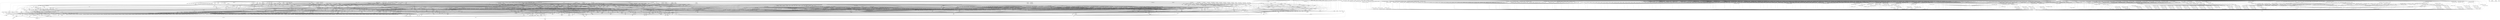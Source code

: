 digraph depends {
    node [shape=plaintext]
"activitymanager" -> "activitymanager-lic" [style=dotted]
"activitymanager" -> "bootd"
"activitymanager" -> "db8"
"activitymanager" -> "libboost-regex1.75.0"
"activitymanager" -> "libglib-2.0-0"
"activitymanager" -> "libpbnjson"
"activitymanager" -> "libstdc++6"
"activitymanager" -> "luna-service2"
"activitymanager" -> "pmloglib"
"alsa-conf" -> "alsa-lib-lic" [style=dotted]
"alsa-plugins-pulseaudio-conf" -> "alsa-plugins-lic" [style=dotted]
"alsa-plugins-pulseaudio-conf" -> "libasound-module-conf-pulse"
"alsa-plugins-pulseaudio-conf" -> "libasound-module-ctl-pulse"
"alsa-plugins-pulseaudio-conf" -> "libasound-module-pcm-pulse"
"alsa-states" -> "alsa-state-lic" [style=dotted]
"alsa-ucm-conf" -> "alsa-ucm-conf-lic" [style=dotted]
"alsa-utils-alsactl" -> "alsa-states" [style=dotted]
"alsa-utils-alsactl" -> "alsa-utils-lic" [style=dotted]
"alsa-utils-alsactl" -> "libasound2"
"alsa-utils-alsamixer" -> "alsa-utils-lic" [style=dotted]
"alsa-utils-alsamixer" -> "libasound2"
"alsa-utils-alsamixer" -> "libformw5"
"alsa-utils-alsamixer" -> "libmenuw5"
"alsa-utils-alsamixer" -> "libncursesw5"
"alsa-utils-alsamixer" -> "libpanelw5"
"alsa-utils-alsamixer" -> "libtinfo5"
"alsa-utils-alsaucm" -> "alsa-utils-lic" [style=dotted]
"alsa-utils-alsaucm" -> "libasound2"
"alsa-utils-amixer" -> "alsa-utils-lic" [style=dotted]
"alsa-utils-amixer" -> "libasound2"
"alsa-utils-aplay" -> "alsa-utils-lic" [style=dotted]
"alsa-utils-aplay" -> "libasound2"
"alsa-utils-systemd" -> "alsa-utils-lic" [style=dotted]
"anbox" -> "anbox-data"
"anbox" -> "anbox-lic" [style=dotted]
"anbox" -> "boost-log"
"anbox-data" -> "anbox-data-lic" [style=dotted]
"anbox" -> "kernel-module-ashmem-linux" [style=dotted]
"anbox" -> "kernel-module-binder-linux" [style=dotted]
"anbox" -> "kernel-module-squashfs" [style=dotted]
"anbox" -> "libboost-filesystem1.75.0"
"anbox" -> "libboost-iostreams1.75.0"
"anbox" -> "libboost-program-options1.75.0"
"anbox" -> "libboost-thread1.75.0"
"anbox" -> "libdw1"
"anbox" -> "libprotobuf-lite25"
"anbox" -> "libsdl2-2.0-0"
"anbox" -> "libsdl2-image-2.0-0"
"anbox" -> "libstdc++6"
"anbox" -> "libsystemd0"
"anbox" -> "lxc"
"app-services" -> "app-services-lic" [style=dotted]
"audio-service" -> "audio-service-lic" [style=dotted]
"audio-service" -> "libglib-2.0-0"
"audio-service" -> "libpbnjson"
"audio-service" -> "libpulse0"
"audio-service" -> "libpulse-mainloop-glib0"
"audio-service" -> "libstdc++6"
"audio-service" -> "luna-service2"
"avahi-daemon" -> "avahi-lic" [style=dotted]
"avahi-daemon" -> "base-files"
"avahi-daemon" -> "base-passwd"
"avahi-daemon" -> "libavahi-common3"
"avahi-daemon" -> "libavahi-core7"
"avahi-daemon" -> "libcap"
"avahi-daemon" -> "libdaemon0"
"avahi-daemon" -> "libdbus-1-3"
"avahi-daemon" -> "libexpat1"
"avahi-daemon" -> "libnss-mdns" [style=dotted]
"avahi-daemon" -> "shadow"
"avahi-locale-en-gb" -> "virtual-locale-en-gb" [style=dotted]
"base-files" -> "base-files-lic" [style=dotted]
"base-passwd" -> "base-passwd-lic" [style=dotted]
"bash" -> "base-files"
"bash" -> "bash-lic" [style=dotted]
"bash" -> "libtinfo5"
"bash" -> "update-alternatives-opkg"
"bc" -> "bc-lic" [style=dotted]
"bc" -> "libreadline8"
"bc" -> "update-alternatives-opkg"
"binutils" -> "binutils-lic" [style=dotted]
"binutils" -> "libbfd"
"binutils" -> "libopcodes"
"binutils" -> "libstdc++6"
"binutils" -> "libz1"
"binutils" -> "update-alternatives-opkg"
"bluez5" -> "bluez5-lic" [style=dotted]
"bluez5" -> "libdbus-1-3"
"bluez5" -> "libglib-2.0-0"
"bluez5" -> "libreadline8"
"bluez5" -> "libudev1"
"boost-log" -> "boost-lic" [style=dotted]
"boost-log" -> "libboost-filesystem1.75.0"
"boost-log" -> "libboost-regex1.75.0"
"boost-log" -> "libboost-thread1.75.0"
"boost-log" -> "libstdc++6"
"bootd" -> "bootd-lic" [style=dotted]
"bootd" -> "libglib-2.0-0"
"bootd" -> "libpbnjson"
"bootd" -> "libstdc++6"
"bootd" -> "luna-service2"
"bootd" -> "pmloglib"
"bridge-utils" -> "bridge-utils-lic" [style=dotted]
"bridge-utils" -> "kernel-module-bridge" [style=dotted]
"bridge-utils" -> "update-alternatives-opkg"
"brotli" -> "brotli-lic" [style=dotted]
"busybox" -> "busybox-lic" [style=dotted]
"busybox" -> "busybox-udhcpc" [style=dotted]
"busybox-udhcpc" -> "busybox-lic" [style=dotted]
"busybox" -> "update-alternatives-opkg"
"bzip2" -> "bzip2-lic" [style=dotted]
"bzip2" -> "libbz2-1"
"bzip2" -> "update-alternatives-opkg"
"ca-certificates" -> "ca-certificates-lic" [style=dotted]
"ca-certificates" -> "openssl-bin"
"certmgrd" -> "certmgrd-lic" [style=dotted]
"certmgrd" -> "libglib-2.0-0"
"certmgrd" -> "libpbnjson"
"certmgrd" -> "libpmcertificatemgr2"
"certmgrd" -> "luna-service2"
"com.palm.keymanager" -> "com.palm.keymanager-lic" [style=dotted]
"com.webos.service.pdm" -> "com.webos.service.pdm-lic" [style=dotted]
"com.webos.service.pdm" -> "dosfstools"
"com.webos.service.pdm" -> "e2fsprogs-e2fsck"
"com.webos.service.pdm" -> "e2fsprogs-tune2fs"
"com.webos.service.pdm" -> "fuse-utils"
"com.webos.service.pdm" -> "gphoto2"
"com.webos.service.pdm" -> "gphotofs"
"com.webos.service.pdm" -> "gptfdisk-sgdisk"
"com.webos.service.pdm" -> "libglib-2.0-0"
"com.webos.service.pdm" -> "libpbnjson"
"com.webos.service.pdm" -> "libstdc++6"
"com.webos.service.pdm" -> "libudev1"
"com.webos.service.pdm" -> "libwebosi18n1"
"com.webos.service.pdm" -> "lsof"
"com.webos.service.pdm" -> "luna-service2"
"com.webos.service.pdm" -> "ntfs-3g"
"com.webos.service.pdm" -> "ntfs-3g-ntfsprogs"
"com.webos.service.pdm" -> "pdm-plugin"
"com.webos.service.pdm" -> "pmloglib"
"com.webos.service.pdm" -> "sdparm"
"com.webos.service.pdm" -> "simple-mtpfs"
"com.webos.service.pdm" -> "smartmontools"
"com.webos.service.pdm" -> "util-linux-lsblk"
"configurator" -> "configurator-lic" [style=dotted]
"configurator" -> "db8"
"configurator" -> "libglib-2.0-0"
"configurator" -> "libstdc++6"
"configurator" -> "pmloglib"
"connman" -> "bluez5"
"connman-client" -> "connman"
"connman-client" -> "connman-lic" [style=dotted]
"connman-client" -> "libdbus-1-3"
"connman-client" -> "libglib-2.0-0"
"connman-client" -> "libreadline8"
"connman-conf" -> "connman-conf-lic" [style=dotted]
"connman" -> "connman-conf" [style=dotted]
"connman" -> "connman-lic" [style=dotted]
"connman" -> "connman-plugin-vpn-l2tp" [style=dotted]
"connman" -> "connman-plugin-vpn-openvpn" [style=dotted]
"connman" -> "connman-plugin-vpn-pppt" [style=dotted]
"connman" -> "connman-plugin-vpn-vpnc" [style=dotted]
"connman" -> "connman-tests" [style=dotted]
"connman" -> "connman-tools" [style=dotted]
"connman" -> "connman-vpn" [style=dotted]
"connman" -> "connman-wait-online" [style=dotted]
"connman" -> "dbus"
"connman" -> "iptables"
"connman" -> "libdbus-1-3"
"connman" -> "libglib-2.0-0"
"connman" -> "libgnutls30"
"connman" -> "neard" [style=dotted]
"connman" -> "ofono"
"connman" -> "openvpn"
"connman-plugin-vpn-l2tp" -> "connman-vpn"
"connman-plugin-vpn-openvpn" -> "connman-vpn"
"connman-plugin-vpn-openvpn" -> "libdbus-1-3"
"connman-plugin-vpn-vpnc" -> "connman-vpn"
"connman-plugin-vpn-vpnc" -> "libdbus-1-3"
"connman" -> "pptp-linux"
"connman-tests" -> "connman-lic" [style=dotted]
"connman-tests" -> "iptables"
"connman-tests" -> "libdbus-1-3"
"connman-tests" -> "libglib-2.0-0"
"connman-tests" -> "libgnutls30"
"connman-tools" -> "connman"
"connman-tools" -> "connman-lic" [style=dotted]
"connman-tools" -> "libglib-2.0-0"
"connman-tools" -> "libgnutls30"
"connman" -> "update-alternatives-opkg"
"connman" -> "vpnc"
"connman-vpn" -> "connman-lic" [style=dotted]
"connman-vpn" -> "libdbus-1-3"
"connman-vpn" -> "libglib-2.0-0"
"connman-vpn" -> "libgnutls30"
"connman-wait-online" -> "connman-lic" [style=dotted]
"connman-wait-online" -> "libdbus-1-3"
"connman-wait-online" -> "libglib-2.0-0"
"connman" -> "wpa-supplicant"
"connman" -> "xl2tpd"
"cordova" -> "cordova-lic" [style=dotted]
"core-apps" -> "bash"
"core-apps" -> "core-apps-lic" [style=dotted]
"cpushareholder-stub" -> "cpushareholder-stub-lic" [style=dotted]
"curl" -> "curl-lic" [style=dotted]
"curl" -> "libcurl4"
"db8" -> "bash"
"db8" -> "busybox"
"db8" -> "db8-lic" [style=dotted]
"db8" -> "leveldb"
"db8" -> "libboost-regex1.75.0"
"db8" -> "libglib-2.0-0"
"db8" -> "libicui18n68"
"db8" -> "libicuuc68"
"db8" -> "libstdc++6"
"db8" -> "luna-service2"
"db8" -> "pmloglib"
"dbus-1" -> "dbus-common"
"dbus-1" -> "dbus-lic" [style=dotted]
"dbus-1" -> "dbus-tools"
"dbus-1" -> "libdbus-1-3"
"dbus-1" -> "libexpat1"
"dbus-1" -> "libsystemd0"
"dbus-common" -> "base-files"
"dbus-common" -> "base-passwd"
"dbus-common" -> "dbus-lic" [style=dotted]
"dbus-common" -> "shadow"
"dbus-tools" -> "dbus-lic" [style=dotted]
"dbus-tools" -> "libdbus-1-3"
"directfb" -> "directfb-lic" [style=dotted]
"directfb" -> "libfreetype6"
"directfb" -> "libjpeg62"
"directfb" -> "libpng16-16"
"directfb" -> "libstdc++6"
"directfb" -> "libz1"
"distro-feed-configs" -> "distro-feed-configs-lic" [style=dotted]
"dnsmasq" -> "dnsmasq-lic" [style=dotted]
"dosfstools" -> "dosfstools-lic" [style=dotted]
"dosfstools" -> "glibc-gconv-ibm437" [style=dotted]
"dosfstools" -> "update-alternatives-opkg"
"e2fsprogs-badblocks" -> "e2fsprogs-lic" [style=dotted]
"e2fsprogs-badblocks" -> "libcom-err2"
"e2fsprogs-badblocks" -> "libext2fs2"
"e2fsprogs-dumpe2fs" -> "e2fsprogs-lic" [style=dotted]
"e2fsprogs-dumpe2fs" -> "libblkid1"
"e2fsprogs-dumpe2fs" -> "libcom-err2"
"e2fsprogs-dumpe2fs" -> "libe2p2"
"e2fsprogs-dumpe2fs" -> "libext2fs2"
"e2fsprogs-e2fsck" -> "e2fsprogs-lic" [style=dotted]
"e2fsprogs-e2fsck" -> "libblkid1"
"e2fsprogs-e2fsck" -> "libcom-err2"
"e2fsprogs-e2fsck" -> "libe2p2"
"e2fsprogs-e2fsck" -> "libext2fs2"
"e2fsprogs-e2fsck" -> "libuuid1"
"e2fsprogs" -> "e2fsprogs-badblocks"
"e2fsprogs" -> "e2fsprogs-dumpe2fs"
"e2fsprogs" -> "e2fsprogs-e2fsck" [style=dotted]
"e2fsprogs" -> "e2fsprogs-lic" [style=dotted]
"e2fsprogs" -> "e2fsprogs-mke2fs" [style=dotted]
"e2fsprogs" -> "libblkid1"
"e2fsprogs" -> "libcom-err2"
"e2fsprogs" -> "libe2p2"
"e2fsprogs" -> "libext2fs2"
"e2fsprogs" -> "libss2"
"e2fsprogs" -> "libuuid1"
"e2fsprogs-mke2fs" -> "e2fsprogs-lic" [style=dotted]
"e2fsprogs-mke2fs" -> "libblkid1"
"e2fsprogs-mke2fs" -> "libcom-err2"
"e2fsprogs-mke2fs" -> "libe2p2"
"e2fsprogs-mke2fs" -> "libext2fs2"
"e2fsprogs-mke2fs" -> "libuuid1"
"e2fsprogs-mke2fs" -> "update-alternatives-opkg"
"e2fsprogs-tune2fs" -> "e2fsprogs-lic" [style=dotted]
"e2fsprogs-tune2fs" -> "libblkid1"
"e2fsprogs-tune2fs" -> "libcom-err2"
"e2fsprogs-tune2fs" -> "libe2p2"
"e2fsprogs-tune2fs" -> "libext2fs2"
"e2fsprogs-tune2fs" -> "libuuid1"
"e2fsprogs-tune2fs" -> "update-alternatives-opkg"
"e2fsprogs" -> "update-alternatives-opkg"
"enyo-1.0" -> "enyo-1.0-lic" [style=dotted]
"event-monitor" -> "event-monitor-lic" [style=dotted]
"event-monitor" -> "libglib-2.0-0"
"event-monitor" -> "libpbnjson"
"event-monitor" -> "libstdc++6"
"event-monitor" -> "luna-service2"
"event-monitor-network" -> "event-monitor-network-lic" [style=dotted]
"event-monitor-network" -> "libpbnjson"
"event-monitor-network" -> "libstdc++6"
"event-monitor-network" -> "libwebosi18n1"
"event-monitor-network" -> "pmloglib"
"event-monitor" -> "pmloglib"
"evtest" -> "evtest-lic" [style=dotted]
"filecache" -> "db8"
"filecache" -> "filecache-lic" [style=dotted]
"filecache" -> "glibmm"
"filecache" -> "jemalloc"
"filecache" -> "libboost-filesystem1.75.0"
"filecache" -> "libglib-2.0-0"
"filecache" -> "libpbnjson"
"filecache" -> "libsigc-2.0-0"
"filecache" -> "libstdc++6"
"filecache" -> "luna-service2"
"filecache" -> "pmloglib"
"fingerterm" -> "fingerterm-lic" [style=dotted]
"fingerterm" -> "libstdc++6"
"fingerterm" -> "qtbase"
"fingerterm" -> "qtdeclarative"
"fingerterm" -> "qtxmlpatterns"
"fingerterm" -> "ttf-liberation-mono"
"fontconfig-utils" -> "fontconfig-lic" [style=dotted]
"fontconfig-utils" -> "libfontconfig1"
"fontconfig-utils" -> "libfreetype6"
"foundation-frameworks" -> "foundation-frameworks-lic" [style=dotted]
"funyahoo-plusplus" -> "funyahoo-plusplus-lic" [style=dotted]
"funyahoo-plusplus" -> "libglib-2.0-0"
"funyahoo-plusplus" -> "libjson-glib-1.0-0"
"funyahoo-plusplus" -> "libpurple"
"fuser" -> "psmisc-lic" [style=dotted]
"fuser" -> "update-alternatives-opkg"
"fuse-utils" -> "fuse-lic" [style=dotted]
"gconf" -> "gconf-lic" [style=dotted]
"gconf" -> "libdbus-1-3"
"gconf" -> "libdbus-glib-1-2"
"gconf" -> "libglib-2.0-0"
"gconf" -> "libxml2"
"gconf-locale-en-gb" -> "virtual-locale-en-gb" [style=dotted]
"gconf" -> "python3-xml"
"gdb" -> "gdb-lic" [style=dotted]
"gdb" -> "glibc-thread-db" [style=dotted]
"gdb" -> "libexpat1"
"gdb" -> "libpython3.9-1.0"
"gdb" -> "libreadline8"
"gdb" -> "libstdc++6"
"gdb" -> "libtinfo5"
"gdb" -> "python3"
"gdb" -> "python3-codecs"
"gdbserver" -> "gdb-lic" [style=dotted]
"gdbserver" -> "glibc-thread-db" [style=dotted]
"gdbserver" -> "libstdc++6"
"geoclue" -> "avahi-daemon"
"geoclue" -> "geoclue-lic" [style=dotted]
"geoclue" -> "libavahi-client3"
"geoclue" -> "libavahi-common3"
"geoclue" -> "libavahi-glib1"
"geoclue" -> "libglib-2.0-0"
"geoclue" -> "libjson-glib-1.0-0"
"geoclue" -> "libsoup-2.4"
"glibc-gconv-ibm437" -> "glibc-gconv"
"glibc-locale-en-gb" -> "virtual-locale-en-gb" [style=dotted]
"glibmm" -> "glibmm-lic" [style=dotted]
"glibmm" -> "libglib-2.0-0"
"glibmm" -> "libsigc-2.0-0"
"glibmm" -> "libstdc++6"
"glib-networking" -> "glib-networking-lic" [style=dotted]
"glib-networking" -> "libglib-2.0-0"
"glib-networking" -> "libgnutls30"
"glib-networking-locale-en-gb" -> "virtual-locale-en-gb" [style=dotted]
"glmark2" -> "glmark2-lic" [style=dotted]
"glmark2" -> "libdrm2"
"glmark2" -> "libgbm1"
"glmark2" -> "libjpeg62"
"glmark2" -> "libpng16-16"
"glmark2" -> "libstdc++6"
"glmark2" -> "libudev1"
"glmark2" -> "libz1"
"gobject-introspection" -> "gobject-introspection-lic" [style=dotted]
"gobject-introspection" -> "libffi7"
"gobject-introspection" -> "libglib-2.0-0"
"gobject-introspection" -> "python3-pickle"
"gobject-introspection" -> "python3-xml"
"gphoto2" -> "gphoto2-lic" [style=dotted]
"gphoto2" -> "libexif12"
"gphoto2" -> "libgphoto2-6"
"gphoto2" -> "libgphoto2-port12"
"gphoto2" -> "libpopt0"
"gphoto2" -> "libreadline8"
"gphoto2-locale-en-gb" -> "virtual-locale-en-gb" [style=dotted]
"gphotofs" -> "gphotofs-lic" [style=dotted]
"gphotofs" -> "libfuse2"
"gphotofs" -> "libglib-2.0-0"
"gphotofs" -> "libgphoto2-6"
"gphotofs" -> "libgphoto2-port12"
"gptfdisk-sgdisk" -> "gptfdisk-lic" [style=dotted]
"gptfdisk-sgdisk" -> "libpopt0"
"gptfdisk-sgdisk" -> "libstdc++6"
"gptfdisk-sgdisk" -> "libuuid1"
"gstreamer1.0" -> "gstreamer1.0-lic" [style=dotted]
"gstreamer1.0-libav" -> "gstreamer1.0"
"gstreamer1.0-libav" -> "gstreamer1.0-libav-lic" [style=dotted]
"gstreamer1.0-libav" -> "libavcodec58"
"gstreamer1.0-libav" -> "libavfilter7"
"gstreamer1.0-libav" -> "libavformat58"
"gstreamer1.0-libav" -> "libavutil56"
"gstreamer1.0-libav" -> "libglib-2.0-0"
"gstreamer1.0-libav" -> "libgstaudio-1.0-0"
"gstreamer1.0-libav" -> "libgstpbutils-1.0-0"
"gstreamer1.0-libav" -> "libgstvideo-1.0-0"
"gstreamer1.0" -> "libglib-2.0-0"
"gstreamer1.0-locale-en-gb" -> "virtual-locale-en-gb" [style=dotted]
"gstreamer1.0-plugins-bad-accurip" -> "gstreamer1.0"
"gstreamer1.0-plugins-bad-accurip" -> "libglib-2.0-0"
"gstreamer1.0-plugins-bad-accurip" -> "libgstaudio-1.0-0"
"gstreamer1.0-plugins-bad-adpcmdec" -> "gstreamer1.0"
"gstreamer1.0-plugins-bad-adpcmdec" -> "libglib-2.0-0"
"gstreamer1.0-plugins-bad-adpcmdec" -> "libgstaudio-1.0-0"
"gstreamer1.0-plugins-bad-adpcmenc" -> "gstreamer1.0"
"gstreamer1.0-plugins-bad-adpcmenc" -> "libglib-2.0-0"
"gstreamer1.0-plugins-bad-adpcmenc" -> "libgstaudio-1.0-0"
"gstreamer1.0-plugins-bad-aiff" -> "gstreamer1.0"
"gstreamer1.0-plugins-bad-aiff" -> "libglib-2.0-0"
"gstreamer1.0-plugins-bad-aiff" -> "libgstaudio-1.0-0"
"gstreamer1.0-plugins-bad-aiff" -> "libgstpbutils-1.0-0"
"gstreamer1.0-plugins-bad-aiff" -> "libgsttag-1.0-0"
"gstreamer1.0-plugins-bad-apps" -> "gstreamer1.0"
"gstreamer1.0-plugins-bad-apps" -> "gstreamer1.0-plugins-bad-lic" [style=dotted]
"gstreamer1.0-plugins-bad-apps" -> "libglib-2.0-0"
"gstreamer1.0-plugins-bad-apps" -> "libgstpbutils-1.0-0"
"gstreamer1.0-plugins-bad-apps" -> "libgsttranscoder-1.0-0"
"gstreamer1.0-plugins-bad-asfmux" -> "gstreamer1.0"
"gstreamer1.0-plugins-bad-asfmux" -> "libglib-2.0-0"
"gstreamer1.0-plugins-bad-asfmux" -> "libgstrtp-1.0-0"
"gstreamer1.0-plugins-bad-audiobuffersplit" -> "gstreamer1.0"
"gstreamer1.0-plugins-bad-audiobuffersplit" -> "libglib-2.0-0"
"gstreamer1.0-plugins-bad-audiobuffersplit" -> "libgstaudio-1.0-0"
"gstreamer1.0-plugins-bad-audiofxbad" -> "gstreamer1.0"
"gstreamer1.0-plugins-bad-audiofxbad" -> "libglib-2.0-0"
"gstreamer1.0-plugins-bad-audiofxbad" -> "libgstaudio-1.0-0"
"gstreamer1.0-plugins-bad-audiolatency" -> "gstreamer1.0"
"gstreamer1.0-plugins-bad-audiolatency" -> "libglib-2.0-0"
"gstreamer1.0-plugins-bad-audiomixmatrix" -> "gstreamer1.0"
"gstreamer1.0-plugins-bad-audiomixmatrix" -> "libglib-2.0-0"
"gstreamer1.0-plugins-bad-audiomixmatrix" -> "libgstaudio-1.0-0"
"gstreamer1.0-plugins-bad-audiovisualizers" -> "gstreamer1.0"
"gstreamer1.0-plugins-bad-audiovisualizers" -> "libglib-2.0-0"
"gstreamer1.0-plugins-bad-audiovisualizers" -> "libgstfft-1.0-0"
"gstreamer1.0-plugins-bad-audiovisualizers" -> "libgstpbutils-1.0-0"
"gstreamer1.0-plugins-bad-autoconvert" -> "gstreamer1.0"
"gstreamer1.0-plugins-bad-autoconvert" -> "libglib-2.0-0"
"gstreamer1.0-plugins-bad-bayer" -> "gstreamer1.0"
"gstreamer1.0-plugins-bad-bayer" -> "libglib-2.0-0"
"gstreamer1.0-plugins-bad-bayer" -> "libgstvideo-1.0-0"
"gstreamer1.0-plugins-bad-bayer" -> "liborc-0.4-0"
"gstreamer1.0-plugins-bad-bluez" -> "gstreamer1.0"
"gstreamer1.0-plugins-bad-bluez" -> "libglib-2.0-0"
"gstreamer1.0-plugins-bad-bz2" -> "gstreamer1.0"
"gstreamer1.0-plugins-bad-bz2" -> "libbz2-1"
"gstreamer1.0-plugins-bad-bz2" -> "libglib-2.0-0"
"gstreamer1.0-plugins-bad-camerabin" -> "gstreamer1.0"
"gstreamer1.0-plugins-bad-camerabin" -> "libglib-2.0-0"
"gstreamer1.0-plugins-bad-camerabin" -> "libgstbasecamerabinsrc-1.0-0"
"gstreamer1.0-plugins-bad-camerabin" -> "libgstpbutils-1.0-0"
"gstreamer1.0-plugins-bad-camerabin" -> "libgstphotography-1.0-0"
"gstreamer1.0-plugins-bad-closedcaption" -> "gstreamer1.0"
"gstreamer1.0-plugins-bad-closedcaption" -> "libcairo2"
"gstreamer1.0-plugins-bad-closedcaption" -> "libglib-2.0-0"
"gstreamer1.0-plugins-bad-closedcaption" -> "libgstvideo-1.0-0"
"gstreamer1.0-plugins-bad-closedcaption" -> "pango"
"gstreamer1.0-plugins-bad-coloreffects" -> "gstreamer1.0"
"gstreamer1.0-plugins-bad-coloreffects" -> "libglib-2.0-0"
"gstreamer1.0-plugins-bad-coloreffects" -> "libgstvideo-1.0-0"
"gstreamer1.0-plugins-bad-curl" -> "gstreamer1.0"
"gstreamer1.0-plugins-bad-curl" -> "libcurl4"
"gstreamer1.0-plugins-bad-curl" -> "libglib-2.0-0"
"gstreamer1.0-plugins-bad-dash" -> "gstreamer1.0"
"gstreamer1.0-plugins-bad-dash" -> "libglib-2.0-0"
"gstreamer1.0-plugins-bad-dash" -> "libgstadaptivedemux-1.0-0"
"gstreamer1.0-plugins-bad-dash" -> "libgstisoff-1.0-0"
"gstreamer1.0-plugins-bad-dash" -> "libgsttag-1.0-0"
"gstreamer1.0-plugins-bad-dash" -> "libgsturidownloader-1.0-0"
"gstreamer1.0-plugins-bad-dash" -> "libxml2"
"gstreamer1.0-plugins-bad-debugutilsbad" -> "gstreamer1.0"
"gstreamer1.0-plugins-bad-debugutilsbad" -> "libglib-2.0-0"
"gstreamer1.0-plugins-bad-debugutilsbad" -> "libgstvideo-1.0-0"
"gstreamer1.0-plugins-bad-decklink" -> "gstreamer1.0"
"gstreamer1.0-plugins-bad-decklink" -> "libglib-2.0-0"
"gstreamer1.0-plugins-bad-decklink" -> "libgstaudio-1.0-0"
"gstreamer1.0-plugins-bad-decklink" -> "libgstvideo-1.0-0"
"gstreamer1.0-plugins-bad-decklink" -> "libstdc++6"
"gstreamer1.0-plugins-bad-dtls" -> "gstreamer1.0"
"gstreamer1.0-plugins-bad-dtls" -> "libcrypto1.1"
"gstreamer1.0-plugins-bad-dtls" -> "libglib-2.0-0"
"gstreamer1.0-plugins-bad-dtls" -> "libssl1.1"
"gstreamer1.0-plugins-bad-dvb" -> "gstreamer1.0"
"gstreamer1.0-plugins-bad-dvb" -> "libglib-2.0-0"
"gstreamer1.0-plugins-bad-dvb" -> "libgstmpegts-1.0-0"
"gstreamer1.0-plugins-bad-dvbsubenc" -> "gstreamer1.0"
"gstreamer1.0-plugins-bad-dvbsubenc" -> "libglib-2.0-0"
"gstreamer1.0-plugins-bad-dvbsubenc" -> "libgstvideo-1.0-0"
"gstreamer1.0-plugins-bad-dvbsuboverlay" -> "gstreamer1.0"
"gstreamer1.0-plugins-bad-dvbsuboverlay" -> "libglib-2.0-0"
"gstreamer1.0-plugins-bad-dvbsuboverlay" -> "libgstvideo-1.0-0"
"gstreamer1.0-plugins-bad-dvdspu" -> "gstreamer1.0"
"gstreamer1.0-plugins-bad-dvdspu" -> "libglib-2.0-0"
"gstreamer1.0-plugins-bad-dvdspu" -> "libgstvideo-1.0-0"
"gstreamer1.0-plugins-bad-faceoverlay" -> "gstreamer1.0"
"gstreamer1.0-plugins-bad-faceoverlay" -> "libglib-2.0-0"
"gstreamer1.0-plugins-bad-fbdevsink" -> "gstreamer1.0"
"gstreamer1.0-plugins-bad-fbdevsink" -> "libglib-2.0-0"
"gstreamer1.0-plugins-bad-fbdevsink" -> "libgstvideo-1.0-0"
"gstreamer1.0-plugins-bad-festival" -> "gstreamer1.0"
"gstreamer1.0-plugins-bad-festival" -> "libglib-2.0-0"
"gstreamer1.0-plugins-bad-fieldanalysis" -> "gstreamer1.0"
"gstreamer1.0-plugins-bad-fieldanalysis" -> "libglib-2.0-0"
"gstreamer1.0-plugins-bad-fieldanalysis" -> "libgstvideo-1.0-0"
"gstreamer1.0-plugins-bad-fieldanalysis" -> "liborc-0.4-0"
"gstreamer1.0-plugins-bad-freeverb" -> "gstreamer1.0"
"gstreamer1.0-plugins-bad-freeverb" -> "libglib-2.0-0"
"gstreamer1.0-plugins-bad-freeverb" -> "libgstaudio-1.0-0"
"gstreamer1.0-plugins-bad-frei0r" -> "gstreamer1.0"
"gstreamer1.0-plugins-bad-frei0r" -> "libglib-2.0-0"
"gstreamer1.0-plugins-bad-frei0r" -> "libgstvideo-1.0-0"
"gstreamer1.0-plugins-bad-gaudieffects" -> "gstreamer1.0"
"gstreamer1.0-plugins-bad-gaudieffects" -> "libglib-2.0-0"
"gstreamer1.0-plugins-bad-gaudieffects" -> "libgstvideo-1.0-0"
"gstreamer1.0-plugins-bad-gaudieffects" -> "liborc-0.4-0"
"gstreamer1.0-plugins-bad-gdp" -> "gstreamer1.0"
"gstreamer1.0-plugins-bad-gdp" -> "libglib-2.0-0"
"gstreamer1.0-plugins-bad-geometrictransform" -> "gstreamer1.0"
"gstreamer1.0-plugins-bad-geometrictransform" -> "libglib-2.0-0"
"gstreamer1.0-plugins-bad-geometrictransform" -> "libgstvideo-1.0-0"
"gstreamer1.0-plugins-bad-hls" -> "gstreamer1.0"
"gstreamer1.0-plugins-bad-hls" -> "libglib-2.0-0"
"gstreamer1.0-plugins-bad-hls" -> "libgstadaptivedemux-1.0-0"
"gstreamer1.0-plugins-bad-hls" -> "libgstpbutils-1.0-0"
"gstreamer1.0-plugins-bad-hls" -> "libgsttag-1.0-0"
"gstreamer1.0-plugins-bad-hls" -> "libgsturidownloader-1.0-0"
"gstreamer1.0-plugins-bad-hls" -> "libgstvideo-1.0-0"
"gstreamer1.0-plugins-bad-hls" -> "nettle"
"gstreamer1.0-plugins-bad-id3tag" -> "gstreamer1.0"
"gstreamer1.0-plugins-bad-id3tag" -> "libglib-2.0-0"
"gstreamer1.0-plugins-bad-id3tag" -> "libgsttag-1.0-0"
"gstreamer1.0-plugins-bad-inter" -> "gstreamer1.0"
"gstreamer1.0-plugins-bad-interlace" -> "gstreamer1.0"
"gstreamer1.0-plugins-bad-interlace" -> "libglib-2.0-0"
"gstreamer1.0-plugins-bad-interlace" -> "libgstvideo-1.0-0"
"gstreamer1.0-plugins-bad-inter" -> "libglib-2.0-0"
"gstreamer1.0-plugins-bad-inter" -> "libgstaudio-1.0-0"
"gstreamer1.0-plugins-bad-inter" -> "libgstvideo-1.0-0"
"gstreamer1.0-plugins-bad-ipcpipeline" -> "gstreamer1.0"
"gstreamer1.0-plugins-bad-ipcpipeline" -> "libglib-2.0-0"
"gstreamer1.0-plugins-bad-ivfparse" -> "gstreamer1.0"
"gstreamer1.0-plugins-bad-ivfparse" -> "libglib-2.0-0"
"gstreamer1.0-plugins-bad-ivtc" -> "gstreamer1.0"
"gstreamer1.0-plugins-bad-ivtc" -> "libglib-2.0-0"
"gstreamer1.0-plugins-bad-ivtc" -> "libgstvideo-1.0-0"
"gstreamer1.0-plugins-bad-jp2kdecimator" -> "gstreamer1.0"
"gstreamer1.0-plugins-bad-jp2kdecimator" -> "libglib-2.0-0"
"gstreamer1.0-plugins-bad-jpegformat" -> "gstreamer1.0"
"gstreamer1.0-plugins-bad-jpegformat" -> "libglib-2.0-0"
"gstreamer1.0-plugins-bad-jpegformat" -> "libgsttag-1.0-0"
"gstreamer1.0-plugins-bad-legacyrawparse" -> "gstreamer1.0"
"gstreamer1.0-plugins-bad-legacyrawparse" -> "libglib-2.0-0"
"gstreamer1.0-plugins-bad-legacyrawparse" -> "libgstaudio-1.0-0"
"gstreamer1.0-plugins-bad-legacyrawparse" -> "libgstvideo-1.0-0"
"gstreamer1.0-plugins-bad-locale-en-gb" -> "virtual-locale-en-gb" [style=dotted]
"gstreamer1.0-plugins-bad-meta" -> "gstreamer1.0-plugins-bad-accurip"
"gstreamer1.0-plugins-bad-meta" -> "gstreamer1.0-plugins-bad-adpcmdec"
"gstreamer1.0-plugins-bad-meta" -> "gstreamer1.0-plugins-bad-adpcmenc"
"gstreamer1.0-plugins-bad-meta" -> "gstreamer1.0-plugins-bad-aiff"
"gstreamer1.0-plugins-bad-meta" -> "gstreamer1.0-plugins-bad-apps"
"gstreamer1.0-plugins-bad-meta" -> "gstreamer1.0-plugins-bad-asfmux"
"gstreamer1.0-plugins-bad-meta" -> "gstreamer1.0-plugins-bad-audiobuffersplit"
"gstreamer1.0-plugins-bad-meta" -> "gstreamer1.0-plugins-bad-audiofxbad"
"gstreamer1.0-plugins-bad-meta" -> "gstreamer1.0-plugins-bad-audiolatency"
"gstreamer1.0-plugins-bad-meta" -> "gstreamer1.0-plugins-bad-audiomixmatrix"
"gstreamer1.0-plugins-bad-meta" -> "gstreamer1.0-plugins-bad-audiovisualizers"
"gstreamer1.0-plugins-bad-meta" -> "gstreamer1.0-plugins-bad-autoconvert"
"gstreamer1.0-plugins-bad-meta" -> "gstreamer1.0-plugins-bad-bayer"
"gstreamer1.0-plugins-bad-meta" -> "gstreamer1.0-plugins-bad-bluez"
"gstreamer1.0-plugins-bad-meta" -> "gstreamer1.0-plugins-bad-bz2"
"gstreamer1.0-plugins-bad-meta" -> "gstreamer1.0-plugins-bad-camerabin"
"gstreamer1.0-plugins-bad-meta" -> "gstreamer1.0-plugins-bad-closedcaption"
"gstreamer1.0-plugins-bad-meta" -> "gstreamer1.0-plugins-bad-coloreffects"
"gstreamer1.0-plugins-bad-meta" -> "gstreamer1.0-plugins-bad-curl"
"gstreamer1.0-plugins-bad-meta" -> "gstreamer1.0-plugins-bad-dash"
"gstreamer1.0-plugins-bad-meta" -> "gstreamer1.0-plugins-bad-debugutilsbad"
"gstreamer1.0-plugins-bad-meta" -> "gstreamer1.0-plugins-bad-decklink"
"gstreamer1.0-plugins-bad-meta" -> "gstreamer1.0-plugins-bad-dtls"
"gstreamer1.0-plugins-bad-meta" -> "gstreamer1.0-plugins-bad-dvb"
"gstreamer1.0-plugins-bad-meta" -> "gstreamer1.0-plugins-bad-dvbsubenc"
"gstreamer1.0-plugins-bad-meta" -> "gstreamer1.0-plugins-bad-dvbsuboverlay"
"gstreamer1.0-plugins-bad-meta" -> "gstreamer1.0-plugins-bad-dvdspu"
"gstreamer1.0-plugins-bad-meta" -> "gstreamer1.0-plugins-bad-faceoverlay"
"gstreamer1.0-plugins-bad-meta" -> "gstreamer1.0-plugins-bad-fbdevsink"
"gstreamer1.0-plugins-bad-meta" -> "gstreamer1.0-plugins-bad-festival"
"gstreamer1.0-plugins-bad-meta" -> "gstreamer1.0-plugins-bad-fieldanalysis"
"gstreamer1.0-plugins-bad-meta" -> "gstreamer1.0-plugins-bad-freeverb"
"gstreamer1.0-plugins-bad-meta" -> "gstreamer1.0-plugins-bad-frei0r"
"gstreamer1.0-plugins-bad-meta" -> "gstreamer1.0-plugins-bad-gaudieffects"
"gstreamer1.0-plugins-bad-meta" -> "gstreamer1.0-plugins-bad-gdp"
"gstreamer1.0-plugins-bad-meta" -> "gstreamer1.0-plugins-bad-geometrictransform"
"gstreamer1.0-plugins-bad-meta" -> "gstreamer1.0-plugins-bad-hls"
"gstreamer1.0-plugins-bad-meta" -> "gstreamer1.0-plugins-bad-id3tag"
"gstreamer1.0-plugins-bad-meta" -> "gstreamer1.0-plugins-bad-inter"
"gstreamer1.0-plugins-bad-meta" -> "gstreamer1.0-plugins-bad-interlace"
"gstreamer1.0-plugins-bad-meta" -> "gstreamer1.0-plugins-bad-ipcpipeline"
"gstreamer1.0-plugins-bad-meta" -> "gstreamer1.0-plugins-bad-ivfparse"
"gstreamer1.0-plugins-bad-meta" -> "gstreamer1.0-plugins-bad-ivtc"
"gstreamer1.0-plugins-bad-meta" -> "gstreamer1.0-plugins-bad-jp2kdecimator"
"gstreamer1.0-plugins-bad-meta" -> "gstreamer1.0-plugins-bad-jpegformat"
"gstreamer1.0-plugins-bad-meta" -> "gstreamer1.0-plugins-bad-legacyrawparse"
"gstreamer1.0-plugins-bad-meta" -> "gstreamer1.0-plugins-bad-lic"
"gstreamer1.0-plugins-bad-meta" -> "gstreamer1.0-plugins-bad-lic" [style=dotted]
"gstreamer1.0-plugins-bad-meta" -> "gstreamer1.0-plugins-bad-midi"
"gstreamer1.0-plugins-bad-meta" -> "gstreamer1.0-plugins-bad-mpegpsdemux"
"gstreamer1.0-plugins-bad-meta" -> "gstreamer1.0-plugins-bad-mpegpsmux"
"gstreamer1.0-plugins-bad-meta" -> "gstreamer1.0-plugins-bad-mpegtsdemux"
"gstreamer1.0-plugins-bad-meta" -> "gstreamer1.0-plugins-bad-mpegtsmux"
"gstreamer1.0-plugins-bad-meta" -> "gstreamer1.0-plugins-bad-mxf"
"gstreamer1.0-plugins-bad-meta" -> "gstreamer1.0-plugins-bad-netsim"
"gstreamer1.0-plugins-bad-meta" -> "gstreamer1.0-plugins-bad-pcapparse"
"gstreamer1.0-plugins-bad-meta" -> "gstreamer1.0-plugins-bad-pnm"
"gstreamer1.0-plugins-bad-meta" -> "gstreamer1.0-plugins-bad-proxy"
"gstreamer1.0-plugins-bad-meta" -> "gstreamer1.0-plugins-bad-removesilence"
"gstreamer1.0-plugins-bad-meta" -> "gstreamer1.0-plugins-bad-rfbsrc"
"gstreamer1.0-plugins-bad-meta" -> "gstreamer1.0-plugins-bad-rist"
"gstreamer1.0-plugins-bad-meta" -> "gstreamer1.0-plugins-bad-rsvg"
"gstreamer1.0-plugins-bad-meta" -> "gstreamer1.0-plugins-bad-rtmp2"
"gstreamer1.0-plugins-bad-meta" -> "gstreamer1.0-plugins-bad-rtpmanagerbad"
"gstreamer1.0-plugins-bad-meta" -> "gstreamer1.0-plugins-bad-rtponvif"
"gstreamer1.0-plugins-bad-meta" -> "gstreamer1.0-plugins-bad-sbc"
"gstreamer1.0-plugins-bad-meta" -> "gstreamer1.0-plugins-bad-sdpelem"
"gstreamer1.0-plugins-bad-meta" -> "gstreamer1.0-plugins-bad-segmentclip"
"gstreamer1.0-plugins-bad-meta" -> "gstreamer1.0-plugins-bad-shm"
"gstreamer1.0-plugins-bad-meta" -> "gstreamer1.0-plugins-bad-siren"
"gstreamer1.0-plugins-bad-meta" -> "gstreamer1.0-plugins-bad-smooth"
"gstreamer1.0-plugins-bad-meta" -> "gstreamer1.0-plugins-bad-smoothstreaming"
"gstreamer1.0-plugins-bad-meta" -> "gstreamer1.0-plugins-bad-sndfile"
"gstreamer1.0-plugins-bad-meta" -> "gstreamer1.0-plugins-bad-speed"
"gstreamer1.0-plugins-bad-meta" -> "gstreamer1.0-plugins-bad-subenc"
"gstreamer1.0-plugins-bad-meta" -> "gstreamer1.0-plugins-bad-switchbin"
"gstreamer1.0-plugins-bad-meta" -> "gstreamer1.0-plugins-bad-timecode"
"gstreamer1.0-plugins-bad-meta" -> "gstreamer1.0-plugins-bad-transcode"
"gstreamer1.0-plugins-bad-meta" -> "gstreamer1.0-plugins-bad-ttmlsubs"
"gstreamer1.0-plugins-bad-meta" -> "gstreamer1.0-plugins-bad-uvch264"
"gstreamer1.0-plugins-bad-meta" -> "gstreamer1.0-plugins-bad-videofiltersbad"
"gstreamer1.0-plugins-bad-meta" -> "gstreamer1.0-plugins-bad-videoframe-audiolevel"
"gstreamer1.0-plugins-bad-meta" -> "gstreamer1.0-plugins-bad-videoparsersbad"
"gstreamer1.0-plugins-bad-meta" -> "gstreamer1.0-plugins-bad-videosignal"
"gstreamer1.0-plugins-bad-meta" -> "gstreamer1.0-plugins-bad-vmnc"
"gstreamer1.0-plugins-bad-meta" -> "gstreamer1.0-plugins-bad-waylandsink"
"gstreamer1.0-plugins-bad-meta" -> "gstreamer1.0-plugins-bad-webp"
"gstreamer1.0-plugins-bad-meta" -> "gstreamer1.0-plugins-bad-y4mdec"
"gstreamer1.0-plugins-bad-meta" -> "libgstadaptivedemux-1.0"
"gstreamer1.0-plugins-bad-meta" -> "libgstbadaudio-1.0"
"gstreamer1.0-plugins-bad-meta" -> "libgstbasecamerabinsrc-1.0"
"gstreamer1.0-plugins-bad-meta" -> "libgstcodecparsers-1.0"
"gstreamer1.0-plugins-bad-meta" -> "libgstcodecs-1.0"
"gstreamer1.0-plugins-bad-meta" -> "libgstinsertbin-1.0"
"gstreamer1.0-plugins-bad-meta" -> "libgstisoff-1.0"
"gstreamer1.0-plugins-bad-meta" -> "libgstmpegts-1.0"
"gstreamer1.0-plugins-bad-meta" -> "libgstphotography-1.0"
"gstreamer1.0-plugins-bad-meta" -> "libgstplayer-1.0"
"gstreamer1.0-plugins-bad-meta" -> "libgstsctp-1.0"
"gstreamer1.0-plugins-bad-meta" -> "libgsttranscoder-1.0"
"gstreamer1.0-plugins-bad-meta" -> "libgsturidownloader-1.0"
"gstreamer1.0-plugins-bad-meta" -> "libgstwayland-1.0"
"gstreamer1.0-plugins-bad-meta" -> "libgstwebrtc-1.0"
"gstreamer1.0-plugins-bad-midi" -> "gstreamer1.0"
"gstreamer1.0-plugins-bad-midi" -> "libglib-2.0-0"
"gstreamer1.0-plugins-bad-mpegpsdemux" -> "gstreamer1.0"
"gstreamer1.0-plugins-bad-mpegpsdemux" -> "libglib-2.0-0"
"gstreamer1.0-plugins-bad-mpegpsdemux" -> "libgstpbutils-1.0-0"
"gstreamer1.0-plugins-bad-mpegpsmux" -> "gstreamer1.0"
"gstreamer1.0-plugins-bad-mpegpsmux" -> "libglib-2.0-0"
"gstreamer1.0-plugins-bad-mpegtsdemux" -> "gstreamer1.0"
"gstreamer1.0-plugins-bad-mpegtsdemux" -> "libglib-2.0-0"
"gstreamer1.0-plugins-bad-mpegtsdemux" -> "libgstaudio-1.0-0"
"gstreamer1.0-plugins-bad-mpegtsdemux" -> "libgstcodecparsers-1.0-0"
"gstreamer1.0-plugins-bad-mpegtsdemux" -> "libgstmpegts-1.0-0"
"gstreamer1.0-plugins-bad-mpegtsdemux" -> "libgstpbutils-1.0-0"
"gstreamer1.0-plugins-bad-mpegtsdemux" -> "libgsttag-1.0-0"
"gstreamer1.0-plugins-bad-mpegtsmux" -> "gstreamer1.0"
"gstreamer1.0-plugins-bad-mpegtsmux" -> "libglib-2.0-0"
"gstreamer1.0-plugins-bad-mpegtsmux" -> "libgstaudio-1.0-0"
"gstreamer1.0-plugins-bad-mpegtsmux" -> "libgstmpegts-1.0-0"
"gstreamer1.0-plugins-bad-mpegtsmux" -> "libgstpbutils-1.0-0"
"gstreamer1.0-plugins-bad-mpegtsmux" -> "libgsttag-1.0-0"
"gstreamer1.0-plugins-bad-mpegtsmux" -> "libgstvideo-1.0-0"
"gstreamer1.0-plugins-bad-mxf" -> "gstreamer1.0"
"gstreamer1.0-plugins-bad-mxf" -> "libglib-2.0-0"
"gstreamer1.0-plugins-bad-mxf" -> "libgstaudio-1.0-0"
"gstreamer1.0-plugins-bad-mxf" -> "libgstvideo-1.0-0"
"gstreamer1.0-plugins-bad-netsim" -> "gstreamer1.0"
"gstreamer1.0-plugins-bad-netsim" -> "libglib-2.0-0"
"gstreamer1.0-plugins-bad-pcapparse" -> "gstreamer1.0"
"gstreamer1.0-plugins-bad-pcapparse" -> "libglib-2.0-0"
"gstreamer1.0-plugins-bad-pnm" -> "gstreamer1.0"
"gstreamer1.0-plugins-bad-pnm" -> "libglib-2.0-0"
"gstreamer1.0-plugins-bad-pnm" -> "libgstvideo-1.0-0"
"gstreamer1.0-plugins-bad-proxy" -> "gstreamer1.0"
"gstreamer1.0-plugins-bad-proxy" -> "libglib-2.0-0"
"gstreamer1.0-plugins-bad-removesilence" -> "gstreamer1.0"
"gstreamer1.0-plugins-bad-removesilence" -> "libglib-2.0-0"
"gstreamer1.0-plugins-bad-rfbsrc" -> "gstreamer1.0"
"gstreamer1.0-plugins-bad-rfbsrc" -> "libglib-2.0-0"
"gstreamer1.0-plugins-bad-rfbsrc" -> "libgstvideo-1.0-0"
"gstreamer1.0-plugins-bad-rist" -> "gstreamer1.0"
"gstreamer1.0-plugins-bad-rist" -> "libglib-2.0-0"
"gstreamer1.0-plugins-bad-rist" -> "libgstrtp-1.0-0"
"gstreamer1.0-plugins-bad-rsvg" -> "gstreamer1.0"
"gstreamer1.0-plugins-bad-rsvg" -> "libcairo2"
"gstreamer1.0-plugins-bad-rsvg" -> "libglib-2.0-0"
"gstreamer1.0-plugins-bad-rsvg" -> "libgstvideo-1.0-0"
"gstreamer1.0-plugins-bad-rsvg" -> "librsvg-2-2"
"gstreamer1.0-plugins-bad-rtmp2" -> "gstreamer1.0"
"gstreamer1.0-plugins-bad-rtmp2" -> "libglib-2.0-0"
"gstreamer1.0-plugins-bad-rtpmanagerbad" -> "gstreamer1.0"
"gstreamer1.0-plugins-bad-rtpmanagerbad" -> "libglib-2.0-0"
"gstreamer1.0-plugins-bad-rtpmanagerbad" -> "libgstrtp-1.0-0"
"gstreamer1.0-plugins-bad-rtponvif" -> "gstreamer1.0"
"gstreamer1.0-plugins-bad-rtponvif" -> "libglib-2.0-0"
"gstreamer1.0-plugins-bad-rtponvif" -> "libgstrtp-1.0-0"
"gstreamer1.0-plugins-bad-sbc" -> "gstreamer1.0"
"gstreamer1.0-plugins-bad-sbc" -> "libglib-2.0-0"
"gstreamer1.0-plugins-bad-sbc" -> "libgstaudio-1.0-0"
"gstreamer1.0-plugins-bad-sbc" -> "libsbc1"
"gstreamer1.0-plugins-bad-sdpelem" -> "gstreamer1.0"
"gstreamer1.0-plugins-bad-sdpelem" -> "libglib-2.0-0"
"gstreamer1.0-plugins-bad-sdpelem" -> "libgstapp-1.0-0"
"gstreamer1.0-plugins-bad-sdpelem" -> "libgstsdp-1.0-0"
"gstreamer1.0-plugins-bad-segmentclip" -> "gstreamer1.0"
"gstreamer1.0-plugins-bad-segmentclip" -> "libglib-2.0-0"
"gstreamer1.0-plugins-bad-segmentclip" -> "libgstaudio-1.0-0"
"gstreamer1.0-plugins-bad-shm" -> "gstreamer1.0"
"gstreamer1.0-plugins-bad-shm" -> "libglib-2.0-0"
"gstreamer1.0-plugins-bad-siren" -> "gstreamer1.0"
"gstreamer1.0-plugins-bad-siren" -> "libglib-2.0-0"
"gstreamer1.0-plugins-bad-siren" -> "libgstaudio-1.0-0"
"gstreamer1.0-plugins-bad-smooth" -> "gstreamer1.0"
"gstreamer1.0-plugins-bad-smooth" -> "libglib-2.0-0"
"gstreamer1.0-plugins-bad-smooth" -> "libgstvideo-1.0-0"
"gstreamer1.0-plugins-bad-smoothstreaming" -> "gstreamer1.0"
"gstreamer1.0-plugins-bad-smoothstreaming" -> "libglib-2.0-0"
"gstreamer1.0-plugins-bad-smoothstreaming" -> "libgstadaptivedemux-1.0-0"
"gstreamer1.0-plugins-bad-smoothstreaming" -> "libgstcodecparsers-1.0-0"
"gstreamer1.0-plugins-bad-smoothstreaming" -> "libgstisoff-1.0-0"
"gstreamer1.0-plugins-bad-smoothstreaming" -> "libxml2"
"gstreamer1.0-plugins-bad-sndfile" -> "gstreamer1.0"
"gstreamer1.0-plugins-bad-sndfile" -> "libglib-2.0-0"
"gstreamer1.0-plugins-bad-sndfile" -> "libsndfile1"
"gstreamer1.0-plugins-bad-speed" -> "gstreamer1.0"
"gstreamer1.0-plugins-bad-speed" -> "libglib-2.0-0"
"gstreamer1.0-plugins-bad-speed" -> "libgstaudio-1.0-0"
"gstreamer1.0-plugins-bad-subenc" -> "gstreamer1.0"
"gstreamer1.0-plugins-bad-subenc" -> "libglib-2.0-0"
"gstreamer1.0-plugins-bad-switchbin" -> "gstreamer1.0"
"gstreamer1.0-plugins-bad-switchbin" -> "libglib-2.0-0"
"gstreamer1.0-plugins-bad-timecode" -> "gstreamer1.0"
"gstreamer1.0-plugins-bad-timecode" -> "libglib-2.0-0"
"gstreamer1.0-plugins-bad-timecode" -> "libgstaudio-1.0-0"
"gstreamer1.0-plugins-bad-timecode" -> "libgstvideo-1.0-0"
"gstreamer1.0-plugins-bad-transcode" -> "gstreamer1.0"
"gstreamer1.0-plugins-bad-transcode" -> "libglib-2.0-0"
"gstreamer1.0-plugins-bad-transcode" -> "libgstpbutils-1.0-0"
"gstreamer1.0-plugins-bad-ttmlsubs" -> "gstreamer1.0"
"gstreamer1.0-plugins-bad-ttmlsubs" -> "libcairo2"
"gstreamer1.0-plugins-bad-ttmlsubs" -> "libglib-2.0-0"
"gstreamer1.0-plugins-bad-ttmlsubs" -> "libgstvideo-1.0-0"
"gstreamer1.0-plugins-bad-ttmlsubs" -> "libxml2"
"gstreamer1.0-plugins-bad-ttmlsubs" -> "pango"
"gstreamer1.0-plugins-bad-uvch264" -> "gstreamer1.0"
"gstreamer1.0-plugins-bad-uvch264" -> "libglib-2.0-0"
"gstreamer1.0-plugins-bad-uvch264" -> "libgstbasecamerabinsrc-1.0-0"
"gstreamer1.0-plugins-bad-uvch264" -> "libgstvideo-1.0-0"
"gstreamer1.0-plugins-bad-uvch264" -> "libgudev-1.0-0"
"gstreamer1.0-plugins-bad-uvch264" -> "libusb-1.0-0"
"gstreamer1.0-plugins-bad-videofiltersbad" -> "gstreamer1.0"
"gstreamer1.0-plugins-bad-videofiltersbad" -> "libglib-2.0-0"
"gstreamer1.0-plugins-bad-videofiltersbad" -> "libgstvideo-1.0-0"
"gstreamer1.0-plugins-bad-videofiltersbad" -> "liborc-0.4-0"
"gstreamer1.0-plugins-bad-videoframe-audiolevel" -> "gstreamer1.0"
"gstreamer1.0-plugins-bad-videoframe-audiolevel" -> "libglib-2.0-0"
"gstreamer1.0-plugins-bad-videoframe-audiolevel" -> "libgstaudio-1.0-0"
"gstreamer1.0-plugins-bad-videoparsersbad" -> "gstreamer1.0"
"gstreamer1.0-plugins-bad-videoparsersbad" -> "libglib-2.0-0"
"gstreamer1.0-plugins-bad-videoparsersbad" -> "libgstcodecparsers-1.0-0"
"gstreamer1.0-plugins-bad-videoparsersbad" -> "libgstpbutils-1.0-0"
"gstreamer1.0-plugins-bad-videoparsersbad" -> "libgstvideo-1.0-0"
"gstreamer1.0-plugins-bad-videosignal" -> "gstreamer1.0"
"gstreamer1.0-plugins-bad-videosignal" -> "libglib-2.0-0"
"gstreamer1.0-plugins-bad-videosignal" -> "libgstvideo-1.0-0"
"gstreamer1.0-plugins-bad-vmnc" -> "gstreamer1.0"
"gstreamer1.0-plugins-bad-vmnc" -> "libglib-2.0-0"
"gstreamer1.0-plugins-bad-vmnc" -> "libgstvideo-1.0-0"
"gstreamer1.0-plugins-bad-waylandsink" -> "gstreamer1.0"
"gstreamer1.0-plugins-bad-waylandsink" -> "libglib-2.0-0"
"gstreamer1.0-plugins-bad-waylandsink" -> "libgstallocators-1.0-0"
"gstreamer1.0-plugins-bad-waylandsink" -> "libgstvideo-1.0-0"
"gstreamer1.0-plugins-bad-waylandsink" -> "libgstwayland-1.0-0"
"gstreamer1.0-plugins-bad-waylandsink" -> "wayland"
"gstreamer1.0-plugins-bad-webp" -> "gstreamer1.0"
"gstreamer1.0-plugins-bad-webp" -> "libglib-2.0-0"
"gstreamer1.0-plugins-bad-webp" -> "libgstvideo-1.0-0"
"gstreamer1.0-plugins-bad-webp" -> "libwebp"
"gstreamer1.0-plugins-bad-y4mdec" -> "gstreamer1.0"
"gstreamer1.0-plugins-bad-y4mdec" -> "libglib-2.0-0"
"gstreamer1.0-plugins-bad-y4mdec" -> "libgstvideo-1.0-0"
"gstreamer1.0-plugins-base-adder" -> "gstreamer1.0"
"gstreamer1.0-plugins-base-adder" -> "libglib-2.0-0"
"gstreamer1.0-plugins-base-adder" -> "libgstaudio-1.0-0"
"gstreamer1.0-plugins-base-adder" -> "liborc-0.4-0"
"gstreamer1.0-plugins-base-alsa" -> "gstreamer1.0"
"gstreamer1.0-plugins-base-alsa" -> "libasound2"
"gstreamer1.0-plugins-base-alsa" -> "libglib-2.0-0"
"gstreamer1.0-plugins-base-alsa" -> "libgstaudio-1.0-0"
"gstreamer1.0-plugins-base-app" -> "gstreamer1.0"
"gstreamer1.0-plugins-base-app" -> "libgstapp-1.0-0"
"gstreamer1.0-plugins-base-apps" -> "gstreamer1.0"
"gstreamer1.0-plugins-base-apps" -> "gstreamer1.0-plugins-base-lic" [style=dotted]
"gstreamer1.0-plugins-base-apps" -> "libglib-2.0-0"
"gstreamer1.0-plugins-base-apps" -> "libgstaudio-1.0-0"
"gstreamer1.0-plugins-base-apps" -> "libgstpbutils-1.0-0"
"gstreamer1.0-plugins-base-apps" -> "libgsttag-1.0-0"
"gstreamer1.0-plugins-base-apps" -> "libgstvideo-1.0-0"
"gstreamer1.0-plugins-base-audioconvert" -> "gstreamer1.0"
"gstreamer1.0-plugins-base-audioconvert" -> "libglib-2.0-0"
"gstreamer1.0-plugins-base-audioconvert" -> "libgstaudio-1.0-0"
"gstreamer1.0-plugins-base-audiomixer" -> "gstreamer1.0"
"gstreamer1.0-plugins-base-audiomixer" -> "libglib-2.0-0"
"gstreamer1.0-plugins-base-audiomixer" -> "libgstaudio-1.0-0"
"gstreamer1.0-plugins-base-audiomixer" -> "liborc-0.4-0"
"gstreamer1.0-plugins-base-audiorate" -> "gstreamer1.0"
"gstreamer1.0-plugins-base-audiorate" -> "libglib-2.0-0"
"gstreamer1.0-plugins-base-audiorate" -> "libgstaudio-1.0-0"
"gstreamer1.0-plugins-base-audioresample" -> "gstreamer1.0"
"gstreamer1.0-plugins-base-audioresample" -> "libglib-2.0-0"
"gstreamer1.0-plugins-base-audioresample" -> "libgstaudio-1.0-0"
"gstreamer1.0-plugins-base-audiotestsrc" -> "gstreamer1.0"
"gstreamer1.0-plugins-base-audiotestsrc" -> "libglib-2.0-0"
"gstreamer1.0-plugins-base-audiotestsrc" -> "libgstaudio-1.0-0"
"gstreamer1.0-plugins-base-compositor" -> "gstreamer1.0"
"gstreamer1.0-plugins-base-compositor" -> "libglib-2.0-0"
"gstreamer1.0-plugins-base-compositor" -> "libgstvideo-1.0-0"
"gstreamer1.0-plugins-base-compositor" -> "liborc-0.4-0"
"gstreamer1.0-plugins-base-encoding" -> "gstreamer1.0"
"gstreamer1.0-plugins-base-encoding" -> "libglib-2.0-0"
"gstreamer1.0-plugins-base-encoding" -> "libgstpbutils-1.0-0"
"gstreamer1.0-plugins-base-encoding" -> "libgstvideo-1.0-0"
"gstreamer1.0-plugins-base-gio" -> "gstreamer1.0"
"gstreamer1.0-plugins-base-gio" -> "libglib-2.0-0"
"gstreamer1.0-plugins-base-locale-en-gb" -> "virtual-locale-en-gb" [style=dotted]
"gstreamer1.0-plugins-base-meta" -> "gstreamer1.0-plugins-base-adder"
"gstreamer1.0-plugins-base-meta" -> "gstreamer1.0-plugins-base-alsa"
"gstreamer1.0-plugins-base-meta" -> "gstreamer1.0-plugins-base-app"
"gstreamer1.0-plugins-base-meta" -> "gstreamer1.0-plugins-base-apps"
"gstreamer1.0-plugins-base-meta" -> "gstreamer1.0-plugins-base-audioconvert"
"gstreamer1.0-plugins-base-meta" -> "gstreamer1.0-plugins-base-audiomixer"
"gstreamer1.0-plugins-base-meta" -> "gstreamer1.0-plugins-base-audiorate"
"gstreamer1.0-plugins-base-meta" -> "gstreamer1.0-plugins-base-audioresample"
"gstreamer1.0-plugins-base-meta" -> "gstreamer1.0-plugins-base-audiotestsrc"
"gstreamer1.0-plugins-base-meta" -> "gstreamer1.0-plugins-base-compositor"
"gstreamer1.0-plugins-base-meta" -> "gstreamer1.0-plugins-base-encoding"
"gstreamer1.0-plugins-base-meta" -> "gstreamer1.0-plugins-base-gio"
"gstreamer1.0-plugins-base-meta" -> "gstreamer1.0-plugins-base-lic"
"gstreamer1.0-plugins-base-meta" -> "gstreamer1.0-plugins-base-lic" [style=dotted]
"gstreamer1.0-plugins-base-meta" -> "gstreamer1.0-plugins-base-ogg"
"gstreamer1.0-plugins-base-meta" -> "gstreamer1.0-plugins-base-opengl"
"gstreamer1.0-plugins-base-meta" -> "gstreamer1.0-plugins-base-overlaycomposition"
"gstreamer1.0-plugins-base-meta" -> "gstreamer1.0-plugins-base-pango"
"gstreamer1.0-plugins-base-meta" -> "gstreamer1.0-plugins-base-pbtypes"
"gstreamer1.0-plugins-base-meta" -> "gstreamer1.0-plugins-base-playback"
"gstreamer1.0-plugins-base-meta" -> "gstreamer1.0-plugins-base-rawparse"
"gstreamer1.0-plugins-base-meta" -> "gstreamer1.0-plugins-base-subparse"
"gstreamer1.0-plugins-base-meta" -> "gstreamer1.0-plugins-base-tcp"
"gstreamer1.0-plugins-base-meta" -> "gstreamer1.0-plugins-base-theora"
"gstreamer1.0-plugins-base-meta" -> "gstreamer1.0-plugins-base-typefindfunctions"
"gstreamer1.0-plugins-base-meta" -> "gstreamer1.0-plugins-base-videoconvert"
"gstreamer1.0-plugins-base-meta" -> "gstreamer1.0-plugins-base-videorate"
"gstreamer1.0-plugins-base-meta" -> "gstreamer1.0-plugins-base-videoscale"
"gstreamer1.0-plugins-base-meta" -> "gstreamer1.0-plugins-base-videotestsrc"
"gstreamer1.0-plugins-base-meta" -> "gstreamer1.0-plugins-base-volume"
"gstreamer1.0-plugins-base-meta" -> "gstreamer1.0-plugins-base-vorbis"
"gstreamer1.0-plugins-base-meta" -> "libgstallocators-1.0"
"gstreamer1.0-plugins-base-meta" -> "libgstapp-1.0"
"gstreamer1.0-plugins-base-meta" -> "libgstaudio-1.0"
"gstreamer1.0-plugins-base-meta" -> "libgstfft-1.0"
"gstreamer1.0-plugins-base-meta" -> "libgstgl-1.0"
"gstreamer1.0-plugins-base-meta" -> "libgstpbutils-1.0"
"gstreamer1.0-plugins-base-meta" -> "libgstriff-1.0"
"gstreamer1.0-plugins-base-meta" -> "libgstrtp-1.0"
"gstreamer1.0-plugins-base-meta" -> "libgstrtsp-1.0"
"gstreamer1.0-plugins-base-meta" -> "libgstsdp-1.0"
"gstreamer1.0-plugins-base-meta" -> "libgsttag-1.0"
"gstreamer1.0-plugins-base-meta" -> "libgstvideo-1.0"
"gstreamer1.0-plugins-base-ogg" -> "gstreamer1.0"
"gstreamer1.0-plugins-base-ogg" -> "libglib-2.0-0"
"gstreamer1.0-plugins-base-ogg" -> "libgstaudio-1.0-0"
"gstreamer1.0-plugins-base-ogg" -> "libgstpbutils-1.0-0"
"gstreamer1.0-plugins-base-ogg" -> "libgstriff-1.0-0"
"gstreamer1.0-plugins-base-ogg" -> "libgsttag-1.0-0"
"gstreamer1.0-plugins-base-ogg" -> "libogg0"
"gstreamer1.0-plugins-base-opengl" -> "gstreamer1.0"
"gstreamer1.0-plugins-base-opengl" -> "libglib-2.0-0"
"gstreamer1.0-plugins-base-opengl" -> "libgstallocators-1.0-0"
"gstreamer1.0-plugins-base-opengl" -> "libgstgl-1.0-0"
"gstreamer1.0-plugins-base-opengl" -> "libgstvideo-1.0-0"
"gstreamer1.0-plugins-base-opengl" -> "libjpeg62"
"gstreamer1.0-plugins-base-opengl" -> "libpng16-16"
"gstreamer1.0-plugins-base-overlaycomposition" -> "gstreamer1.0"
"gstreamer1.0-plugins-base-overlaycomposition" -> "libglib-2.0-0"
"gstreamer1.0-plugins-base-overlaycomposition" -> "libgstvideo-1.0-0"
"gstreamer1.0-plugins-base-pango" -> "gstreamer1.0"
"gstreamer1.0-plugins-base-pango" -> "libcairo2"
"gstreamer1.0-plugins-base-pango" -> "libglib-2.0-0"
"gstreamer1.0-plugins-base-pango" -> "libgstvideo-1.0-0"
"gstreamer1.0-plugins-base-pango" -> "pango"
"gstreamer1.0-plugins-base-pbtypes" -> "gstreamer1.0"
"gstreamer1.0-plugins-base-pbtypes" -> "libgstvideo-1.0-0"
"gstreamer1.0-plugins-base-playback" -> "gstreamer1.0"
"gstreamer1.0-plugins-base-playback" -> "libglib-2.0-0"
"gstreamer1.0-plugins-base-playback" -> "libgstaudio-1.0-0"
"gstreamer1.0-plugins-base-playback" -> "libgstpbutils-1.0-0"
"gstreamer1.0-plugins-base-playback" -> "libgstvideo-1.0-0"
"gstreamer1.0-plugins-base-rawparse" -> "gstreamer1.0"
"gstreamer1.0-plugins-base-rawparse" -> "libglib-2.0-0"
"gstreamer1.0-plugins-base-rawparse" -> "libgstaudio-1.0-0"
"gstreamer1.0-plugins-base-rawparse" -> "libgstvideo-1.0-0"
"gstreamer1.0-plugins-base-subparse" -> "gstreamer1.0"
"gstreamer1.0-plugins-base-subparse" -> "libglib-2.0-0"
"gstreamer1.0-plugins-base-tcp" -> "gstreamer1.0"
"gstreamer1.0-plugins-base-tcp" -> "libglib-2.0-0"
"gstreamer1.0-plugins-base-theora" -> "gstreamer1.0"
"gstreamer1.0-plugins-base-theora" -> "libglib-2.0-0"
"gstreamer1.0-plugins-base-theora" -> "libgsttag-1.0-0"
"gstreamer1.0-plugins-base-theora" -> "libgstvideo-1.0-0"
"gstreamer1.0-plugins-base-theora" -> "libtheora"
"gstreamer1.0-plugins-base-typefindfunctions" -> "gstreamer1.0"
"gstreamer1.0-plugins-base-typefindfunctions" -> "libglib-2.0-0"
"gstreamer1.0-plugins-base-typefindfunctions" -> "libgstpbutils-1.0-0"
"gstreamer1.0-plugins-base-videoconvert" -> "gstreamer1.0"
"gstreamer1.0-plugins-base-videoconvert" -> "libglib-2.0-0"
"gstreamer1.0-plugins-base-videoconvert" -> "libgstvideo-1.0-0"
"gstreamer1.0-plugins-base-videorate" -> "gstreamer1.0"
"gstreamer1.0-plugins-base-videorate" -> "libglib-2.0-0"
"gstreamer1.0-plugins-base-videorate" -> "libgstvideo-1.0-0"
"gstreamer1.0-plugins-base-videoscale" -> "gstreamer1.0"
"gstreamer1.0-plugins-base-videoscale" -> "libglib-2.0-0"
"gstreamer1.0-plugins-base-videoscale" -> "libgstvideo-1.0-0"
"gstreamer1.0-plugins-base-videotestsrc" -> "gstreamer1.0"
"gstreamer1.0-plugins-base-videotestsrc" -> "libglib-2.0-0"
"gstreamer1.0-plugins-base-videotestsrc" -> "libgstvideo-1.0-0"
"gstreamer1.0-plugins-base-videotestsrc" -> "liborc-0.4-0"
"gstreamer1.0-plugins-base-volume" -> "gstreamer1.0"
"gstreamer1.0-plugins-base-volume" -> "libglib-2.0-0"
"gstreamer1.0-plugins-base-volume" -> "libgstaudio-1.0-0"
"gstreamer1.0-plugins-base-volume" -> "liborc-0.4-0"
"gstreamer1.0-plugins-base-vorbis" -> "gstreamer1.0"
"gstreamer1.0-plugins-base-vorbis" -> "libglib-2.0-0"
"gstreamer1.0-plugins-base-vorbis" -> "libgstaudio-1.0-0"
"gstreamer1.0-plugins-base-vorbis" -> "libgsttag-1.0-0"
"gstreamer1.0-plugins-base-vorbis" -> "libvorbis"
"gstreamer1.0-plugins-good-alaw" -> "gstreamer1.0"
"gstreamer1.0-plugins-good-alaw" -> "libglib-2.0-0"
"gstreamer1.0-plugins-good-alaw" -> "libgstaudio-1.0-0"
"gstreamer1.0-plugins-good-alphacolor" -> "gstreamer1.0"
"gstreamer1.0-plugins-good-alphacolor" -> "libglib-2.0-0"
"gstreamer1.0-plugins-good-alphacolor" -> "libgstvideo-1.0-0"
"gstreamer1.0-plugins-good-alpha" -> "gstreamer1.0"
"gstreamer1.0-plugins-good-alpha" -> "libglib-2.0-0"
"gstreamer1.0-plugins-good-alpha" -> "libgstvideo-1.0-0"
"gstreamer1.0-plugins-good-apetag" -> "gstreamer1.0"
"gstreamer1.0-plugins-good-apetag" -> "libglib-2.0-0"
"gstreamer1.0-plugins-good-apetag" -> "libgstpbutils-1.0-0"
"gstreamer1.0-plugins-good-apetag" -> "libgsttag-1.0-0"
"gstreamer1.0-plugins-good-audiofx" -> "gstreamer1.0"
"gstreamer1.0-plugins-good-audiofx" -> "libglib-2.0-0"
"gstreamer1.0-plugins-good-audiofx" -> "libgstaudio-1.0-0"
"gstreamer1.0-plugins-good-audiofx" -> "libgstfft-1.0-0"
"gstreamer1.0-plugins-good-audiofx" -> "liborc-0.4-0"
"gstreamer1.0-plugins-good-audioparsers" -> "gstreamer1.0"
"gstreamer1.0-plugins-good-audioparsers" -> "libglib-2.0-0"
"gstreamer1.0-plugins-good-audioparsers" -> "libgstaudio-1.0-0"
"gstreamer1.0-plugins-good-audioparsers" -> "libgstpbutils-1.0-0"
"gstreamer1.0-plugins-good-audioparsers" -> "libgsttag-1.0-0"
"gstreamer1.0-plugins-good-auparse" -> "gstreamer1.0"
"gstreamer1.0-plugins-good-auparse" -> "libglib-2.0-0"
"gstreamer1.0-plugins-good-auparse" -> "libgstaudio-1.0-0"
"gstreamer1.0-plugins-good-autodetect" -> "gstreamer1.0"
"gstreamer1.0-plugins-good-autodetect" -> "libglib-2.0-0"
"gstreamer1.0-plugins-good-avi" -> "gstreamer1.0"
"gstreamer1.0-plugins-good-avi" -> "libglib-2.0-0"
"gstreamer1.0-plugins-good-avi" -> "libgstaudio-1.0-0"
"gstreamer1.0-plugins-good-avi" -> "libgstriff-1.0-0"
"gstreamer1.0-plugins-good-avi" -> "libgsttag-1.0-0"
"gstreamer1.0-plugins-good-avi" -> "libgstvideo-1.0-0"
"gstreamer1.0-plugins-good-cairo" -> "gstreamer1.0"
"gstreamer1.0-plugins-good-cairo" -> "libcairo2"
"gstreamer1.0-plugins-good-cairo" -> "libcairo-gobject2"
"gstreamer1.0-plugins-good-cairo" -> "libglib-2.0-0"
"gstreamer1.0-plugins-good-cairo" -> "libgstvideo-1.0-0"
"gstreamer1.0-plugins-good-cutter" -> "gstreamer1.0"
"gstreamer1.0-plugins-good-cutter" -> "libglib-2.0-0"
"gstreamer1.0-plugins-good-cutter" -> "libgstaudio-1.0-0"
"gstreamer1.0-plugins-good-debug" -> "gstreamer1.0"
"gstreamer1.0-plugins-good-debug" -> "libglib-2.0-0"
"gstreamer1.0-plugins-good-deinterlace" -> "gstreamer1.0"
"gstreamer1.0-plugins-good-deinterlace" -> "libglib-2.0-0"
"gstreamer1.0-plugins-good-deinterlace" -> "libgstvideo-1.0-0"
"gstreamer1.0-plugins-good-deinterlace" -> "liborc-0.4-0"
"gstreamer1.0-plugins-good-dtmf" -> "gstreamer1.0"
"gstreamer1.0-plugins-good-dtmf" -> "libglib-2.0-0"
"gstreamer1.0-plugins-good-dtmf" -> "libgstrtp-1.0-0"
"gstreamer1.0-plugins-good-effectv" -> "gstreamer1.0"
"gstreamer1.0-plugins-good-effectv" -> "libglib-2.0-0"
"gstreamer1.0-plugins-good-effectv" -> "libgstvideo-1.0-0"
"gstreamer1.0-plugins-good-equalizer" -> "gstreamer1.0"
"gstreamer1.0-plugins-good-equalizer" -> "libglib-2.0-0"
"gstreamer1.0-plugins-good-equalizer" -> "libgstaudio-1.0-0"
"gstreamer1.0-plugins-good-flac" -> "gstreamer1.0"
"gstreamer1.0-plugins-good-flac" -> "libflac8"
"gstreamer1.0-plugins-good-flac" -> "libglib-2.0-0"
"gstreamer1.0-plugins-good-flac" -> "libgstaudio-1.0-0"
"gstreamer1.0-plugins-good-flac" -> "libgsttag-1.0-0"
"gstreamer1.0-plugins-good-flv" -> "gstreamer1.0"
"gstreamer1.0-plugins-good-flv" -> "libglib-2.0-0"
"gstreamer1.0-plugins-good-flv" -> "libgstaudio-1.0-0"
"gstreamer1.0-plugins-good-flv" -> "libgstpbutils-1.0-0"
"gstreamer1.0-plugins-good-flv" -> "libgsttag-1.0-0"
"gstreamer1.0-plugins-good-flv" -> "libgstvideo-1.0-0"
"gstreamer1.0-plugins-good-flxdec" -> "gstreamer1.0"
"gstreamer1.0-plugins-good-flxdec" -> "libglib-2.0-0"
"gstreamer1.0-plugins-good-gdkpixbuf" -> "gstreamer1.0"
"gstreamer1.0-plugins-good-gdkpixbuf" -> "libgdk-pixbuf-2.0-0"
"gstreamer1.0-plugins-good-gdkpixbuf" -> "libglib-2.0-0"
"gstreamer1.0-plugins-good-gdkpixbuf" -> "libgstvideo-1.0-0"
"gstreamer1.0-plugins-good-goom2k1" -> "gstreamer1.0"
"gstreamer1.0-plugins-good-goom2k1" -> "libglib-2.0-0"
"gstreamer1.0-plugins-good-goom2k1" -> "libgstpbutils-1.0-0"
"gstreamer1.0-plugins-good-goom" -> "gstreamer1.0"
"gstreamer1.0-plugins-good-goom" -> "libglib-2.0-0"
"gstreamer1.0-plugins-good-goom" -> "libgstpbutils-1.0-0"
"gstreamer1.0-plugins-good-goom" -> "liborc-0.4-0"
"gstreamer1.0-plugins-good-icydemux" -> "gstreamer1.0"
"gstreamer1.0-plugins-good-icydemux" -> "libglib-2.0-0"
"gstreamer1.0-plugins-good-icydemux" -> "libgsttag-1.0-0"
"gstreamer1.0-plugins-good-id3demux" -> "gstreamer1.0"
"gstreamer1.0-plugins-good-id3demux" -> "libglib-2.0-0"
"gstreamer1.0-plugins-good-id3demux" -> "libgstpbutils-1.0-0"
"gstreamer1.0-plugins-good-id3demux" -> "libgsttag-1.0-0"
"gstreamer1.0-plugins-good-imagefreeze" -> "gstreamer1.0"
"gstreamer1.0-plugins-good-imagefreeze" -> "libglib-2.0-0"
"gstreamer1.0-plugins-good-interleave" -> "gstreamer1.0"
"gstreamer1.0-plugins-good-interleave" -> "libglib-2.0-0"
"gstreamer1.0-plugins-good-interleave" -> "libgstaudio-1.0-0"
"gstreamer1.0-plugins-good-isomp4" -> "gstreamer1.0"
"gstreamer1.0-plugins-good-isomp4" -> "libglib-2.0-0"
"gstreamer1.0-plugins-good-isomp4" -> "libgstaudio-1.0-0"
"gstreamer1.0-plugins-good-isomp4" -> "libgstpbutils-1.0-0"
"gstreamer1.0-plugins-good-isomp4" -> "libgstriff-1.0-0"
"gstreamer1.0-plugins-good-isomp4" -> "libgstrtp-1.0-0"
"gstreamer1.0-plugins-good-isomp4" -> "libgsttag-1.0-0"
"gstreamer1.0-plugins-good-isomp4" -> "libgstvideo-1.0-0"
"gstreamer1.0-plugins-good-isomp4" -> "libz1"
"gstreamer1.0-plugins-good-jpeg" -> "gstreamer1.0"
"gstreamer1.0-plugins-good-jpeg" -> "libglib-2.0-0"
"gstreamer1.0-plugins-good-jpeg" -> "libgstvideo-1.0-0"
"gstreamer1.0-plugins-good-jpeg" -> "libjpeg62"
"gstreamer1.0-plugins-good-lame" -> "gstreamer1.0"
"gstreamer1.0-plugins-good-lame" -> "libglib-2.0-0"
"gstreamer1.0-plugins-good-lame" -> "libgstaudio-1.0-0"
"gstreamer1.0-plugins-good-lame" -> "libmp3lame0"
"gstreamer1.0-plugins-good-level" -> "gstreamer1.0"
"gstreamer1.0-plugins-good-level" -> "libglib-2.0-0"
"gstreamer1.0-plugins-good-level" -> "libgstaudio-1.0-0"
"gstreamer1.0-plugins-good-locale-en-gb" -> "virtual-locale-en-gb" [style=dotted]
"gstreamer1.0-plugins-good-matroska" -> "gstreamer1.0"
"gstreamer1.0-plugins-good-matroska" -> "libbz2-1"
"gstreamer1.0-plugins-good-matroska" -> "libglib-2.0-0"
"gstreamer1.0-plugins-good-matroska" -> "libgstaudio-1.0-0"
"gstreamer1.0-plugins-good-matroska" -> "libgstpbutils-1.0-0"
"gstreamer1.0-plugins-good-matroska" -> "libgstriff-1.0-0"
"gstreamer1.0-plugins-good-matroska" -> "libgsttag-1.0-0"
"gstreamer1.0-plugins-good-matroska" -> "libgstvideo-1.0-0"
"gstreamer1.0-plugins-good-matroska" -> "libz1"
"gstreamer1.0-plugins-good-meta" -> "gstreamer1.0-plugins-good-alaw"
"gstreamer1.0-plugins-good-meta" -> "gstreamer1.0-plugins-good-alpha"
"gstreamer1.0-plugins-good-meta" -> "gstreamer1.0-plugins-good-alphacolor"
"gstreamer1.0-plugins-good-meta" -> "gstreamer1.0-plugins-good-apetag"
"gstreamer1.0-plugins-good-meta" -> "gstreamer1.0-plugins-good-audiofx"
"gstreamer1.0-plugins-good-meta" -> "gstreamer1.0-plugins-good-audioparsers"
"gstreamer1.0-plugins-good-meta" -> "gstreamer1.0-plugins-good-auparse"
"gstreamer1.0-plugins-good-meta" -> "gstreamer1.0-plugins-good-autodetect"
"gstreamer1.0-plugins-good-meta" -> "gstreamer1.0-plugins-good-avi"
"gstreamer1.0-plugins-good-meta" -> "gstreamer1.0-plugins-good-cairo"
"gstreamer1.0-plugins-good-meta" -> "gstreamer1.0-plugins-good-cutter"
"gstreamer1.0-plugins-good-meta" -> "gstreamer1.0-plugins-good-debug"
"gstreamer1.0-plugins-good-meta" -> "gstreamer1.0-plugins-good-deinterlace"
"gstreamer1.0-plugins-good-meta" -> "gstreamer1.0-plugins-good-dtmf"
"gstreamer1.0-plugins-good-meta" -> "gstreamer1.0-plugins-good-effectv"
"gstreamer1.0-plugins-good-meta" -> "gstreamer1.0-plugins-good-equalizer"
"gstreamer1.0-plugins-good-meta" -> "gstreamer1.0-plugins-good-flac"
"gstreamer1.0-plugins-good-meta" -> "gstreamer1.0-plugins-good-flv"
"gstreamer1.0-plugins-good-meta" -> "gstreamer1.0-plugins-good-flxdec"
"gstreamer1.0-plugins-good-meta" -> "gstreamer1.0-plugins-good-gdkpixbuf"
"gstreamer1.0-plugins-good-meta" -> "gstreamer1.0-plugins-good-goom"
"gstreamer1.0-plugins-good-meta" -> "gstreamer1.0-plugins-good-goom2k1"
"gstreamer1.0-plugins-good-meta" -> "gstreamer1.0-plugins-good-icydemux"
"gstreamer1.0-plugins-good-meta" -> "gstreamer1.0-plugins-good-id3demux"
"gstreamer1.0-plugins-good-meta" -> "gstreamer1.0-plugins-good-imagefreeze"
"gstreamer1.0-plugins-good-meta" -> "gstreamer1.0-plugins-good-interleave"
"gstreamer1.0-plugins-good-meta" -> "gstreamer1.0-plugins-good-isomp4"
"gstreamer1.0-plugins-good-meta" -> "gstreamer1.0-plugins-good-jpeg"
"gstreamer1.0-plugins-good-meta" -> "gstreamer1.0-plugins-good-lame"
"gstreamer1.0-plugins-good-meta" -> "gstreamer1.0-plugins-good-level"
"gstreamer1.0-plugins-good-meta" -> "gstreamer1.0-plugins-good-lic"
"gstreamer1.0-plugins-good-meta" -> "gstreamer1.0-plugins-good-lic" [style=dotted]
"gstreamer1.0-plugins-good-meta" -> "gstreamer1.0-plugins-good-matroska"
"gstreamer1.0-plugins-good-meta" -> "gstreamer1.0-plugins-good-monoscope"
"gstreamer1.0-plugins-good-meta" -> "gstreamer1.0-plugins-good-mpg123"
"gstreamer1.0-plugins-good-meta" -> "gstreamer1.0-plugins-good-mulaw"
"gstreamer1.0-plugins-good-meta" -> "gstreamer1.0-plugins-good-multifile"
"gstreamer1.0-plugins-good-meta" -> "gstreamer1.0-plugins-good-multipart"
"gstreamer1.0-plugins-good-meta" -> "gstreamer1.0-plugins-good-navigationtest"
"gstreamer1.0-plugins-good-meta" -> "gstreamer1.0-plugins-good-ossaudio"
"gstreamer1.0-plugins-good-meta" -> "gstreamer1.0-plugins-good-png"
"gstreamer1.0-plugins-good-meta" -> "gstreamer1.0-plugins-good-pulseaudio"
"gstreamer1.0-plugins-good-meta" -> "gstreamer1.0-plugins-good-replaygain"
"gstreamer1.0-plugins-good-meta" -> "gstreamer1.0-plugins-good-rtp"
"gstreamer1.0-plugins-good-meta" -> "gstreamer1.0-plugins-good-rtpmanager"
"gstreamer1.0-plugins-good-meta" -> "gstreamer1.0-plugins-good-rtsp"
"gstreamer1.0-plugins-good-meta" -> "gstreamer1.0-plugins-good-shapewipe"
"gstreamer1.0-plugins-good-meta" -> "gstreamer1.0-plugins-good-smpte"
"gstreamer1.0-plugins-good-meta" -> "gstreamer1.0-plugins-good-soup"
"gstreamer1.0-plugins-good-meta" -> "gstreamer1.0-plugins-good-spectrum"
"gstreamer1.0-plugins-good-meta" -> "gstreamer1.0-plugins-good-speex"
"gstreamer1.0-plugins-good-meta" -> "gstreamer1.0-plugins-good-taglib"
"gstreamer1.0-plugins-good-meta" -> "gstreamer1.0-plugins-good-udp"
"gstreamer1.0-plugins-good-meta" -> "gstreamer1.0-plugins-good-video4linux2"
"gstreamer1.0-plugins-good-meta" -> "gstreamer1.0-plugins-good-videobox"
"gstreamer1.0-plugins-good-meta" -> "gstreamer1.0-plugins-good-videocrop"
"gstreamer1.0-plugins-good-meta" -> "gstreamer1.0-plugins-good-videofilter"
"gstreamer1.0-plugins-good-meta" -> "gstreamer1.0-plugins-good-videomixer"
"gstreamer1.0-plugins-good-meta" -> "gstreamer1.0-plugins-good-wavenc"
"gstreamer1.0-plugins-good-meta" -> "gstreamer1.0-plugins-good-wavparse"
"gstreamer1.0-plugins-good-meta" -> "gstreamer1.0-plugins-good-y4menc"
"gstreamer1.0-plugins-good-monoscope" -> "gstreamer1.0"
"gstreamer1.0-plugins-good-monoscope" -> "libglib-2.0-0"
"gstreamer1.0-plugins-good-mpg123" -> "gstreamer1.0"
"gstreamer1.0-plugins-good-mpg123" -> "libglib-2.0-0"
"gstreamer1.0-plugins-good-mpg123" -> "libgstaudio-1.0-0"
"gstreamer1.0-plugins-good-mpg123" -> "mpg123"
"gstreamer1.0-plugins-good-mulaw" -> "gstreamer1.0"
"gstreamer1.0-plugins-good-mulaw" -> "libglib-2.0-0"
"gstreamer1.0-plugins-good-mulaw" -> "libgstaudio-1.0-0"
"gstreamer1.0-plugins-good-multifile" -> "gstreamer1.0"
"gstreamer1.0-plugins-good-multifile" -> "libglib-2.0-0"
"gstreamer1.0-plugins-good-multifile" -> "libgstvideo-1.0-0"
"gstreamer1.0-plugins-good-multipart" -> "gstreamer1.0"
"gstreamer1.0-plugins-good-multipart" -> "libglib-2.0-0"
"gstreamer1.0-plugins-good-navigationtest" -> "gstreamer1.0"
"gstreamer1.0-plugins-good-navigationtest" -> "libglib-2.0-0"
"gstreamer1.0-plugins-good-navigationtest" -> "libgstvideo-1.0-0"
"gstreamer1.0-plugins-good-ossaudio" -> "gstreamer1.0"
"gstreamer1.0-plugins-good-ossaudio" -> "libglib-2.0-0"
"gstreamer1.0-plugins-good-ossaudio" -> "libgstaudio-1.0-0"
"gstreamer1.0-plugins-good-png" -> "gstreamer1.0"
"gstreamer1.0-plugins-good-png" -> "libglib-2.0-0"
"gstreamer1.0-plugins-good-png" -> "libgstvideo-1.0-0"
"gstreamer1.0-plugins-good-png" -> "libpng16-16"
"gstreamer1.0-plugins-good-pulseaudio" -> "gstreamer1.0"
"gstreamer1.0-plugins-good-pulseaudio" -> "libglib-2.0-0"
"gstreamer1.0-plugins-good-pulseaudio" -> "libgstaudio-1.0-0"
"gstreamer1.0-plugins-good-pulseaudio" -> "libpulse0"
"gstreamer1.0-plugins-good-replaygain" -> "gstreamer1.0"
"gstreamer1.0-plugins-good-replaygain" -> "libglib-2.0-0"
"gstreamer1.0-plugins-good-replaygain" -> "libgstaudio-1.0-0"
"gstreamer1.0-plugins-good-replaygain" -> "libgstpbutils-1.0-0"
"gstreamer1.0-plugins-good-rtp" -> "gstreamer1.0"
"gstreamer1.0-plugins-good-rtp" -> "libglib-2.0-0"
"gstreamer1.0-plugins-good-rtp" -> "libgstaudio-1.0-0"
"gstreamer1.0-plugins-good-rtp" -> "libgstpbutils-1.0-0"
"gstreamer1.0-plugins-good-rtp" -> "libgstrtp-1.0-0"
"gstreamer1.0-plugins-good-rtp" -> "libgsttag-1.0-0"
"gstreamer1.0-plugins-good-rtp" -> "libgstvideo-1.0-0"
"gstreamer1.0-plugins-good-rtpmanager" -> "gstreamer1.0"
"gstreamer1.0-plugins-good-rtpmanager" -> "libglib-2.0-0"
"gstreamer1.0-plugins-good-rtpmanager" -> "libgstrtp-1.0-0"
"gstreamer1.0-plugins-good-rtsp" -> "gstreamer1.0"
"gstreamer1.0-plugins-good-rtsp" -> "libglib-2.0-0"
"gstreamer1.0-plugins-good-rtsp" -> "libgstrtp-1.0-0"
"gstreamer1.0-plugins-good-rtsp" -> "libgstrtsp-1.0-0"
"gstreamer1.0-plugins-good-rtsp" -> "libgstsdp-1.0-0"
"gstreamer1.0-plugins-good-shapewipe" -> "gstreamer1.0"
"gstreamer1.0-plugins-good-shapewipe" -> "libglib-2.0-0"
"gstreamer1.0-plugins-good-shapewipe" -> "libgstvideo-1.0-0"
"gstreamer1.0-plugins-good-smpte" -> "gstreamer1.0"
"gstreamer1.0-plugins-good-smpte" -> "libglib-2.0-0"
"gstreamer1.0-plugins-good-smpte" -> "libgstvideo-1.0-0"
"gstreamer1.0-plugins-good-soup" -> "gstreamer1.0"
"gstreamer1.0-plugins-good-soup" -> "libglib-2.0-0"
"gstreamer1.0-plugins-good-soup" -> "libgsttag-1.0-0"
"gstreamer1.0-plugins-good-soup" -> "libsoup-2.4"
"gstreamer1.0-plugins-good-spectrum" -> "gstreamer1.0"
"gstreamer1.0-plugins-good-spectrum" -> "libglib-2.0-0"
"gstreamer1.0-plugins-good-spectrum" -> "libgstaudio-1.0-0"
"gstreamer1.0-plugins-good-spectrum" -> "libgstfft-1.0-0"
"gstreamer1.0-plugins-good-speex" -> "gstreamer1.0"
"gstreamer1.0-plugins-good-speex" -> "libglib-2.0-0"
"gstreamer1.0-plugins-good-speex" -> "libgstaudio-1.0-0"
"gstreamer1.0-plugins-good-speex" -> "libgsttag-1.0-0"
"gstreamer1.0-plugins-good-speex" -> "libspeex1"
"gstreamer1.0-plugins-good-taglib" -> "gstreamer1.0"
"gstreamer1.0-plugins-good-taglib" -> "libglib-2.0-0"
"gstreamer1.0-plugins-good-taglib" -> "libgsttag-1.0-0"
"gstreamer1.0-plugins-good-taglib" -> "libstdc++6"
"gstreamer1.0-plugins-good-taglib" -> "libtag1"
"gstreamer1.0-plugins-good-udp" -> "gstreamer1.0"
"gstreamer1.0-plugins-good-udp" -> "libglib-2.0-0"
"gstreamer1.0-plugins-good-video4linux2" -> "gstreamer1.0"
"gstreamer1.0-plugins-good-video4linux2" -> "libglib-2.0-0"
"gstreamer1.0-plugins-good-video4linux2" -> "libgstallocators-1.0-0"
"gstreamer1.0-plugins-good-video4linux2" -> "libgstvideo-1.0-0"
"gstreamer1.0-plugins-good-video4linux2" -> "libgudev-1.0-0"
"gstreamer1.0-plugins-good-videobox" -> "gstreamer1.0"
"gstreamer1.0-plugins-good-videobox" -> "libglib-2.0-0"
"gstreamer1.0-plugins-good-videobox" -> "libgstvideo-1.0-0"
"gstreamer1.0-plugins-good-videobox" -> "liborc-0.4-0"
"gstreamer1.0-plugins-good-videocrop" -> "gstreamer1.0"
"gstreamer1.0-plugins-good-videocrop" -> "libglib-2.0-0"
"gstreamer1.0-plugins-good-videocrop" -> "libgstvideo-1.0-0"
"gstreamer1.0-plugins-good-videofilter" -> "gstreamer1.0"
"gstreamer1.0-plugins-good-videofilter" -> "libglib-2.0-0"
"gstreamer1.0-plugins-good-videofilter" -> "libgstvideo-1.0-0"
"gstreamer1.0-plugins-good-videomixer" -> "gstreamer1.0"
"gstreamer1.0-plugins-good-videomixer" -> "libglib-2.0-0"
"gstreamer1.0-plugins-good-videomixer" -> "libgstvideo-1.0-0"
"gstreamer1.0-plugins-good-videomixer" -> "liborc-0.4-0"
"gstreamer1.0-plugins-good-wavenc" -> "gstreamer1.0"
"gstreamer1.0-plugins-good-wavenc" -> "libglib-2.0-0"
"gstreamer1.0-plugins-good-wavenc" -> "libgstaudio-1.0-0"
"gstreamer1.0-plugins-good-wavparse" -> "gstreamer1.0"
"gstreamer1.0-plugins-good-wavparse" -> "libglib-2.0-0"
"gstreamer1.0-plugins-good-wavparse" -> "libgstpbutils-1.0-0"
"gstreamer1.0-plugins-good-wavparse" -> "libgstriff-1.0-0"
"gstreamer1.0-plugins-good-y4menc" -> "gstreamer1.0"
"gstreamer1.0-plugins-good-y4menc" -> "libglib-2.0-0"
"gstreamer1.0-plugins-good-y4menc" -> "libgstvideo-1.0-0"
"gstreamer1.0-plugins-ugly-a52dec" -> "gstreamer1.0"
"gstreamer1.0-plugins-ugly-a52dec" -> "liba52-0"
"gstreamer1.0-plugins-ugly-a52dec" -> "libglib-2.0-0"
"gstreamer1.0-plugins-ugly-a52dec" -> "libgstaudio-1.0-0"
"gstreamer1.0-plugins-ugly-a52dec" -> "liborc-0.4-0"
"gstreamer1.0-plugins-ugly-asf" -> "gstreamer1.0"
"gstreamer1.0-plugins-ugly-asf" -> "libglib-2.0-0"
"gstreamer1.0-plugins-ugly-asf" -> "libgstriff-1.0-0"
"gstreamer1.0-plugins-ugly-asf" -> "libgstrtp-1.0-0"
"gstreamer1.0-plugins-ugly-asf" -> "libgstrtsp-1.0-0"
"gstreamer1.0-plugins-ugly-asf" -> "libgstsdp-1.0-0"
"gstreamer1.0-plugins-ugly-asf" -> "libgsttag-1.0-0"
"gstreamer1.0-plugins-ugly-asf" -> "libgstvideo-1.0-0"
"gstreamer1.0-plugins-ugly-dvdlpcmdec" -> "gstreamer1.0"
"gstreamer1.0-plugins-ugly-dvdlpcmdec" -> "libglib-2.0-0"
"gstreamer1.0-plugins-ugly-dvdlpcmdec" -> "libgstaudio-1.0-0"
"gstreamer1.0-plugins-ugly-dvdsub" -> "gstreamer1.0"
"gstreamer1.0-plugins-ugly-dvdsub" -> "libglib-2.0-0"
"gstreamer1.0-plugins-ugly-dvdsub" -> "libgstvideo-1.0-0"
"gstreamer1.0-plugins-ugly-locale-en-gb" -> "virtual-locale-en-gb" [style=dotted]
"gstreamer1.0-plugins-ugly-meta" -> "gstreamer1.0-plugins-ugly-a52dec"
"gstreamer1.0-plugins-ugly-meta" -> "gstreamer1.0-plugins-ugly-asf"
"gstreamer1.0-plugins-ugly-meta" -> "gstreamer1.0-plugins-ugly-dvdlpcmdec"
"gstreamer1.0-plugins-ugly-meta" -> "gstreamer1.0-plugins-ugly-dvdsub"
"gstreamer1.0-plugins-ugly-meta" -> "gstreamer1.0-plugins-ugly-lic"
"gstreamer1.0-plugins-ugly-meta" -> "gstreamer1.0-plugins-ugly-lic" [style=dotted]
"gstreamer1.0-plugins-ugly-meta" -> "gstreamer1.0-plugins-ugly-mpeg2dec"
"gstreamer1.0-plugins-ugly-meta" -> "gstreamer1.0-plugins-ugly-realmedia"
"gstreamer1.0-plugins-ugly-meta" -> "gstreamer1.0-plugins-ugly-xingmux"
"gstreamer1.0-plugins-ugly-mpeg2dec" -> "gstreamer1.0"
"gstreamer1.0-plugins-ugly-mpeg2dec" -> "libglib-2.0-0"
"gstreamer1.0-plugins-ugly-mpeg2dec" -> "libgstvideo-1.0-0"
"gstreamer1.0-plugins-ugly-mpeg2dec" -> "libmpeg2-0"
"gstreamer1.0-plugins-ugly-realmedia" -> "gstreamer1.0"
"gstreamer1.0-plugins-ugly-realmedia" -> "libglib-2.0-0"
"gstreamer1.0-plugins-ugly-realmedia" -> "libgstpbutils-1.0-0"
"gstreamer1.0-plugins-ugly-realmedia" -> "libgstrtsp-1.0-0"
"gstreamer1.0-plugins-ugly-realmedia" -> "libgstsdp-1.0-0"
"gstreamer1.0-plugins-ugly-xingmux" -> "gstreamer1.0"
"gstreamer1.0-plugins-ugly-xingmux" -> "libglib-2.0-0"
"gzip" -> "gzip-lic" [style=dotted]
"gzip" -> "update-alternatives-opkg"
"https-everywhere" -> "https-everywhere-lic" [style=dotted]
"hunspell-dictionaries" -> "hunspell"
"hunspell-dictionaries" -> "hunspell-dictionaries-lic" [style=dotted]
"hunspell" -> "hunspell-lic" [style=dotted]
"hunspell" -> "libstdc++6"
"hunspell" -> "perl"
"icu" -> "icu-lic" [style=dotted]
"icu" -> "libicudata68"
"icu" -> "libicui18n68"
"icu" -> "libicuio68"
"icu" -> "libicutu68"
"icu" -> "libicuuc68"
"icu" -> "libstdc++6"
"icyque" -> "icyque-lic" [style=dotted]
"icyque" -> "libglib-2.0-0"
"icyque" -> "libjson-glib-1.0-0"
"icyque" -> "libpurple"
"icyque" -> "libz1"
"imaccountvalidator" -> "db8"
"imaccountvalidator" -> "funyahoo-plusplus" [style=dotted]
"imaccountvalidator" -> "icyque" [style=dotted]
"imaccountvalidator" -> "imaccountvalidator-lic" [style=dotted]
"imaccountvalidator" -> "libglib-2.0-0"
"imaccountvalidator" -> "libpurple"
"imaccountvalidator" -> "libpurple-plugin-autoaccept" [style=dotted]
"imaccountvalidator" -> "libpurple-plugin-buddynote" [style=dotted]
"imaccountvalidator" -> "libpurple-plugin-idle" [style=dotted]
"imaccountvalidator" -> "libpurple-plugin-joinpart" [style=dotted]
"imaccountvalidator" -> "libpurple-plugin-log_reader" [style=dotted]
"imaccountvalidator" -> "libpurple-plugin-newline" [style=dotted]
"imaccountvalidator" -> "libpurple-plugin-offlinemsg" [style=dotted]
"imaccountvalidator" -> "libpurple-plugin-psychic" [style=dotted]
"imaccountvalidator" -> "libpurple-plugin-ssl-gnutls" [style=dotted]
"imaccountvalidator" -> "libpurple-plugin-ssl" [style=dotted]
"imaccountvalidator" -> "libpurple-plugin-statenotify" [style=dotted]
"imaccountvalidator" -> "libpurple-protocol-bonjour" [style=dotted]
"imaccountvalidator" -> "libpurple-protocol-gg" [style=dotted]
"imaccountvalidator" -> "libpurple-protocol-irc" [style=dotted]
"imaccountvalidator" -> "libpurple-protocol-novell" [style=dotted]
"imaccountvalidator" -> "libpurple-protocol-simple" [style=dotted]
"imaccountvalidator" -> "libpurple-protocol-xmpp" [style=dotted]
"imaccountvalidator" -> "libpurple-protocol-zephyr" [style=dotted]
"imaccountvalidator" -> "libstdc++6"
"imaccountvalidator" -> "pidgin-sipe" [style=dotted]
"imaccountvalidator" -> "purple-skypeweb" [style=dotted]
"imlibpurpleservice" -> "db8"
"imlibpurpleservice" -> "funyahoo-plusplus" [style=dotted]
"imlibpurpleservice" -> "icyque" [style=dotted]
"imlibpurpleservice" -> "imlibpurpleservice-lic" [style=dotted]
"imlibpurpleservice" -> "libglib-2.0-0"
"imlibpurpleservice" -> "libpurple"
"imlibpurpleservice" -> "libpurple-plugin-autoaccept" [style=dotted]
"imlibpurpleservice" -> "libpurple-plugin-buddynote" [style=dotted]
"imlibpurpleservice" -> "libpurple-plugin-idle" [style=dotted]
"imlibpurpleservice" -> "libpurple-plugin-joinpart" [style=dotted]
"imlibpurpleservice" -> "libpurple-plugin-log_reader" [style=dotted]
"imlibpurpleservice" -> "libpurple-plugin-newline" [style=dotted]
"imlibpurpleservice" -> "libpurple-plugin-offlinemsg" [style=dotted]
"imlibpurpleservice" -> "libpurple-plugin-psychic" [style=dotted]
"imlibpurpleservice" -> "libpurple-plugin-ssl-gnutls" [style=dotted]
"imlibpurpleservice" -> "libpurple-plugin-ssl" [style=dotted]
"imlibpurpleservice" -> "libpurple-plugin-statenotify" [style=dotted]
"imlibpurpleservice" -> "libpurple-protocol-bonjour" [style=dotted]
"imlibpurpleservice" -> "libpurple-protocol-gg" [style=dotted]
"imlibpurpleservice" -> "libpurple-protocol-irc" [style=dotted]
"imlibpurpleservice" -> "libpurple-protocol-novell" [style=dotted]
"imlibpurpleservice" -> "libpurple-protocol-simple" [style=dotted]
"imlibpurpleservice" -> "libpurple-protocol-xmpp" [style=dotted]
"imlibpurpleservice" -> "libpurple-protocol-zephyr" [style=dotted]
"imlibpurpleservice" -> "libstdc++6"
"imlibpurpleservice" -> "pidgin-sipe" [style=dotted]
"imlibpurpleservice" -> "purple-skypeweb" [style=dotted]
"imlibpurpleservice" -> "tidy-html5"
"iproute2-ip" -> "iproute2-lic" [style=dotted]
"iproute2-ip" -> "libcap"
"iproute2-ip" -> "libelf1"
"iproute2-ip" -> "libmnl0"
"iproute2" -> "iproute2-ip"
"iproute2" -> "iproute2-lic" [style=dotted]
"iproute2-ip" -> "update-alternatives-opkg"
"iproute2" -> "libcap"
"iproute2" -> "libmnl0"
"iptables" -> "iptables-lic" [style=dotted]
"iptables" -> "iptables-modules" [style=dotted]
"iptables" -> "iptables-module-xt-standard"
"iptables" -> "kernel-module-ip6table-filter" [style=dotted]
"iptables" -> "kernel-module-ip6-tables" [style=dotted]
"iptables" -> "kernel-module-iptable-filter" [style=dotted]
"iptables" -> "kernel-module-iptable-nat" [style=dotted]
"iptables" -> "kernel-module-ip-tables" [style=dotted]
"iptables" -> "kernel-module-ipt-masquerade" [style=dotted]
"iptables" -> "kernel-module-nf-conntrack-ipv4" [style=dotted]
"iptables" -> "kernel-module-nf-conntrack" [style=dotted]
"iptables" -> "kernel-module-nf-defrag-ipv4" [style=dotted]
"iptables" -> "kernel-module-nf-nat" [style=dotted]
"iptables" -> "kernel-module-x-tables" [style=dotted]
"iptables-module-ip6t-ah" -> "iptables"
"iptables-module-ip6t-dnat" -> "iptables"
"iptables-module-ip6t-dnpt" -> "iptables"
"iptables-module-ip6t-dst" -> "iptables"
"iptables-module-ip6t-eui64" -> "iptables"
"iptables-module-ip6t-frag" -> "iptables"
"iptables-module-ip6t-hbh" -> "iptables"
"iptables-module-ip6t-hl" -> "iptables"
"iptables-module-ip6t-icmp6" -> "iptables"
"iptables-module-ip6t-ipv6header" -> "iptables"
"iptables-module-ip6t-log" -> "iptables"
"iptables-module-ip6t-masquerade" -> "iptables"
"iptables-module-ip6t-mh" -> "iptables"
"iptables-module-ip6t-netmap" -> "iptables"
"iptables-module-ip6t-redirect" -> "iptables"
"iptables-module-ip6t-reject" -> "iptables"
"iptables-module-ip6t-rt" -> "iptables"
"iptables-module-ip6t-snat" -> "iptables"
"iptables-module-ip6t-snpt" -> "iptables"
"iptables-module-ip6t-srh" -> "iptables"
"iptables-module-ipt-ah" -> "iptables"
"iptables-module-ipt-clusterip" -> "iptables"
"iptables-module-ipt-dnat" -> "iptables"
"iptables-module-ipt-ecn" -> "iptables"
"iptables-module-ipt-icmp" -> "iptables"
"iptables-module-ipt-log" -> "iptables"
"iptables-module-ipt-masquerade" -> "iptables"
"iptables-module-ipt-netmap" -> "iptables"
"iptables-module-ipt-realm" -> "iptables"
"iptables-module-ipt-redirect" -> "iptables"
"iptables-module-ipt-reject" -> "iptables"
"iptables-module-ipt-snat" -> "iptables"
"iptables-module-ipt-ttl" -> "iptables"
"iptables-module-ipt-ulog" -> "iptables"
"iptables-modules" -> "iptables-lic" [style=dotted]
"iptables-modules" -> "iptables-module-ip6t-ah"
"iptables-modules" -> "iptables-module-ip6t-dnat"
"iptables-modules" -> "iptables-module-ip6t-dnpt"
"iptables-modules" -> "iptables-module-ip6t-dst"
"iptables-modules" -> "iptables-module-ip6t-eui64"
"iptables-modules" -> "iptables-module-ip6t-frag"
"iptables-modules" -> "iptables-module-ip6t-hbh"
"iptables-modules" -> "iptables-module-ip6t-hl"
"iptables-modules" -> "iptables-module-ip6t-icmp6"
"iptables-modules" -> "iptables-module-ip6t-ipv6header"
"iptables-modules" -> "iptables-module-ip6t-log"
"iptables-modules" -> "iptables-module-ip6t-masquerade"
"iptables-modules" -> "iptables-module-ip6t-mh"
"iptables-modules" -> "iptables-module-ip6t-netmap"
"iptables-modules" -> "iptables-module-ip6t-redirect"
"iptables-modules" -> "iptables-module-ip6t-reject"
"iptables-modules" -> "iptables-module-ip6t-rt"
"iptables-modules" -> "iptables-module-ip6t-snat"
"iptables-modules" -> "iptables-module-ip6t-snpt"
"iptables-modules" -> "iptables-module-ip6t-srh"
"iptables-modules" -> "iptables-module-ipt-ah"
"iptables-modules" -> "iptables-module-ipt-clusterip"
"iptables-modules" -> "iptables-module-ipt-dnat"
"iptables-modules" -> "iptables-module-ipt-ecn"
"iptables-modules" -> "iptables-module-ipt-icmp"
"iptables-modules" -> "iptables-module-ipt-log"
"iptables-modules" -> "iptables-module-ipt-masquerade"
"iptables-modules" -> "iptables-module-ipt-netmap"
"iptables-modules" -> "iptables-module-ipt-realm"
"iptables-modules" -> "iptables-module-ipt-redirect"
"iptables-modules" -> "iptables-module-ipt-reject"
"iptables-modules" -> "iptables-module-ipt-snat"
"iptables-modules" -> "iptables-module-ipt-ttl"
"iptables-modules" -> "iptables-module-ipt-ulog"
"iptables-modules" -> "iptables-module-xt-addrtype"
"iptables-modules" -> "iptables-module-xt-audit"
"iptables-modules" -> "iptables-module-xt-bpf"
"iptables-modules" -> "iptables-module-xt-cgroup"
"iptables-modules" -> "iptables-module-xt-checksum"
"iptables-modules" -> "iptables-module-xt-classify"
"iptables-modules" -> "iptables-module-xt-cluster"
"iptables-modules" -> "iptables-module-xt-comment"
"iptables-modules" -> "iptables-module-xt-connbytes"
"iptables-modules" -> "iptables-module-xt-connlimit"
"iptables-modules" -> "iptables-module-xt-connmark"
"iptables-modules" -> "iptables-module-xt-connsecmark"
"iptables-modules" -> "iptables-module-xt-conntrack"
"iptables-modules" -> "iptables-module-xt-cpu"
"iptables-modules" -> "iptables-module-xt-ct"
"iptables-modules" -> "iptables-module-xt-dccp"
"iptables-modules" -> "iptables-module-xt-devgroup"
"iptables-modules" -> "iptables-module-xt-dscp"
"iptables-modules" -> "iptables-module-xt-ecn"
"iptables-modules" -> "iptables-module-xt-esp"
"iptables-modules" -> "iptables-module-xt-hashlimit"
"iptables-modules" -> "iptables-module-xt-helper"
"iptables-modules" -> "iptables-module-xt-hmark"
"iptables-modules" -> "iptables-module-xt-idletimer"
"iptables-modules" -> "iptables-module-xt-ipcomp"
"iptables-modules" -> "iptables-module-xt-iprange"
"iptables-modules" -> "iptables-module-xt-ipvs"
"iptables-modules" -> "iptables-module-xt-led"
"iptables-modules" -> "iptables-module-xt-length"
"iptables-modules" -> "iptables-module-xt-limit"
"iptables-modules" -> "iptables-module-xt-mac"
"iptables-modules" -> "iptables-module-xt-mark"
"iptables-modules" -> "iptables-module-xt-multiport"
"iptables-modules" -> "iptables-module-xt-nfacct"
"iptables-modules" -> "iptables-module-xt-nflog"
"iptables-modules" -> "iptables-module-xt-nfqueue"
"iptables-modules" -> "iptables-module-xt-osf"
"iptables-modules" -> "iptables-module-xt-owner"
"iptables-modules" -> "iptables-module-xt-physdev"
"iptables-modules" -> "iptables-module-xt-pkttype"
"iptables-modules" -> "iptables-module-xt-policy"
"iptables-modules" -> "iptables-module-xt-quota"
"iptables-modules" -> "iptables-module-xt-rateest"
"iptables-modules" -> "iptables-module-xt-recent"
"iptables-modules" -> "iptables-module-xt-rpfilter"
"iptables-modules" -> "iptables-module-xt-sctp"
"iptables-modules" -> "iptables-module-xt-secmark"
"iptables-modules" -> "iptables-module-xt-set"
"iptables-modules" -> "iptables-module-xt-socket"
"iptables-modules" -> "iptables-module-xt-standard"
"iptables-modules" -> "iptables-module-xt-statistic"
"iptables-modules" -> "iptables-module-xt-string"
"iptables-modules" -> "iptables-module-xt-synproxy"
"iptables-modules" -> "iptables-module-xt-tcp"
"iptables-modules" -> "iptables-module-xt-tcpmss"
"iptables-modules" -> "iptables-module-xt-tcpoptstrip"
"iptables-modules" -> "iptables-module-xt-tee"
"iptables-modules" -> "iptables-module-xt-time"
"iptables-modules" -> "iptables-module-xt-tos"
"iptables-modules" -> "iptables-module-xt-tproxy"
"iptables-modules" -> "iptables-module-xt-trace"
"iptables-modules" -> "iptables-module-xt-u32"
"iptables-modules" -> "iptables-module-xt-udp"
"iptables-module-xt-addrtype" -> "iptables"
"iptables-module-xt-audit" -> "iptables"
"iptables-module-xt-bpf" -> "iptables"
"iptables-module-xt-cgroup" -> "iptables"
"iptables-module-xt-checksum" -> "iptables"
"iptables-module-xt-classify" -> "iptables"
"iptables-module-xt-cluster" -> "iptables"
"iptables-module-xt-comment" -> "iptables"
"iptables-module-xt-connbytes" -> "iptables"
"iptables-module-xt-connlimit" -> "iptables"
"iptables-module-xt-connmark" -> "iptables"
"iptables-module-xt-connsecmark" -> "iptables"
"iptables-module-xt-conntrack" -> "iptables"
"iptables-module-xt-cpu" -> "iptables"
"iptables-module-xt-ct" -> "iptables"
"iptables-module-xt-dccp" -> "iptables"
"iptables-module-xt-devgroup" -> "iptables"
"iptables-module-xt-dscp" -> "iptables"
"iptables-module-xt-ecn" -> "iptables"
"iptables-module-xt-esp" -> "iptables"
"iptables-module-xt-hashlimit" -> "iptables"
"iptables-module-xt-helper" -> "iptables"
"iptables-module-xt-hmark" -> "iptables"
"iptables-module-xt-idletimer" -> "iptables"
"iptables-module-xt-ipcomp" -> "iptables"
"iptables-module-xt-iprange" -> "iptables"
"iptables-module-xt-ipvs" -> "iptables"
"iptables-module-xt-led" -> "iptables"
"iptables-module-xt-length" -> "iptables"
"iptables-module-xt-limit" -> "iptables"
"iptables-module-xt-mac" -> "iptables"
"iptables-module-xt-mark" -> "iptables"
"iptables-module-xt-multiport" -> "iptables"
"iptables-module-xt-nfacct" -> "iptables"
"iptables-module-xt-nflog" -> "iptables"
"iptables-module-xt-nfqueue" -> "iptables"
"iptables-module-xt-osf" -> "iptables"
"iptables-module-xt-owner" -> "iptables"
"iptables-module-xt-physdev" -> "iptables"
"iptables-module-xt-pkttype" -> "iptables"
"iptables-module-xt-policy" -> "iptables"
"iptables-module-xt-quota" -> "iptables"
"iptables-module-xt-rateest" -> "iptables"
"iptables-module-xt-recent" -> "iptables"
"iptables-module-xt-rpfilter" -> "iptables"
"iptables-module-xt-sctp" -> "iptables"
"iptables-module-xt-secmark" -> "iptables"
"iptables-module-xt-set" -> "iptables"
"iptables-module-xt-socket" -> "iptables"
"iptables-module-xt-standard" -> "iptables"
"iptables-module-xt-statistic" -> "iptables"
"iptables-module-xt-string" -> "iptables"
"iptables-module-xt-synproxy" -> "iptables"
"iptables-module-xt-tcp" -> "iptables"
"iptables-module-xt-tcpmss" -> "iptables"
"iptables-module-xt-tcpoptstrip" -> "iptables"
"iptables-module-xt-tee" -> "iptables"
"iptables-module-xt-time" -> "iptables"
"iptables-module-xt-tos" -> "iptables"
"iptables-module-xt-tproxy" -> "iptables"
"iptables-module-xt-trace" -> "iptables"
"iptables-module-xt-u32" -> "iptables"
"iptables-module-xt-udp" -> "iptables"
"iw" -> "iw-lic" [style=dotted]
"iw" -> "libnl-3-200"
"iw" -> "libnl-genl-3-200"
"jemalloc" -> "jemalloc-lic" [style=dotted]
"kbd-consolefonts" -> "kbd-lic" [style=dotted]
"kbd" -> "kbd-lic" [style=dotted]
"kbd-keymaps" -> "kbd-lic" [style=dotted]
"kbd" -> "update-alternatives-opkg"
"kernel-5.10.2-yocto-standard" -> "linux-yocto-lic" [style=dotted]
"kernel-module-6lowpan-5.10.2-yocto-standard" -> "kernel-5.10.2-yocto-standard"
"kernel-module-8021q-5.10.2-yocto-standard" -> "kernel-5.10.2-yocto-standard"
"kernel-module-8139cp-5.10.2-yocto-standard" -> "kernel-5.10.2-yocto-standard"
"kernel-module-8139too-5.10.2-yocto-standard" -> "kernel-5.10.2-yocto-standard"
"kernel-module-ac97-bus-5.10.2-yocto-standard" -> "kernel-5.10.2-yocto-standard"
"kernel-module-act-mirred-5.10.2-yocto-standard" -> "kernel-5.10.2-yocto-standard"
"kernel-module-af-key-5.10.2-yocto-standard" -> "kernel-5.10.2-yocto-standard"
"kernel-module-ah4-5.10.2-yocto-standard" -> "kernel-5.10.2-yocto-standard"
"kernel-module-alx-5.10.2-yocto-standard" -> "kernel-5.10.2-yocto-standard"
"kernel-module-alx-5.10.2-yocto-standard" -> "kernel-module-mdio-5.10.2-yocto-standard"
"kernel-module-arptable-filter-5.10.2-yocto-standard" -> "kernel-5.10.2-yocto-standard"
"kernel-module-arptable-filter-5.10.2-yocto-standard" -> "kernel-module-arp-tables-5.10.2-yocto-standard"
"kernel-module-arptable-filter-5.10.2-yocto-standard" -> "kernel-module-x-tables-5.10.2-yocto-standard"
"kernel-module-arp-tables-5.10.2-yocto-standard" -> "kernel-5.10.2-yocto-standard"
"kernel-module-arp-tables-5.10.2-yocto-standard" -> "kernel-module-x-tables-5.10.2-yocto-standard"
"kernel-module-arpt-mangle-5.10.2-yocto-standard" -> "kernel-5.10.2-yocto-standard"
"kernel-module-arpt-mangle-5.10.2-yocto-standard" -> "kernel-module-x-tables-5.10.2-yocto-standard"
"kernel-module-asix-5.10.2-yocto-standard" -> "kernel-5.10.2-yocto-standard"
"kernel-module-asix-5.10.2-yocto-standard" -> "kernel-module-libphy-5.10.2-yocto-standard"
"kernel-module-asix-5.10.2-yocto-standard" -> "kernel-module-usbnet-5.10.2-yocto-standard"
"kernel-module-at24-5.10.2-yocto-standard" -> "kernel-5.10.2-yocto-standard"
"kernel-module-at24-5.10.2-yocto-standard" -> "kernel-module-regmap-i2c-5.10.2-yocto-standard"
"kernel-module-ata-piix-5.10.2-yocto-standard" -> "kernel-5.10.2-yocto-standard"
"kernel-module-ath-5.10.2-yocto-standard" -> "kernel-5.10.2-yocto-standard"
"kernel-module-ath-5.10.2-yocto-standard" -> "kernel-module-cfg80211-5.10.2-yocto-standard"
"kernel-module-ath5k-5.10.2-yocto-standard" -> "kernel-5.10.2-yocto-standard"
"kernel-module-ath5k-5.10.2-yocto-standard" -> "kernel-module-ath-5.10.2-yocto-standard"
"kernel-module-ath5k-5.10.2-yocto-standard" -> "kernel-module-cfg80211-5.10.2-yocto-standard"
"kernel-module-ath5k-5.10.2-yocto-standard" -> "kernel-module-mac80211-5.10.2-yocto-standard"
"kernel-module-ath9k-5.10.2-yocto-standard" -> "kernel-5.10.2-yocto-standard"
"kernel-module-ath9k-5.10.2-yocto-standard" -> "kernel-module-ath-5.10.2-yocto-standard"
"kernel-module-ath9k-5.10.2-yocto-standard" -> "kernel-module-ath9k-common-5.10.2-yocto-standard"
"kernel-module-ath9k-5.10.2-yocto-standard" -> "kernel-module-ath9k-hw-5.10.2-yocto-standard"
"kernel-module-ath9k-5.10.2-yocto-standard" -> "kernel-module-cfg80211-5.10.2-yocto-standard"
"kernel-module-ath9k-5.10.2-yocto-standard" -> "kernel-module-mac80211-5.10.2-yocto-standard"
"kernel-module-ath9k-common-5.10.2-yocto-standard" -> "kernel-5.10.2-yocto-standard"
"kernel-module-ath9k-common-5.10.2-yocto-standard" -> "kernel-module-ath-5.10.2-yocto-standard"
"kernel-module-ath9k-common-5.10.2-yocto-standard" -> "kernel-module-ath9k-hw-5.10.2-yocto-standard"
"kernel-module-ath9k-common-5.10.2-yocto-standard" -> "kernel-module-cfg80211-5.10.2-yocto-standard"
"kernel-module-ath9k-hw-5.10.2-yocto-standard" -> "kernel-5.10.2-yocto-standard"
"kernel-module-ath9k-hw-5.10.2-yocto-standard" -> "kernel-module-ath-5.10.2-yocto-standard"
"kernel-module-atl1-5.10.2-yocto-standard" -> "kernel-5.10.2-yocto-standard"
"kernel-module-atl1c-5.10.2-yocto-standard" -> "kernel-5.10.2-yocto-standard"
"kernel-module-atl1e-5.10.2-yocto-standard" -> "kernel-5.10.2-yocto-standard"
"kernel-module-atl2-5.10.2-yocto-standard" -> "kernel-5.10.2-yocto-standard"
"kernel-module-ax88179-178a-5.10.2-yocto-standard" -> "kernel-5.10.2-yocto-standard"
"kernel-module-ax88179-178a-5.10.2-yocto-standard" -> "kernel-module-usbnet-5.10.2-yocto-standard"
"kernel-module-backlight-5.10.2-yocto-standard" -> "kernel-5.10.2-yocto-standard"
"kernel-module-bcma-5.10.2-yocto-standard" -> "kernel-5.10.2-yocto-standard"
"kernel-module-binfmt-misc-5.10.2-yocto-standard" -> "kernel-5.10.2-yocto-standard"
"kernel-module-blowfish-common-5.10.2-yocto-standard" -> "kernel-5.10.2-yocto-standard"
"kernel-module-blowfish-generic-5.10.2-yocto-standard" -> "kernel-5.10.2-yocto-standard"
"kernel-module-blowfish-generic-5.10.2-yocto-standard" -> "kernel-module-blowfish-common-5.10.2-yocto-standard"
"kernel-module-bluetooth-6lowpan-5.10.2-yocto-standard" -> "kernel-5.10.2-yocto-standard"
"kernel-module-bluetooth-6lowpan-5.10.2-yocto-standard" -> "kernel-module-6lowpan-5.10.2-yocto-standard"
"kernel-module-bnep-5.10.2-yocto-standard" -> "kernel-5.10.2-yocto-standard"
"kernel-module-bnx2x-5.10.2-yocto-standard" -> "kernel-5.10.2-yocto-standard"
"kernel-module-bnx2x-5.10.2-yocto-standard" -> "kernel-module-mdio-5.10.2-yocto-standard"
"kernel-module-bnxt-en-5.10.2-yocto-standard" -> "kernel-5.10.2-yocto-standard"
"kernel-module-bonding-5.10.2-yocto-standard" -> "kernel-5.10.2-yocto-standard"
"kernel-module-brcmfmac-5.10.2-yocto-standard" -> "kernel-5.10.2-yocto-standard"
"kernel-module-brcmfmac-5.10.2-yocto-standard" -> "kernel-module-brcmutil-5.10.2-yocto-standard"
"kernel-module-brcmfmac-5.10.2-yocto-standard" -> "kernel-module-cfg80211-5.10.2-yocto-standard"
"kernel-module-brcmsmac-5.10.2-yocto-standard" -> "kernel-5.10.2-yocto-standard"
"kernel-module-brcmsmac-5.10.2-yocto-standard" -> "kernel-module-bcma-5.10.2-yocto-standard"
"kernel-module-brcmsmac-5.10.2-yocto-standard" -> "kernel-module-brcmutil-5.10.2-yocto-standard"
"kernel-module-brcmsmac-5.10.2-yocto-standard" -> "kernel-module-cfg80211-5.10.2-yocto-standard"
"kernel-module-brcmsmac-5.10.2-yocto-standard" -> "kernel-module-cordic-5.10.2-yocto-standard"
"kernel-module-brcmsmac-5.10.2-yocto-standard" -> "kernel-module-mac80211-5.10.2-yocto-standard"
"kernel-module-brcmutil-5.10.2-yocto-standard" -> "kernel-5.10.2-yocto-standard"
"kernel-module-bsd-comp-5.10.2-yocto-standard" -> "kernel-5.10.2-yocto-standard"
"kernel-module-bsd-comp-5.10.2-yocto-standard" -> "kernel-module-ppp-generic-5.10.2-yocto-standard"
"kernel-module-bytestream-example-5.10.2-yocto-standard" -> "kernel-5.10.2-yocto-standard"
"kernel-module-camellia-generic-5.10.2-yocto-standard" -> "kernel-5.10.2-yocto-standard"
"kernel-module-cast5-generic-5.10.2-yocto-standard" -> "kernel-5.10.2-yocto-standard"
"kernel-module-cast5-generic-5.10.2-yocto-standard" -> "kernel-module-cast-common-5.10.2-yocto-standard"
"kernel-module-cast6-generic-5.10.2-yocto-standard" -> "kernel-5.10.2-yocto-standard"
"kernel-module-cast6-generic-5.10.2-yocto-standard" -> "kernel-module-cast-common-5.10.2-yocto-standard"
"kernel-module-cast-common-5.10.2-yocto-standard" -> "kernel-5.10.2-yocto-standard"
"kernel-module-cdc-eem-5.10.2-yocto-standard" -> "kernel-5.10.2-yocto-standard"
"kernel-module-cdc-eem-5.10.2-yocto-standard" -> "kernel-module-usbnet-5.10.2-yocto-standard"
"kernel-module-cdc-ether-5.10.2-yocto-standard" -> "kernel-5.10.2-yocto-standard"
"kernel-module-cdc-ether-5.10.2-yocto-standard" -> "kernel-module-usbnet-5.10.2-yocto-standard"
"kernel-module-cdc-ncm-5.10.2-yocto-standard" -> "kernel-5.10.2-yocto-standard"
"kernel-module-cdc-ncm-5.10.2-yocto-standard" -> "kernel-module-cdc-ether-5.10.2-yocto-standard"
"kernel-module-cdc-ncm-5.10.2-yocto-standard" -> "kernel-module-usbnet-5.10.2-yocto-standard"
"kernel-module-cdc-subset-5.10.2-yocto-standard" -> "kernel-5.10.2-yocto-standard"
"kernel-module-cdc-subset-5.10.2-yocto-standard" -> "kernel-module-usbnet-5.10.2-yocto-standard"
"kernel-module-cfg80211-5.10.2-yocto-standard" -> "kernel-5.10.2-yocto-standard"
"kernel-module-cirrus-5.10.2-yocto-standard" -> "kernel-5.10.2-yocto-standard"
"kernel-module-cmtp-5.10.2-yocto-standard" -> "kernel-5.10.2-yocto-standard"
"kernel-module-cmtp-5.10.2-yocto-standard" -> "kernel-module-kernelcapi-5.10.2-yocto-standard"
"kernel-module-configfs-5.10.2-yocto-standard" -> "kernel-5.10.2-yocto-standard"
"kernel-module-configfs-sample-5.10.2-yocto-standard" -> "kernel-5.10.2-yocto-standard"
"kernel-module-configfs-sample-5.10.2-yocto-standard" -> "kernel-module-configfs-5.10.2-yocto-standard"
"kernel-module-cordic-5.10.2-yocto-standard" -> "kernel-5.10.2-yocto-standard"
"kernel-module-cpia2-5.10.2-yocto-standard" -> "kernel-5.10.2-yocto-standard"
"kernel-module-cpia2-5.10.2-yocto-standard" -> "kernel-module-videodev-5.10.2-yocto-standard"
"kernel-module-crc8-5.10.2-yocto-standard" -> "kernel-5.10.2-yocto-standard"
"kernel-module-crc-ccitt-5.10.2-yocto-standard" -> "kernel-5.10.2-yocto-standard"
"kernel-module-cryptoloop-5.10.2-yocto-standard" -> "kernel-5.10.2-yocto-standard"
"kernel-module-cuse-5.10.2-yocto-standard" -> "kernel-5.10.2-yocto-standard"
"kernel-module-cuse-5.10.2-yocto-standard" -> "kernel-module-fuse-5.10.2-yocto-standard"
"kernel-module-data-breakpoint-5.10.2-yocto-standard" -> "kernel-5.10.2-yocto-standard"
"kernel-module-diag-5.10.2-yocto-standard" -> "kernel-5.10.2-yocto-standard"
"kernel-module-diag-5.10.2-yocto-standard" -> "kernel-module-tipc-5.10.2-yocto-standard"
"kernel-module-dl2k-5.10.2-yocto-standard" -> "kernel-5.10.2-yocto-standard"
"kernel-module-dm9601-5.10.2-yocto-standard" -> "kernel-5.10.2-yocto-standard"
"kernel-module-dm9601-5.10.2-yocto-standard" -> "kernel-module-usbnet-5.10.2-yocto-standard"
"kernel-module-dma-example-5.10.2-yocto-standard" -> "kernel-5.10.2-yocto-standard"
"kernel-module-dummy-5.10.2-yocto-standard" -> "kernel-5.10.2-yocto-standard"
"kernel-module-ebt-802-3-5.10.2-yocto-standard" -> "kernel-5.10.2-yocto-standard"
"kernel-module-ebt-802-3-5.10.2-yocto-standard" -> "kernel-module-x-tables-5.10.2-yocto-standard"
"kernel-module-ebtable-broute-5.10.2-yocto-standard" -> "kernel-5.10.2-yocto-standard"
"kernel-module-ebtable-broute-5.10.2-yocto-standard" -> "kernel-module-ebtables-5.10.2-yocto-standard"
"kernel-module-ebtable-filter-5.10.2-yocto-standard" -> "kernel-5.10.2-yocto-standard"
"kernel-module-ebtable-filter-5.10.2-yocto-standard" -> "kernel-module-ebtables-5.10.2-yocto-standard"
"kernel-module-ebtable-nat-5.10.2-yocto-standard" -> "kernel-5.10.2-yocto-standard"
"kernel-module-ebtable-nat-5.10.2-yocto-standard" -> "kernel-module-ebtables-5.10.2-yocto-standard"
"kernel-module-ebtables-5.10.2-yocto-standard" -> "kernel-5.10.2-yocto-standard"
"kernel-module-ebtables-5.10.2-yocto-standard" -> "kernel-module-x-tables-5.10.2-yocto-standard"
"kernel-module-ebt-among-5.10.2-yocto-standard" -> "kernel-5.10.2-yocto-standard"
"kernel-module-ebt-among-5.10.2-yocto-standard" -> "kernel-module-x-tables-5.10.2-yocto-standard"
"kernel-module-ebt-arp-5.10.2-yocto-standard" -> "kernel-5.10.2-yocto-standard"
"kernel-module-ebt-arp-5.10.2-yocto-standard" -> "kernel-module-x-tables-5.10.2-yocto-standard"
"kernel-module-ebt-arpreply-5.10.2-yocto-standard" -> "kernel-5.10.2-yocto-standard"
"kernel-module-ebt-arpreply-5.10.2-yocto-standard" -> "kernel-module-x-tables-5.10.2-yocto-standard"
"kernel-module-ebt-dnat-5.10.2-yocto-standard" -> "kernel-5.10.2-yocto-standard"
"kernel-module-ebt-dnat-5.10.2-yocto-standard" -> "kernel-module-x-tables-5.10.2-yocto-standard"
"kernel-module-ebt-ip-5.10.2-yocto-standard" -> "kernel-5.10.2-yocto-standard"
"kernel-module-ebt-ip-5.10.2-yocto-standard" -> "kernel-module-x-tables-5.10.2-yocto-standard"
"kernel-module-ebt-ip6-5.10.2-yocto-standard" -> "kernel-5.10.2-yocto-standard"
"kernel-module-ebt-ip6-5.10.2-yocto-standard" -> "kernel-module-x-tables-5.10.2-yocto-standard"
"kernel-module-ebt-limit-5.10.2-yocto-standard" -> "kernel-5.10.2-yocto-standard"
"kernel-module-ebt-limit-5.10.2-yocto-standard" -> "kernel-module-x-tables-5.10.2-yocto-standard"
"kernel-module-ebt-log-5.10.2-yocto-standard" -> "kernel-5.10.2-yocto-standard"
"kernel-module-ebt-log-5.10.2-yocto-standard" -> "kernel-module-x-tables-5.10.2-yocto-standard"
"kernel-module-ebt-mark-5.10.2-yocto-standard" -> "kernel-5.10.2-yocto-standard"
"kernel-module-ebt-mark-5.10.2-yocto-standard" -> "kernel-module-x-tables-5.10.2-yocto-standard"
"kernel-module-ebt-mark-m-5.10.2-yocto-standard" -> "kernel-5.10.2-yocto-standard"
"kernel-module-ebt-mark-m-5.10.2-yocto-standard" -> "kernel-module-x-tables-5.10.2-yocto-standard"
"kernel-module-ebt-nflog-5.10.2-yocto-standard" -> "kernel-5.10.2-yocto-standard"
"kernel-module-ebt-nflog-5.10.2-yocto-standard" -> "kernel-module-x-tables-5.10.2-yocto-standard"
"kernel-module-ebt-pkttype-5.10.2-yocto-standard" -> "kernel-5.10.2-yocto-standard"
"kernel-module-ebt-pkttype-5.10.2-yocto-standard" -> "kernel-module-x-tables-5.10.2-yocto-standard"
"kernel-module-ebt-redirect-5.10.2-yocto-standard" -> "kernel-5.10.2-yocto-standard"
"kernel-module-ebt-redirect-5.10.2-yocto-standard" -> "kernel-module-x-tables-5.10.2-yocto-standard"
"kernel-module-ebt-snat-5.10.2-yocto-standard" -> "kernel-5.10.2-yocto-standard"
"kernel-module-ebt-snat-5.10.2-yocto-standard" -> "kernel-module-x-tables-5.10.2-yocto-standard"
"kernel-module-ebt-stp-5.10.2-yocto-standard" -> "kernel-5.10.2-yocto-standard"
"kernel-module-ebt-stp-5.10.2-yocto-standard" -> "kernel-module-x-tables-5.10.2-yocto-standard"
"kernel-module-ebt-vlan-5.10.2-yocto-standard" -> "kernel-5.10.2-yocto-standard"
"kernel-module-ebt-vlan-5.10.2-yocto-standard" -> "kernel-module-x-tables-5.10.2-yocto-standard"
"kernel-module-eeprom-93cx6-5.10.2-yocto-standard" -> "kernel-5.10.2-yocto-standard"
"kernel-module-efivars-5.10.2-yocto-standard" -> "kernel-5.10.2-yocto-standard"
"kernel-module-esp4-5.10.2-yocto-standard" -> "kernel-5.10.2-yocto-standard"
"kernel-module-floppy-5.10.2-yocto-standard" -> "kernel-5.10.2-yocto-standard"
"kernel-module-fuse-5.10.2-yocto-standard" -> "kernel-5.10.2-yocto-standard"
"kernel-module-gre-5.10.2-yocto-standard" -> "kernel-5.10.2-yocto-standard"
"kernel-module-gspca-benq-5.10.2-yocto-standard" -> "kernel-5.10.2-yocto-standard"
"kernel-module-gspca-benq-5.10.2-yocto-standard" -> "kernel-module-gspca-main-5.10.2-yocto-standard"
"kernel-module-gspca-conex-5.10.2-yocto-standard" -> "kernel-5.10.2-yocto-standard"
"kernel-module-gspca-conex-5.10.2-yocto-standard" -> "kernel-module-gspca-main-5.10.2-yocto-standard"
"kernel-module-gspca-conex-5.10.2-yocto-standard" -> "kernel-module-videodev-5.10.2-yocto-standard"
"kernel-module-gspca-cpia1-5.10.2-yocto-standard" -> "kernel-5.10.2-yocto-standard"
"kernel-module-gspca-cpia1-5.10.2-yocto-standard" -> "kernel-module-gspca-main-5.10.2-yocto-standard"
"kernel-module-gspca-cpia1-5.10.2-yocto-standard" -> "kernel-module-videodev-5.10.2-yocto-standard"
"kernel-module-gspca-etoms-5.10.2-yocto-standard" -> "kernel-5.10.2-yocto-standard"
"kernel-module-gspca-etoms-5.10.2-yocto-standard" -> "kernel-module-gspca-main-5.10.2-yocto-standard"
"kernel-module-gspca-etoms-5.10.2-yocto-standard" -> "kernel-module-videodev-5.10.2-yocto-standard"
"kernel-module-gspca-finepix-5.10.2-yocto-standard" -> "kernel-5.10.2-yocto-standard"
"kernel-module-gspca-finepix-5.10.2-yocto-standard" -> "kernel-module-gspca-main-5.10.2-yocto-standard"
"kernel-module-gspca-gl860-5.10.2-yocto-standard" -> "kernel-5.10.2-yocto-standard"
"kernel-module-gspca-gl860-5.10.2-yocto-standard" -> "kernel-module-gspca-main-5.10.2-yocto-standard"
"kernel-module-gspca-gl860-5.10.2-yocto-standard" -> "kernel-module-videodev-5.10.2-yocto-standard"
"kernel-module-gspca-jeilinj-5.10.2-yocto-standard" -> "kernel-5.10.2-yocto-standard"
"kernel-module-gspca-jeilinj-5.10.2-yocto-standard" -> "kernel-module-gspca-main-5.10.2-yocto-standard"
"kernel-module-gspca-jeilinj-5.10.2-yocto-standard" -> "kernel-module-videodev-5.10.2-yocto-standard"
"kernel-module-gspca-jl2005bcd-5.10.2-yocto-standard" -> "kernel-5.10.2-yocto-standard"
"kernel-module-gspca-jl2005bcd-5.10.2-yocto-standard" -> "kernel-module-gspca-main-5.10.2-yocto-standard"
"kernel-module-gspca-kinect-5.10.2-yocto-standard" -> "kernel-5.10.2-yocto-standard"
"kernel-module-gspca-kinect-5.10.2-yocto-standard" -> "kernel-module-gspca-main-5.10.2-yocto-standard"
"kernel-module-gspca-konica-5.10.2-yocto-standard" -> "kernel-5.10.2-yocto-standard"
"kernel-module-gspca-konica-5.10.2-yocto-standard" -> "kernel-module-gspca-main-5.10.2-yocto-standard"
"kernel-module-gspca-konica-5.10.2-yocto-standard" -> "kernel-module-videodev-5.10.2-yocto-standard"
"kernel-module-gspca-m5602-5.10.2-yocto-standard" -> "kernel-5.10.2-yocto-standard"
"kernel-module-gspca-m5602-5.10.2-yocto-standard" -> "kernel-module-gspca-main-5.10.2-yocto-standard"
"kernel-module-gspca-m5602-5.10.2-yocto-standard" -> "kernel-module-videodev-5.10.2-yocto-standard"
"kernel-module-gspca-main-5.10.2-yocto-standard" -> "kernel-5.10.2-yocto-standard"
"kernel-module-gspca-main-5.10.2-yocto-standard" -> "kernel-module-videobuf2-common-5.10.2-yocto-standard"
"kernel-module-gspca-main-5.10.2-yocto-standard" -> "kernel-module-videobuf2-v4l2-5.10.2-yocto-standard"
"kernel-module-gspca-main-5.10.2-yocto-standard" -> "kernel-module-videobuf2-vmalloc-5.10.2-yocto-standard"
"kernel-module-gspca-main-5.10.2-yocto-standard" -> "kernel-module-videodev-5.10.2-yocto-standard"
"kernel-module-gspca-mars-5.10.2-yocto-standard" -> "kernel-5.10.2-yocto-standard"
"kernel-module-gspca-mars-5.10.2-yocto-standard" -> "kernel-module-gspca-main-5.10.2-yocto-standard"
"kernel-module-gspca-mars-5.10.2-yocto-standard" -> "kernel-module-videodev-5.10.2-yocto-standard"
"kernel-module-gspca-mr97310a-5.10.2-yocto-standard" -> "kernel-5.10.2-yocto-standard"
"kernel-module-gspca-mr97310a-5.10.2-yocto-standard" -> "kernel-module-gspca-main-5.10.2-yocto-standard"
"kernel-module-gspca-mr97310a-5.10.2-yocto-standard" -> "kernel-module-videodev-5.10.2-yocto-standard"
"kernel-module-gspca-nw80x-5.10.2-yocto-standard" -> "kernel-5.10.2-yocto-standard"
"kernel-module-gspca-nw80x-5.10.2-yocto-standard" -> "kernel-module-gspca-main-5.10.2-yocto-standard"
"kernel-module-gspca-nw80x-5.10.2-yocto-standard" -> "kernel-module-videodev-5.10.2-yocto-standard"
"kernel-module-gspca-ov519-5.10.2-yocto-standard" -> "kernel-5.10.2-yocto-standard"
"kernel-module-gspca-ov519-5.10.2-yocto-standard" -> "kernel-module-gspca-main-5.10.2-yocto-standard"
"kernel-module-gspca-ov519-5.10.2-yocto-standard" -> "kernel-module-videodev-5.10.2-yocto-standard"
"kernel-module-gspca-ov534-5.10.2-yocto-standard" -> "kernel-5.10.2-yocto-standard"
"kernel-module-gspca-ov534-5.10.2-yocto-standard" -> "kernel-module-gspca-main-5.10.2-yocto-standard"
"kernel-module-gspca-ov534-5.10.2-yocto-standard" -> "kernel-module-videodev-5.10.2-yocto-standard"
"kernel-module-gspca-ov534-9-5.10.2-yocto-standard" -> "kernel-5.10.2-yocto-standard"
"kernel-module-gspca-ov534-9-5.10.2-yocto-standard" -> "kernel-module-gspca-main-5.10.2-yocto-standard"
"kernel-module-gspca-ov534-9-5.10.2-yocto-standard" -> "kernel-module-videodev-5.10.2-yocto-standard"
"kernel-module-gspca-pac207-5.10.2-yocto-standard" -> "kernel-5.10.2-yocto-standard"
"kernel-module-gspca-pac207-5.10.2-yocto-standard" -> "kernel-module-gspca-main-5.10.2-yocto-standard"
"kernel-module-gspca-pac207-5.10.2-yocto-standard" -> "kernel-module-videodev-5.10.2-yocto-standard"
"kernel-module-gspca-pac7302-5.10.2-yocto-standard" -> "kernel-5.10.2-yocto-standard"
"kernel-module-gspca-pac7302-5.10.2-yocto-standard" -> "kernel-module-gspca-main-5.10.2-yocto-standard"
"kernel-module-gspca-pac7302-5.10.2-yocto-standard" -> "kernel-module-videodev-5.10.2-yocto-standard"
"kernel-module-gspca-pac7311-5.10.2-yocto-standard" -> "kernel-5.10.2-yocto-standard"
"kernel-module-gspca-pac7311-5.10.2-yocto-standard" -> "kernel-module-gspca-main-5.10.2-yocto-standard"
"kernel-module-gspca-pac7311-5.10.2-yocto-standard" -> "kernel-module-videodev-5.10.2-yocto-standard"
"kernel-module-gspca-se401-5.10.2-yocto-standard" -> "kernel-5.10.2-yocto-standard"
"kernel-module-gspca-se401-5.10.2-yocto-standard" -> "kernel-module-gspca-main-5.10.2-yocto-standard"
"kernel-module-gspca-se401-5.10.2-yocto-standard" -> "kernel-module-videodev-5.10.2-yocto-standard"
"kernel-module-gspca-sn9c2028-5.10.2-yocto-standard" -> "kernel-5.10.2-yocto-standard"
"kernel-module-gspca-sn9c2028-5.10.2-yocto-standard" -> "kernel-module-gspca-main-5.10.2-yocto-standard"
"kernel-module-gspca-sn9c2028-5.10.2-yocto-standard" -> "kernel-module-videodev-5.10.2-yocto-standard"
"kernel-module-gspca-sn9c20x-5.10.2-yocto-standard" -> "kernel-5.10.2-yocto-standard"
"kernel-module-gspca-sn9c20x-5.10.2-yocto-standard" -> "kernel-module-gspca-main-5.10.2-yocto-standard"
"kernel-module-gspca-sn9c20x-5.10.2-yocto-standard" -> "kernel-module-videodev-5.10.2-yocto-standard"
"kernel-module-gspca-sonixb-5.10.2-yocto-standard" -> "kernel-5.10.2-yocto-standard"
"kernel-module-gspca-sonixb-5.10.2-yocto-standard" -> "kernel-module-gspca-main-5.10.2-yocto-standard"
"kernel-module-gspca-sonixb-5.10.2-yocto-standard" -> "kernel-module-videodev-5.10.2-yocto-standard"
"kernel-module-gspca-sonixj-5.10.2-yocto-standard" -> "kernel-5.10.2-yocto-standard"
"kernel-module-gspca-sonixj-5.10.2-yocto-standard" -> "kernel-module-gspca-main-5.10.2-yocto-standard"
"kernel-module-gspca-sonixj-5.10.2-yocto-standard" -> "kernel-module-videodev-5.10.2-yocto-standard"
"kernel-module-gspca-spca1528-5.10.2-yocto-standard" -> "kernel-5.10.2-yocto-standard"
"kernel-module-gspca-spca1528-5.10.2-yocto-standard" -> "kernel-module-gspca-main-5.10.2-yocto-standard"
"kernel-module-gspca-spca1528-5.10.2-yocto-standard" -> "kernel-module-videodev-5.10.2-yocto-standard"
"kernel-module-gspca-spca500-5.10.2-yocto-standard" -> "kernel-5.10.2-yocto-standard"
"kernel-module-gspca-spca500-5.10.2-yocto-standard" -> "kernel-module-gspca-main-5.10.2-yocto-standard"
"kernel-module-gspca-spca500-5.10.2-yocto-standard" -> "kernel-module-videodev-5.10.2-yocto-standard"
"kernel-module-gspca-spca501-5.10.2-yocto-standard" -> "kernel-5.10.2-yocto-standard"
"kernel-module-gspca-spca501-5.10.2-yocto-standard" -> "kernel-module-gspca-main-5.10.2-yocto-standard"
"kernel-module-gspca-spca501-5.10.2-yocto-standard" -> "kernel-module-videodev-5.10.2-yocto-standard"
"kernel-module-gspca-spca505-5.10.2-yocto-standard" -> "kernel-5.10.2-yocto-standard"
"kernel-module-gspca-spca505-5.10.2-yocto-standard" -> "kernel-module-gspca-main-5.10.2-yocto-standard"
"kernel-module-gspca-spca505-5.10.2-yocto-standard" -> "kernel-module-videodev-5.10.2-yocto-standard"
"kernel-module-gspca-spca506-5.10.2-yocto-standard" -> "kernel-5.10.2-yocto-standard"
"kernel-module-gspca-spca506-5.10.2-yocto-standard" -> "kernel-module-gspca-main-5.10.2-yocto-standard"
"kernel-module-gspca-spca506-5.10.2-yocto-standard" -> "kernel-module-videodev-5.10.2-yocto-standard"
"kernel-module-gspca-spca508-5.10.2-yocto-standard" -> "kernel-5.10.2-yocto-standard"
"kernel-module-gspca-spca508-5.10.2-yocto-standard" -> "kernel-module-gspca-main-5.10.2-yocto-standard"
"kernel-module-gspca-spca508-5.10.2-yocto-standard" -> "kernel-module-videodev-5.10.2-yocto-standard"
"kernel-module-gspca-spca561-5.10.2-yocto-standard" -> "kernel-5.10.2-yocto-standard"
"kernel-module-gspca-spca561-5.10.2-yocto-standard" -> "kernel-module-gspca-main-5.10.2-yocto-standard"
"kernel-module-gspca-spca561-5.10.2-yocto-standard" -> "kernel-module-videodev-5.10.2-yocto-standard"
"kernel-module-gspca-sq905-5.10.2-yocto-standard" -> "kernel-5.10.2-yocto-standard"
"kernel-module-gspca-sq905-5.10.2-yocto-standard" -> "kernel-module-gspca-main-5.10.2-yocto-standard"
"kernel-module-gspca-sq905c-5.10.2-yocto-standard" -> "kernel-5.10.2-yocto-standard"
"kernel-module-gspca-sq905c-5.10.2-yocto-standard" -> "kernel-module-gspca-main-5.10.2-yocto-standard"
"kernel-module-gspca-sq930x-5.10.2-yocto-standard" -> "kernel-5.10.2-yocto-standard"
"kernel-module-gspca-sq930x-5.10.2-yocto-standard" -> "kernel-module-gspca-main-5.10.2-yocto-standard"
"kernel-module-gspca-sq930x-5.10.2-yocto-standard" -> "kernel-module-videodev-5.10.2-yocto-standard"
"kernel-module-gspca-stk014-5.10.2-yocto-standard" -> "kernel-5.10.2-yocto-standard"
"kernel-module-gspca-stk014-5.10.2-yocto-standard" -> "kernel-module-gspca-main-5.10.2-yocto-standard"
"kernel-module-gspca-stk014-5.10.2-yocto-standard" -> "kernel-module-videodev-5.10.2-yocto-standard"
"kernel-module-gspca-stv0680-5.10.2-yocto-standard" -> "kernel-5.10.2-yocto-standard"
"kernel-module-gspca-stv0680-5.10.2-yocto-standard" -> "kernel-module-gspca-main-5.10.2-yocto-standard"
"kernel-module-gspca-stv06xx-5.10.2-yocto-standard" -> "kernel-5.10.2-yocto-standard"
"kernel-module-gspca-stv06xx-5.10.2-yocto-standard" -> "kernel-module-gspca-main-5.10.2-yocto-standard"
"kernel-module-gspca-stv06xx-5.10.2-yocto-standard" -> "kernel-module-videodev-5.10.2-yocto-standard"
"kernel-module-gspca-sunplus-5.10.2-yocto-standard" -> "kernel-5.10.2-yocto-standard"
"kernel-module-gspca-sunplus-5.10.2-yocto-standard" -> "kernel-module-gspca-main-5.10.2-yocto-standard"
"kernel-module-gspca-sunplus-5.10.2-yocto-standard" -> "kernel-module-videodev-5.10.2-yocto-standard"
"kernel-module-gspca-t613-5.10.2-yocto-standard" -> "kernel-5.10.2-yocto-standard"
"kernel-module-gspca-t613-5.10.2-yocto-standard" -> "kernel-module-gspca-main-5.10.2-yocto-standard"
"kernel-module-gspca-t613-5.10.2-yocto-standard" -> "kernel-module-videodev-5.10.2-yocto-standard"
"kernel-module-gspca-topro-5.10.2-yocto-standard" -> "kernel-5.10.2-yocto-standard"
"kernel-module-gspca-topro-5.10.2-yocto-standard" -> "kernel-module-gspca-main-5.10.2-yocto-standard"
"kernel-module-gspca-topro-5.10.2-yocto-standard" -> "kernel-module-videodev-5.10.2-yocto-standard"
"kernel-module-gspca-tv8532-5.10.2-yocto-standard" -> "kernel-5.10.2-yocto-standard"
"kernel-module-gspca-tv8532-5.10.2-yocto-standard" -> "kernel-module-gspca-main-5.10.2-yocto-standard"
"kernel-module-gspca-tv8532-5.10.2-yocto-standard" -> "kernel-module-videodev-5.10.2-yocto-standard"
"kernel-module-gspca-vc032x-5.10.2-yocto-standard" -> "kernel-5.10.2-yocto-standard"
"kernel-module-gspca-vc032x-5.10.2-yocto-standard" -> "kernel-module-gspca-main-5.10.2-yocto-standard"
"kernel-module-gspca-vc032x-5.10.2-yocto-standard" -> "kernel-module-videodev-5.10.2-yocto-standard"
"kernel-module-gspca-vicam-5.10.2-yocto-standard" -> "kernel-5.10.2-yocto-standard"
"kernel-module-gspca-vicam-5.10.2-yocto-standard" -> "kernel-module-gspca-main-5.10.2-yocto-standard"
"kernel-module-gspca-vicam-5.10.2-yocto-standard" -> "kernel-module-videodev-5.10.2-yocto-standard"
"kernel-module-gspca-xirlink-cit-5.10.2-yocto-standard" -> "kernel-5.10.2-yocto-standard"
"kernel-module-gspca-xirlink-cit-5.10.2-yocto-standard" -> "kernel-module-gspca-main-5.10.2-yocto-standard"
"kernel-module-gspca-xirlink-cit-5.10.2-yocto-standard" -> "kernel-module-videodev-5.10.2-yocto-standard"
"kernel-module-gspca-zc3xx-5.10.2-yocto-standard" -> "kernel-5.10.2-yocto-standard"
"kernel-module-gspca-zc3xx-5.10.2-yocto-standard" -> "kernel-module-gspca-main-5.10.2-yocto-standard"
"kernel-module-gspca-zc3xx-5.10.2-yocto-standard" -> "kernel-module-videodev-5.10.2-yocto-standard"
"kernel-module-hidp-5.10.2-yocto-standard" -> "kernel-5.10.2-yocto-standard"
"kernel-module-i2c-mux-5.10.2-yocto-standard" -> "kernel-5.10.2-yocto-standard"
"kernel-module-i915-5.10.2-yocto-standard" -> "kernel-5.10.2-yocto-standard"
"kernel-module-i915-5.10.2-yocto-standard" -> "kernel-module-backlight-5.10.2-yocto-standard"
"kernel-module-i915-5.10.2-yocto-standard" -> "kernel-module-video-5.10.2-yocto-standard"
"kernel-module-igbvf-5.10.2-yocto-standard" -> "kernel-5.10.2-yocto-standard"
"kernel-module-inttype-example-5.10.2-yocto-standard" -> "kernel-5.10.2-yocto-standard"
"kernel-module-ip6table-filter-5.10.2-yocto-standard" -> "kernel-5.10.2-yocto-standard"
"kernel-module-ip6table-filter-5.10.2-yocto-standard" -> "kernel-module-ip6-tables-5.10.2-yocto-standard"
"kernel-module-ip6table-filter-5.10.2-yocto-standard" -> "kernel-module-x-tables-5.10.2-yocto-standard"
"kernel-module-ip6table-mangle-5.10.2-yocto-standard" -> "kernel-5.10.2-yocto-standard"
"kernel-module-ip6table-mangle-5.10.2-yocto-standard" -> "kernel-module-ip6-tables-5.10.2-yocto-standard"
"kernel-module-ip6table-mangle-5.10.2-yocto-standard" -> "kernel-module-x-tables-5.10.2-yocto-standard"
"kernel-module-ip6table-nat-5.10.2-yocto-standard" -> "kernel-5.10.2-yocto-standard"
"kernel-module-ip6table-nat-5.10.2-yocto-standard" -> "kernel-module-ip6-tables-5.10.2-yocto-standard"
"kernel-module-ip6table-nat-5.10.2-yocto-standard" -> "kernel-module-nf-nat-5.10.2-yocto-standard"
"kernel-module-ip6table-raw-5.10.2-yocto-standard" -> "kernel-5.10.2-yocto-standard"
"kernel-module-ip6table-raw-5.10.2-yocto-standard" -> "kernel-module-ip6-tables-5.10.2-yocto-standard"
"kernel-module-ip6table-raw-5.10.2-yocto-standard" -> "kernel-module-x-tables-5.10.2-yocto-standard"
"kernel-module-ip6-tables-5.10.2-yocto-standard" -> "kernel-5.10.2-yocto-standard"
"kernel-module-ip6-tables-5.10.2-yocto-standard" -> "kernel-module-x-tables-5.10.2-yocto-standard"
"kernel-module-ip6t-eui64-5.10.2-yocto-standard" -> "kernel-5.10.2-yocto-standard"
"kernel-module-ip6t-eui64-5.10.2-yocto-standard" -> "kernel-module-x-tables-5.10.2-yocto-standard"
"kernel-module-ip6t-frag-5.10.2-yocto-standard" -> "kernel-5.10.2-yocto-standard"
"kernel-module-ip6t-frag-5.10.2-yocto-standard" -> "kernel-module-x-tables-5.10.2-yocto-standard"
"kernel-module-ip6t-hbh-5.10.2-yocto-standard" -> "kernel-5.10.2-yocto-standard"
"kernel-module-ip6t-hbh-5.10.2-yocto-standard" -> "kernel-module-x-tables-5.10.2-yocto-standard"
"kernel-module-ip6t-ipv6header-5.10.2-yocto-standard" -> "kernel-5.10.2-yocto-standard"
"kernel-module-ip6t-ipv6header-5.10.2-yocto-standard" -> "kernel-module-x-tables-5.10.2-yocto-standard"
"kernel-module-ip6t-rt-5.10.2-yocto-standard" -> "kernel-5.10.2-yocto-standard"
"kernel-module-ip6t-rt-5.10.2-yocto-standard" -> "kernel-module-x-tables-5.10.2-yocto-standard"
"kernel-module-ip6-tunnel-5.10.2-yocto-standard" -> "kernel-5.10.2-yocto-standard"
"kernel-module-ip6-tunnel-5.10.2-yocto-standard" -> "kernel-module-tunnel6-5.10.2-yocto-standard"
"kernel-module-ip6-udp-tunnel-5.10.2-yocto-standard" -> "kernel-5.10.2-yocto-standard"
"kernel-module-ipcomp-5.10.2-yocto-standard" -> "kernel-5.10.2-yocto-standard"
"kernel-module-ipcomp-5.10.2-yocto-standard" -> "kernel-module-xfrm-ipcomp-5.10.2-yocto-standard"
"kernel-module-ipcomp6-5.10.2-yocto-standard" -> "kernel-5.10.2-yocto-standard"
"kernel-module-ipcomp6-5.10.2-yocto-standard" -> "kernel-module-xfrm6-tunnel-5.10.2-yocto-standard"
"kernel-module-ipcomp6-5.10.2-yocto-standard" -> "kernel-module-xfrm-ipcomp-5.10.2-yocto-standard"
"kernel-module-ip-gre-5.10.2-yocto-standard" -> "kernel-5.10.2-yocto-standard"
"kernel-module-ip-gre-5.10.2-yocto-standard" -> "kernel-module-gre-5.10.2-yocto-standard"
"kernel-module-ipip-5.10.2-yocto-standard" -> "kernel-5.10.2-yocto-standard"
"kernel-module-iptable-filter-5.10.2-yocto-standard" -> "kernel-5.10.2-yocto-standard"
"kernel-module-iptable-filter-5.10.2-yocto-standard" -> "kernel-module-ip-tables-5.10.2-yocto-standard"
"kernel-module-iptable-filter-5.10.2-yocto-standard" -> "kernel-module-x-tables-5.10.2-yocto-standard"
"kernel-module-iptable-mangle-5.10.2-yocto-standard" -> "kernel-5.10.2-yocto-standard"
"kernel-module-iptable-mangle-5.10.2-yocto-standard" -> "kernel-module-ip-tables-5.10.2-yocto-standard"
"kernel-module-iptable-mangle-5.10.2-yocto-standard" -> "kernel-module-x-tables-5.10.2-yocto-standard"
"kernel-module-iptable-nat-5.10.2-yocto-standard" -> "kernel-5.10.2-yocto-standard"
"kernel-module-iptable-nat-5.10.2-yocto-standard" -> "kernel-module-ip-tables-5.10.2-yocto-standard"
"kernel-module-iptable-nat-5.10.2-yocto-standard" -> "kernel-module-nf-nat-5.10.2-yocto-standard"
"kernel-module-iptable-raw-5.10.2-yocto-standard" -> "kernel-5.10.2-yocto-standard"
"kernel-module-iptable-raw-5.10.2-yocto-standard" -> "kernel-module-ip-tables-5.10.2-yocto-standard"
"kernel-module-iptable-raw-5.10.2-yocto-standard" -> "kernel-module-x-tables-5.10.2-yocto-standard"
"kernel-module-ip-tables-5.10.2-yocto-standard" -> "kernel-5.10.2-yocto-standard"
"kernel-module-ip-tables-5.10.2-yocto-standard" -> "kernel-module-x-tables-5.10.2-yocto-standard"
"kernel-module-iptable-security-5.10.2-yocto-standard" -> "kernel-5.10.2-yocto-standard"
"kernel-module-iptable-security-5.10.2-yocto-standard" -> "kernel-module-ip-tables-5.10.2-yocto-standard"
"kernel-module-iptable-security-5.10.2-yocto-standard" -> "kernel-module-x-tables-5.10.2-yocto-standard"
"kernel-module-ipt-ah-5.10.2-yocto-standard" -> "kernel-5.10.2-yocto-standard"
"kernel-module-ipt-ah-5.10.2-yocto-standard" -> "kernel-module-x-tables-5.10.2-yocto-standard"
"kernel-module-ipt-clusterip-5.10.2-yocto-standard" -> "kernel-5.10.2-yocto-standard"
"kernel-module-ipt-clusterip-5.10.2-yocto-standard" -> "kernel-module-nf-conntrack-5.10.2-yocto-standard"
"kernel-module-ipt-clusterip-5.10.2-yocto-standard" -> "kernel-module-x-tables-5.10.2-yocto-standard"
"kernel-module-ipt-ecn-5.10.2-yocto-standard" -> "kernel-5.10.2-yocto-standard"
"kernel-module-ipt-ecn-5.10.2-yocto-standard" -> "kernel-module-x-tables-5.10.2-yocto-standard"
"kernel-module-ipt-reject-5.10.2-yocto-standard" -> "kernel-5.10.2-yocto-standard"
"kernel-module-ipt-reject-5.10.2-yocto-standard" -> "kernel-module-nf-reject-ipv4-5.10.2-yocto-standard"
"kernel-module-ipt-reject-5.10.2-yocto-standard" -> "kernel-module-x-tables-5.10.2-yocto-standard"
"kernel-module-ipt-rpfilter-5.10.2-yocto-standard" -> "kernel-5.10.2-yocto-standard"
"kernel-module-ipt-rpfilter-5.10.2-yocto-standard" -> "kernel-module-x-tables-5.10.2-yocto-standard"
"kernel-module-ipt-synproxy-5.10.2-yocto-standard" -> "kernel-5.10.2-yocto-standard"
"kernel-module-ipt-synproxy-5.10.2-yocto-standard" -> "kernel-module-nf-conntrack-5.10.2-yocto-standard"
"kernel-module-ipt-synproxy-5.10.2-yocto-standard" -> "kernel-module-nf-synproxy-core-5.10.2-yocto-standard"
"kernel-module-ipt-synproxy-5.10.2-yocto-standard" -> "kernel-module-x-tables-5.10.2-yocto-standard"
"kernel-module-jme-5.10.2-yocto-standard" -> "kernel-5.10.2-yocto-standard"
"kernel-module-kaweth-5.10.2-yocto-standard" -> "kernel-5.10.2-yocto-standard"
"kernel-module-kernelcapi-5.10.2-yocto-standard" -> "kernel-5.10.2-yocto-standard"
"kernel-module-kobject-example-5.10.2-yocto-standard" -> "kernel-5.10.2-yocto-standard"
"kernel-module-kprobe-example-5.10.2-yocto-standard" -> "kernel-5.10.2-yocto-standard"
"kernel-module-kretprobe-example-5.10.2-yocto-standard" -> "kernel-5.10.2-yocto-standard"
"kernel-module-kset-example-5.10.2-yocto-standard" -> "kernel-5.10.2-yocto-standard"
"kernel-module-ledtrig-audio-5.10.2-yocto-standard" -> "kernel-5.10.2-yocto-standard"
"kernel-module-libphy-5.10.2-yocto-standard" -> "kernel-5.10.2-yocto-standard"
"kernel-module-lp-5.10.2-yocto-standard" -> "kernel-5.10.2-yocto-standard"
"kernel-module-lp-5.10.2-yocto-standard" -> "kernel-module-parport-5.10.2-yocto-standard"
"kernel-module-mac80211-5.10.2-yocto-standard" -> "kernel-5.10.2-yocto-standard"
"kernel-module-mac80211-5.10.2-yocto-standard" -> "kernel-module-cfg80211-5.10.2-yocto-standard"
"kernel-module-mc-5.10.2-yocto-standard" -> "kernel-5.10.2-yocto-standard"
"kernel-module-mcs7830-5.10.2-yocto-standard" -> "kernel-5.10.2-yocto-standard"
"kernel-module-mcs7830-5.10.2-yocto-standard" -> "kernel-module-usbnet-5.10.2-yocto-standard"
"kernel-module-mdio-5.10.2-yocto-standard" -> "kernel-5.10.2-yocto-standard"
"kernel-module-mdio-devres-5.10.2-yocto-standard" -> "kernel-5.10.2-yocto-standard"
"kernel-module-mdio-devres-5.10.2-yocto-standard" -> "kernel-module-libphy-5.10.2-yocto-standard"
"kernel-module-michael-mic-5.10.2-yocto-standard" -> "kernel-5.10.2-yocto-standard"
"kernel-module-mt7601u-5.10.2-yocto-standard" -> "kernel-5.10.2-yocto-standard"
"kernel-module-mt7601u-5.10.2-yocto-standard" -> "kernel-module-cfg80211-5.10.2-yocto-standard"
"kernel-module-mt7601u-5.10.2-yocto-standard" -> "kernel-module-mac80211-5.10.2-yocto-standard"
"kernel-module-nbd-5.10.2-yocto-standard" -> "kernel-5.10.2-yocto-standard"
"kernel-module-net1080-5.10.2-yocto-standard" -> "kernel-5.10.2-yocto-standard"
"kernel-module-net1080-5.10.2-yocto-standard" -> "kernel-module-usbnet-5.10.2-yocto-standard"
"kernel-module-nf-conncount-5.10.2-yocto-standard" -> "kernel-5.10.2-yocto-standard"
"kernel-module-nf-conncount-5.10.2-yocto-standard" -> "kernel-module-nf-conntrack-5.10.2-yocto-standard"
"kernel-module-nf-conntrack-5.10.2-yocto-standard" -> "kernel-5.10.2-yocto-standard"
"kernel-module-nf-conntrack-5.10.2-yocto-standard" -> "kernel-module-nf-defrag-ipv4-5.10.2-yocto-standard"
"kernel-module-nf-conntrack-5.10.2-yocto-standard" -> "kernel-module-nf-defrag-ipv6-5.10.2-yocto-standard"
"kernel-module-nf-conntrack-amanda-5.10.2-yocto-standard" -> "kernel-5.10.2-yocto-standard"
"kernel-module-nf-conntrack-amanda-5.10.2-yocto-standard" -> "kernel-module-nf-conntrack-5.10.2-yocto-standard"
"kernel-module-nf-conntrack-broadcast-5.10.2-yocto-standard" -> "kernel-5.10.2-yocto-standard"
"kernel-module-nf-conntrack-broadcast-5.10.2-yocto-standard" -> "kernel-module-nf-conntrack-5.10.2-yocto-standard"
"kernel-module-nf-conntrack-ftp-5.10.2-yocto-standard" -> "kernel-5.10.2-yocto-standard"
"kernel-module-nf-conntrack-ftp-5.10.2-yocto-standard" -> "kernel-module-nf-conntrack-5.10.2-yocto-standard"
"kernel-module-nf-conntrack-h323-5.10.2-yocto-standard" -> "kernel-5.10.2-yocto-standard"
"kernel-module-nf-conntrack-h323-5.10.2-yocto-standard" -> "kernel-module-nf-conntrack-5.10.2-yocto-standard"
"kernel-module-nf-conntrack-irc-5.10.2-yocto-standard" -> "kernel-5.10.2-yocto-standard"
"kernel-module-nf-conntrack-irc-5.10.2-yocto-standard" -> "kernel-module-nf-conntrack-5.10.2-yocto-standard"
"kernel-module-nf-conntrack-netbios-ns-5.10.2-yocto-standard" -> "kernel-5.10.2-yocto-standard"
"kernel-module-nf-conntrack-netbios-ns-5.10.2-yocto-standard" -> "kernel-module-nf-conntrack-5.10.2-yocto-standard"
"kernel-module-nf-conntrack-netbios-ns-5.10.2-yocto-standard" -> "kernel-module-nf-conntrack-broadcast-5.10.2-yocto-standard"
"kernel-module-nf-conntrack-netlink-5.10.2-yocto-standard" -> "kernel-5.10.2-yocto-standard"
"kernel-module-nf-conntrack-netlink-5.10.2-yocto-standard" -> "kernel-module-nf-conntrack-5.10.2-yocto-standard"
"kernel-module-nf-conntrack-netlink-5.10.2-yocto-standard" -> "kernel-module-nfnetlink-5.10.2-yocto-standard"
"kernel-module-nf-conntrack-pptp-5.10.2-yocto-standard" -> "kernel-5.10.2-yocto-standard"
"kernel-module-nf-conntrack-pptp-5.10.2-yocto-standard" -> "kernel-module-nf-conntrack-5.10.2-yocto-standard"
"kernel-module-nf-conntrack-sane-5.10.2-yocto-standard" -> "kernel-5.10.2-yocto-standard"
"kernel-module-nf-conntrack-sane-5.10.2-yocto-standard" -> "kernel-module-nf-conntrack-5.10.2-yocto-standard"
"kernel-module-nf-conntrack-sip-5.10.2-yocto-standard" -> "kernel-5.10.2-yocto-standard"
"kernel-module-nf-conntrack-sip-5.10.2-yocto-standard" -> "kernel-module-nf-conntrack-5.10.2-yocto-standard"
"kernel-module-nf-conntrack-tftp-5.10.2-yocto-standard" -> "kernel-5.10.2-yocto-standard"
"kernel-module-nf-conntrack-tftp-5.10.2-yocto-standard" -> "kernel-module-nf-conntrack-5.10.2-yocto-standard"
"kernel-module-nf-defrag-ipv4-5.10.2-yocto-standard" -> "kernel-5.10.2-yocto-standard"
"kernel-module-nf-defrag-ipv6-5.10.2-yocto-standard" -> "kernel-5.10.2-yocto-standard"
"kernel-module-nf-log-common-5.10.2-yocto-standard" -> "kernel-5.10.2-yocto-standard"
"kernel-module-nf-log-ipv4-5.10.2-yocto-standard" -> "kernel-5.10.2-yocto-standard"
"kernel-module-nf-log-ipv4-5.10.2-yocto-standard" -> "kernel-module-nf-log-common-5.10.2-yocto-standard"
"kernel-module-nf-log-ipv6-5.10.2-yocto-standard" -> "kernel-5.10.2-yocto-standard"
"kernel-module-nf-log-ipv6-5.10.2-yocto-standard" -> "kernel-module-nf-log-common-5.10.2-yocto-standard"
"kernel-module-nf-nat-5.10.2-yocto-standard" -> "kernel-5.10.2-yocto-standard"
"kernel-module-nf-nat-5.10.2-yocto-standard" -> "kernel-module-nf-conntrack-5.10.2-yocto-standard"
"kernel-module-nf-nat-amanda-5.10.2-yocto-standard" -> "kernel-5.10.2-yocto-standard"
"kernel-module-nf-nat-amanda-5.10.2-yocto-standard" -> "kernel-module-nf-conntrack-5.10.2-yocto-standard"
"kernel-module-nf-nat-amanda-5.10.2-yocto-standard" -> "kernel-module-nf-conntrack-amanda-5.10.2-yocto-standard"
"kernel-module-nf-nat-amanda-5.10.2-yocto-standard" -> "kernel-module-nf-nat-5.10.2-yocto-standard"
"kernel-module-nf-nat-ftp-5.10.2-yocto-standard" -> "kernel-5.10.2-yocto-standard"
"kernel-module-nf-nat-ftp-5.10.2-yocto-standard" -> "kernel-module-nf-conntrack-5.10.2-yocto-standard"
"kernel-module-nf-nat-ftp-5.10.2-yocto-standard" -> "kernel-module-nf-conntrack-ftp-5.10.2-yocto-standard"
"kernel-module-nf-nat-ftp-5.10.2-yocto-standard" -> "kernel-module-nf-nat-5.10.2-yocto-standard"
"kernel-module-nf-nat-h323-5.10.2-yocto-standard" -> "kernel-5.10.2-yocto-standard"
"kernel-module-nf-nat-h323-5.10.2-yocto-standard" -> "kernel-module-nf-conntrack-5.10.2-yocto-standard"
"kernel-module-nf-nat-h323-5.10.2-yocto-standard" -> "kernel-module-nf-conntrack-h323-5.10.2-yocto-standard"
"kernel-module-nf-nat-h323-5.10.2-yocto-standard" -> "kernel-module-nf-nat-5.10.2-yocto-standard"
"kernel-module-nf-nat-irc-5.10.2-yocto-standard" -> "kernel-5.10.2-yocto-standard"
"kernel-module-nf-nat-irc-5.10.2-yocto-standard" -> "kernel-module-nf-conntrack-5.10.2-yocto-standard"
"kernel-module-nf-nat-irc-5.10.2-yocto-standard" -> "kernel-module-nf-conntrack-irc-5.10.2-yocto-standard"
"kernel-module-nf-nat-irc-5.10.2-yocto-standard" -> "kernel-module-nf-nat-5.10.2-yocto-standard"
"kernel-module-nf-nat-pptp-5.10.2-yocto-standard" -> "kernel-5.10.2-yocto-standard"
"kernel-module-nf-nat-pptp-5.10.2-yocto-standard" -> "kernel-module-nf-conntrack-5.10.2-yocto-standard"
"kernel-module-nf-nat-pptp-5.10.2-yocto-standard" -> "kernel-module-nf-conntrack-pptp-5.10.2-yocto-standard"
"kernel-module-nf-nat-pptp-5.10.2-yocto-standard" -> "kernel-module-nf-nat-5.10.2-yocto-standard"
"kernel-module-nf-nat-sip-5.10.2-yocto-standard" -> "kernel-5.10.2-yocto-standard"
"kernel-module-nf-nat-sip-5.10.2-yocto-standard" -> "kernel-module-nf-conntrack-5.10.2-yocto-standard"
"kernel-module-nf-nat-sip-5.10.2-yocto-standard" -> "kernel-module-nf-conntrack-sip-5.10.2-yocto-standard"
"kernel-module-nf-nat-sip-5.10.2-yocto-standard" -> "kernel-module-nf-nat-5.10.2-yocto-standard"
"kernel-module-nf-nat-tftp-5.10.2-yocto-standard" -> "kernel-5.10.2-yocto-standard"
"kernel-module-nf-nat-tftp-5.10.2-yocto-standard" -> "kernel-module-nf-conntrack-5.10.2-yocto-standard"
"kernel-module-nf-nat-tftp-5.10.2-yocto-standard" -> "kernel-module-nf-conntrack-tftp-5.10.2-yocto-standard"
"kernel-module-nf-nat-tftp-5.10.2-yocto-standard" -> "kernel-module-nf-nat-5.10.2-yocto-standard"
"kernel-module-nfnetlink-5.10.2-yocto-standard" -> "kernel-5.10.2-yocto-standard"
"kernel-module-nfnetlink-log-5.10.2-yocto-standard" -> "kernel-5.10.2-yocto-standard"
"kernel-module-nfnetlink-log-5.10.2-yocto-standard" -> "kernel-module-nfnetlink-5.10.2-yocto-standard"
"kernel-module-nfnetlink-queue-5.10.2-yocto-standard" -> "kernel-5.10.2-yocto-standard"
"kernel-module-nfnetlink-queue-5.10.2-yocto-standard" -> "kernel-module-nfnetlink-5.10.2-yocto-standard"
"kernel-module-nf-reject-ipv4-5.10.2-yocto-standard" -> "kernel-5.10.2-yocto-standard"
"kernel-module-nfsd-5.10.2-yocto-standard" -> "kernel-5.10.2-yocto-standard"
"kernel-module-nf-synproxy-core-5.10.2-yocto-standard" -> "kernel-5.10.2-yocto-standard"
"kernel-module-nf-synproxy-core-5.10.2-yocto-standard" -> "kernel-module-nf-conntrack-5.10.2-yocto-standard"
"kernel-module-nhc-dest-5.10.2-yocto-standard" -> "kernel-5.10.2-yocto-standard"
"kernel-module-nhc-dest-5.10.2-yocto-standard" -> "kernel-module-6lowpan-5.10.2-yocto-standard"
"kernel-module-nhc-fragment-5.10.2-yocto-standard" -> "kernel-5.10.2-yocto-standard"
"kernel-module-nhc-fragment-5.10.2-yocto-standard" -> "kernel-module-6lowpan-5.10.2-yocto-standard"
"kernel-module-nhc-hop-5.10.2-yocto-standard" -> "kernel-5.10.2-yocto-standard"
"kernel-module-nhc-hop-5.10.2-yocto-standard" -> "kernel-module-6lowpan-5.10.2-yocto-standard"
"kernel-module-nhc-ipv6-5.10.2-yocto-standard" -> "kernel-5.10.2-yocto-standard"
"kernel-module-nhc-ipv6-5.10.2-yocto-standard" -> "kernel-module-6lowpan-5.10.2-yocto-standard"
"kernel-module-nhc-mobility-5.10.2-yocto-standard" -> "kernel-5.10.2-yocto-standard"
"kernel-module-nhc-mobility-5.10.2-yocto-standard" -> "kernel-module-6lowpan-5.10.2-yocto-standard"
"kernel-module-nhc-routing-5.10.2-yocto-standard" -> "kernel-5.10.2-yocto-standard"
"kernel-module-nhc-routing-5.10.2-yocto-standard" -> "kernel-module-6lowpan-5.10.2-yocto-standard"
"kernel-module-nhc-udp-5.10.2-yocto-standard" -> "kernel-5.10.2-yocto-standard"
"kernel-module-nhc-udp-5.10.2-yocto-standard" -> "kernel-module-6lowpan-5.10.2-yocto-standard"
"kernel-module-nls-ascii-5.10.2-yocto-standard" -> "kernel-5.10.2-yocto-standard"
"kernel-module-nls-cp1250-5.10.2-yocto-standard" -> "kernel-5.10.2-yocto-standard"
"kernel-module-nls-cp1251-5.10.2-yocto-standard" -> "kernel-5.10.2-yocto-standard"
"kernel-module-nls-cp1255-5.10.2-yocto-standard" -> "kernel-5.10.2-yocto-standard"
"kernel-module-nls-cp737-5.10.2-yocto-standard" -> "kernel-5.10.2-yocto-standard"
"kernel-module-nls-cp775-5.10.2-yocto-standard" -> "kernel-5.10.2-yocto-standard"
"kernel-module-nls-cp850-5.10.2-yocto-standard" -> "kernel-5.10.2-yocto-standard"
"kernel-module-nls-cp852-5.10.2-yocto-standard" -> "kernel-5.10.2-yocto-standard"
"kernel-module-nls-cp855-5.10.2-yocto-standard" -> "kernel-5.10.2-yocto-standard"
"kernel-module-nls-cp857-5.10.2-yocto-standard" -> "kernel-5.10.2-yocto-standard"
"kernel-module-nls-cp860-5.10.2-yocto-standard" -> "kernel-5.10.2-yocto-standard"
"kernel-module-nls-cp861-5.10.2-yocto-standard" -> "kernel-5.10.2-yocto-standard"
"kernel-module-nls-cp862-5.10.2-yocto-standard" -> "kernel-5.10.2-yocto-standard"
"kernel-module-nls-cp863-5.10.2-yocto-standard" -> "kernel-5.10.2-yocto-standard"
"kernel-module-nls-cp864-5.10.2-yocto-standard" -> "kernel-5.10.2-yocto-standard"
"kernel-module-nls-cp865-5.10.2-yocto-standard" -> "kernel-5.10.2-yocto-standard"
"kernel-module-nls-cp866-5.10.2-yocto-standard" -> "kernel-5.10.2-yocto-standard"
"kernel-module-nls-cp869-5.10.2-yocto-standard" -> "kernel-5.10.2-yocto-standard"
"kernel-module-nls-cp874-5.10.2-yocto-standard" -> "kernel-5.10.2-yocto-standard"
"kernel-module-nls-cp932-5.10.2-yocto-standard" -> "kernel-5.10.2-yocto-standard"
"kernel-module-nls-cp936-5.10.2-yocto-standard" -> "kernel-5.10.2-yocto-standard"
"kernel-module-nls-cp949-5.10.2-yocto-standard" -> "kernel-5.10.2-yocto-standard"
"kernel-module-nls-cp950-5.10.2-yocto-standard" -> "kernel-5.10.2-yocto-standard"
"kernel-module-nls-euc-jp-5.10.2-yocto-standard" -> "kernel-5.10.2-yocto-standard"
"kernel-module-nls-iso8859-13-5.10.2-yocto-standard" -> "kernel-5.10.2-yocto-standard"
"kernel-module-nls-iso8859-14-5.10.2-yocto-standard" -> "kernel-5.10.2-yocto-standard"
"kernel-module-nls-iso8859-15-5.10.2-yocto-standard" -> "kernel-5.10.2-yocto-standard"
"kernel-module-nls-iso8859-2-5.10.2-yocto-standard" -> "kernel-5.10.2-yocto-standard"
"kernel-module-nls-iso8859-3-5.10.2-yocto-standard" -> "kernel-5.10.2-yocto-standard"
"kernel-module-nls-iso8859-4-5.10.2-yocto-standard" -> "kernel-5.10.2-yocto-standard"
"kernel-module-nls-iso8859-5-5.10.2-yocto-standard" -> "kernel-5.10.2-yocto-standard"
"kernel-module-nls-iso8859-6-5.10.2-yocto-standard" -> "kernel-5.10.2-yocto-standard"
"kernel-module-nls-iso8859-7-5.10.2-yocto-standard" -> "kernel-5.10.2-yocto-standard"
"kernel-module-nls-iso8859-9-5.10.2-yocto-standard" -> "kernel-5.10.2-yocto-standard"
"kernel-module-nls-koi8-r-5.10.2-yocto-standard" -> "kernel-5.10.2-yocto-standard"
"kernel-module-nls-koi8-ru-5.10.2-yocto-standard" -> "kernel-5.10.2-yocto-standard"
"kernel-module-nls-koi8-u-5.10.2-yocto-standard" -> "kernel-5.10.2-yocto-standard"
"kernel-module-nls-utf8-5.10.2-yocto-standard" -> "kernel-5.10.2-yocto-standard"
"kernel-module-parport-5.10.2-yocto-standard" -> "kernel-5.10.2-yocto-standard"
"kernel-module-parport-pc-5.10.2-yocto-standard" -> "kernel-5.10.2-yocto-standard"
"kernel-module-parport-pc-5.10.2-yocto-standard" -> "kernel-module-parport-5.10.2-yocto-standard"
"kernel-module-pcnet32-5.10.2-yocto-standard" -> "kernel-5.10.2-yocto-standard"
"kernel-module-pegasus-5.10.2-yocto-standard" -> "kernel-5.10.2-yocto-standard"
"kernel-module-pktgen-5.10.2-yocto-standard" -> "kernel-5.10.2-yocto-standard"
"kernel-module-ppp-async-5.10.2-yocto-standard" -> "kernel-5.10.2-yocto-standard"
"kernel-module-ppp-async-5.10.2-yocto-standard" -> "kernel-module-crc-ccitt-5.10.2-yocto-standard"
"kernel-module-ppp-async-5.10.2-yocto-standard" -> "kernel-module-ppp-generic-5.10.2-yocto-standard"
"kernel-module-ppp-deflate-5.10.2-yocto-standard" -> "kernel-5.10.2-yocto-standard"
"kernel-module-ppp-deflate-5.10.2-yocto-standard" -> "kernel-module-ppp-generic-5.10.2-yocto-standard"
"kernel-module-ppp-generic-5.10.2-yocto-standard" -> "kernel-5.10.2-yocto-standard"
"kernel-module-ppp-generic-5.10.2-yocto-standard" -> "kernel-module-slhc-5.10.2-yocto-standard"
"kernel-module-pppoe-5.10.2-yocto-standard" -> "kernel-5.10.2-yocto-standard"
"kernel-module-pppoe-5.10.2-yocto-standard" -> "kernel-module-ppp-generic-5.10.2-yocto-standard"
"kernel-module-pppoe-5.10.2-yocto-standard" -> "kernel-module-pppox-5.10.2-yocto-standard"
"kernel-module-pppox-5.10.2-yocto-standard" -> "kernel-5.10.2-yocto-standard"
"kernel-module-pppox-5.10.2-yocto-standard" -> "kernel-module-ppp-generic-5.10.2-yocto-standard"
"kernel-module-ppp-synctty-5.10.2-yocto-standard" -> "kernel-5.10.2-yocto-standard"
"kernel-module-ppp-synctty-5.10.2-yocto-standard" -> "kernel-module-ppp-generic-5.10.2-yocto-standard"
"kernel-module-pwc-5.10.2-yocto-standard" -> "kernel-5.10.2-yocto-standard"
"kernel-module-pwc-5.10.2-yocto-standard" -> "kernel-module-videobuf2-common-5.10.2-yocto-standard"
"kernel-module-pwc-5.10.2-yocto-standard" -> "kernel-module-videobuf2-v4l2-5.10.2-yocto-standard"
"kernel-module-pwc-5.10.2-yocto-standard" -> "kernel-module-videobuf2-vmalloc-5.10.2-yocto-standard"
"kernel-module-pwc-5.10.2-yocto-standard" -> "kernel-module-videodev-5.10.2-yocto-standard"
"kernel-module-r8152-5.10.2-yocto-standard" -> "kernel-5.10.2-yocto-standard"
"kernel-module-r8169-5.10.2-yocto-standard" -> "kernel-5.10.2-yocto-standard"
"kernel-module-r8169-5.10.2-yocto-standard" -> "kernel-module-libphy-5.10.2-yocto-standard"
"kernel-module-r8169-5.10.2-yocto-standard" -> "kernel-module-mdio-devres-5.10.2-yocto-standard"
"kernel-module-realtek-5.10.2-yocto-standard" -> "kernel-5.10.2-yocto-standard"
"kernel-module-realtek-5.10.2-yocto-standard" -> "kernel-module-libphy-5.10.2-yocto-standard"
"kernel-module-record-example-5.10.2-yocto-standard" -> "kernel-5.10.2-yocto-standard"
"kernel-module-regmap-i2c-5.10.2-yocto-standard" -> "kernel-5.10.2-yocto-standard"
"kernel-module-rfcomm-5.10.2-yocto-standard" -> "kernel-5.10.2-yocto-standard"
"kernel-module-rndis-host-5.10.2-yocto-standard" -> "kernel-5.10.2-yocto-standard"
"kernel-module-rndis-host-5.10.2-yocto-standard" -> "kernel-module-cdc-ether-5.10.2-yocto-standard"
"kernel-module-rndis-host-5.10.2-yocto-standard" -> "kernel-module-usbnet-5.10.2-yocto-standard"
"kernel-module-romfs-5.10.2-yocto-standard" -> "kernel-5.10.2-yocto-standard"
"kernel-module-rt2800lib-5.10.2-yocto-standard" -> "kernel-5.10.2-yocto-standard"
"kernel-module-rt2800lib-5.10.2-yocto-standard" -> "kernel-module-crc-ccitt-5.10.2-yocto-standard"
"kernel-module-rt2800lib-5.10.2-yocto-standard" -> "kernel-module-mac80211-5.10.2-yocto-standard"
"kernel-module-rt2800lib-5.10.2-yocto-standard" -> "kernel-module-rt2x00lib-5.10.2-yocto-standard"
"kernel-module-rt2800mmio-5.10.2-yocto-standard" -> "kernel-5.10.2-yocto-standard"
"kernel-module-rt2800mmio-5.10.2-yocto-standard" -> "kernel-module-rt2800lib-5.10.2-yocto-standard"
"kernel-module-rt2800mmio-5.10.2-yocto-standard" -> "kernel-module-rt2x00lib-5.10.2-yocto-standard"
"kernel-module-rt2800mmio-5.10.2-yocto-standard" -> "kernel-module-rt2x00mmio-5.10.2-yocto-standard"
"kernel-module-rt2800pci-5.10.2-yocto-standard" -> "kernel-5.10.2-yocto-standard"
"kernel-module-rt2800pci-5.10.2-yocto-standard" -> "kernel-module-eeprom-93cx6-5.10.2-yocto-standard"
"kernel-module-rt2800pci-5.10.2-yocto-standard" -> "kernel-module-rt2800lib-5.10.2-yocto-standard"
"kernel-module-rt2800pci-5.10.2-yocto-standard" -> "kernel-module-rt2800mmio-5.10.2-yocto-standard"
"kernel-module-rt2800pci-5.10.2-yocto-standard" -> "kernel-module-rt2x00lib-5.10.2-yocto-standard"
"kernel-module-rt2800pci-5.10.2-yocto-standard" -> "kernel-module-rt2x00mmio-5.10.2-yocto-standard"
"kernel-module-rt2800pci-5.10.2-yocto-standard" -> "kernel-module-rt2x00pci-5.10.2-yocto-standard"
"kernel-module-rt2x00lib-5.10.2-yocto-standard" -> "kernel-5.10.2-yocto-standard"
"kernel-module-rt2x00lib-5.10.2-yocto-standard" -> "kernel-module-cfg80211-5.10.2-yocto-standard"
"kernel-module-rt2x00lib-5.10.2-yocto-standard" -> "kernel-module-mac80211-5.10.2-yocto-standard"
"kernel-module-rt2x00mmio-5.10.2-yocto-standard" -> "kernel-5.10.2-yocto-standard"
"kernel-module-rt2x00mmio-5.10.2-yocto-standard" -> "kernel-module-rt2x00lib-5.10.2-yocto-standard"
"kernel-module-rt2x00pci-5.10.2-yocto-standard" -> "kernel-5.10.2-yocto-standard"
"kernel-module-rt2x00pci-5.10.2-yocto-standard" -> "kernel-module-mac80211-5.10.2-yocto-standard"
"kernel-module-rt2x00pci-5.10.2-yocto-standard" -> "kernel-module-rt2x00lib-5.10.2-yocto-standard"
"kernel-module-rtl8150-5.10.2-yocto-standard" -> "kernel-5.10.2-yocto-standard"
"kernel-module-s2255drv-5.10.2-yocto-standard" -> "kernel-5.10.2-yocto-standard"
"kernel-module-s2255drv-5.10.2-yocto-standard" -> "kernel-module-videobuf2-common-5.10.2-yocto-standard"
"kernel-module-s2255drv-5.10.2-yocto-standard" -> "kernel-module-videobuf2-v4l2-5.10.2-yocto-standard"
"kernel-module-s2255drv-5.10.2-yocto-standard" -> "kernel-module-videobuf2-vmalloc-5.10.2-yocto-standard"
"kernel-module-s2255drv-5.10.2-yocto-standard" -> "kernel-module-videodev-5.10.2-yocto-standard"
"kernel-module-sch-cbq-5.10.2-yocto-standard" -> "kernel-5.10.2-yocto-standard"
"kernel-module-sch-codel-5.10.2-yocto-standard" -> "kernel-5.10.2-yocto-standard"
"kernel-module-sch-dsmark-5.10.2-yocto-standard" -> "kernel-5.10.2-yocto-standard"
"kernel-module-sch-fq-codel-5.10.2-yocto-standard" -> "kernel-5.10.2-yocto-standard"
"kernel-module-sch-gred-5.10.2-yocto-standard" -> "kernel-5.10.2-yocto-standard"
"kernel-module-sch-hfsc-5.10.2-yocto-standard" -> "kernel-5.10.2-yocto-standard"
"kernel-module-sch-htb-5.10.2-yocto-standard" -> "kernel-5.10.2-yocto-standard"
"kernel-module-sch-ingress-5.10.2-yocto-standard" -> "kernel-5.10.2-yocto-standard"
"kernel-module-sch-netem-5.10.2-yocto-standard" -> "kernel-5.10.2-yocto-standard"
"kernel-module-sch-prio-5.10.2-yocto-standard" -> "kernel-5.10.2-yocto-standard"
"kernel-module-sch-red-5.10.2-yocto-standard" -> "kernel-5.10.2-yocto-standard"
"kernel-module-sch-sfq-5.10.2-yocto-standard" -> "kernel-5.10.2-yocto-standard"
"kernel-module-sch-tbf-5.10.2-yocto-standard" -> "kernel-5.10.2-yocto-standard"
"kernel-module-sch-teql-5.10.2-yocto-standard" -> "kernel-5.10.2-yocto-standard"
"kernel-module-sctp-5.10.2-yocto-standard" -> "kernel-5.10.2-yocto-standard"
"kernel-module-sctp-diag-5.10.2-yocto-standard" -> "kernel-5.10.2-yocto-standard"
"kernel-module-sctp-diag-5.10.2-yocto-standard" -> "kernel-module-sctp-5.10.2-yocto-standard"
"kernel-module-serpent-generic-5.10.2-yocto-standard" -> "kernel-5.10.2-yocto-standard"
"kernel-modules" -> "kernel-module-6lowpan-5.10.2-yocto-standard"
"kernel-modules" -> "kernel-module-8021q-5.10.2-yocto-standard"
"kernel-modules" -> "kernel-module-8139cp-5.10.2-yocto-standard"
"kernel-modules" -> "kernel-module-8139too-5.10.2-yocto-standard"
"kernel-modules" -> "kernel-module-ac97-bus-5.10.2-yocto-standard"
"kernel-modules" -> "kernel-module-act-mirred-5.10.2-yocto-standard"
"kernel-modules" -> "kernel-module-af-key-5.10.2-yocto-standard"
"kernel-modules" -> "kernel-module-ah4-5.10.2-yocto-standard"
"kernel-modules" -> "kernel-module-alx-5.10.2-yocto-standard"
"kernel-modules" -> "kernel-module-arptable-filter-5.10.2-yocto-standard"
"kernel-modules" -> "kernel-module-arp-tables-5.10.2-yocto-standard"
"kernel-modules" -> "kernel-module-arpt-mangle-5.10.2-yocto-standard"
"kernel-modules" -> "kernel-module-asix-5.10.2-yocto-standard"
"kernel-modules" -> "kernel-module-at24-5.10.2-yocto-standard"
"kernel-modules" -> "kernel-module-ata-piix-5.10.2-yocto-standard"
"kernel-modules" -> "kernel-module-ath-5.10.2-yocto-standard"
"kernel-modules" -> "kernel-module-ath5k-5.10.2-yocto-standard"
"kernel-modules" -> "kernel-module-ath9k-5.10.2-yocto-standard"
"kernel-modules" -> "kernel-module-ath9k-common-5.10.2-yocto-standard"
"kernel-modules" -> "kernel-module-ath9k-hw-5.10.2-yocto-standard"
"kernel-modules" -> "kernel-module-atl1-5.10.2-yocto-standard"
"kernel-modules" -> "kernel-module-atl1c-5.10.2-yocto-standard"
"kernel-modules" -> "kernel-module-atl1e-5.10.2-yocto-standard"
"kernel-modules" -> "kernel-module-atl2-5.10.2-yocto-standard"
"kernel-modules" -> "kernel-module-ax88179-178a-5.10.2-yocto-standard"
"kernel-modules" -> "kernel-module-backlight-5.10.2-yocto-standard"
"kernel-modules" -> "kernel-module-bcma-5.10.2-yocto-standard"
"kernel-modules" -> "kernel-module-binfmt-misc-5.10.2-yocto-standard"
"kernel-modules" -> "kernel-module-blowfish-common-5.10.2-yocto-standard"
"kernel-modules" -> "kernel-module-blowfish-generic-5.10.2-yocto-standard"
"kernel-modules" -> "kernel-module-bluetooth-6lowpan-5.10.2-yocto-standard"
"kernel-modules" -> "kernel-module-bnep-5.10.2-yocto-standard"
"kernel-modules" -> "kernel-module-bnx2x-5.10.2-yocto-standard"
"kernel-modules" -> "kernel-module-bnxt-en-5.10.2-yocto-standard"
"kernel-modules" -> "kernel-module-bonding-5.10.2-yocto-standard"
"kernel-modules" -> "kernel-module-brcmfmac-5.10.2-yocto-standard"
"kernel-modules" -> "kernel-module-brcmsmac-5.10.2-yocto-standard"
"kernel-modules" -> "kernel-module-brcmutil-5.10.2-yocto-standard"
"kernel-modules" -> "kernel-module-bsd-comp-5.10.2-yocto-standard"
"kernel-modules" -> "kernel-module-bytestream-example-5.10.2-yocto-standard"
"kernel-modules" -> "kernel-module-camellia-generic-5.10.2-yocto-standard"
"kernel-modules" -> "kernel-module-cast5-generic-5.10.2-yocto-standard"
"kernel-modules" -> "kernel-module-cast6-generic-5.10.2-yocto-standard"
"kernel-modules" -> "kernel-module-cast-common-5.10.2-yocto-standard"
"kernel-modules" -> "kernel-module-cdc-eem-5.10.2-yocto-standard"
"kernel-modules" -> "kernel-module-cdc-ether-5.10.2-yocto-standard"
"kernel-modules" -> "kernel-module-cdc-ncm-5.10.2-yocto-standard"
"kernel-modules" -> "kernel-module-cdc-subset-5.10.2-yocto-standard"
"kernel-modules" -> "kernel-module-cfg80211-5.10.2-yocto-standard"
"kernel-modules" -> "kernel-module-cirrus-5.10.2-yocto-standard"
"kernel-modules" -> "kernel-module-cmtp-5.10.2-yocto-standard"
"kernel-modules" -> "kernel-module-configfs-5.10.2-yocto-standard"
"kernel-modules" -> "kernel-module-configfs-sample-5.10.2-yocto-standard"
"kernel-modules" -> "kernel-module-cordic-5.10.2-yocto-standard"
"kernel-modules" -> "kernel-module-cpia2-5.10.2-yocto-standard"
"kernel-modules" -> "kernel-module-crc8-5.10.2-yocto-standard"
"kernel-modules" -> "kernel-module-crc-ccitt-5.10.2-yocto-standard"
"kernel-modules" -> "kernel-module-cryptoloop-5.10.2-yocto-standard"
"kernel-modules" -> "kernel-module-cuse-5.10.2-yocto-standard"
"kernel-modules" -> "kernel-module-data-breakpoint-5.10.2-yocto-standard"
"kernel-modules" -> "kernel-module-diag-5.10.2-yocto-standard"
"kernel-modules" -> "kernel-module-dl2k-5.10.2-yocto-standard"
"kernel-modules" -> "kernel-module-dm9601-5.10.2-yocto-standard"
"kernel-modules" -> "kernel-module-dma-example-5.10.2-yocto-standard"
"kernel-modules" -> "kernel-module-dummy-5.10.2-yocto-standard"
"kernel-modules" -> "kernel-module-ebt-802-3-5.10.2-yocto-standard"
"kernel-modules" -> "kernel-module-ebtable-broute-5.10.2-yocto-standard"
"kernel-modules" -> "kernel-module-ebtable-filter-5.10.2-yocto-standard"
"kernel-modules" -> "kernel-module-ebtable-nat-5.10.2-yocto-standard"
"kernel-modules" -> "kernel-module-ebtables-5.10.2-yocto-standard"
"kernel-modules" -> "kernel-module-ebt-among-5.10.2-yocto-standard"
"kernel-modules" -> "kernel-module-ebt-arp-5.10.2-yocto-standard"
"kernel-modules" -> "kernel-module-ebt-arpreply-5.10.2-yocto-standard"
"kernel-modules" -> "kernel-module-ebt-dnat-5.10.2-yocto-standard"
"kernel-modules" -> "kernel-module-ebt-ip-5.10.2-yocto-standard"
"kernel-modules" -> "kernel-module-ebt-ip6-5.10.2-yocto-standard"
"kernel-modules" -> "kernel-module-ebt-limit-5.10.2-yocto-standard"
"kernel-modules" -> "kernel-module-ebt-log-5.10.2-yocto-standard"
"kernel-modules" -> "kernel-module-ebt-mark-5.10.2-yocto-standard"
"kernel-modules" -> "kernel-module-ebt-mark-m-5.10.2-yocto-standard"
"kernel-modules" -> "kernel-module-ebt-nflog-5.10.2-yocto-standard"
"kernel-modules" -> "kernel-module-ebt-pkttype-5.10.2-yocto-standard"
"kernel-modules" -> "kernel-module-ebt-redirect-5.10.2-yocto-standard"
"kernel-modules" -> "kernel-module-ebt-snat-5.10.2-yocto-standard"
"kernel-modules" -> "kernel-module-ebt-stp-5.10.2-yocto-standard"
"kernel-modules" -> "kernel-module-ebt-vlan-5.10.2-yocto-standard"
"kernel-modules" -> "kernel-module-eeprom-93cx6-5.10.2-yocto-standard"
"kernel-modules" -> "kernel-module-efivars-5.10.2-yocto-standard"
"kernel-modules" -> "kernel-module-esp4-5.10.2-yocto-standard"
"kernel-modules" -> "kernel-module-floppy-5.10.2-yocto-standard"
"kernel-modules" -> "kernel-module-fuse-5.10.2-yocto-standard"
"kernel-modules" -> "kernel-module-gre-5.10.2-yocto-standard"
"kernel-modules" -> "kernel-module-gspca-benq-5.10.2-yocto-standard"
"kernel-modules" -> "kernel-module-gspca-conex-5.10.2-yocto-standard"
"kernel-modules" -> "kernel-module-gspca-cpia1-5.10.2-yocto-standard"
"kernel-modules" -> "kernel-module-gspca-etoms-5.10.2-yocto-standard"
"kernel-modules" -> "kernel-module-gspca-finepix-5.10.2-yocto-standard"
"kernel-modules" -> "kernel-module-gspca-gl860-5.10.2-yocto-standard"
"kernel-modules" -> "kernel-module-gspca-jeilinj-5.10.2-yocto-standard"
"kernel-modules" -> "kernel-module-gspca-jl2005bcd-5.10.2-yocto-standard"
"kernel-modules" -> "kernel-module-gspca-kinect-5.10.2-yocto-standard"
"kernel-modules" -> "kernel-module-gspca-konica-5.10.2-yocto-standard"
"kernel-modules" -> "kernel-module-gspca-m5602-5.10.2-yocto-standard"
"kernel-modules" -> "kernel-module-gspca-main-5.10.2-yocto-standard"
"kernel-modules" -> "kernel-module-gspca-mars-5.10.2-yocto-standard"
"kernel-modules" -> "kernel-module-gspca-mr97310a-5.10.2-yocto-standard"
"kernel-modules" -> "kernel-module-gspca-nw80x-5.10.2-yocto-standard"
"kernel-modules" -> "kernel-module-gspca-ov519-5.10.2-yocto-standard"
"kernel-modules" -> "kernel-module-gspca-ov534-5.10.2-yocto-standard"
"kernel-modules" -> "kernel-module-gspca-ov534-9-5.10.2-yocto-standard"
"kernel-modules" -> "kernel-module-gspca-pac207-5.10.2-yocto-standard"
"kernel-modules" -> "kernel-module-gspca-pac7302-5.10.2-yocto-standard"
"kernel-modules" -> "kernel-module-gspca-pac7311-5.10.2-yocto-standard"
"kernel-modules" -> "kernel-module-gspca-se401-5.10.2-yocto-standard"
"kernel-modules" -> "kernel-module-gspca-sn9c2028-5.10.2-yocto-standard"
"kernel-modules" -> "kernel-module-gspca-sn9c20x-5.10.2-yocto-standard"
"kernel-modules" -> "kernel-module-gspca-sonixb-5.10.2-yocto-standard"
"kernel-modules" -> "kernel-module-gspca-sonixj-5.10.2-yocto-standard"
"kernel-modules" -> "kernel-module-gspca-spca1528-5.10.2-yocto-standard"
"kernel-modules" -> "kernel-module-gspca-spca500-5.10.2-yocto-standard"
"kernel-modules" -> "kernel-module-gspca-spca501-5.10.2-yocto-standard"
"kernel-modules" -> "kernel-module-gspca-spca505-5.10.2-yocto-standard"
"kernel-modules" -> "kernel-module-gspca-spca506-5.10.2-yocto-standard"
"kernel-modules" -> "kernel-module-gspca-spca508-5.10.2-yocto-standard"
"kernel-modules" -> "kernel-module-gspca-spca561-5.10.2-yocto-standard"
"kernel-modules" -> "kernel-module-gspca-sq905-5.10.2-yocto-standard"
"kernel-modules" -> "kernel-module-gspca-sq905c-5.10.2-yocto-standard"
"kernel-modules" -> "kernel-module-gspca-sq930x-5.10.2-yocto-standard"
"kernel-modules" -> "kernel-module-gspca-stk014-5.10.2-yocto-standard"
"kernel-modules" -> "kernel-module-gspca-stv0680-5.10.2-yocto-standard"
"kernel-modules" -> "kernel-module-gspca-stv06xx-5.10.2-yocto-standard"
"kernel-modules" -> "kernel-module-gspca-sunplus-5.10.2-yocto-standard"
"kernel-modules" -> "kernel-module-gspca-t613-5.10.2-yocto-standard"
"kernel-modules" -> "kernel-module-gspca-topro-5.10.2-yocto-standard"
"kernel-modules" -> "kernel-module-gspca-tv8532-5.10.2-yocto-standard"
"kernel-modules" -> "kernel-module-gspca-vc032x-5.10.2-yocto-standard"
"kernel-modules" -> "kernel-module-gspca-vicam-5.10.2-yocto-standard"
"kernel-modules" -> "kernel-module-gspca-xirlink-cit-5.10.2-yocto-standard"
"kernel-modules" -> "kernel-module-gspca-zc3xx-5.10.2-yocto-standard"
"kernel-modules" -> "kernel-module-hidp-5.10.2-yocto-standard"
"kernel-modules" -> "kernel-module-i2c-mux-5.10.2-yocto-standard"
"kernel-modules" -> "kernel-module-i915-5.10.2-yocto-standard"
"kernel-modules" -> "kernel-module-igbvf-5.10.2-yocto-standard"
"kernel-modules" -> "kernel-module-inttype-example-5.10.2-yocto-standard"
"kernel-modules" -> "kernel-module-ip6table-filter-5.10.2-yocto-standard"
"kernel-modules" -> "kernel-module-ip6table-mangle-5.10.2-yocto-standard"
"kernel-modules" -> "kernel-module-ip6table-nat-5.10.2-yocto-standard"
"kernel-modules" -> "kernel-module-ip6table-raw-5.10.2-yocto-standard"
"kernel-modules" -> "kernel-module-ip6-tables-5.10.2-yocto-standard"
"kernel-modules" -> "kernel-module-ip6t-eui64-5.10.2-yocto-standard"
"kernel-modules" -> "kernel-module-ip6t-frag-5.10.2-yocto-standard"
"kernel-modules" -> "kernel-module-ip6t-hbh-5.10.2-yocto-standard"
"kernel-modules" -> "kernel-module-ip6t-ipv6header-5.10.2-yocto-standard"
"kernel-modules" -> "kernel-module-ip6t-rt-5.10.2-yocto-standard"
"kernel-modules" -> "kernel-module-ip6-tunnel-5.10.2-yocto-standard"
"kernel-modules" -> "kernel-module-ip6-udp-tunnel-5.10.2-yocto-standard"
"kernel-modules" -> "kernel-module-ipcomp-5.10.2-yocto-standard"
"kernel-modules" -> "kernel-module-ipcomp6-5.10.2-yocto-standard"
"kernel-modules" -> "kernel-module-ip-gre-5.10.2-yocto-standard"
"kernel-modules" -> "kernel-module-ipip-5.10.2-yocto-standard"
"kernel-modules" -> "kernel-module-iptable-filter-5.10.2-yocto-standard"
"kernel-modules" -> "kernel-module-iptable-mangle-5.10.2-yocto-standard"
"kernel-modules" -> "kernel-module-iptable-nat-5.10.2-yocto-standard"
"kernel-modules" -> "kernel-module-iptable-raw-5.10.2-yocto-standard"
"kernel-modules" -> "kernel-module-ip-tables-5.10.2-yocto-standard"
"kernel-modules" -> "kernel-module-iptable-security-5.10.2-yocto-standard"
"kernel-modules" -> "kernel-module-ipt-ah-5.10.2-yocto-standard"
"kernel-modules" -> "kernel-module-ipt-clusterip-5.10.2-yocto-standard"
"kernel-modules" -> "kernel-module-ipt-ecn-5.10.2-yocto-standard"
"kernel-modules" -> "kernel-module-ipt-reject-5.10.2-yocto-standard"
"kernel-modules" -> "kernel-module-ipt-rpfilter-5.10.2-yocto-standard"
"kernel-modules" -> "kernel-module-ipt-synproxy-5.10.2-yocto-standard"
"kernel-modules" -> "kernel-module-jme-5.10.2-yocto-standard"
"kernel-modules" -> "kernel-module-kaweth-5.10.2-yocto-standard"
"kernel-modules" -> "kernel-module-kernelcapi-5.10.2-yocto-standard"
"kernel-modules" -> "kernel-module-kobject-example-5.10.2-yocto-standard"
"kernel-modules" -> "kernel-module-kprobe-example-5.10.2-yocto-standard"
"kernel-modules" -> "kernel-module-kretprobe-example-5.10.2-yocto-standard"
"kernel-modules" -> "kernel-module-kset-example-5.10.2-yocto-standard"
"kernel-modules" -> "kernel-module-ledtrig-audio-5.10.2-yocto-standard"
"kernel-modules" -> "kernel-module-libphy-5.10.2-yocto-standard"
"kernel-modules" -> "kernel-module-lp-5.10.2-yocto-standard"
"kernel-modules" -> "kernel-module-mac80211-5.10.2-yocto-standard"
"kernel-modules" -> "kernel-module-mc-5.10.2-yocto-standard"
"kernel-modules" -> "kernel-module-mcs7830-5.10.2-yocto-standard"
"kernel-modules" -> "kernel-module-mdio-5.10.2-yocto-standard"
"kernel-modules" -> "kernel-module-mdio-devres-5.10.2-yocto-standard"
"kernel-modules" -> "kernel-module-michael-mic-5.10.2-yocto-standard"
"kernel-modules" -> "kernel-module-mt7601u-5.10.2-yocto-standard"
"kernel-modules" -> "kernel-module-nbd-5.10.2-yocto-standard"
"kernel-modules" -> "kernel-module-net1080-5.10.2-yocto-standard"
"kernel-modules" -> "kernel-module-nf-conncount-5.10.2-yocto-standard"
"kernel-modules" -> "kernel-module-nf-conntrack-5.10.2-yocto-standard"
"kernel-modules" -> "kernel-module-nf-conntrack-amanda-5.10.2-yocto-standard"
"kernel-modules" -> "kernel-module-nf-conntrack-broadcast-5.10.2-yocto-standard"
"kernel-modules" -> "kernel-module-nf-conntrack-ftp-5.10.2-yocto-standard"
"kernel-modules" -> "kernel-module-nf-conntrack-h323-5.10.2-yocto-standard"
"kernel-modules" -> "kernel-module-nf-conntrack-irc-5.10.2-yocto-standard"
"kernel-modules" -> "kernel-module-nf-conntrack-netbios-ns-5.10.2-yocto-standard"
"kernel-modules" -> "kernel-module-nf-conntrack-netlink-5.10.2-yocto-standard"
"kernel-modules" -> "kernel-module-nf-conntrack-pptp-5.10.2-yocto-standard"
"kernel-modules" -> "kernel-module-nf-conntrack-sane-5.10.2-yocto-standard"
"kernel-modules" -> "kernel-module-nf-conntrack-sip-5.10.2-yocto-standard"
"kernel-modules" -> "kernel-module-nf-conntrack-tftp-5.10.2-yocto-standard"
"kernel-modules" -> "kernel-module-nf-defrag-ipv4-5.10.2-yocto-standard"
"kernel-modules" -> "kernel-module-nf-defrag-ipv6-5.10.2-yocto-standard"
"kernel-modules" -> "kernel-module-nf-log-common-5.10.2-yocto-standard"
"kernel-modules" -> "kernel-module-nf-log-ipv4-5.10.2-yocto-standard"
"kernel-modules" -> "kernel-module-nf-log-ipv6-5.10.2-yocto-standard"
"kernel-modules" -> "kernel-module-nf-nat-5.10.2-yocto-standard"
"kernel-modules" -> "kernel-module-nf-nat-amanda-5.10.2-yocto-standard"
"kernel-modules" -> "kernel-module-nf-nat-ftp-5.10.2-yocto-standard"
"kernel-modules" -> "kernel-module-nf-nat-h323-5.10.2-yocto-standard"
"kernel-modules" -> "kernel-module-nf-nat-irc-5.10.2-yocto-standard"
"kernel-modules" -> "kernel-module-nf-nat-pptp-5.10.2-yocto-standard"
"kernel-modules" -> "kernel-module-nf-nat-sip-5.10.2-yocto-standard"
"kernel-modules" -> "kernel-module-nf-nat-tftp-5.10.2-yocto-standard"
"kernel-modules" -> "kernel-module-nfnetlink-5.10.2-yocto-standard"
"kernel-modules" -> "kernel-module-nfnetlink-log-5.10.2-yocto-standard"
"kernel-modules" -> "kernel-module-nfnetlink-queue-5.10.2-yocto-standard"
"kernel-modules" -> "kernel-module-nf-reject-ipv4-5.10.2-yocto-standard"
"kernel-modules" -> "kernel-module-nfsd-5.10.2-yocto-standard"
"kernel-modules" -> "kernel-module-nf-synproxy-core-5.10.2-yocto-standard"
"kernel-modules" -> "kernel-module-nhc-dest-5.10.2-yocto-standard"
"kernel-modules" -> "kernel-module-nhc-fragment-5.10.2-yocto-standard"
"kernel-modules" -> "kernel-module-nhc-hop-5.10.2-yocto-standard"
"kernel-modules" -> "kernel-module-nhc-ipv6-5.10.2-yocto-standard"
"kernel-modules" -> "kernel-module-nhc-mobility-5.10.2-yocto-standard"
"kernel-modules" -> "kernel-module-nhc-routing-5.10.2-yocto-standard"
"kernel-modules" -> "kernel-module-nhc-udp-5.10.2-yocto-standard"
"kernel-modules" -> "kernel-module-nls-ascii-5.10.2-yocto-standard"
"kernel-modules" -> "kernel-module-nls-cp1250-5.10.2-yocto-standard"
"kernel-modules" -> "kernel-module-nls-cp1251-5.10.2-yocto-standard"
"kernel-modules" -> "kernel-module-nls-cp1255-5.10.2-yocto-standard"
"kernel-modules" -> "kernel-module-nls-cp737-5.10.2-yocto-standard"
"kernel-modules" -> "kernel-module-nls-cp775-5.10.2-yocto-standard"
"kernel-modules" -> "kernel-module-nls-cp850-5.10.2-yocto-standard"
"kernel-modules" -> "kernel-module-nls-cp852-5.10.2-yocto-standard"
"kernel-modules" -> "kernel-module-nls-cp855-5.10.2-yocto-standard"
"kernel-modules" -> "kernel-module-nls-cp857-5.10.2-yocto-standard"
"kernel-modules" -> "kernel-module-nls-cp860-5.10.2-yocto-standard"
"kernel-modules" -> "kernel-module-nls-cp861-5.10.2-yocto-standard"
"kernel-modules" -> "kernel-module-nls-cp862-5.10.2-yocto-standard"
"kernel-modules" -> "kernel-module-nls-cp863-5.10.2-yocto-standard"
"kernel-modules" -> "kernel-module-nls-cp864-5.10.2-yocto-standard"
"kernel-modules" -> "kernel-module-nls-cp865-5.10.2-yocto-standard"
"kernel-modules" -> "kernel-module-nls-cp866-5.10.2-yocto-standard"
"kernel-modules" -> "kernel-module-nls-cp869-5.10.2-yocto-standard"
"kernel-modules" -> "kernel-module-nls-cp874-5.10.2-yocto-standard"
"kernel-modules" -> "kernel-module-nls-cp932-5.10.2-yocto-standard"
"kernel-modules" -> "kernel-module-nls-cp936-5.10.2-yocto-standard"
"kernel-modules" -> "kernel-module-nls-cp949-5.10.2-yocto-standard"
"kernel-modules" -> "kernel-module-nls-cp950-5.10.2-yocto-standard"
"kernel-modules" -> "kernel-module-nls-euc-jp-5.10.2-yocto-standard"
"kernel-modules" -> "kernel-module-nls-iso8859-13-5.10.2-yocto-standard"
"kernel-modules" -> "kernel-module-nls-iso8859-14-5.10.2-yocto-standard"
"kernel-modules" -> "kernel-module-nls-iso8859-15-5.10.2-yocto-standard"
"kernel-modules" -> "kernel-module-nls-iso8859-2-5.10.2-yocto-standard"
"kernel-modules" -> "kernel-module-nls-iso8859-3-5.10.2-yocto-standard"
"kernel-modules" -> "kernel-module-nls-iso8859-4-5.10.2-yocto-standard"
"kernel-modules" -> "kernel-module-nls-iso8859-5-5.10.2-yocto-standard"
"kernel-modules" -> "kernel-module-nls-iso8859-6-5.10.2-yocto-standard"
"kernel-modules" -> "kernel-module-nls-iso8859-7-5.10.2-yocto-standard"
"kernel-modules" -> "kernel-module-nls-iso8859-9-5.10.2-yocto-standard"
"kernel-modules" -> "kernel-module-nls-koi8-r-5.10.2-yocto-standard"
"kernel-modules" -> "kernel-module-nls-koi8-ru-5.10.2-yocto-standard"
"kernel-modules" -> "kernel-module-nls-koi8-u-5.10.2-yocto-standard"
"kernel-modules" -> "kernel-module-nls-utf8-5.10.2-yocto-standard"
"kernel-modules" -> "kernel-module-parport-5.10.2-yocto-standard"
"kernel-modules" -> "kernel-module-parport-pc-5.10.2-yocto-standard"
"kernel-modules" -> "kernel-module-pcnet32-5.10.2-yocto-standard"
"kernel-modules" -> "kernel-module-pegasus-5.10.2-yocto-standard"
"kernel-modules" -> "kernel-module-pktgen-5.10.2-yocto-standard"
"kernel-modules" -> "kernel-module-ppp-async-5.10.2-yocto-standard"
"kernel-modules" -> "kernel-module-ppp-deflate-5.10.2-yocto-standard"
"kernel-modules" -> "kernel-module-ppp-generic-5.10.2-yocto-standard"
"kernel-modules" -> "kernel-module-pppoe-5.10.2-yocto-standard"
"kernel-modules" -> "kernel-module-pppox-5.10.2-yocto-standard"
"kernel-modules" -> "kernel-module-ppp-synctty-5.10.2-yocto-standard"
"kernel-modules" -> "kernel-module-pwc-5.10.2-yocto-standard"
"kernel-modules" -> "kernel-module-r8152-5.10.2-yocto-standard"
"kernel-modules" -> "kernel-module-r8169-5.10.2-yocto-standard"
"kernel-modules" -> "kernel-module-realtek-5.10.2-yocto-standard"
"kernel-modules" -> "kernel-module-record-example-5.10.2-yocto-standard"
"kernel-modules" -> "kernel-module-regmap-i2c-5.10.2-yocto-standard"
"kernel-modules" -> "kernel-module-rfcomm-5.10.2-yocto-standard"
"kernel-modules" -> "kernel-module-rndis-host-5.10.2-yocto-standard"
"kernel-modules" -> "kernel-module-romfs-5.10.2-yocto-standard"
"kernel-modules" -> "kernel-module-rt2800lib-5.10.2-yocto-standard"
"kernel-modules" -> "kernel-module-rt2800mmio-5.10.2-yocto-standard"
"kernel-modules" -> "kernel-module-rt2800pci-5.10.2-yocto-standard"
"kernel-modules" -> "kernel-module-rt2x00lib-5.10.2-yocto-standard"
"kernel-modules" -> "kernel-module-rt2x00mmio-5.10.2-yocto-standard"
"kernel-modules" -> "kernel-module-rt2x00pci-5.10.2-yocto-standard"
"kernel-modules" -> "kernel-module-rtl8150-5.10.2-yocto-standard"
"kernel-modules" -> "kernel-module-s2255drv-5.10.2-yocto-standard"
"kernel-modules" -> "kernel-module-sch-cbq-5.10.2-yocto-standard"
"kernel-modules" -> "kernel-module-sch-codel-5.10.2-yocto-standard"
"kernel-modules" -> "kernel-module-sch-dsmark-5.10.2-yocto-standard"
"kernel-modules" -> "kernel-module-sch-fq-codel-5.10.2-yocto-standard"
"kernel-modules" -> "kernel-module-sch-gred-5.10.2-yocto-standard"
"kernel-modules" -> "kernel-module-sch-hfsc-5.10.2-yocto-standard"
"kernel-modules" -> "kernel-module-sch-htb-5.10.2-yocto-standard"
"kernel-modules" -> "kernel-module-sch-ingress-5.10.2-yocto-standard"
"kernel-modules" -> "kernel-module-sch-netem-5.10.2-yocto-standard"
"kernel-modules" -> "kernel-module-sch-prio-5.10.2-yocto-standard"
"kernel-modules" -> "kernel-module-sch-red-5.10.2-yocto-standard"
"kernel-modules" -> "kernel-module-sch-sfq-5.10.2-yocto-standard"
"kernel-modules" -> "kernel-module-sch-tbf-5.10.2-yocto-standard"
"kernel-modules" -> "kernel-module-sch-teql-5.10.2-yocto-standard"
"kernel-modules" -> "kernel-module-sctp-5.10.2-yocto-standard"
"kernel-modules" -> "kernel-module-sctp-diag-5.10.2-yocto-standard"
"kernel-modules" -> "kernel-module-serpent-generic-5.10.2-yocto-standard"
"kernel-modules" -> "kernel-module-skge-5.10.2-yocto-standard"
"kernel-modules" -> "kernel-module-sky2-5.10.2-yocto-standard"
"kernel-modules" -> "kernel-module-slhc-5.10.2-yocto-standard"
"kernel-modules" -> "kernel-module-slip-5.10.2-yocto-standard"
"kernel-modules" -> "kernel-module-smsc-5.10.2-yocto-standard"
"kernel-modules" -> "kernel-module-smsc75xx-5.10.2-yocto-standard"
"kernel-modules" -> "kernel-module-smsc95xx-5.10.2-yocto-standard"
"kernel-modules" -> "kernel-module-snd-5.10.2-yocto-standard"
"kernel-modules" -> "kernel-module-snd-ac97-codec-5.10.2-yocto-standard"
"kernel-modules" -> "kernel-module-snd-ak4113-5.10.2-yocto-standard"
"kernel-modules" -> "kernel-module-snd-ak4114-5.10.2-yocto-standard"
"kernel-modules" -> "kernel-module-snd-ak4xxx-adda-5.10.2-yocto-standard"
"kernel-modules" -> "kernel-module-snd-aloop-5.10.2-yocto-standard"
"kernel-modules" -> "kernel-module-snd-atiixp-5.10.2-yocto-standard"
"kernel-modules" -> "kernel-module-snd-atiixp-modem-5.10.2-yocto-standard"
"kernel-modules" -> "kernel-module-snd-ca0106-5.10.2-yocto-standard"
"kernel-modules" -> "kernel-module-snd-cmipci-5.10.2-yocto-standard"
"kernel-modules" -> "kernel-module-snd-cs8427-5.10.2-yocto-standard"
"kernel-modules" -> "kernel-module-snd-ctxfi-5.10.2-yocto-standard"
"kernel-modules" -> "kernel-module-snd-emu10k1-5.10.2-yocto-standard"
"kernel-modules" -> "kernel-module-snd-emu10k1-synth-5.10.2-yocto-standard"
"kernel-modules" -> "kernel-module-snd-emu10k1x-5.10.2-yocto-standard"
"kernel-modules" -> "kernel-module-snd-emux-synth-5.10.2-yocto-standard"
"kernel-modules" -> "kernel-module-snd-ens1370-5.10.2-yocto-standard"
"kernel-modules" -> "kernel-module-snd-hda-codec-5.10.2-yocto-standard"
"kernel-modules" -> "kernel-module-snd-hda-codec-analog-5.10.2-yocto-standard"
"kernel-modules" -> "kernel-module-snd-hda-codec-ca0110-5.10.2-yocto-standard"
"kernel-modules" -> "kernel-module-snd-hda-codec-ca0132-5.10.2-yocto-standard"
"kernel-modules" -> "kernel-module-snd-hda-codec-cirrus-5.10.2-yocto-standard"
"kernel-modules" -> "kernel-module-snd-hda-codec-cmedia-5.10.2-yocto-standard"
"kernel-modules" -> "kernel-module-snd-hda-codec-conexant-5.10.2-yocto-standard"
"kernel-modules" -> "kernel-module-snd-hda-codec-generic-5.10.2-yocto-standard"
"kernel-modules" -> "kernel-module-snd-hda-codec-hdmi-5.10.2-yocto-standard"
"kernel-modules" -> "kernel-module-snd-hda-codec-idt-5.10.2-yocto-standard"
"kernel-modules" -> "kernel-module-snd-hda-codec-realtek-5.10.2-yocto-standard"
"kernel-modules" -> "kernel-module-snd-hda-codec-si3054-5.10.2-yocto-standard"
"kernel-modules" -> "kernel-module-snd-hda-codec-via-5.10.2-yocto-standard"
"kernel-modules" -> "kernel-module-snd-hda-core-5.10.2-yocto-standard"
"kernel-modules" -> "kernel-module-snd-hda-intel-5.10.2-yocto-standard"
"kernel-modules" -> "kernel-module-snd-hdsp-5.10.2-yocto-standard"
"kernel-modules" -> "kernel-module-snd-hdspm-5.10.2-yocto-standard"
"kernel-modules" -> "kernel-module-snd-hrtimer-5.10.2-yocto-standard"
"kernel-modules" -> "kernel-module-snd-hwdep-5.10.2-yocto-standard"
"kernel-modules" -> "kernel-module-snd-i2c-5.10.2-yocto-standard"
"kernel-modules" -> "kernel-module-snd-ice1712-5.10.2-yocto-standard"
"kernel-modules" -> "kernel-module-snd-ice1724-5.10.2-yocto-standard"
"kernel-modules" -> "kernel-module-snd-ice17xx-ak4xxx-5.10.2-yocto-standard"
"kernel-modules" -> "kernel-module-snd-intel8x0-5.10.2-yocto-standard"
"kernel-modules" -> "kernel-module-snd-intel-dspcfg-5.10.2-yocto-standard"
"kernel-modules" -> "kernel-module-snd-mpu401-uart-5.10.2-yocto-standard"
"kernel-modules" -> "kernel-module-snd-opl3-lib-5.10.2-yocto-standard"
"kernel-modules" -> "kernel-module-snd-opl3-synth-5.10.2-yocto-standard"
"kernel-modules" -> "kernel-module-snd-oxygen-5.10.2-yocto-standard"
"kernel-modules" -> "kernel-module-snd-oxygen-lib-5.10.2-yocto-standard"
"kernel-modules" -> "kernel-module-snd-pcm-5.10.2-yocto-standard"
"kernel-modules" -> "kernel-module-snd-pt2258-5.10.2-yocto-standard"
"kernel-modules" -> "kernel-module-snd-rawmidi-5.10.2-yocto-standard"
"kernel-modules" -> "kernel-module-snd-rme96-5.10.2-yocto-standard"
"kernel-modules" -> "kernel-module-snd-rme9652-5.10.2-yocto-standard"
"kernel-modules" -> "kernel-module-snd-seq-5.10.2-yocto-standard"
"kernel-modules" -> "kernel-module-snd-seq-device-5.10.2-yocto-standard"
"kernel-modules" -> "kernel-module-snd-seq-midi-5.10.2-yocto-standard"
"kernel-modules" -> "kernel-module-snd-seq-midi-emul-5.10.2-yocto-standard"
"kernel-modules" -> "kernel-module-snd-seq-midi-event-5.10.2-yocto-standard"
"kernel-modules" -> "kernel-module-snd-seq-virmidi-5.10.2-yocto-standard"
"kernel-modules" -> "kernel-module-snd-timer-5.10.2-yocto-standard"
"kernel-modules" -> "kernel-module-snd-usb-audio-5.10.2-yocto-standard"
"kernel-modules" -> "kernel-module-snd-usb-hiface-5.10.2-yocto-standard"
"kernel-modules" -> "kernel-module-snd-usbmidi-lib-5.10.2-yocto-standard"
"kernel-modules" -> "kernel-module-snd-usb-us122l-5.10.2-yocto-standard"
"kernel-modules" -> "kernel-module-snd-usb-usx2y-5.10.2-yocto-standard"
"kernel-modules" -> "kernel-module-snd-util-mem-5.10.2-yocto-standard"
"kernel-modules" -> "kernel-module-snd-virtuoso-5.10.2-yocto-standard"
"kernel-modules" -> "kernel-module-softdog-5.10.2-yocto-standard"
"kernel-modules" -> "kernel-module-soundcore-5.10.2-yocto-standard"
"kernel-modules" -> "kernel-module-squashfs-5.10.2-yocto-standard"
"kernel-modules" -> "kernel-module-stkwebcam-5.10.2-yocto-standard"
"kernel-modules" -> "kernel-module-tcrypt-5.10.2-yocto-standard"
"kernel-modules" -> "kernel-module-tg3-5.10.2-yocto-standard"
"kernel-modules" -> "kernel-module-tipc-5.10.2-yocto-standard"
"kernel-modules" -> "kernel-module-trace-events-sample-5.10.2-yocto-standard"
"kernel-modules" -> "kernel-module-trace-printk-5.10.2-yocto-standard"
"kernel-modules" -> "kernel-module-ts-bm-5.10.2-yocto-standard"
"kernel-modules" -> "kernel-module-ts-fsm-5.10.2-yocto-standard"
"kernel-modules" -> "kernel-module-ts-kmp-5.10.2-yocto-standard"
"kernel-modules" -> "kernel-module-tun-5.10.2-yocto-standard"
"kernel-modules" -> "kernel-module-tunnel6-5.10.2-yocto-standard"
"kernel-modules" -> "kernel-module-twofish-common-5.10.2-yocto-standard"
"kernel-modules" -> "kernel-module-twofish-generic-5.10.2-yocto-standard"
"kernel-modules" -> "kernel-module-typhoon-5.10.2-yocto-standard"
"kernel-modules" -> "kernel-module-udp-tunnel-5.10.2-yocto-standard"
"kernel-modules" -> "kernel-module-usbnet-5.10.2-yocto-standard"
"kernel-modules" -> "kernel-module-usbtouchscreen-5.10.2-yocto-standard"
"kernel-modules" -> "kernel-module-uvcvideo-5.10.2-yocto-standard"
"kernel-modules" -> "kernel-module-uvesafb-5.10.2-yocto-standard"
"kernel-modules" -> "kernel-module-v4l2-dv-timings-5.10.2-yocto-standard"
"kernel-modules" -> "kernel-module-vboxguest-5.10.2-yocto-standard"
"kernel-modules" -> "kernel-module-vboxvideo-5.10.2-yocto-standard"
"kernel-modules" -> "kernel-module-video-5.10.2-yocto-standard"
"kernel-modules" -> "kernel-module-videobuf2-common-5.10.2-yocto-standard"
"kernel-modules" -> "kernel-module-videobuf2-memops-5.10.2-yocto-standard"
"kernel-modules" -> "kernel-module-videobuf2-v4l2-5.10.2-yocto-standard"
"kernel-modules" -> "kernel-module-videobuf2-vmalloc-5.10.2-yocto-standard"
"kernel-modules" -> "kernel-module-videodev-5.10.2-yocto-standard"
"kernel-modules" -> "kernel-module-virtio-dma-buf-5.10.2-yocto-standard"
"kernel-modules" -> "kernel-module-virtio-gpu-5.10.2-yocto-standard"
"kernel-modules" -> "kernel-module-virtio-input-5.10.2-yocto-standard"
"kernel-modules" -> "kernel-module-vmwgfx-5.10.2-yocto-standard"
"kernel-modules" -> "kernel-module-watchdog-5.10.2-yocto-standard"
"kernel-modules" -> "kernel-module-wp512-5.10.2-yocto-standard"
"kernel-modules" -> "kernel-module-x86-pkg-temp-thermal-5.10.2-yocto-standard"
"kernel-modules" -> "kernel-module-xcbc-5.10.2-yocto-standard"
"kernel-modules" -> "kernel-module-xfrm4-tunnel-5.10.2-yocto-standard"
"kernel-modules" -> "kernel-module-xfrm6-tunnel-5.10.2-yocto-standard"
"kernel-modules" -> "kernel-module-xfrm-ipcomp-5.10.2-yocto-standard"
"kernel-modules" -> "kernel-module-xfrm-user-5.10.2-yocto-standard"
"kernel-modules" -> "kernel-module-x-tables-5.10.2-yocto-standard"
"kernel-modules" -> "kernel-module-xt-classify-5.10.2-yocto-standard"
"kernel-modules" -> "kernel-module-xt-comment-5.10.2-yocto-standard"
"kernel-modules" -> "kernel-module-xt-connbytes-5.10.2-yocto-standard"
"kernel-modules" -> "kernel-module-xt-connlimit-5.10.2-yocto-standard"
"kernel-modules" -> "kernel-module-xt-connmark-5.10.2-yocto-standard"
"kernel-modules" -> "kernel-module-xt-conntrack-5.10.2-yocto-standard"
"kernel-modules" -> "kernel-module-xt-ct-5.10.2-yocto-standard"
"kernel-modules" -> "kernel-module-xt-dccp-5.10.2-yocto-standard"
"kernel-modules" -> "kernel-module-xt-dscp-5.10.2-yocto-standard"
"kernel-modules" -> "kernel-module-xt-ecn-5.10.2-yocto-standard"
"kernel-modules" -> "kernel-module-xt-esp-5.10.2-yocto-standard"
"kernel-modules" -> "kernel-module-xt-hashlimit-5.10.2-yocto-standard"
"kernel-modules" -> "kernel-module-xt-helper-5.10.2-yocto-standard"
"kernel-modules" -> "kernel-module-xt-hl-5.10.2-yocto-standard"
"kernel-modules" -> "kernel-module-xt-length-5.10.2-yocto-standard"
"kernel-modules" -> "kernel-module-xt-limit-5.10.2-yocto-standard"
"kernel-modules" -> "kernel-module-xt-log-5.10.2-yocto-standard"
"kernel-modules" -> "kernel-module-xt-mac-5.10.2-yocto-standard"
"kernel-modules" -> "kernel-module-xt-mark-5.10.2-yocto-standard"
"kernel-modules" -> "kernel-module-xt-masquerade-5.10.2-yocto-standard"
"kernel-modules" -> "kernel-module-xt-multiport-5.10.2-yocto-standard"
"kernel-modules" -> "kernel-module-xt-nat-5.10.2-yocto-standard"
"kernel-modules" -> "kernel-module-xt-netmap-5.10.2-yocto-standard"
"kernel-modules" -> "kernel-module-xt-nflog-5.10.2-yocto-standard"
"kernel-modules" -> "kernel-module-xt-nfqueue-5.10.2-yocto-standard"
"kernel-modules" -> "kernel-module-xt-pkttype-5.10.2-yocto-standard"
"kernel-modules" -> "kernel-module-xt-policy-5.10.2-yocto-standard"
"kernel-modules" -> "kernel-module-xt-quota-5.10.2-yocto-standard"
"kernel-modules" -> "kernel-module-xt-realm-5.10.2-yocto-standard"
"kernel-modules" -> "kernel-module-xt-redirect-5.10.2-yocto-standard"
"kernel-modules" -> "kernel-module-xt-sctp-5.10.2-yocto-standard"
"kernel-modules" -> "kernel-module-xt-state-5.10.2-yocto-standard"
"kernel-modules" -> "kernel-module-xt-statistic-5.10.2-yocto-standard"
"kernel-modules" -> "kernel-module-xt-string-5.10.2-yocto-standard"
"kernel-modules" -> "kernel-module-xt-tcpmss-5.10.2-yocto-standard"
"kernel-modules" -> "kernel-module-xt-tcpudp-5.10.2-yocto-standard"
"kernel-modules" -> "kernel-module-xt-trace-5.10.2-yocto-standard"
"kernel-modules" -> "kernel-module-xt-u32-5.10.2-yocto-standard"
"kernel-modules" -> "kernel-module-zaurus-5.10.2-yocto-standard"
"kernel-module-skge-5.10.2-yocto-standard" -> "kernel-5.10.2-yocto-standard"
"kernel-module-sky2-5.10.2-yocto-standard" -> "kernel-5.10.2-yocto-standard"
"kernel-module-slhc-5.10.2-yocto-standard" -> "kernel-5.10.2-yocto-standard"
"kernel-modules" -> "linux-yocto-lic" [style=dotted]
"kernel-module-slip-5.10.2-yocto-standard" -> "kernel-5.10.2-yocto-standard"
"kernel-module-slip-5.10.2-yocto-standard" -> "kernel-module-slhc-5.10.2-yocto-standard"
"kernel-module-smsc-5.10.2-yocto-standard" -> "kernel-5.10.2-yocto-standard"
"kernel-module-smsc-5.10.2-yocto-standard" -> "kernel-module-libphy-5.10.2-yocto-standard"
"kernel-module-smsc75xx-5.10.2-yocto-standard" -> "kernel-5.10.2-yocto-standard"
"kernel-module-smsc75xx-5.10.2-yocto-standard" -> "kernel-module-usbnet-5.10.2-yocto-standard"
"kernel-module-smsc95xx-5.10.2-yocto-standard" -> "kernel-5.10.2-yocto-standard"
"kernel-module-smsc95xx-5.10.2-yocto-standard" -> "kernel-module-libphy-5.10.2-yocto-standard"
"kernel-module-smsc95xx-5.10.2-yocto-standard" -> "kernel-module-usbnet-5.10.2-yocto-standard"
"kernel-module-snd-5.10.2-yocto-standard" -> "kernel-5.10.2-yocto-standard"
"kernel-module-snd-5.10.2-yocto-standard" -> "kernel-module-soundcore-5.10.2-yocto-standard"
"kernel-module-snd-ac97-codec-5.10.2-yocto-standard" -> "kernel-5.10.2-yocto-standard"
"kernel-module-snd-ac97-codec-5.10.2-yocto-standard" -> "kernel-module-ac97-bus-5.10.2-yocto-standard"
"kernel-module-snd-ac97-codec-5.10.2-yocto-standard" -> "kernel-module-snd-5.10.2-yocto-standard"
"kernel-module-snd-ac97-codec-5.10.2-yocto-standard" -> "kernel-module-snd-pcm-5.10.2-yocto-standard"
"kernel-module-snd-ak4113-5.10.2-yocto-standard" -> "kernel-5.10.2-yocto-standard"
"kernel-module-snd-ak4113-5.10.2-yocto-standard" -> "kernel-module-snd-5.10.2-yocto-standard"
"kernel-module-snd-ak4113-5.10.2-yocto-standard" -> "kernel-module-snd-pcm-5.10.2-yocto-standard"
"kernel-module-snd-ak4114-5.10.2-yocto-standard" -> "kernel-5.10.2-yocto-standard"
"kernel-module-snd-ak4114-5.10.2-yocto-standard" -> "kernel-module-snd-5.10.2-yocto-standard"
"kernel-module-snd-ak4114-5.10.2-yocto-standard" -> "kernel-module-snd-pcm-5.10.2-yocto-standard"
"kernel-module-snd-ak4xxx-adda-5.10.2-yocto-standard" -> "kernel-5.10.2-yocto-standard"
"kernel-module-snd-ak4xxx-adda-5.10.2-yocto-standard" -> "kernel-module-snd-5.10.2-yocto-standard"
"kernel-module-snd-aloop-5.10.2-yocto-standard" -> "kernel-5.10.2-yocto-standard"
"kernel-module-snd-aloop-5.10.2-yocto-standard" -> "kernel-module-snd-5.10.2-yocto-standard"
"kernel-module-snd-aloop-5.10.2-yocto-standard" -> "kernel-module-snd-pcm-5.10.2-yocto-standard"
"kernel-module-snd-aloop-5.10.2-yocto-standard" -> "kernel-module-snd-timer-5.10.2-yocto-standard"
"kernel-module-snd-atiixp-5.10.2-yocto-standard" -> "kernel-5.10.2-yocto-standard"
"kernel-module-snd-atiixp-5.10.2-yocto-standard" -> "kernel-module-snd-5.10.2-yocto-standard"
"kernel-module-snd-atiixp-5.10.2-yocto-standard" -> "kernel-module-snd-ac97-codec-5.10.2-yocto-standard"
"kernel-module-snd-atiixp-5.10.2-yocto-standard" -> "kernel-module-snd-pcm-5.10.2-yocto-standard"
"kernel-module-snd-atiixp-modem-5.10.2-yocto-standard" -> "kernel-5.10.2-yocto-standard"
"kernel-module-snd-atiixp-modem-5.10.2-yocto-standard" -> "kernel-module-snd-5.10.2-yocto-standard"
"kernel-module-snd-atiixp-modem-5.10.2-yocto-standard" -> "kernel-module-snd-ac97-codec-5.10.2-yocto-standard"
"kernel-module-snd-atiixp-modem-5.10.2-yocto-standard" -> "kernel-module-snd-pcm-5.10.2-yocto-standard"
"kernel-module-snd-ca0106-5.10.2-yocto-standard" -> "kernel-5.10.2-yocto-standard"
"kernel-module-snd-ca0106-5.10.2-yocto-standard" -> "kernel-module-snd-5.10.2-yocto-standard"
"kernel-module-snd-ca0106-5.10.2-yocto-standard" -> "kernel-module-snd-ac97-codec-5.10.2-yocto-standard"
"kernel-module-snd-ca0106-5.10.2-yocto-standard" -> "kernel-module-snd-pcm-5.10.2-yocto-standard"
"kernel-module-snd-ca0106-5.10.2-yocto-standard" -> "kernel-module-snd-rawmidi-5.10.2-yocto-standard"
"kernel-module-snd-cmipci-5.10.2-yocto-standard" -> "kernel-5.10.2-yocto-standard"
"kernel-module-snd-cmipci-5.10.2-yocto-standard" -> "kernel-module-snd-5.10.2-yocto-standard"
"kernel-module-snd-cmipci-5.10.2-yocto-standard" -> "kernel-module-snd-mpu401-uart-5.10.2-yocto-standard"
"kernel-module-snd-cmipci-5.10.2-yocto-standard" -> "kernel-module-snd-opl3-lib-5.10.2-yocto-standard"
"kernel-module-snd-cmipci-5.10.2-yocto-standard" -> "kernel-module-snd-pcm-5.10.2-yocto-standard"
"kernel-module-snd-cs8427-5.10.2-yocto-standard" -> "kernel-5.10.2-yocto-standard"
"kernel-module-snd-cs8427-5.10.2-yocto-standard" -> "kernel-module-snd-5.10.2-yocto-standard"
"kernel-module-snd-cs8427-5.10.2-yocto-standard" -> "kernel-module-snd-i2c-5.10.2-yocto-standard"
"kernel-module-snd-ctxfi-5.10.2-yocto-standard" -> "kernel-5.10.2-yocto-standard"
"kernel-module-snd-ctxfi-5.10.2-yocto-standard" -> "kernel-module-snd-5.10.2-yocto-standard"
"kernel-module-snd-ctxfi-5.10.2-yocto-standard" -> "kernel-module-snd-pcm-5.10.2-yocto-standard"
"kernel-module-snd-emu10k1-5.10.2-yocto-standard" -> "kernel-5.10.2-yocto-standard"
"kernel-module-snd-emu10k1-5.10.2-yocto-standard" -> "kernel-module-snd-5.10.2-yocto-standard"
"kernel-module-snd-emu10k1-5.10.2-yocto-standard" -> "kernel-module-snd-ac97-codec-5.10.2-yocto-standard"
"kernel-module-snd-emu10k1-5.10.2-yocto-standard" -> "kernel-module-snd-hwdep-5.10.2-yocto-standard"
"kernel-module-snd-emu10k1-5.10.2-yocto-standard" -> "kernel-module-snd-pcm-5.10.2-yocto-standard"
"kernel-module-snd-emu10k1-5.10.2-yocto-standard" -> "kernel-module-snd-rawmidi-5.10.2-yocto-standard"
"kernel-module-snd-emu10k1-5.10.2-yocto-standard" -> "kernel-module-snd-seq-device-5.10.2-yocto-standard"
"kernel-module-snd-emu10k1-5.10.2-yocto-standard" -> "kernel-module-snd-timer-5.10.2-yocto-standard"
"kernel-module-snd-emu10k1-5.10.2-yocto-standard" -> "kernel-module-snd-util-mem-5.10.2-yocto-standard"
"kernel-module-snd-emu10k1-synth-5.10.2-yocto-standard" -> "kernel-5.10.2-yocto-standard"
"kernel-module-snd-emu10k1-synth-5.10.2-yocto-standard" -> "kernel-module-snd-emu10k1-5.10.2-yocto-standard"
"kernel-module-snd-emu10k1-synth-5.10.2-yocto-standard" -> "kernel-module-snd-emux-synth-5.10.2-yocto-standard"
"kernel-module-snd-emu10k1-synth-5.10.2-yocto-standard" -> "kernel-module-snd-seq-device-5.10.2-yocto-standard"
"kernel-module-snd-emu10k1x-5.10.2-yocto-standard" -> "kernel-5.10.2-yocto-standard"
"kernel-module-snd-emu10k1x-5.10.2-yocto-standard" -> "kernel-module-snd-5.10.2-yocto-standard"
"kernel-module-snd-emu10k1x-5.10.2-yocto-standard" -> "kernel-module-snd-ac97-codec-5.10.2-yocto-standard"
"kernel-module-snd-emu10k1x-5.10.2-yocto-standard" -> "kernel-module-snd-pcm-5.10.2-yocto-standard"
"kernel-module-snd-emu10k1x-5.10.2-yocto-standard" -> "kernel-module-snd-rawmidi-5.10.2-yocto-standard"
"kernel-module-snd-emux-synth-5.10.2-yocto-standard" -> "kernel-5.10.2-yocto-standard"
"kernel-module-snd-emux-synth-5.10.2-yocto-standard" -> "kernel-module-snd-5.10.2-yocto-standard"
"kernel-module-snd-emux-synth-5.10.2-yocto-standard" -> "kernel-module-snd-hwdep-5.10.2-yocto-standard"
"kernel-module-snd-emux-synth-5.10.2-yocto-standard" -> "kernel-module-snd-seq-5.10.2-yocto-standard"
"kernel-module-snd-emux-synth-5.10.2-yocto-standard" -> "kernel-module-snd-seq-midi-emul-5.10.2-yocto-standard"
"kernel-module-snd-emux-synth-5.10.2-yocto-standard" -> "kernel-module-snd-seq-virmidi-5.10.2-yocto-standard"
"kernel-module-snd-emux-synth-5.10.2-yocto-standard" -> "kernel-module-snd-util-mem-5.10.2-yocto-standard"
"kernel-module-snd-ens1370-5.10.2-yocto-standard" -> "kernel-5.10.2-yocto-standard"
"kernel-module-snd-ens1370-5.10.2-yocto-standard" -> "kernel-module-snd-5.10.2-yocto-standard"
"kernel-module-snd-ens1370-5.10.2-yocto-standard" -> "kernel-module-snd-pcm-5.10.2-yocto-standard"
"kernel-module-snd-ens1370-5.10.2-yocto-standard" -> "kernel-module-snd-rawmidi-5.10.2-yocto-standard"
"kernel-module-snd-hda-codec-5.10.2-yocto-standard" -> "kernel-5.10.2-yocto-standard"
"kernel-module-snd-hda-codec-5.10.2-yocto-standard" -> "kernel-module-snd-5.10.2-yocto-standard"
"kernel-module-snd-hda-codec-5.10.2-yocto-standard" -> "kernel-module-snd-hda-core-5.10.2-yocto-standard"
"kernel-module-snd-hda-codec-5.10.2-yocto-standard" -> "kernel-module-snd-pcm-5.10.2-yocto-standard"
"kernel-module-snd-hda-codec-analog-5.10.2-yocto-standard" -> "kernel-5.10.2-yocto-standard"
"kernel-module-snd-hda-codec-analog-5.10.2-yocto-standard" -> "kernel-module-snd-hda-codec-5.10.2-yocto-standard"
"kernel-module-snd-hda-codec-analog-5.10.2-yocto-standard" -> "kernel-module-snd-hda-codec-generic-5.10.2-yocto-standard"
"kernel-module-snd-hda-codec-analog-5.10.2-yocto-standard" -> "kernel-module-snd-hda-core-5.10.2-yocto-standard"
"kernel-module-snd-hda-codec-ca0110-5.10.2-yocto-standard" -> "kernel-5.10.2-yocto-standard"
"kernel-module-snd-hda-codec-ca0110-5.10.2-yocto-standard" -> "kernel-module-snd-hda-codec-5.10.2-yocto-standard"
"kernel-module-snd-hda-codec-ca0110-5.10.2-yocto-standard" -> "kernel-module-snd-hda-codec-generic-5.10.2-yocto-standard"
"kernel-module-snd-hda-codec-ca0132-5.10.2-yocto-standard" -> "kernel-5.10.2-yocto-standard"
"kernel-module-snd-hda-codec-ca0132-5.10.2-yocto-standard" -> "kernel-module-snd-5.10.2-yocto-standard"
"kernel-module-snd-hda-codec-ca0132-5.10.2-yocto-standard" -> "kernel-module-snd-hda-codec-5.10.2-yocto-standard"
"kernel-module-snd-hda-codec-ca0132-5.10.2-yocto-standard" -> "kernel-module-snd-hda-core-5.10.2-yocto-standard"
"kernel-module-snd-hda-codec-ca0132-5.10.2-yocto-standard" -> "kernel-module-snd-pcm-5.10.2-yocto-standard"
"kernel-module-snd-hda-codec-cirrus-5.10.2-yocto-standard" -> "kernel-5.10.2-yocto-standard"
"kernel-module-snd-hda-codec-cirrus-5.10.2-yocto-standard" -> "kernel-module-snd-hda-codec-5.10.2-yocto-standard"
"kernel-module-snd-hda-codec-cirrus-5.10.2-yocto-standard" -> "kernel-module-snd-hda-codec-generic-5.10.2-yocto-standard"
"kernel-module-snd-hda-codec-cirrus-5.10.2-yocto-standard" -> "kernel-module-snd-hda-core-5.10.2-yocto-standard"
"kernel-module-snd-hda-codec-cmedia-5.10.2-yocto-standard" -> "kernel-5.10.2-yocto-standard"
"kernel-module-snd-hda-codec-cmedia-5.10.2-yocto-standard" -> "kernel-module-snd-hda-codec-5.10.2-yocto-standard"
"kernel-module-snd-hda-codec-cmedia-5.10.2-yocto-standard" -> "kernel-module-snd-hda-codec-generic-5.10.2-yocto-standard"
"kernel-module-snd-hda-codec-conexant-5.10.2-yocto-standard" -> "kernel-5.10.2-yocto-standard"
"kernel-module-snd-hda-codec-conexant-5.10.2-yocto-standard" -> "kernel-module-snd-5.10.2-yocto-standard"
"kernel-module-snd-hda-codec-conexant-5.10.2-yocto-standard" -> "kernel-module-snd-hda-codec-5.10.2-yocto-standard"
"kernel-module-snd-hda-codec-conexant-5.10.2-yocto-standard" -> "kernel-module-snd-hda-codec-generic-5.10.2-yocto-standard"
"kernel-module-snd-hda-codec-conexant-5.10.2-yocto-standard" -> "kernel-module-snd-hda-core-5.10.2-yocto-standard"
"kernel-module-snd-hda-codec-generic-5.10.2-yocto-standard" -> "kernel-5.10.2-yocto-standard"
"kernel-module-snd-hda-codec-generic-5.10.2-yocto-standard" -> "kernel-module-ledtrig-audio-5.10.2-yocto-standard"
"kernel-module-snd-hda-codec-generic-5.10.2-yocto-standard" -> "kernel-module-snd-5.10.2-yocto-standard"
"kernel-module-snd-hda-codec-generic-5.10.2-yocto-standard" -> "kernel-module-snd-hda-codec-5.10.2-yocto-standard"
"kernel-module-snd-hda-codec-generic-5.10.2-yocto-standard" -> "kernel-module-snd-hda-core-5.10.2-yocto-standard"
"kernel-module-snd-hda-codec-hdmi-5.10.2-yocto-standard" -> "kernel-5.10.2-yocto-standard"
"kernel-module-snd-hda-codec-hdmi-5.10.2-yocto-standard" -> "kernel-module-snd-5.10.2-yocto-standard"
"kernel-module-snd-hda-codec-hdmi-5.10.2-yocto-standard" -> "kernel-module-snd-hda-codec-5.10.2-yocto-standard"
"kernel-module-snd-hda-codec-hdmi-5.10.2-yocto-standard" -> "kernel-module-snd-hda-core-5.10.2-yocto-standard"
"kernel-module-snd-hda-codec-hdmi-5.10.2-yocto-standard" -> "kernel-module-snd-pcm-5.10.2-yocto-standard"
"kernel-module-snd-hda-codec-idt-5.10.2-yocto-standard" -> "kernel-5.10.2-yocto-standard"
"kernel-module-snd-hda-codec-idt-5.10.2-yocto-standard" -> "kernel-module-snd-5.10.2-yocto-standard"
"kernel-module-snd-hda-codec-idt-5.10.2-yocto-standard" -> "kernel-module-snd-hda-codec-5.10.2-yocto-standard"
"kernel-module-snd-hda-codec-idt-5.10.2-yocto-standard" -> "kernel-module-snd-hda-codec-generic-5.10.2-yocto-standard"
"kernel-module-snd-hda-codec-idt-5.10.2-yocto-standard" -> "kernel-module-snd-hda-core-5.10.2-yocto-standard"
"kernel-module-snd-hda-codec-realtek-5.10.2-yocto-standard" -> "kernel-5.10.2-yocto-standard"
"kernel-module-snd-hda-codec-realtek-5.10.2-yocto-standard" -> "kernel-module-snd-hda-codec-5.10.2-yocto-standard"
"kernel-module-snd-hda-codec-realtek-5.10.2-yocto-standard" -> "kernel-module-snd-hda-codec-generic-5.10.2-yocto-standard"
"kernel-module-snd-hda-codec-realtek-5.10.2-yocto-standard" -> "kernel-module-snd-hda-core-5.10.2-yocto-standard"
"kernel-module-snd-hda-codec-si3054-5.10.2-yocto-standard" -> "kernel-5.10.2-yocto-standard"
"kernel-module-snd-hda-codec-si3054-5.10.2-yocto-standard" -> "kernel-module-snd-5.10.2-yocto-standard"
"kernel-module-snd-hda-codec-si3054-5.10.2-yocto-standard" -> "kernel-module-snd-hda-codec-5.10.2-yocto-standard"
"kernel-module-snd-hda-codec-si3054-5.10.2-yocto-standard" -> "kernel-module-snd-hda-core-5.10.2-yocto-standard"
"kernel-module-snd-hda-codec-si3054-5.10.2-yocto-standard" -> "kernel-module-snd-pcm-5.10.2-yocto-standard"
"kernel-module-snd-hda-codec-via-5.10.2-yocto-standard" -> "kernel-5.10.2-yocto-standard"
"kernel-module-snd-hda-codec-via-5.10.2-yocto-standard" -> "kernel-module-snd-5.10.2-yocto-standard"
"kernel-module-snd-hda-codec-via-5.10.2-yocto-standard" -> "kernel-module-snd-hda-codec-5.10.2-yocto-standard"
"kernel-module-snd-hda-codec-via-5.10.2-yocto-standard" -> "kernel-module-snd-hda-codec-generic-5.10.2-yocto-standard"
"kernel-module-snd-hda-codec-via-5.10.2-yocto-standard" -> "kernel-module-snd-hda-core-5.10.2-yocto-standard"
"kernel-module-snd-hda-core-5.10.2-yocto-standard" -> "kernel-5.10.2-yocto-standard"
"kernel-module-snd-hda-core-5.10.2-yocto-standard" -> "kernel-module-snd-pcm-5.10.2-yocto-standard"
"kernel-module-snd-hda-intel-5.10.2-yocto-standard" -> "kernel-5.10.2-yocto-standard"
"kernel-module-snd-hda-intel-5.10.2-yocto-standard" -> "kernel-module-snd-5.10.2-yocto-standard"
"kernel-module-snd-hda-intel-5.10.2-yocto-standard" -> "kernel-module-snd-hda-codec-5.10.2-yocto-standard"
"kernel-module-snd-hda-intel-5.10.2-yocto-standard" -> "kernel-module-snd-hda-core-5.10.2-yocto-standard"
"kernel-module-snd-hda-intel-5.10.2-yocto-standard" -> "kernel-module-snd-intel-dspcfg-5.10.2-yocto-standard"
"kernel-module-snd-hda-intel-5.10.2-yocto-standard" -> "kernel-module-snd-pcm-5.10.2-yocto-standard"
"kernel-module-snd-hdsp-5.10.2-yocto-standard" -> "kernel-5.10.2-yocto-standard"
"kernel-module-snd-hdsp-5.10.2-yocto-standard" -> "kernel-module-snd-5.10.2-yocto-standard"
"kernel-module-snd-hdsp-5.10.2-yocto-standard" -> "kernel-module-snd-hwdep-5.10.2-yocto-standard"
"kernel-module-snd-hdsp-5.10.2-yocto-standard" -> "kernel-module-snd-pcm-5.10.2-yocto-standard"
"kernel-module-snd-hdsp-5.10.2-yocto-standard" -> "kernel-module-snd-rawmidi-5.10.2-yocto-standard"
"kernel-module-snd-hdspm-5.10.2-yocto-standard" -> "kernel-5.10.2-yocto-standard"
"kernel-module-snd-hdspm-5.10.2-yocto-standard" -> "kernel-module-snd-5.10.2-yocto-standard"
"kernel-module-snd-hdspm-5.10.2-yocto-standard" -> "kernel-module-snd-hwdep-5.10.2-yocto-standard"
"kernel-module-snd-hdspm-5.10.2-yocto-standard" -> "kernel-module-snd-pcm-5.10.2-yocto-standard"
"kernel-module-snd-hdspm-5.10.2-yocto-standard" -> "kernel-module-snd-rawmidi-5.10.2-yocto-standard"
"kernel-module-snd-hrtimer-5.10.2-yocto-standard" -> "kernel-5.10.2-yocto-standard"
"kernel-module-snd-hrtimer-5.10.2-yocto-standard" -> "kernel-module-snd-timer-5.10.2-yocto-standard"
"kernel-module-snd-hwdep-5.10.2-yocto-standard" -> "kernel-5.10.2-yocto-standard"
"kernel-module-snd-hwdep-5.10.2-yocto-standard" -> "kernel-module-snd-5.10.2-yocto-standard"
"kernel-module-snd-i2c-5.10.2-yocto-standard" -> "kernel-5.10.2-yocto-standard"
"kernel-module-snd-i2c-5.10.2-yocto-standard" -> "kernel-module-snd-5.10.2-yocto-standard"
"kernel-module-snd-ice1712-5.10.2-yocto-standard" -> "kernel-5.10.2-yocto-standard"
"kernel-module-snd-ice1712-5.10.2-yocto-standard" -> "kernel-module-snd-5.10.2-yocto-standard"
"kernel-module-snd-ice1712-5.10.2-yocto-standard" -> "kernel-module-snd-ac97-codec-5.10.2-yocto-standard"
"kernel-module-snd-ice1712-5.10.2-yocto-standard" -> "kernel-module-snd-ak4xxx-adda-5.10.2-yocto-standard"
"kernel-module-snd-ice1712-5.10.2-yocto-standard" -> "kernel-module-snd-cs8427-5.10.2-yocto-standard"
"kernel-module-snd-ice1712-5.10.2-yocto-standard" -> "kernel-module-snd-i2c-5.10.2-yocto-standard"
"kernel-module-snd-ice1712-5.10.2-yocto-standard" -> "kernel-module-snd-ice17xx-ak4xxx-5.10.2-yocto-standard"
"kernel-module-snd-ice1712-5.10.2-yocto-standard" -> "kernel-module-snd-mpu401-uart-5.10.2-yocto-standard"
"kernel-module-snd-ice1712-5.10.2-yocto-standard" -> "kernel-module-snd-pcm-5.10.2-yocto-standard"
"kernel-module-snd-ice1724-5.10.2-yocto-standard" -> "kernel-5.10.2-yocto-standard"
"kernel-module-snd-ice1724-5.10.2-yocto-standard" -> "kernel-module-snd-5.10.2-yocto-standard"
"kernel-module-snd-ice1724-5.10.2-yocto-standard" -> "kernel-module-snd-ac97-codec-5.10.2-yocto-standard"
"kernel-module-snd-ice1724-5.10.2-yocto-standard" -> "kernel-module-snd-ak4113-5.10.2-yocto-standard"
"kernel-module-snd-ice1724-5.10.2-yocto-standard" -> "kernel-module-snd-ak4114-5.10.2-yocto-standard"
"kernel-module-snd-ice1724-5.10.2-yocto-standard" -> "kernel-module-snd-ak4xxx-adda-5.10.2-yocto-standard"
"kernel-module-snd-ice1724-5.10.2-yocto-standard" -> "kernel-module-snd-i2c-5.10.2-yocto-standard"
"kernel-module-snd-ice1724-5.10.2-yocto-standard" -> "kernel-module-snd-ice17xx-ak4xxx-5.10.2-yocto-standard"
"kernel-module-snd-ice1724-5.10.2-yocto-standard" -> "kernel-module-snd-pcm-5.10.2-yocto-standard"
"kernel-module-snd-ice1724-5.10.2-yocto-standard" -> "kernel-module-snd-pt2258-5.10.2-yocto-standard"
"kernel-module-snd-ice1724-5.10.2-yocto-standard" -> "kernel-module-snd-rawmidi-5.10.2-yocto-standard"
"kernel-module-snd-ice17xx-ak4xxx-5.10.2-yocto-standard" -> "kernel-5.10.2-yocto-standard"
"kernel-module-snd-ice17xx-ak4xxx-5.10.2-yocto-standard" -> "kernel-module-snd-ak4xxx-adda-5.10.2-yocto-standard"
"kernel-module-snd-intel8x0-5.10.2-yocto-standard" -> "kernel-5.10.2-yocto-standard"
"kernel-module-snd-intel8x0-5.10.2-yocto-standard" -> "kernel-module-snd-5.10.2-yocto-standard"
"kernel-module-snd-intel8x0-5.10.2-yocto-standard" -> "kernel-module-snd-ac97-codec-5.10.2-yocto-standard"
"kernel-module-snd-intel8x0-5.10.2-yocto-standard" -> "kernel-module-snd-pcm-5.10.2-yocto-standard"
"kernel-module-snd-intel-dspcfg-5.10.2-yocto-standard" -> "kernel-5.10.2-yocto-standard"
"kernel-module-snd-mpu401-uart-5.10.2-yocto-standard" -> "kernel-5.10.2-yocto-standard"
"kernel-module-snd-mpu401-uart-5.10.2-yocto-standard" -> "kernel-module-snd-5.10.2-yocto-standard"
"kernel-module-snd-mpu401-uart-5.10.2-yocto-standard" -> "kernel-module-snd-rawmidi-5.10.2-yocto-standard"
"kernel-module-snd-opl3-lib-5.10.2-yocto-standard" -> "kernel-5.10.2-yocto-standard"
"kernel-module-snd-opl3-lib-5.10.2-yocto-standard" -> "kernel-module-snd-5.10.2-yocto-standard"
"kernel-module-snd-opl3-lib-5.10.2-yocto-standard" -> "kernel-module-snd-hwdep-5.10.2-yocto-standard"
"kernel-module-snd-opl3-lib-5.10.2-yocto-standard" -> "kernel-module-snd-seq-device-5.10.2-yocto-standard"
"kernel-module-snd-opl3-lib-5.10.2-yocto-standard" -> "kernel-module-snd-timer-5.10.2-yocto-standard"
"kernel-module-snd-opl3-synth-5.10.2-yocto-standard" -> "kernel-5.10.2-yocto-standard"
"kernel-module-snd-opl3-synth-5.10.2-yocto-standard" -> "kernel-module-snd-opl3-lib-5.10.2-yocto-standard"
"kernel-module-snd-opl3-synth-5.10.2-yocto-standard" -> "kernel-module-snd-seq-5.10.2-yocto-standard"
"kernel-module-snd-opl3-synth-5.10.2-yocto-standard" -> "kernel-module-snd-seq-device-5.10.2-yocto-standard"
"kernel-module-snd-opl3-synth-5.10.2-yocto-standard" -> "kernel-module-snd-seq-midi-emul-5.10.2-yocto-standard"
"kernel-module-snd-oxygen-5.10.2-yocto-standard" -> "kernel-5.10.2-yocto-standard"
"kernel-module-snd-oxygen-5.10.2-yocto-standard" -> "kernel-module-snd-5.10.2-yocto-standard"
"kernel-module-snd-oxygen-5.10.2-yocto-standard" -> "kernel-module-snd-oxygen-lib-5.10.2-yocto-standard"
"kernel-module-snd-oxygen-lib-5.10.2-yocto-standard" -> "kernel-5.10.2-yocto-standard"
"kernel-module-snd-oxygen-lib-5.10.2-yocto-standard" -> "kernel-module-snd-5.10.2-yocto-standard"
"kernel-module-snd-oxygen-lib-5.10.2-yocto-standard" -> "kernel-module-snd-mpu401-uart-5.10.2-yocto-standard"
"kernel-module-snd-oxygen-lib-5.10.2-yocto-standard" -> "kernel-module-snd-pcm-5.10.2-yocto-standard"
"kernel-module-snd-pcm-5.10.2-yocto-standard" -> "kernel-5.10.2-yocto-standard"
"kernel-module-snd-pcm-5.10.2-yocto-standard" -> "kernel-module-snd-5.10.2-yocto-standard"
"kernel-module-snd-pcm-5.10.2-yocto-standard" -> "kernel-module-snd-timer-5.10.2-yocto-standard"
"kernel-module-snd-pt2258-5.10.2-yocto-standard" -> "kernel-5.10.2-yocto-standard"
"kernel-module-snd-pt2258-5.10.2-yocto-standard" -> "kernel-module-snd-5.10.2-yocto-standard"
"kernel-module-snd-pt2258-5.10.2-yocto-standard" -> "kernel-module-snd-i2c-5.10.2-yocto-standard"
"kernel-module-snd-rawmidi-5.10.2-yocto-standard" -> "kernel-5.10.2-yocto-standard"
"kernel-module-snd-rawmidi-5.10.2-yocto-standard" -> "kernel-module-snd-5.10.2-yocto-standard"
"kernel-module-snd-rawmidi-5.10.2-yocto-standard" -> "kernel-module-snd-seq-device-5.10.2-yocto-standard"
"kernel-module-snd-rme96-5.10.2-yocto-standard" -> "kernel-5.10.2-yocto-standard"
"kernel-module-snd-rme96-5.10.2-yocto-standard" -> "kernel-module-snd-5.10.2-yocto-standard"
"kernel-module-snd-rme96-5.10.2-yocto-standard" -> "kernel-module-snd-pcm-5.10.2-yocto-standard"
"kernel-module-snd-rme9652-5.10.2-yocto-standard" -> "kernel-5.10.2-yocto-standard"
"kernel-module-snd-rme9652-5.10.2-yocto-standard" -> "kernel-module-snd-5.10.2-yocto-standard"
"kernel-module-snd-rme9652-5.10.2-yocto-standard" -> "kernel-module-snd-pcm-5.10.2-yocto-standard"
"kernel-module-snd-seq-5.10.2-yocto-standard" -> "kernel-5.10.2-yocto-standard"
"kernel-module-snd-seq-5.10.2-yocto-standard" -> "kernel-module-snd-5.10.2-yocto-standard"
"kernel-module-snd-seq-5.10.2-yocto-standard" -> "kernel-module-snd-seq-device-5.10.2-yocto-standard"
"kernel-module-snd-seq-5.10.2-yocto-standard" -> "kernel-module-snd-timer-5.10.2-yocto-standard"
"kernel-module-snd-seq-device-5.10.2-yocto-standard" -> "kernel-5.10.2-yocto-standard"
"kernel-module-snd-seq-device-5.10.2-yocto-standard" -> "kernel-module-snd-5.10.2-yocto-standard"
"kernel-module-snd-seq-midi-5.10.2-yocto-standard" -> "kernel-5.10.2-yocto-standard"
"kernel-module-snd-seq-midi-5.10.2-yocto-standard" -> "kernel-module-snd-rawmidi-5.10.2-yocto-standard"
"kernel-module-snd-seq-midi-5.10.2-yocto-standard" -> "kernel-module-snd-seq-5.10.2-yocto-standard"
"kernel-module-snd-seq-midi-5.10.2-yocto-standard" -> "kernel-module-snd-seq-device-5.10.2-yocto-standard"
"kernel-module-snd-seq-midi-5.10.2-yocto-standard" -> "kernel-module-snd-seq-midi-event-5.10.2-yocto-standard"
"kernel-module-snd-seq-midi-emul-5.10.2-yocto-standard" -> "kernel-5.10.2-yocto-standard"
"kernel-module-snd-seq-midi-emul-5.10.2-yocto-standard" -> "kernel-module-snd-seq-5.10.2-yocto-standard"
"kernel-module-snd-seq-midi-event-5.10.2-yocto-standard" -> "kernel-5.10.2-yocto-standard"
"kernel-module-snd-seq-midi-event-5.10.2-yocto-standard" -> "kernel-module-snd-seq-5.10.2-yocto-standard"
"kernel-module-snd-seq-virmidi-5.10.2-yocto-standard" -> "kernel-5.10.2-yocto-standard"
"kernel-module-snd-seq-virmidi-5.10.2-yocto-standard" -> "kernel-module-snd-5.10.2-yocto-standard"
"kernel-module-snd-seq-virmidi-5.10.2-yocto-standard" -> "kernel-module-snd-rawmidi-5.10.2-yocto-standard"
"kernel-module-snd-seq-virmidi-5.10.2-yocto-standard" -> "kernel-module-snd-seq-5.10.2-yocto-standard"
"kernel-module-snd-seq-virmidi-5.10.2-yocto-standard" -> "kernel-module-snd-seq-midi-event-5.10.2-yocto-standard"
"kernel-module-snd-timer-5.10.2-yocto-standard" -> "kernel-5.10.2-yocto-standard"
"kernel-module-snd-timer-5.10.2-yocto-standard" -> "kernel-module-snd-5.10.2-yocto-standard"
"kernel-module-snd-usb-audio-5.10.2-yocto-standard" -> "kernel-5.10.2-yocto-standard"
"kernel-module-snd-usb-audio-5.10.2-yocto-standard" -> "kernel-module-mc-5.10.2-yocto-standard"
"kernel-module-snd-usb-audio-5.10.2-yocto-standard" -> "kernel-module-snd-5.10.2-yocto-standard"
"kernel-module-snd-usb-audio-5.10.2-yocto-standard" -> "kernel-module-snd-hwdep-5.10.2-yocto-standard"
"kernel-module-snd-usb-audio-5.10.2-yocto-standard" -> "kernel-module-snd-pcm-5.10.2-yocto-standard"
"kernel-module-snd-usb-audio-5.10.2-yocto-standard" -> "kernel-module-snd-usbmidi-lib-5.10.2-yocto-standard"
"kernel-module-snd-usb-hiface-5.10.2-yocto-standard" -> "kernel-5.10.2-yocto-standard"
"kernel-module-snd-usb-hiface-5.10.2-yocto-standard" -> "kernel-module-snd-5.10.2-yocto-standard"
"kernel-module-snd-usb-hiface-5.10.2-yocto-standard" -> "kernel-module-snd-pcm-5.10.2-yocto-standard"
"kernel-module-snd-usbmidi-lib-5.10.2-yocto-standard" -> "kernel-5.10.2-yocto-standard"
"kernel-module-snd-usbmidi-lib-5.10.2-yocto-standard" -> "kernel-module-snd-5.10.2-yocto-standard"
"kernel-module-snd-usbmidi-lib-5.10.2-yocto-standard" -> "kernel-module-snd-rawmidi-5.10.2-yocto-standard"
"kernel-module-snd-usb-us122l-5.10.2-yocto-standard" -> "kernel-5.10.2-yocto-standard"
"kernel-module-snd-usb-us122l-5.10.2-yocto-standard" -> "kernel-module-snd-5.10.2-yocto-standard"
"kernel-module-snd-usb-us122l-5.10.2-yocto-standard" -> "kernel-module-snd-hwdep-5.10.2-yocto-standard"
"kernel-module-snd-usb-us122l-5.10.2-yocto-standard" -> "kernel-module-snd-usbmidi-lib-5.10.2-yocto-standard"
"kernel-module-snd-usb-usx2y-5.10.2-yocto-standard" -> "kernel-5.10.2-yocto-standard"
"kernel-module-snd-usb-usx2y-5.10.2-yocto-standard" -> "kernel-module-snd-5.10.2-yocto-standard"
"kernel-module-snd-usb-usx2y-5.10.2-yocto-standard" -> "kernel-module-snd-hwdep-5.10.2-yocto-standard"
"kernel-module-snd-usb-usx2y-5.10.2-yocto-standard" -> "kernel-module-snd-pcm-5.10.2-yocto-standard"
"kernel-module-snd-usb-usx2y-5.10.2-yocto-standard" -> "kernel-module-snd-usbmidi-lib-5.10.2-yocto-standard"
"kernel-module-snd-util-mem-5.10.2-yocto-standard" -> "kernel-5.10.2-yocto-standard"
"kernel-module-snd-virtuoso-5.10.2-yocto-standard" -> "kernel-5.10.2-yocto-standard"
"kernel-module-snd-virtuoso-5.10.2-yocto-standard" -> "kernel-module-snd-5.10.2-yocto-standard"
"kernel-module-snd-virtuoso-5.10.2-yocto-standard" -> "kernel-module-snd-oxygen-lib-5.10.2-yocto-standard"
"kernel-module-softdog-5.10.2-yocto-standard" -> "kernel-5.10.2-yocto-standard"
"kernel-module-softdog-5.10.2-yocto-standard" -> "kernel-module-watchdog-5.10.2-yocto-standard"
"kernel-module-soundcore-5.10.2-yocto-standard" -> "kernel-5.10.2-yocto-standard"
"kernel-module-squashfs-5.10.2-yocto-standard" -> "kernel-5.10.2-yocto-standard"
"kernel-module-stkwebcam-5.10.2-yocto-standard" -> "kernel-5.10.2-yocto-standard"
"kernel-module-stkwebcam-5.10.2-yocto-standard" -> "kernel-module-videodev-5.10.2-yocto-standard"
"kernel-module-tcrypt-5.10.2-yocto-standard" -> "kernel-5.10.2-yocto-standard"
"kernel-module-tg3-5.10.2-yocto-standard" -> "kernel-5.10.2-yocto-standard"
"kernel-module-tg3-5.10.2-yocto-standard" -> "kernel-module-libphy-5.10.2-yocto-standard"
"kernel-module-tipc-5.10.2-yocto-standard" -> "kernel-5.10.2-yocto-standard"
"kernel-module-tipc-5.10.2-yocto-standard" -> "kernel-module-ip6-udp-tunnel-5.10.2-yocto-standard"
"kernel-module-tipc-5.10.2-yocto-standard" -> "kernel-module-udp-tunnel-5.10.2-yocto-standard"
"kernel-module-trace-events-sample-5.10.2-yocto-standard" -> "kernel-5.10.2-yocto-standard"
"kernel-module-trace-printk-5.10.2-yocto-standard" -> "kernel-5.10.2-yocto-standard"
"kernel-module-ts-bm-5.10.2-yocto-standard" -> "kernel-5.10.2-yocto-standard"
"kernel-module-ts-fsm-5.10.2-yocto-standard" -> "kernel-5.10.2-yocto-standard"
"kernel-module-ts-kmp-5.10.2-yocto-standard" -> "kernel-5.10.2-yocto-standard"
"kernel-module-tun-5.10.2-yocto-standard" -> "kernel-5.10.2-yocto-standard"
"kernel-module-tunnel6-5.10.2-yocto-standard" -> "kernel-5.10.2-yocto-standard"
"kernel-module-twofish-common-5.10.2-yocto-standard" -> "kernel-5.10.2-yocto-standard"
"kernel-module-twofish-generic-5.10.2-yocto-standard" -> "kernel-5.10.2-yocto-standard"
"kernel-module-twofish-generic-5.10.2-yocto-standard" -> "kernel-module-twofish-common-5.10.2-yocto-standard"
"kernel-module-typhoon-5.10.2-yocto-standard" -> "kernel-5.10.2-yocto-standard"
"kernel-module-udp-tunnel-5.10.2-yocto-standard" -> "kernel-5.10.2-yocto-standard"
"kernel-module-usbnet-5.10.2-yocto-standard" -> "kernel-5.10.2-yocto-standard"
"kernel-module-usbtouchscreen-5.10.2-yocto-standard" -> "kernel-5.10.2-yocto-standard"
"kernel-module-uvcvideo-5.10.2-yocto-standard" -> "kernel-5.10.2-yocto-standard"
"kernel-module-uvcvideo-5.10.2-yocto-standard" -> "kernel-module-mc-5.10.2-yocto-standard"
"kernel-module-uvcvideo-5.10.2-yocto-standard" -> "kernel-module-videobuf2-common-5.10.2-yocto-standard"
"kernel-module-uvcvideo-5.10.2-yocto-standard" -> "kernel-module-videobuf2-v4l2-5.10.2-yocto-standard"
"kernel-module-uvcvideo-5.10.2-yocto-standard" -> "kernel-module-videobuf2-vmalloc-5.10.2-yocto-standard"
"kernel-module-uvcvideo-5.10.2-yocto-standard" -> "kernel-module-videodev-5.10.2-yocto-standard"
"kernel-module-uvesafb-5.10.2-yocto-standard" -> "kernel-5.10.2-yocto-standard"
"kernel-module-v4l2-dv-timings-5.10.2-yocto-standard" -> "kernel-5.10.2-yocto-standard"
"kernel-module-vboxguest-5.10.2-yocto-standard" -> "kernel-5.10.2-yocto-standard"
"kernel-module-vboxvideo-5.10.2-yocto-standard" -> "kernel-5.10.2-yocto-standard"
"kernel-module-video-5.10.2-yocto-standard" -> "kernel-5.10.2-yocto-standard"
"kernel-module-video-5.10.2-yocto-standard" -> "kernel-module-backlight-5.10.2-yocto-standard"
"kernel-module-videobuf2-common-5.10.2-yocto-standard" -> "kernel-5.10.2-yocto-standard"
"kernel-module-videobuf2-common-5.10.2-yocto-standard" -> "kernel-module-mc-5.10.2-yocto-standard"
"kernel-module-videobuf2-common-5.10.2-yocto-standard" -> "kernel-module-videodev-5.10.2-yocto-standard"
"kernel-module-videobuf2-memops-5.10.2-yocto-standard" -> "kernel-5.10.2-yocto-standard"
"kernel-module-videobuf2-v4l2-5.10.2-yocto-standard" -> "kernel-5.10.2-yocto-standard"
"kernel-module-videobuf2-v4l2-5.10.2-yocto-standard" -> "kernel-module-mc-5.10.2-yocto-standard"
"kernel-module-videobuf2-v4l2-5.10.2-yocto-standard" -> "kernel-module-videobuf2-common-5.10.2-yocto-standard"
"kernel-module-videobuf2-v4l2-5.10.2-yocto-standard" -> "kernel-module-videodev-5.10.2-yocto-standard"
"kernel-module-videobuf2-vmalloc-5.10.2-yocto-standard" -> "kernel-5.10.2-yocto-standard"
"kernel-module-videobuf2-vmalloc-5.10.2-yocto-standard" -> "kernel-module-videobuf2-memops-5.10.2-yocto-standard"
"kernel-module-videodev-5.10.2-yocto-standard" -> "kernel-5.10.2-yocto-standard"
"kernel-module-videodev-5.10.2-yocto-standard" -> "kernel-module-mc-5.10.2-yocto-standard"
"kernel-module-virtio-dma-buf-5.10.2-yocto-standard" -> "kernel-5.10.2-yocto-standard"
"kernel-module-virtio-gpu-5.10.2-yocto-standard" -> "kernel-5.10.2-yocto-standard"
"kernel-module-virtio-gpu-5.10.2-yocto-standard" -> "kernel-module-virtio-dma-buf-5.10.2-yocto-standard"
"kernel-module-virtio-input-5.10.2-yocto-standard" -> "kernel-5.10.2-yocto-standard"
"kernel-module-vmwgfx-5.10.2-yocto-standard" -> "kernel-5.10.2-yocto-standard"
"kernel-module-watchdog-5.10.2-yocto-standard" -> "kernel-5.10.2-yocto-standard"
"kernel-module-wp512-5.10.2-yocto-standard" -> "kernel-5.10.2-yocto-standard"
"kernel-module-x86-pkg-temp-thermal-5.10.2-yocto-standard" -> "kernel-5.10.2-yocto-standard"
"kernel-module-xcbc-5.10.2-yocto-standard" -> "kernel-5.10.2-yocto-standard"
"kernel-module-xfrm4-tunnel-5.10.2-yocto-standard" -> "kernel-5.10.2-yocto-standard"
"kernel-module-xfrm6-tunnel-5.10.2-yocto-standard" -> "kernel-5.10.2-yocto-standard"
"kernel-module-xfrm6-tunnel-5.10.2-yocto-standard" -> "kernel-module-tunnel6-5.10.2-yocto-standard"
"kernel-module-xfrm-ipcomp-5.10.2-yocto-standard" -> "kernel-5.10.2-yocto-standard"
"kernel-module-xfrm-user-5.10.2-yocto-standard" -> "kernel-5.10.2-yocto-standard"
"kernel-module-x-tables-5.10.2-yocto-standard" -> "kernel-5.10.2-yocto-standard"
"kernel-module-xt-classify-5.10.2-yocto-standard" -> "kernel-5.10.2-yocto-standard"
"kernel-module-xt-classify-5.10.2-yocto-standard" -> "kernel-module-x-tables-5.10.2-yocto-standard"
"kernel-module-xt-comment-5.10.2-yocto-standard" -> "kernel-5.10.2-yocto-standard"
"kernel-module-xt-comment-5.10.2-yocto-standard" -> "kernel-module-x-tables-5.10.2-yocto-standard"
"kernel-module-xt-connbytes-5.10.2-yocto-standard" -> "kernel-5.10.2-yocto-standard"
"kernel-module-xt-connbytes-5.10.2-yocto-standard" -> "kernel-module-nf-conntrack-5.10.2-yocto-standard"
"kernel-module-xt-connbytes-5.10.2-yocto-standard" -> "kernel-module-x-tables-5.10.2-yocto-standard"
"kernel-module-xt-connlimit-5.10.2-yocto-standard" -> "kernel-5.10.2-yocto-standard"
"kernel-module-xt-connlimit-5.10.2-yocto-standard" -> "kernel-module-nf-conncount-5.10.2-yocto-standard"
"kernel-module-xt-connlimit-5.10.2-yocto-standard" -> "kernel-module-nf-conntrack-5.10.2-yocto-standard"
"kernel-module-xt-connlimit-5.10.2-yocto-standard" -> "kernel-module-x-tables-5.10.2-yocto-standard"
"kernel-module-xt-connmark-5.10.2-yocto-standard" -> "kernel-5.10.2-yocto-standard"
"kernel-module-xt-connmark-5.10.2-yocto-standard" -> "kernel-module-nf-conntrack-5.10.2-yocto-standard"
"kernel-module-xt-connmark-5.10.2-yocto-standard" -> "kernel-module-x-tables-5.10.2-yocto-standard"
"kernel-module-xt-conntrack-5.10.2-yocto-standard" -> "kernel-5.10.2-yocto-standard"
"kernel-module-xt-conntrack-5.10.2-yocto-standard" -> "kernel-module-nf-conntrack-5.10.2-yocto-standard"
"kernel-module-xt-conntrack-5.10.2-yocto-standard" -> "kernel-module-x-tables-5.10.2-yocto-standard"
"kernel-module-xt-ct-5.10.2-yocto-standard" -> "kernel-5.10.2-yocto-standard"
"kernel-module-xt-ct-5.10.2-yocto-standard" -> "kernel-module-nf-conntrack-5.10.2-yocto-standard"
"kernel-module-xt-ct-5.10.2-yocto-standard" -> "kernel-module-x-tables-5.10.2-yocto-standard"
"kernel-module-xt-dccp-5.10.2-yocto-standard" -> "kernel-5.10.2-yocto-standard"
"kernel-module-xt-dccp-5.10.2-yocto-standard" -> "kernel-module-x-tables-5.10.2-yocto-standard"
"kernel-module-xt-dscp-5.10.2-yocto-standard" -> "kernel-5.10.2-yocto-standard"
"kernel-module-xt-dscp-5.10.2-yocto-standard" -> "kernel-module-x-tables-5.10.2-yocto-standard"
"kernel-module-xt-ecn-5.10.2-yocto-standard" -> "kernel-5.10.2-yocto-standard"
"kernel-module-xt-ecn-5.10.2-yocto-standard" -> "kernel-module-x-tables-5.10.2-yocto-standard"
"kernel-module-xt-esp-5.10.2-yocto-standard" -> "kernel-5.10.2-yocto-standard"
"kernel-module-xt-esp-5.10.2-yocto-standard" -> "kernel-module-x-tables-5.10.2-yocto-standard"
"kernel-module-xt-hashlimit-5.10.2-yocto-standard" -> "kernel-5.10.2-yocto-standard"
"kernel-module-xt-hashlimit-5.10.2-yocto-standard" -> "kernel-module-x-tables-5.10.2-yocto-standard"
"kernel-module-xt-helper-5.10.2-yocto-standard" -> "kernel-5.10.2-yocto-standard"
"kernel-module-xt-helper-5.10.2-yocto-standard" -> "kernel-module-nf-conntrack-5.10.2-yocto-standard"
"kernel-module-xt-helper-5.10.2-yocto-standard" -> "kernel-module-x-tables-5.10.2-yocto-standard"
"kernel-module-xt-hl-5.10.2-yocto-standard" -> "kernel-5.10.2-yocto-standard"
"kernel-module-xt-hl-5.10.2-yocto-standard" -> "kernel-module-x-tables-5.10.2-yocto-standard"
"kernel-module-xt-length-5.10.2-yocto-standard" -> "kernel-5.10.2-yocto-standard"
"kernel-module-xt-length-5.10.2-yocto-standard" -> "kernel-module-x-tables-5.10.2-yocto-standard"
"kernel-module-xt-limit-5.10.2-yocto-standard" -> "kernel-5.10.2-yocto-standard"
"kernel-module-xt-limit-5.10.2-yocto-standard" -> "kernel-module-x-tables-5.10.2-yocto-standard"
"kernel-module-xt-log-5.10.2-yocto-standard" -> "kernel-5.10.2-yocto-standard"
"kernel-module-xt-log-5.10.2-yocto-standard" -> "kernel-module-x-tables-5.10.2-yocto-standard"
"kernel-module-xt-mac-5.10.2-yocto-standard" -> "kernel-5.10.2-yocto-standard"
"kernel-module-xt-mac-5.10.2-yocto-standard" -> "kernel-module-x-tables-5.10.2-yocto-standard"
"kernel-module-xt-mark-5.10.2-yocto-standard" -> "kernel-5.10.2-yocto-standard"
"kernel-module-xt-mark-5.10.2-yocto-standard" -> "kernel-module-x-tables-5.10.2-yocto-standard"
"kernel-module-xt-masquerade-5.10.2-yocto-standard" -> "kernel-5.10.2-yocto-standard"
"kernel-module-xt-masquerade-5.10.2-yocto-standard" -> "kernel-module-nf-conntrack-5.10.2-yocto-standard"
"kernel-module-xt-masquerade-5.10.2-yocto-standard" -> "kernel-module-nf-nat-5.10.2-yocto-standard"
"kernel-module-xt-masquerade-5.10.2-yocto-standard" -> "kernel-module-x-tables-5.10.2-yocto-standard"
"kernel-module-xt-multiport-5.10.2-yocto-standard" -> "kernel-5.10.2-yocto-standard"
"kernel-module-xt-multiport-5.10.2-yocto-standard" -> "kernel-module-x-tables-5.10.2-yocto-standard"
"kernel-module-xt-nat-5.10.2-yocto-standard" -> "kernel-5.10.2-yocto-standard"
"kernel-module-xt-nat-5.10.2-yocto-standard" -> "kernel-module-nf-conntrack-5.10.2-yocto-standard"
"kernel-module-xt-nat-5.10.2-yocto-standard" -> "kernel-module-nf-nat-5.10.2-yocto-standard"
"kernel-module-xt-nat-5.10.2-yocto-standard" -> "kernel-module-x-tables-5.10.2-yocto-standard"
"kernel-module-xt-netmap-5.10.2-yocto-standard" -> "kernel-5.10.2-yocto-standard"
"kernel-module-xt-netmap-5.10.2-yocto-standard" -> "kernel-module-nf-conntrack-5.10.2-yocto-standard"
"kernel-module-xt-netmap-5.10.2-yocto-standard" -> "kernel-module-nf-nat-5.10.2-yocto-standard"
"kernel-module-xt-netmap-5.10.2-yocto-standard" -> "kernel-module-x-tables-5.10.2-yocto-standard"
"kernel-module-xt-nflog-5.10.2-yocto-standard" -> "kernel-5.10.2-yocto-standard"
"kernel-module-xt-nflog-5.10.2-yocto-standard" -> "kernel-module-x-tables-5.10.2-yocto-standard"
"kernel-module-xt-nfqueue-5.10.2-yocto-standard" -> "kernel-5.10.2-yocto-standard"
"kernel-module-xt-nfqueue-5.10.2-yocto-standard" -> "kernel-module-x-tables-5.10.2-yocto-standard"
"kernel-module-xt-pkttype-5.10.2-yocto-standard" -> "kernel-5.10.2-yocto-standard"
"kernel-module-xt-pkttype-5.10.2-yocto-standard" -> "kernel-module-x-tables-5.10.2-yocto-standard"
"kernel-module-xt-policy-5.10.2-yocto-standard" -> "kernel-5.10.2-yocto-standard"
"kernel-module-xt-policy-5.10.2-yocto-standard" -> "kernel-module-x-tables-5.10.2-yocto-standard"
"kernel-module-xt-quota-5.10.2-yocto-standard" -> "kernel-5.10.2-yocto-standard"
"kernel-module-xt-quota-5.10.2-yocto-standard" -> "kernel-module-x-tables-5.10.2-yocto-standard"
"kernel-module-xt-realm-5.10.2-yocto-standard" -> "kernel-5.10.2-yocto-standard"
"kernel-module-xt-realm-5.10.2-yocto-standard" -> "kernel-module-x-tables-5.10.2-yocto-standard"
"kernel-module-xt-redirect-5.10.2-yocto-standard" -> "kernel-5.10.2-yocto-standard"
"kernel-module-xt-redirect-5.10.2-yocto-standard" -> "kernel-module-nf-conntrack-5.10.2-yocto-standard"
"kernel-module-xt-redirect-5.10.2-yocto-standard" -> "kernel-module-nf-nat-5.10.2-yocto-standard"
"kernel-module-xt-redirect-5.10.2-yocto-standard" -> "kernel-module-x-tables-5.10.2-yocto-standard"
"kernel-module-xt-sctp-5.10.2-yocto-standard" -> "kernel-5.10.2-yocto-standard"
"kernel-module-xt-sctp-5.10.2-yocto-standard" -> "kernel-module-x-tables-5.10.2-yocto-standard"
"kernel-module-xt-state-5.10.2-yocto-standard" -> "kernel-5.10.2-yocto-standard"
"kernel-module-xt-state-5.10.2-yocto-standard" -> "kernel-module-nf-conntrack-5.10.2-yocto-standard"
"kernel-module-xt-state-5.10.2-yocto-standard" -> "kernel-module-x-tables-5.10.2-yocto-standard"
"kernel-module-xt-statistic-5.10.2-yocto-standard" -> "kernel-5.10.2-yocto-standard"
"kernel-module-xt-statistic-5.10.2-yocto-standard" -> "kernel-module-x-tables-5.10.2-yocto-standard"
"kernel-module-xt-string-5.10.2-yocto-standard" -> "kernel-5.10.2-yocto-standard"
"kernel-module-xt-string-5.10.2-yocto-standard" -> "kernel-module-x-tables-5.10.2-yocto-standard"
"kernel-module-xt-tcpmss-5.10.2-yocto-standard" -> "kernel-5.10.2-yocto-standard"
"kernel-module-xt-tcpmss-5.10.2-yocto-standard" -> "kernel-module-x-tables-5.10.2-yocto-standard"
"kernel-module-xt-tcpudp-5.10.2-yocto-standard" -> "kernel-5.10.2-yocto-standard"
"kernel-module-xt-tcpudp-5.10.2-yocto-standard" -> "kernel-module-x-tables-5.10.2-yocto-standard"
"kernel-module-xt-trace-5.10.2-yocto-standard" -> "kernel-5.10.2-yocto-standard"
"kernel-module-xt-trace-5.10.2-yocto-standard" -> "kernel-module-x-tables-5.10.2-yocto-standard"
"kernel-module-xt-u32-5.10.2-yocto-standard" -> "kernel-5.10.2-yocto-standard"
"kernel-module-xt-u32-5.10.2-yocto-standard" -> "kernel-module-x-tables-5.10.2-yocto-standard"
"kernel-module-zaurus-5.10.2-yocto-standard" -> "kernel-5.10.2-yocto-standard"
"kernel-module-zaurus-5.10.2-yocto-standard" -> "kernel-module-cdc-ether-5.10.2-yocto-standard"
"kernel-module-zaurus-5.10.2-yocto-standard" -> "kernel-module-usbnet-5.10.2-yocto-standard"
"killall" -> "psmisc-lic" [style=dotted]
"killall" -> "update-alternatives-opkg"
"kmod" -> "kmod-lic" [style=dotted]
"kmod" -> "libz1"
"kmod" -> "update-alternatives-opkg"
"ldconfig" -> "glibc-lic" [style=dotted]
"leveldb" -> "leveldb-lic" [style=dotted]
"leveldb" -> "libsnappy1"
"leveldb" -> "libstdc++6"
"liba52-0" -> "liba52-lic" [style=dotted]
"libacl1" -> "acl-lic" [style=dotted]
"libacl1" -> "libattr1"
"libarchive" -> "libarchive-lic" [style=dotted]
"libarchive" -> "libbz2-1"
"libarchive" -> "liblzma5"
"libarchive" -> "liblzo2-2"
"libarchive" -> "libxml2"
"libarchive" -> "libz1"
"libasound2" -> "alsa-conf"
"libasound2" -> "alsa-lib-lic" [style=dotted]
"libasound2" -> "alsa-ucm-conf"
"libasound-module-conf-pulse" -> "libasound2"
"libasound-module-conf-pulse" -> "libpulse0"
"libasound-module-ctl-pulse" -> "libasound2"
"libasound-module-ctl-pulse" -> "libpulse0"
"libasound-module-pcm-pulse" -> "libasound2"
"libasound-module-pcm-pulse" -> "libpulse0"
"libattr1" -> "attr-lic" [style=dotted]
"libavahi-client3" -> "avahi-lic" [style=dotted]
"libavahi-client3" -> "libavahi-common3"
"libavahi-client3" -> "libdbus-1-3"
"libavahi-common3" -> "avahi-lic" [style=dotted]
"libavahi-core7" -> "avahi-lic" [style=dotted]
"libavahi-core7" -> "libavahi-common3"
"libavahi-glib1" -> "avahi-lic" [style=dotted]
"libavahi-glib1" -> "libavahi-common3"
"libavahi-glib1" -> "libglib-2.0-0"
"libavcodec58" -> "ffmpeg-lic" [style=dotted]
"libavcodec58" -> "libavutil56"
"libavcodec58" -> "liblzma5"
"libavcodec58" -> "libswresample3"
"libavcodec58" -> "libtheora"
"libavcodec58" -> "libx264-161"
"libavcodec58" -> "libz1"
"libavfilter7" -> "ffmpeg-lic" [style=dotted]
"libavfilter7" -> "libavcodec58"
"libavfilter7" -> "libavformat58"
"libavfilter7" -> "libavresample4"
"libavfilter7" -> "libavutil56"
"libavfilter7" -> "libpostproc55"
"libavfilter7" -> "libswresample3"
"libavfilter7" -> "libswscale5"
"libavformat58" -> "ffmpeg-lic" [style=dotted]
"libavformat58" -> "libavcodec58"
"libavformat58" -> "libavutil56"
"libavformat58" -> "libbz2-1"
"libavformat58" -> "libz1"
"libavresample4" -> "ffmpeg-lic" [style=dotted]
"libavresample4" -> "libavutil56"
"libavutil56" -> "ffmpeg-lic" [style=dotted]
"libbfd" -> "binutils-lic" [style=dotted]
"libbfd" -> "libz1"
"libboost-filesystem1.75.0" -> "boost-lic" [style=dotted]
"libboost-filesystem1.75.0" -> "libstdc++6"
"libboost-iostreams1.75.0" -> "boost-lic" [style=dotted]
"libboost-iostreams1.75.0" -> "libbz2-1"
"libboost-iostreams1.75.0" -> "liblzma5"
"libboost-iostreams1.75.0" -> "libstdc++6"
"libboost-iostreams1.75.0" -> "libz1"
"libboost-program-options1.75.0" -> "boost-lic" [style=dotted]
"libboost-program-options1.75.0" -> "libstdc++6"
"libboost-regex1.75.0" -> "boost-lic" [style=dotted]
"libboost-regex1.75.0" -> "libstdc++6"
"libboost-thread1.75.0" -> "boost-lic" [style=dotted]
"libboost-thread1.75.0" -> "libstdc++6"
"libbson-1.0-1" -> "libbson-lic" [style=dotted]
"libbz2-1" -> "bzip2-lic" [style=dotted]
"libcairo2" -> "cairo-lic" [style=dotted]
"libcairo2" -> "directfb"
"libcairo2" -> "libfontconfig1"
"libcairo2" -> "libfreetype6"
"libcairo2" -> "libpixman-1-0"
"libcairo2" -> "libpng16-16"
"libcairo2" -> "libz1"
"libcairo-gobject2" -> "cairo-lic" [style=dotted]
"libcairo-gobject2" -> "directfb"
"libcairo-gobject2" -> "libcairo2"
"libcairo-gobject2" -> "libfontconfig1"
"libcairo-gobject2" -> "libfreetype6"
"libcairo-gobject2" -> "libglib-2.0-0"
"libcairo-gobject2" -> "libpixman-1-0"
"libcairo-gobject2" -> "libpng16-16"
"libcairo-gobject2" -> "libz1"
"libcap-bin" -> "libcap"
"libcap-bin" -> "libcap-lic" [style=dotted]
"libcap" -> "libcap-lic" [style=dotted]
"libcares2" -> "c-ares-lic" [style=dotted]
"libcom-err2" -> "e2fsprogs-lic" [style=dotted]
"libconnman-qt5-1" -> "connman"
"libconnman-qt5-1" -> "libconnman-qt5-lic" [style=dotted]
"libconnman-qt5-1" -> "libconnman-qt5-plugins" [style=dotted]
"libconnman-qt5-1" -> "libconnman-qt5-qmlplugins" [style=dotted]
"libconnman-qt5-1" -> "libstdc++6"
"libconnman-qt5-1" -> "qtbase"
"libconnman-qt5-plugins" -> "libconnman-qt5-lic" [style=dotted]
"libconnman-qt5-qmlplugins" -> "libconnman-qt5-1"
"libconnman-qt5-qmlplugins" -> "libconnman-qt5-lic" [style=dotted]
"libconnman-qt5-qmlplugins" -> "libstdc++6"
"libconnman-qt5-qmlplugins" -> "qtbase"
"libconnman-qt5-qmlplugins" -> "qtdeclarative"
"libcroco" -> "libcroco-lic" [style=dotted]
"libcroco" -> "libglib-2.0-0"
"libcroco" -> "libxml2"
"libcrypt2" -> "libxcrypt-lic" [style=dotted]
"libcrypto1.1" -> "openssl-conf" [style=dotted]
"libcrypto1.1" -> "openssl-lic" [style=dotted]
"libcurl4" -> "ca-certificates" [style=dotted]
"libcurl4" -> "curl-lic" [style=dotted]
"libcurl4" -> "libgnutls30"
"libcurl4" -> "libidn2-0"
"libcurl4" -> "libz1"
"libcurl4" -> "nettle"
"libdaemon0" -> "libdaemon-lic" [style=dotted]
"libdbus-1-3" -> "dbus-lic" [style=dotted]
"libdbus-1-3" -> "dbus" [style=dotted]
"libdbus-1-3" -> "libsystemd0"
"libdbus-glib-1-2" -> "dbus-glib-lic" [style=dotted]
"libdbus-glib-1-2" -> "libdbus-1-3"
"libdbus-glib-1-2" -> "libglib-2.0-0"
"libdrm2" -> "libdrm-lic" [style=dotted]
"libdrm-etnaviv1" -> "libdrm2"
"libdrm-etnaviv1" -> "libdrm-lic" [style=dotted]
"libdrm-intel1" -> "libdrm2"
"libdrm-intel1" -> "libdrm-lic" [style=dotted]
"libdrm-intel1" -> "libpciaccess0"
"libdrm-nouveau2" -> "libdrm2"
"libdrm-nouveau2" -> "libdrm-lic" [style=dotted]
"libdrm-radeon1" -> "libdrm2"
"libdrm-radeon1" -> "libdrm-lic" [style=dotted]
"libdrm-tests" -> "libdrm2"
"libdrm-tests" -> "libdrm-etnaviv1"
"libdrm-tests" -> "libdrm-lic" [style=dotted]
"libdrm-tests" -> "libkms1"
"libdw1" -> "elfutils-lic" [style=dotted]
"libdw1" -> "libelf1"
"libdw1" -> "libz1"
"libe2p2" -> "e2fsprogs-lic" [style=dotted]
"libedit0" -> "libedit-lic" [style=dotted]
"libedit0" -> "libncurses5"
"libedit0" -> "libtinfo5"
"libegl-mesa" -> "libdrm2"
"libegl-mesa" -> "libexpat1"
"libegl-mesa" -> "libgbm1"
"libegl-mesa" -> "libglapi0"
"libegl-mesa" -> "mesa-lic" [style=dotted]
"libegl-mesa" -> "mesa-megadriver" [style=dotted]
"libegl-mesa" -> "wayland"
"libelf1" -> "elfutils-lic" [style=dotted]
"libelf1" -> "libz1"
"libell0" -> "ell-lic" [style=dotted]
"libemail-common2" -> "db8"
"libemail-common2" -> "jemalloc"
"libemail-common2" -> "libboost-regex1.75.0"
"libemail-common2" -> "libcurl4"
"libemail-common2" -> "libglib-2.0-0"
"libemail-common2" -> "libicuuc68"
"libemail-common2" -> "libpalmsocket2"
"libemail-common2" -> "libstdc++6"
"libemail-common2" -> "libz1"
"libemail-common2" -> "mojomail-common-lic" [style=dotted]
"libevent-2.1-7" -> "libevent-lic" [style=dotted]
"libevent-core-2.1-7" -> "libevent"
"libevent-pthreads-2.1-7" -> "libevent"
"libexif12" -> "libexif-lic" [style=dotted]
"libexif-locale-en-gb" -> "virtual-locale-en-gb" [style=dotted]
"libexpat1" -> "expat-lic" [style=dotted]
"libext2fs2" -> "e2fsprogs-lic" [style=dotted]
"libext2fs2" -> "libblkid1"
"libext2fs2" -> "libcom-err2"
"libffi7" -> "libffi-lic" [style=dotted]
"libflac8" -> "flac-lic" [style=dotted]
"libflac8" -> "libogg0"
"libfontconfig1" -> "fontconfig-lic" [style=dotted]
"libfontconfig1" -> "libexpat1"
"libfontconfig1" -> "libfreetype6"
"libfontconfig1" -> "libuuid1"
"libformw5" -> "libncursesw5"
"libformw5" -> "libtinfo5"
"libfreetype6" -> "freetype-lic" [style=dotted]
"libfreetype6" -> "libpng16-16"
"libfreetype6" -> "libz1"
"libfribidi0" -> "fribidi-lic" [style=dotted]
"libfuse2" -> "fuse-lic" [style=dotted]
"libfuse2" -> "fuse-utils" [style=dotted]
"libfuse2" -> "kernel-module-fuse" [style=dotted]
"libfuse2" -> "libulockmgr" [style=dotted]
"libgbm1" -> "libdrm2"
"libgbm1" -> "libexpat1"
"libgbm1" -> "mesa-lic" [style=dotted]
"libgbm1" -> "wayland"
"libgcrypt" -> "libcap"
"libgcrypt" -> "libgcrypt-lic" [style=dotted]
"libgcrypt" -> "libgpg-error"
"libgdbm6" -> "gdbm-lic" [style=dotted]
"libgdbm-compat4" -> "gdbm-lic" [style=dotted]
"libgdbm-compat4" -> "libgdbm6"
"libgdk-pixbuf-2.0-0" -> "gdk-pixbuf-lic" [style=dotted]
"libgdk-pixbuf-2.0-0" -> "libglib-2.0-0"
"libgdk-pixbuf-2.0-0" -> "shared-mime-info"
"libgdk-pixbuf-2.0-locale-en-gb" -> "virtual-locale-en-gb" [style=dotted]
"libglapi0" -> "mesa-lic" [style=dotted]
"libgles1-mesa" -> "libglapi0"
"libgles1-mesa" -> "mesa-lic" [style=dotted]
"libgles1-mesa" -> "mesa-megadriver" [style=dotted]
"libgles2-mesa" -> "libglapi0"
"libgles2-mesa" -> "mesa-lic" [style=dotted]
"libgles2-mesa" -> "mesa-megadriver" [style=dotted]
"libglib-2.0-0" -> "glib-2.0-lic" [style=dotted]
"libglib-2.0-0" -> "libffi7"
"libglib-2.0-0" -> "libmount1"
"libglib-2.0-0" -> "libpcre1"
"libglib-2.0-0" -> "libz1"
"libglib-2.0-0" -> "shared-mime-info" [style=dotted]
"libglib-2.0-locale-en-gb" -> "virtual-locale-en-gb" [style=dotted]
"libgmime-3.0-0" -> "gmime-lic" [style=dotted]
"libgmime-3.0-0" -> "libglib-2.0-0"
"libgmime-3.0-0" -> "libnsl2"
"libgmime-3.0-0" -> "libz1"
"libgmp10" -> "gmp-lic" [style=dotted]
"libgnutls30" -> "gnutls-lic" [style=dotted]
"libgnutls30" -> "libgmp10"
"libgnutls30" -> "libidn2-0"
"libgnutls30" -> "libunistring2"
"libgnutls30" -> "nettle"
"libgpg-error" -> "libgpg-error-lic" [style=dotted]
"libgphoto2-6" -> "libexif12"
"libgphoto2-6" -> "libgphoto2-camlibs" [style=dotted]
"libgphoto2-6" -> "libgphoto2-lic" [style=dotted]
"libgphoto2-6" -> "libgphoto2-port12"
"libgphoto2-6" -> "libltdl7"
"libgphoto2-camlibs" -> "libexif12"
"libgphoto2-camlibs" -> "libgphoto2-6"
"libgphoto2-camlibs" -> "libgphoto2-lic" [style=dotted]
"libgphoto2-camlibs" -> "libgphoto2-port12"
"libgphoto2-camlibs" -> "libjpeg62"
"libgphoto2-camlibs" -> "libltdl7"
"libgphoto2-camlibs" -> "libusb-1.0-0"
"libgphoto2-camlibs" -> "libxml2"
"libgphoto2-port12" -> "libgphoto2-lic" [style=dotted]
"libgphoto2-port12" -> "libltdl7"
"libgssapi-krb5-2" -> "krb5-lic" [style=dotted]
"libgssapi-krb5-2" -> "libcom-err2"
"libgssapi-krb5-2" -> "libk5crypto3"
"libgssapi-krb5-2" -> "libkrb5-3"
"libgssapi-krb5-2" -> "libkrb5support0"
"libgstadaptivedemux-1.0-0" -> "gstreamer1.0"
"libgstadaptivedemux-1.0-0" -> "libglib-2.0-0"
"libgstadaptivedemux-1.0-0" -> "libgsturidownloader-1.0-0"
"libgstallocators-1.0-0" -> "gstreamer1.0"
"libgstallocators-1.0-0" -> "libglib-2.0-0"
"libgstapp-1.0-0" -> "gstreamer1.0"
"libgstapp-1.0-0" -> "libglib-2.0-0"
"libgstaudio-1.0-0" -> "gstreamer1.0"
"libgstaudio-1.0-0" -> "libglib-2.0-0"
"libgstaudio-1.0-0" -> "libgsttag-1.0-0"
"libgstaudio-1.0-0" -> "liborc-0.4-0"
"libgstbadaudio-1.0-0" -> "gstreamer1.0"
"libgstbadaudio-1.0-0" -> "libglib-2.0-0"
"libgstbadaudio-1.0-0" -> "libgstaudio-1.0-0"
"libgstbasecamerabinsrc-1.0-0" -> "gstreamer1.0"
"libgstbasecamerabinsrc-1.0-0" -> "libglib-2.0-0"
"libgstbasecamerabinsrc-1.0-0" -> "libgstapp-1.0-0"
"libgstcodecparsers-1.0-0" -> "gstreamer1.0"
"libgstcodecparsers-1.0-0" -> "libglib-2.0-0"
"libgstcodecs-1.0-0" -> "gstreamer1.0"
"libgstcodecs-1.0-0" -> "libglib-2.0-0"
"libgstcodecs-1.0-0" -> "libgstcodecparsers-1.0-0"
"libgstcodecs-1.0-0" -> "libgstvideo-1.0-0"
"libgstfft-1.0-0" -> "libglib-2.0-0"
"libgstgl-1.0-0" -> "gstreamer1.0"
"libgstgl-1.0-0" -> "libegl-mesa"
"libgstgl-1.0-0" -> "libglib-2.0-0"
"libgstgl-1.0-0" -> "libgstallocators-1.0-0"
"libgstgl-1.0-0" -> "libgstvideo-1.0-0"
"libgstgl-1.0-0" -> "wayland"
"libgstinsertbin-1.0-0" -> "gstreamer1.0"
"libgstinsertbin-1.0-0" -> "libglib-2.0-0"
"libgstisoff-1.0-0" -> "gstreamer1.0"
"libgstisoff-1.0-0" -> "libglib-2.0-0"
"libgstmpegts-1.0-0" -> "gstreamer1.0"
"libgstmpegts-1.0-0" -> "libglib-2.0-0"
"libgstpbutils-1.0-0" -> "gstreamer1.0"
"libgstpbutils-1.0-0" -> "libglib-2.0-0"
"libgstpbutils-1.0-0" -> "libgstaudio-1.0-0"
"libgstpbutils-1.0-0" -> "libgsttag-1.0-0"
"libgstpbutils-1.0-0" -> "libgstvideo-1.0-0"
"libgstphotography-1.0-0" -> "gstreamer1.0"
"libgstphotography-1.0-0" -> "libglib-2.0-0"
"libgstplayer-1.0-0" -> "gstreamer1.0"
"libgstplayer-1.0-0" -> "libglib-2.0-0"
"libgstplayer-1.0-0" -> "libgstpbutils-1.0-0"
"libgstplayer-1.0-0" -> "libgsttag-1.0-0"
"libgstplayer-1.0-0" -> "libgstvideo-1.0-0"
"libgstriff-1.0-0" -> "gstreamer1.0"
"libgstriff-1.0-0" -> "libglib-2.0-0"
"libgstriff-1.0-0" -> "libgstaudio-1.0-0"
"libgstriff-1.0-0" -> "libgsttag-1.0-0"
"libgstrtp-1.0-0" -> "gstreamer1.0"
"libgstrtp-1.0-0" -> "libglib-2.0-0"
"libgstrtsp-1.0-0" -> "gstreamer1.0"
"libgstrtsp-1.0-0" -> "libglib-2.0-0"
"libgstsctp-1.0-0" -> "gstreamer1.0"
"libgstsctp-1.0-0" -> "libglib-2.0-0"
"libgstsdp-1.0-0" -> "gstreamer1.0"
"libgstsdp-1.0-0" -> "libglib-2.0-0"
"libgstsdp-1.0-0" -> "libgstrtp-1.0-0"
"libgsttag-1.0-0" -> "gstreamer1.0"
"libgsttag-1.0-0" -> "libglib-2.0-0"
"libgsttag-1.0-0" -> "libz1"
"libgsttranscoder-1.0-0" -> "gstreamer1.0"
"libgsttranscoder-1.0-0" -> "libglib-2.0-0"
"libgsttranscoder-1.0-0" -> "libgstpbutils-1.0-0"
"libgsturidownloader-1.0-0" -> "gstreamer1.0"
"libgsturidownloader-1.0-0" -> "libglib-2.0-0"
"libgstvideo-1.0-0" -> "gstreamer1.0"
"libgstvideo-1.0-0" -> "libglib-2.0-0"
"libgstvideo-1.0-0" -> "liborc-0.4-0"
"libgstwayland-1.0-0" -> "gstreamer1.0"
"libgstwayland-1.0-0" -> "libglib-2.0-0"
"libgstwayland-1.0-0" -> "libgstvideo-1.0-0"
"libgstwebrtc-1.0-0" -> "gstreamer1.0"
"libgstwebrtc-1.0-0" -> "libglib-2.0-0"
"libgstwebrtc-1.0-0" -> "libgstsdp-1.0-0"
"libgudev-1.0-0" -> "libglib-2.0-0"
"libgudev-1.0-0" -> "libgudev-lic" [style=dotted]
"libgudev-1.0-0" -> "libudev1"
"libharfbuzz0" -> "harfbuzz-lic" [style=dotted]
"libharfbuzz0" -> "libfreetype6"
"libharfbuzz0" -> "libglib-2.0-0"
"libicudata68" -> "icu-lic" [style=dotted]
"libicui18n68" -> "icu-lic" [style=dotted]
"libicui18n68" -> "libicudata68"
"libicui18n68" -> "libicuuc68"
"libicui18n68" -> "libstdc++6"
"libicuio68" -> "icu-lic" [style=dotted]
"libicuio68" -> "libicudata68"
"libicuio68" -> "libicui18n68"
"libicuio68" -> "libicuuc68"
"libicuio68" -> "libstdc++6"
"libicutu68" -> "icu-lic" [style=dotted]
"libicutu68" -> "libicudata68"
"libicutu68" -> "libicui18n68"
"libicutu68" -> "libicuuc68"
"libicutu68" -> "libstdc++6"
"libicuuc68" -> "icu-lic" [style=dotted]
"libicuuc68" -> "libicudata68"
"libicuuc68" -> "libstdc++6"
"libidn12" -> "libidn-lic" [style=dotted]
"libidn2-0" -> "libidn2-lic" [style=dotted]
"libidn2-0" -> "libunistring2"
"libjitterentropy3" -> "libjitterentropy-lic" [style=dotted]
"libjpeg62" -> "libjpeg-turbo-lic" [style=dotted]
"libjson-c5" -> "json-c-lic" [style=dotted]
"libjson-glib-1.0-0" -> "json-glib-lic" [style=dotted]
"libjson-glib-1.0-0" -> "libglib-2.0-0"
"libjson-glib-1.0-locale-en-gb" -> "virtual-locale-en-gb" [style=dotted]
"libk5crypto3" -> "krb5-lic" [style=dotted]
"libk5crypto3" -> "libkrb5support0"
"libkf5bluezqt5" -> "kf5bluezqt-mer-lic" [style=dotted]
"libkf5bluezqt5" -> "libstdc++6"
"libkf5bluezqt5" -> "qtbase"
"libkf5bluezqt5" -> "qtdeclarative"
"libkf5bluezqt5" -> "qtdeclarative-qmlplugins"
"libkmod2" -> "kmod-lic" [style=dotted]
"libkmod2" -> "libz1"
"libkms1" -> "libdrm2"
"libkms1" -> "libdrm-lic" [style=dotted]
"libkrb5-3" -> "krb5-lic" [style=dotted]
"libkrb5-3" -> "libcom-err2"
"libkrb5-3" -> "libk5crypto3"
"libkrb5-3" -> "libkrb5support0"
"libkrb5support0" -> "krb5-lic" [style=dotted]
"libltdl7" -> "libtool-lic" [style=dotted]
"liblunasysmgrcommon3" -> "libglib-2.0-0"
"liblunasysmgrcommon3" -> "libjson-c5"
"liblunasysmgrcommon3" -> "libnyx7"
"liblunasysmgrcommon3" -> "libpbnjson"
"liblunasysmgrcommon3" -> "libsqlite3-0"
"liblunasysmgrcommon3" -> "libstdc++6"
"liblunasysmgrcommon3" -> "luna-service2"
"liblunasysmgrcommon3" -> "luna-sysmgr-common-lic" [style=dotted]
"liblunasysmgrcommon3" -> "pmloglib"
"liblunasysmgrcommon3" -> "qtbase"
"liblzma5" -> "xz-lic" [style=dotted]
"liblzo2-2" -> "lzo-lic" [style=dotted]
"libmenuw5" -> "libncursesw5"
"libmenuw5" -> "libtinfo5"
"libmnl0" -> "libmnl-lic" [style=dotted]
"libmount1" -> "libblkid1"
"libmp3lame0" -> "lame-lic" [style=dotted]
"libmpeg2-0" -> "mpeg2dec-lic" [style=dotted]
"libmtp9" -> "libmtp-bin" [style=dotted]
"libmtp9" -> "libmtp-common"
"libmtp9" -> "libmtp-lic" [style=dotted]
"libmtp9" -> "libmtp-runtime" [style=dotted]
"libmtp9" -> "libusb-1.0-0"
"libmtp-bin" -> "libmtp9"
"libmtp-bin" -> "libmtp-lic" [style=dotted]
"libmtp-common" -> "libmtp-lic" [style=dotted]
"libmtp-runtime" -> "libmtp9"
"libmtp-runtime" -> "libmtp-common"
"libmtp-runtime" -> "libmtp-lic" [style=dotted]
"libncurses5" -> "libtinfo5"
"libncursesw5" -> "libtinfo5"
"libnemodbus1" -> "libstdc++6"
"libnemodbus1" -> "nemo-qml-plugin-dbus-lic" [style=dotted]
"libnemodbus1" -> "qtbase"
"libnemodbus1" -> "qtdeclarative"
"libnl-3-200" -> "libnl-lic" [style=dotted]
"libnl-genl-3-200" -> "libnl-3-200"
"libnl-genl-3-200" -> "libnl-lic" [style=dotted]
"libnsl2" -> "libnsl2-lic" [style=dotted]
"libnsl2" -> "libtirpc3"
"libnss-mdns" -> "avahi-daemon"
"libnss-mdns" -> "libnss-mdns-lic" [style=dotted]
"libntfs-3g88" -> "ntfs-3g-ntfsprogs-lic" [style=dotted]
"libnyx7" -> "libglib-2.0-0"
"libnyx7" -> "nyx-lib-lic" [style=dotted]
"libnyx7" -> "pmloglib"
"libogg0" -> "libogg-lic" [style=dotted]
"libopcodes" -> "binutils-lic" [style=dotted]
"libopcodes" -> "libbfd"
"libopkg1" -> "libarchive"
"libopkg1" -> "opkg-lic" [style=dotted]
"libpalmsocket2" -> "libcares2"
"libpalmsocket2" -> "libcrypto1.1"
"libpalmsocket2" -> "libglib-2.0-0"
"libpalmsocket2" -> "libpalmsocket-lic" [style=dotted]
"libpalmsocket2" -> "libpmstatemachineengine2"
"libpalmsocket2" -> "libssl1.1"
"libpalmsocket2" -> "pmloglib"
"libpanelw5" -> "libncursesw5"
"libpanelw5" -> "libtinfo5"
"libpbnjson" -> "libglib-2.0-0"
"libpbnjson" -> "libgmp10"
"libpbnjson" -> "libpbnjson-lic" [style=dotted]
"libpbnjson" -> "libstdc++6"
"libpbnjson" -> "libyajl2"
"libpbnjson" -> "uriparser"
"libpcap1" -> "libpcap-lic" [style=dotted]
"libpci3" -> "libudev1"
"libpci3" -> "libz1"
"libpci3" -> "pciutils-lic" [style=dotted]
"libpciaccess0" -> "libpciaccess-lic" [style=dotted]
"libpcre1" -> "libpcre-lic" [style=dotted]
"libpcre2-16-0" -> "libpcre2-lic" [style=dotted]
"libpdm-plugin1" -> "libstdc++6"
"libpdm-plugin1" -> "pdm-plugin-lic" [style=dotted]
"libpixman-1-0" -> "pixman-lic" [style=dotted]
"libpmcertificatemgr2" -> "ca-certificates"
"libpmcertificatemgr2" -> "libcrypto1.1"
"libpmcertificatemgr2" -> "libglib-2.0-0"
"libpmcertificatemgr2" -> "pmcertificatemgr-lic" [style=dotted]
"libpmcertificatemgr2" -> "update-alternatives-opkg"
"libpmstatemachineengine2" -> "pmloglib"
"libpmstatemachineengine2" -> "pmstatemachineengine-lic" [style=dotted]
"libpng16-16" -> "libpng-lic" [style=dotted]
"libpng16-16" -> "libz1"
"libpopt0" -> "popt-lic" [style=dotted]
"libpostproc55" -> "ffmpeg-lic" [style=dotted]
"libpostproc55" -> "libavutil56"
"libprocps8" -> "libsystemd0"
"libprocps8" -> "procps-lic" [style=dotted]
"libprotobuf-lite25" -> "libstdc++6"
"libprotobuf-lite25" -> "libz1"
"libprotobuf-lite25" -> "protobuf-lic" [style=dotted]
"libpsl5" -> "libidn2-0"
"libpsl5" -> "libpsl-lic" [style=dotted]
"libpsl5" -> "libunistring2"
"libpulse0" -> "libdbus-1-3"
"libpulse0" -> "libpulsecommon"
"libpulse0" -> "pulseaudio-lic" [style=dotted]
"libpulsecommon" -> "libdbus-1-3"
"libpulsecommon" -> "libsndfile1"
"libpulsecommon" -> "libsystemd0"
"libpulsecommon" -> "pulseaudio-lic" [style=dotted]
"libpulsecore" -> "libdbus-1-3"
"libpulsecore" -> "libltdl7"
"libpulsecore" -> "libpulsecommon"
"libpulsecore" -> "libsndfile1"
"libpulsecore" -> "libspeexdsp1"
"libpulsecore" -> "pulseaudio-lic" [style=dotted]
"libpulse-mainloop-glib0" -> "libglib-2.0-0"
"libpulse-mainloop-glib0" -> "libpulse0"
"libpulse-mainloop-glib0" -> "libpulsecommon"
"libpulse-mainloop-glib0" -> "pulseaudio-lic" [style=dotted]
"libpulse-simple0" -> "libpulse0"
"libpulse-simple0" -> "libpulsecommon"
"libpulse-simple0" -> "pulseaudio-lic" [style=dotted]
"libpurple" -> "gconf"
"libpurple" -> "libdbus-1-3"
"libpurple" -> "libdbus-glib-1-2"
"libpurple" -> "libglib-2.0-0"
"libpurple" -> "libidn12"
"libpurple" -> "libnsl2"
"libpurple" -> "libxml2"
"libpurple" -> "pidgin-lic" [style=dotted]
"libpurple-plugin-autoaccept" -> "libglib-2.0-0"
"libpurple-plugin-autoaccept" -> "libnsl2"
"libpurple-plugin-buddynote" -> "libglib-2.0-0"
"libpurple-plugin-buddynote" -> "libnsl2"
"libpurple-plugin-idle" -> "libglib-2.0-0"
"libpurple-plugin-idle" -> "libnsl2"
"libpurple-plugin-joinpart" -> "libglib-2.0-0"
"libpurple-plugin-joinpart" -> "libnsl2"
"libpurple-plugin-newline" -> "libglib-2.0-0"
"libpurple-plugin-newline" -> "libnsl2"
"libpurple-plugin-offlinemsg" -> "libglib-2.0-0"
"libpurple-plugin-offlinemsg" -> "libnsl2"
"libpurple-plugin-psychic" -> "libglib-2.0-0"
"libpurple-plugin-psychic" -> "libnsl2"
"libpurple-plugin-ssl-gnutls" -> "libglib-2.0-0"
"libpurple-plugin-ssl-gnutls" -> "libgnutls30"
"libpurple-plugin-ssl-gnutls" -> "libnsl2"
"libpurple-plugin-ssl-gnutls" -> "libpurple-plugin-ssl"
"libpurple-plugin-ssl" -> "libglib-2.0-0"
"libpurple-plugin-ssl" -> "libnsl2"
"libpurple-plugin-statenotify" -> "libglib-2.0-0"
"libpurple-plugin-statenotify" -> "libnsl2"
"libpurple-protocol-bonjour" -> "libavahi-client3"
"libpurple-protocol-bonjour" -> "libavahi-common3"
"libpurple-protocol-bonjour" -> "libavahi-glib1"
"libpurple-protocol-bonjour" -> "libglib-2.0-0"
"libpurple-protocol-bonjour" -> "libnsl2"
"libpurple-protocol-bonjour" -> "libxml2"
"libpurple-protocol-gg" -> "libglib-2.0-0"
"libpurple-protocol-gg" -> "libgnutls30"
"libpurple-protocol-gg" -> "libnsl2"
"libpurple-protocol-irc" -> "libglib-2.0-0"
"libpurple-protocol-irc" -> "libnsl2"
"libpurple-protocol-novell" -> "libglib-2.0-0"
"libpurple-protocol-novell" -> "libnsl2"
"libpurple-protocol-simple" -> "libglib-2.0-0"
"libpurple-protocol-simple" -> "libnsl2"
"libpurple-protocol-xmpp" -> "libglib-2.0-0"
"libpurple-protocol-xmpp" -> "libidn12"
"libpurple-protocol-xmpp" -> "libnsl2"
"libpurple-protocol-xmpp" -> "libpurple"
"libpurple-protocol-xmpp" -> "libxml2"
"libpurple-protocol-zephyr" -> "libglib-2.0-0"
"libpurple-protocol-zephyr" -> "libnsl2"
"libpython3.9-1.0" -> "python3-lic" [style=dotted]
"libqofono-qt5-0" -> "libqofono-lic" [style=dotted]
"libqofono-qt5-0" -> "libstdc++6"
"libqofono-qt5-0" -> "qtbase"
"libqofono-qt5-0" -> "qtdeclarative"
"libqt5sensors5" -> "libstdc++6"
"libqt5sensors5" -> "qtbase"
"libqt5sensors5" -> "qtsensors-lic" [style=dotted]
"libqt5sensors5" -> "qtsensors-plugins" [style=dotted]
"libqt5sensors5" -> "qtsensors-qmlplugins" [style=dotted]
"libqt5sensors-plugins" -> "libqt5sensors5"
"libqt5sensors-plugins" -> "libstdc++6"
"libqt5sensors-plugins" -> "qtbase"
"libqt5sensors-plugins" -> "qtsensors-lic" [style=dotted]
"libqt5sensors-qmlplugins" -> "libqt5sensors5"
"libqt5sensors-qmlplugins" -> "libstdc++6"
"libqt5sensors-qmlplugins" -> "qtbase"
"libqt5sensors-qmlplugins" -> "qtdeclarative"
"libqt5sensors-qmlplugins" -> "qtsensors-lic" [style=dotted]
"libqt5svg5" -> "libstdc++6"
"libqt5svg5" -> "libz1"
"libqt5svg5" -> "qtbase"
"libqt5svg5" -> "qtsvg-lic" [style=dotted]
"libqt5svg5" -> "qtsvg-plugins" [style=dotted]
"libqt5svg5" -> "qtsvg-qmlplugins" [style=dotted]
"libqt5svg-plugins" -> "libqt5svg5"
"libqt5svg-plugins" -> "libstdc++6"
"libqt5svg-plugins" -> "qtbase"
"libqt5svg-plugins" -> "qtsvg-lic" [style=dotted]
"libqt5svg-qmlplugins" -> "qtsvg-lic" [style=dotted]
"libqt5webchannel5" -> "libstdc++6"
"libqt5webchannel5" -> "qtbase"
"libqt5webchannel5" -> "qtdeclarative"
"libqt5webchannel5" -> "qtwebchannel-lic" [style=dotted]
"libqt5webchannel5" -> "qtwebchannel-plugins" [style=dotted]
"libqt5webchannel5" -> "qtwebchannel-qmlplugins" [style=dotted]
"libqt5webchannel-plugins" -> "qtwebchannel-lic" [style=dotted]
"libqt5webchannel-qmlplugins" -> "libqt5webchannel5"
"libqt5webchannel-qmlplugins" -> "libstdc++6"
"libqt5webchannel-qmlplugins" -> "qtbase"
"libqt5webchannel-qmlplugins" -> "qtdeclarative"
"libqt5webchannel-qmlplugins" -> "qtwebchannel-lic" [style=dotted]
"libqt5xmlpatterns5" -> "libstdc++6"
"libqt5xmlpatterns5" -> "qtbase"
"libqt5xmlpatterns5" -> "qtxmlpatterns-lic" [style=dotted]
"libqt5xmlpatterns5" -> "qtxmlpatterns-plugins" [style=dotted]
"libqt5xmlpatterns5" -> "qtxmlpatterns-qmlplugins" [style=dotted]
"libqt5xmlpatterns-plugins" -> "qtxmlpatterns-lic" [style=dotted]
"libqt5xmlpatterns-qmlplugins" -> "libqt5xmlpatterns5"
"libqt5xmlpatterns-qmlplugins" -> "libstdc++6"
"libqt5xmlpatterns-qmlplugins" -> "qtbase"
"libqt5xmlpatterns-qmlplugins" -> "qtdeclarative"
"libqt5xmlpatterns-qmlplugins" -> "qtxmlpatterns-lic" [style=dotted]
"libreadline8" -> "libtinfo5"
"libreadline8" -> "readline-lic" [style=dotted]
"librolegen2" -> "libglib-2.0-0"
"librolegen2" -> "librolegen-lic" [style=dotted]
"librolegen2" -> "libstdc++6"
"librsvg-2-2" -> "libcairo2"
"librsvg-2-2" -> "libcroco"
"librsvg-2-2" -> "libfontconfig1"
"librsvg-2-2" -> "libfreetype6"
"librsvg-2-2" -> "libgdk-pixbuf-2.0-0"
"librsvg-2-2" -> "libglib-2.0-0"
"librsvg-2-2" -> "libharfbuzz0"
"librsvg-2-2" -> "libpng16-16"
"librsvg-2-2" -> "librsvg-lic" [style=dotted]
"librsvg-2-2" -> "libxml2"
"librsvg-2-2" -> "libz1"
"librsvg-2-2" -> "pango"
"libsbc1" -> "sbc-lic" [style=dotted]
"libsdl2-2.0-0" -> "libsdl2-lic" [style=dotted]
"libsdl2-image-2.0-0" -> "libjpeg62"
"libsdl2-image-2.0-0" -> "libpng16-16"
"libsdl2-image-2.0-0" -> "libsdl2-2.0-0"
"libsdl2-image-2.0-0" -> "libsdl2-image-lic" [style=dotted]
"libsdl2-image-2.0-0" -> "libtiff5"
"libsdl2-image-2.0-0" -> "libz1"
"libsigc-2.0-0" -> "libsigc++-2.0-lic" [style=dotted]
"libsigc-2.0-0" -> "libstdc++6"
"libsnappy1" -> "libstdc++6"
"libsnappy1" -> "snappy-lic" [style=dotted]
"libsndfile1" -> "libflac8"
"libsndfile1" -> "libogg0"
"libsndfile1" -> "libsndfile1-lic" [style=dotted]
"libsndfile1" -> "libvorbis"
"libsoup-2.4" -> "glib-networking" [style=dotted]
"libsoup-2.4" -> "libglib-2.0-0"
"libsoup-2.4" -> "libpsl5"
"libsoup-2.4" -> "libsoup-2.4-lic" [style=dotted]
"libsoup-2.4" -> "libsqlite3-0"
"libsoup-2.4" -> "libxml2"
"libsoup-2.4" -> "libz1"
"libsoup-2.4-locale-en-gb" -> "virtual-locale-en-gb" [style=dotted]
"libspeex1" -> "speex-lic" [style=dotted]
"libspeexdsp1" -> "speexdsp-lic" [style=dotted]
"libsqlite3-0" -> "sqlite3-lic" [style=dotted]
"libss2" -> "e2fsprogs-lic" [style=dotted]
"libss2" -> "libcom-err2"
"libssl1.1" -> "libcrypto1.1"
"libssl1.1" -> "openssl-lic" [style=dotted]
"libstdc++6" -> "gcc-runtime-lic" [style=dotted]
"libswresample3" -> "ffmpeg-lic" [style=dotted]
"libswresample3" -> "libavutil56"
"libswscale5" -> "ffmpeg-lic" [style=dotted]
"libswscale5" -> "libavutil56"
"libsysfs2" -> "sysfsutils-lic" [style=dotted]
"libsystemd0" -> "libcap"
"libsystemd0" -> "liblzma5"
"libtag1" -> "libstdc++6"
"libtag1" -> "libz1"
"libtag1" -> "taglib-lic" [style=dotted]
"libtheora" -> "libogg0"
"libtheora" -> "libtheora-lic" [style=dotted]
"libtiff5" -> "libjpeg62"
"libtiff5" -> "liblzma5"
"libtiff5" -> "libz1"
"libtiff5" -> "tiff-lic" [style=dotted]
"libtinfo5" -> "ncurses-terminfo-base" [style=dotted]
"libtinyxml2.6.2" -> "libstdc++6"
"libtinyxml2.6.2" -> "libtinyxml-lic" [style=dotted]
"libtirpc3" -> "libtirpc-lic" [style=dotted]
"libulockmgr1" -> "fuse-lic" [style=dotted]
"libunistring2" -> "libunistring-lic" [style=dotted]
"libusb-1.0-0" -> "libudev1"
"libusb-1.0-0" -> "libusb1-lic" [style=dotted]
"libvorbis" -> "libogg0"
"libvorbis" -> "libvorbis-lic" [style=dotted]
"libwebos-application0" -> "libglib-2.0-0"
"libwebos-application0" -> "libpbnjson"
"libwebos-application0" -> "libwebos-application-lic" [style=dotted]
"libwebos-application0" -> "luna-service2"
"libwebosi18n1" -> "libboost-regex1.75.0"
"libwebosi18n1" -> "libpbnjson"
"libwebosi18n1" -> "libstdc++6"
"libwebosi18n1" -> "libwebosi18n-lic" [style=dotted]
"libwebp" -> "libwebp-lic" [style=dotted]
"libx11-compose-data" -> "libx11-compose-data-lic" [style=dotted]
"libx264-161" -> "x264-lic" [style=dotted]
"libxkbcommon" -> "libx11-compose-data"
"libxkbcommon" -> "libxkbcommon-lic" [style=dotted]
"libxkbcommon" -> "wayland"
"libxml2" -> "libxml2-lic" [style=dotted]
"libxml2" -> "libz1"
"libyajl2" -> "yajl-lic" [style=dotted]
"libz1" -> "zlib-lic" [style=dotted]
"llvm-libllvm" -> "libedit0"
"llvm-libllvm" -> "libffi7"
"llvm-libllvm" -> "libstdc++6"
"llvm-libllvm" -> "libtinfo5"
"llvm-libllvm" -> "libxml2"
"llvm-libllvm" -> "libz1"
"llvm-libllvm" -> "llvm-lic" [style=dotted]
"loadable-frameworks" -> "bash"
"loadable-frameworks" -> "loadable-frameworks-lic" [style=dotted]
"locale-base-en-gb" -> "glibc-binary-localedata-en-gb"
"locale-base-en-us" -> "glibc-binary-localedata-en-us"
"location-service" -> "geoclue"
"location-service" -> "libglib-2.0-0"
"location-service" -> "libpbnjson"
"location-service" -> "location-service-lic" [style=dotted]
"location-service" -> "luna-service2"
"lsb-release" -> "lsb-release-lic" [style=dotted]
"lsb-release" -> "util-linux-getopt"
"lsof" -> "lsof-lic" [style=dotted]
"luna-applauncher" -> "luna-applauncher-lic" [style=dotted]
"luna-appmanager" -> "bash"
"luna-appmanager" -> "libglib-2.0-0"
"luna-appmanager" -> "libjson-c5"
"luna-appmanager" -> "liblunasysmgrcommon3"
"luna-appmanager" -> "libpbnjson"
"luna-appmanager" -> "librolegen2"
"luna-appmanager" -> "libstdc++6"
"luna-appmanager" -> "luna-appmanager-lic" [style=dotted]
"luna-appmanager" -> "luna-service2"
"luna-appmanager" -> "qtbase"
"luna-downloadmgr" -> "libboost-regex1.75.0"
"luna-downloadmgr" -> "libcurl4"
"luna-downloadmgr" -> "libglib-2.0-0"
"luna-downloadmgr" -> "libpbnjson"
"luna-downloadmgr" -> "libsqlite3-0"
"luna-downloadmgr" -> "libstdc++6"
"luna-downloadmgr" -> "luna-appmanager"
"luna-downloadmgr" -> "luna-downloadmgr-lic" [style=dotted]
"luna-downloadmgr" -> "luna-service2"
"luna-downloadmgr" -> "pmloglib"
"luna-downloadmgr" -> "uriparser"
"luna-init-fonts" -> "luna-init-lic" [style=dotted]
"luna-init" -> "luna-init-lic" [style=dotted]
"luna-next-cardshell" -> "libconnman-qt5"
"luna-next-cardshell" -> "libqofono"
"luna-next-cardshell" -> "luna-next"
"luna-next-cardshell" -> "luna-next-cardshell-lic" [style=dotted]
"luna-next-cardshell" -> "luneos-components"
"luna-next-cardshell" -> "nemo-qml-plugin-dbus"
"luna-next-cardshell" -> "qtdeclarative-qmlplugins"
"luna-next-cardshell" -> "qtgraphicaleffects-qmlplugins"
"luna-next-cardshell" -> "qtmultimedia-qmlplugins"
"luna-next-cardshell" -> "qtquickcontrols-qmlplugins"
"luna-next-conf" -> "luna-next-conf-lic" [style=dotted]
"luna-next" -> "libegl-mesa"
"luna-next" -> "liblunasysmgrcommon3"
"luna-next" -> "libstdc++6"
"luna-next" -> "libsystemd0"
"luna-next" -> "luna-next-conf"
"luna-next" -> "luna-next-lic" [style=dotted]
"luna-next" -> "qtbase"
"luna-next" -> "qtdeclarative"
"luna-next" -> "qtwayland"
"luna-next" -> "wayland"
"luna-next" -> "xkeyboard-config"
"luna-prefs-data" -> "luna-prefs-data-lic" [style=dotted]
"luna-prefs" -> "libglib-2.0-0"
"luna-prefs" -> "libjson-c5"
"luna-prefs" -> "libnyx7"
"luna-prefs" -> "libsqlite3-0"
"luna-prefs" -> "luna-prefs-data"
"luna-prefs" -> "luna-prefs-lic" [style=dotted]
"luna-prefs" -> "luna-service2"
"luna-qml-launcher" -> "libglib-2.0-0"
"luna-qml-launcher" -> "libjson-c5"
"luna-qml-launcher" -> "liblunasysmgrcommon3"
"luna-qml-launcher" -> "libstdc++6"
"luna-qml-launcher" -> "libwebos-application0"
"luna-qml-launcher" -> "luna-qml-launcher-lic" [style=dotted]
"luna-qml-launcher" -> "luna-service2"
"luna-qml-launcher" -> "qtbase"
"luna-qml-launcher" -> "qtdeclarative"
"luna-qml-launcher" -> "qtdeclarative-qmlplugins"
"luna-qml-launcher" -> "qtwebengine"
"luna-qml-launcher" -> "qtwebengine-qmlplugins"
"luna-service2" -> "bash"
"luna-service2" -> "cpushareholder-stub"
"luna-service2" -> "libglib-2.0-0"
"luna-service2" -> "libpbnjson"
"luna-service2" -> "libstdc++6"
"luna-service2" -> "luna-service2-lic" [style=dotted]
"luna-service2" -> "luna-service2-security-conf"
"luna-service2" -> "pmloglib"
"luna-service2" -> "rdxd"
"luna-service2-security-conf" -> "luna-service2-security-conf-lic" [style=dotted]
"luna-sysmgr-conf" -> "luna-sysmgr-conf-lic" [style=dotted]
"luna-sysmgr" -> "libglib-2.0-0"
"luna-sysmgr" -> "libjson-c5"
"luna-sysmgr" -> "liblunasysmgrcommon3"
"luna-sysmgr" -> "libnyx7"
"luna-sysmgr" -> "libpbnjson"
"luna-sysmgr" -> "libqt5sensors5"
"luna-sysmgr" -> "libstdc++6"
"luna-sysmgr" -> "luna-prefs"
"luna-sysmgr" -> "luna-service2"
"luna-sysmgr" -> "luna-sysmgr-lic" [style=dotted]
"luna-sysmgr" -> "powerd"
"luna-sysmgr" -> "qtbase"
"luna-sysservice" -> "libglib-2.0-0"
"luna-sysservice" -> "libnyx7"
"luna-sysservice" -> "libpbnjson"
"luna-sysservice" -> "libsqlite3-0"
"luna-sysservice" -> "libstdc++6"
"luna-sysservice" -> "libwebosi18n1"
"luna-sysservice" -> "luna-service2"
"luna-sysservice" -> "luna-sysservice-lic" [style=dotted]
"luna-sysservice" -> "pmloglib"
"luna-sysservice" -> "qtbase"
"luna-sysservice" -> "sntp"
"luna-sysservice" -> "tzcode"
"luna-sysservice" -> "uriparser"
"luna-systemui" -> "luna-systemui-lic" [style=dotted]
"luna-universalsearchmgr" -> "libglib-2.0-0"
"luna-universalsearchmgr" -> "libjson-c5"
"luna-universalsearchmgr" -> "libsqlite3-0"
"luna-universalsearchmgr" -> "libstdc++6"
"luna-universalsearchmgr" -> "libxml2"
"luna-universalsearchmgr" -> "luna-service2"
"luna-universalsearchmgr" -> "luna-universalsearchmgr-lic" [style=dotted]
"luna-webappmanager" -> "libconnman-qt5-1"
"luna-webappmanager" -> "libglib-2.0-0"
"luna-webappmanager" -> "libjson-c5"
"luna-webappmanager" -> "liblunasysmgrcommon3"
"luna-webappmanager" -> "libstdc++6"
"luna-webappmanager" -> "libsystemd0"
"luna-webappmanager" -> "luna-prefs"
"luna-webappmanager" -> "luna-service2"
"luna-webappmanager" -> "luna-webappmanager-lic" [style=dotted]
"luna-webappmanager" -> "qtbase"
"luna-webappmanager" -> "qtdeclarative"
"luna-webappmanager" -> "qtdeclarative-qmlplugins"
"luna-webappmanager" -> "qtwebengine"
"luna-webappmanager" -> "qtwebengine-qmlplugins"
"luneos-components" -> "libkf5bluezqt5"
"luneos-components" -> "libstdc++6"
"luneos-components" -> "libwebos-application0"
"luneos-components" -> "luna-service2"
"luneos-components" -> "luneos-components-lic" [style=dotted]
"luneos-components" -> "qtbase"
"luneos-components" -> "qtdeclarative"
"luneos-components" -> "qtlocation" [style=dotted]
"luneos-components" -> "qtquickcontrols2"
"luneos-default-wallpapers" -> "luneos-default-wallpapers-lic" [style=dotted]
"lxc" -> "bridge-utils"
"lxc" -> "curl"
"lxc" -> "dnsmasq"
"lxc" -> "glibc-utils"
"lxc" -> "gmp"
"lxc" -> "gnutls"
"lxc" -> "gzip"
"lxc" -> "libcap"
"lxc" -> "libcap-bin"
"lxc" -> "libcrypto1.1"
"lxc" -> "libidn"
"lxc" -> "libssl1.1"
"lxc" -> "lxc-lic" [style=dotted]
"lxc" -> "lxc-templates"
"lxc" -> "nettle"
"lxc" -> "perl-module-constant"
"lxc" -> "perl-module-exporter"
"lxc" -> "perl-module-exporter-heavy"
"lxc" -> "perl-module-getopt-long"
"lxc" -> "perl-module-overload"
"lxc" -> "perl-module-strict"
"lxc" -> "perl-module-vars"
"lxc" -> "rsync"
"lxc" -> "tar"
"lxc-templates" -> "bash"
"lxc-templates" -> "lxc-lic" [style=dotted]
"lxc" -> "util-linux-getopt"
"lxc" -> "util-linux-mountpoint"
"lxc" -> "xz"
"mailx" -> "libcrypto1.1"
"mailx" -> "libssl1.1"
"mailx" -> "mailx-lic" [style=dotted]
"makedevs" -> "makedevs-lic" [style=dotted]
"maliit-framework-qt5" -> "libstdc++6"
"maliit-framework-qt5" -> "libudev1"
"maliit-framework-qt5" -> "maliit-framework-qt5-lic" [style=dotted]
"maliit-framework-qt5" -> "qtbase"
"maliit-framework-qt5" -> "qtdeclarative"
"mediaindexer" -> "db8"
"mediaindexer" -> "libglib-2.0-0"
"mediaindexer" -> "liblunasysmgrcommon3"
"mediaindexer" -> "libsqlite3-0"
"mediaindexer" -> "libstdc++6"
"mediaindexer" -> "libtag1"
"mediaindexer" -> "mediaindexer-lic" [style=dotted]
"mediaindexer" -> "qtbase"
"mediaindexer" -> "shared-mime-info"
"media-permission-service" -> "media-permission-service-lic" [style=dotted]
"mesa-megadriver" -> "libdrm2"
"mesa-megadriver" -> "libdrm-intel1"
"mesa-megadriver" -> "libdrm-nouveau2"
"mesa-megadriver" -> "libdrm-radeon1"
"mesa-megadriver" -> "libexpat1"
"mesa-megadriver" -> "libglapi0"
"mesa-megadriver" -> "libstdc++6"
"mesa-megadriver" -> "libz1"
"mesa-megadriver" -> "llvm-libllvm"
"mesa-megadriver" -> "mesa-lic" [style=dotted]
"messaging-accounts" -> "messaging-accounts-lic" [style=dotted]
"messwerk" -> "libqt5sensors5"
"messwerk" -> "libstdc++6"
"messwerk" -> "messwerk-lic" [style=dotted]
"messwerk" -> "qtbase"
"messwerk" -> "qtdeclarative"
"messwerk" -> "qtlocation"
"mingetty" -> "mingetty-lic" [style=dotted]
"mingetty" -> "update-alternatives-opkg"
"mmsd" -> "dbus"
"mmsd" -> "libdbus-1-3"
"mmsd" -> "libglib-2.0-0"
"mmsd" -> "mmsd-lic" [style=dotted]
"mmsd" -> "ofono" [style=dotted]
"mobile-broadband-provider-info" -> "mobile-broadband-provider-info-lic" [style=dotted]
"mojoloader" -> "mojoloader-lic" [style=dotted]
"mojomail-imap" -> "db8"
"mojomail-imap" -> "libboost-regex1.75.0"
"mojomail-imap" -> "libemail-common2"
"mojomail-imap" -> "libglib-2.0-0"
"mojomail-imap" -> "libicuuc68"
"mojomail-imap" -> "libstdc++6"
"mojomail-imap" -> "mojomail-imap-lic" [style=dotted]
"mojomail-pop" -> "db8"
"mojomail-pop" -> "libemail-common2"
"mojomail-pop" -> "libglib-2.0-0"
"mojomail-pop" -> "libstdc++6"
"mojomail-pop" -> "mojomail-pop-lic" [style=dotted]
"mojomail-smtp" -> "db8"
"mojomail-smtp" -> "jemalloc"
"mojomail-smtp" -> "libemail-common2"
"mojomail-smtp" -> "libglib-2.0-0"
"mojomail-smtp" -> "libstdc++6"
"mojomail-smtp" -> "mojomail-smtp-lic" [style=dotted]
"mojoservice-frameworks" -> "mojoservice-frameworks-lic" [style=dotted]
"mojoservicelauncher" -> "mojoloader"
"mojoservicelauncher" -> "mojoservicelauncher-lic" [style=dotted]
"mojoservicelauncher" -> "nodejs"
"mojoservicelauncher" -> "nodejs-module-webos-dynaload"
"mojoservicelauncher" -> "nodejs-module-webos-pmlog"
"mojoservicelauncher" -> "nodejs-module-webos-sysbus"
"mpg123" -> "libpulse0"
"mpg123" -> "libpulse-simple0"
"mpg123" -> "mpg123-lic" [style=dotted]
"mtdev" -> "mtdev-lic" [style=dotted]
"ncurses" -> "libtinfo5"
"ncurses" -> "ncurses-lic" [style=dotted]
"ncurses-terminfo-base" -> "ncurses-lic" [style=dotted]
"neard" -> "bluez5" [style=dotted]
"neard" -> "dbus"
"neard" -> "libdbus-1-3"
"neard" -> "libglib-2.0-0"
"neard" -> "libnl-3-200"
"neard" -> "libnl-genl-3-200"
"neard" -> "neard-lic" [style=dotted]
"neard" -> "wpa-supplicant" [style=dotted]
"netbase" -> "netbase-lic" [style=dotted]
"nettle" -> "libgmp10"
"nettle" -> "nettle-lic" [style=dotted]
"nodejs" -> "brotli"
"nodejs" -> "libcares2"
"nodejs" -> "libcrypto1.1"
"nodejs" -> "libicui18n68"
"nodejs" -> "libicuuc68"
"nodejs" -> "libssl1.1"
"nodejs" -> "libstdc++6"
"nodejs" -> "libz1"
"nodejs-module-webos-dynaload" -> "libboost-filesystem1.75.0"
"nodejs-module-webos-dynaload" -> "libstdc++6"
"nodejs-module-webos-dynaload" -> "nodejs-module-webos-dynaload-lic" [style=dotted]
"nodejs-module-webos-pmlog" -> "libstdc++6"
"nodejs-module-webos-pmlog" -> "nodejs-module-webos-pmlog-lic" [style=dotted]
"nodejs-module-webos-pmlog" -> "pmloglib"
"nodejs-module-webos-service" -> "nodejs-module-webos-service-lic" [style=dotted]
"nodejs-module-webos-sysbus" -> "libglib-2.0-0"
"nodejs-module-webos-sysbus" -> "libstdc++6"
"nodejs-module-webos-sysbus" -> "luna-service2"
"nodejs-module-webos-sysbus" -> "nodejs-module-webos-sysbus-lic" [style=dotted]
"nodejs" -> "nodejs-lic" [style=dotted]
"novacomd" -> "iproute2"
"novacomd" -> "libnyx7"
"novacomd" -> "novacomd-lic" [style=dotted]
"nspr" -> "nspr-lic" [style=dotted]
"nss" -> "libsqlite3-0"
"nss" -> "libz1"
"nss" -> "nspr"
"nss" -> "nss-lic" [style=dotted]
"ntfs-3g" -> "fuse"
"ntfs-3g" -> "libntfs-3g88"
"ntfs-3g" -> "ntfs-3g-ntfsprogs-lic" [style=dotted]
"ntfs-3g-ntfsprogs" -> "ntfs-3g-ntfsprogs-lic" [style=dotted]
"ntfs-3g" -> "util-linux-mount" [style=dotted]
"nyx-conf" -> "nyx-conf-lic" [style=dotted]
"nyx-modules" -> "gzip"
"nyx-modules" -> "libcrypto1.1"
"nyx-modules" -> "libglib-2.0-0"
"nyx-modules" -> "libnyx7"
"nyx-modules" -> "libudev1"
"nyx-modules" -> "lsb-release"
"nyx-modules" -> "nyx-conf"
"nyx-modules" -> "nyx-modules-lic" [style=dotted]
"nyx-modules" -> "pmloglib"
"nyx-utils" -> "libglib-2.0-0"
"nyx-utils" -> "libnyx7"
"nyx-utils" -> "libstdc++6"
"nyx-utils" -> "nyx-utils-lic" [style=dotted]
"ofono-conf" -> "ofono-conf-lic" [style=dotted]
"ofono" -> "dbus"
"ofono" -> "kernel-module-tun" [style=dotted]
"ofono" -> "libdbus-1-3"
"ofono" -> "libell0"
"ofono" -> "libglib-2.0-0"
"ofono" -> "libudev1"
"ofono" -> "mobile-broadband-provider-info"
"ofono" -> "mobile-broadband-provider-info" [style=dotted]
"ofono" -> "ofono-conf"
"ofono" -> "ofono-lic" [style=dotted]
"ofono-tests" -> "ofono-lic" [style=dotted]
"ofono-tests" -> "python3"
"ofono-tests" -> "python3-core"
"ofono-tests" -> "python3-dbus"
"ofono-tests" -> "python3-pygobject"
"openssh-keygen" -> "libcrypto1.1"
"openssh-keygen" -> "openssh-lic" [style=dotted]
"openssh" -> "openssh-keygen"
"openssh" -> "openssh-lic" [style=dotted]
"openssh" -> "openssh-scp"
"openssh" -> "openssh-ssh"
"openssh" -> "openssh-sshd"
"openssh-scp" -> "libcrypto1.1"
"openssh-scp" -> "openssh-lic" [style=dotted]
"openssh-scp" -> "update-alternatives-opkg"
"openssh-sshd" -> "base-files"
"openssh-sshd" -> "base-passwd"
"openssh-sshd" -> "libcrypt2"
"openssh-sshd" -> "libcrypto1.1"
"openssh-sshd" -> "libz1"
"openssh-sshd" -> "openssh-keygen"
"openssh-sshd" -> "openssh-lic" [style=dotted]
"openssh-sshd" -> "rng-tools" [style=dotted]
"openssh-sshd" -> "shadow"
"openssh-ssh" -> "libcrypto1.1"
"openssh-ssh" -> "libz1"
"openssh-ssh" -> "openssh-lic" [style=dotted]
"openssh-ssh" -> "update-alternatives-opkg"
"openssl-bin" -> "libcrypto1.1"
"openssl-bin" -> "libssl1.1"
"openssl-bin" -> "openssl-conf"
"openssl-bin" -> "openssl-lic" [style=dotted]
"openssl-conf" -> "openssl-lic" [style=dotted]
"openssl-conf" -> "update-alternatives-opkg"
"openssl" -> "openssl-lic" [style=dotted]
"openvpn" -> "kernel-module-tun" [style=dotted]
"openvpn" -> "libcrypto1.1"
"openvpn" -> "liblzo2-2"
"openvpn" -> "libssl1.1"
"openvpn" -> "openvpn-lic" [style=dotted]
"opkg-arch-config" -> "opkg-arch-config-lic" [style=dotted]
"opkg" -> "libarchive"
"opkg" -> "libopkg1"
"opkg" -> "opkg-arch-config"
"opkg" -> "opkg-lic" [style=dotted]
"opkg" -> "update-alternatives-opkg"
"opkg-utils" -> "bash"
"opkg-utils" -> "opkg-utils-lic" [style=dotted]
"opkg-utils" -> "python3"
"opkg-utils" -> "python3-compression"
"opkg-utils" -> "python3-crypt"
"opkg-utils" -> "python3-fcntl"
"opkg-utils" -> "python3-io"
"opkg-utils" -> "python3-logging"
"opkg-utils" -> "python3-math"
"opkg-utils" -> "python3-pickle"
"opkg-utils" -> "python3-shell"
"opkg-utils" -> "python3-stringold"
"org.webosports.app.browser" -> "libstdc++6"
"org.webosports.app.browser" -> "org.webosports.app.browser-lic" [style=dotted]
"org.webosports.app.browser" -> "qtbase"
"org.webosports.app.browser" -> "qtdeclarative"
"org.webosports.app.browser" -> "qtdeclarative-qmlplugins"
"org.webosports.app.browser" -> "qtwebengine-qmlplugins"
"org.webosports.app.calculator" -> "cordova"
"org.webosports.app.calculator" -> "org.webosports.app.calculator-lic" [style=dotted]
"org.webosports.app.camera" -> "libstdc++6"
"org.webosports.app.camera" -> "org.webosports.app.camera-lic" [style=dotted]
"org.webosports.app.camera" -> "qtbase"
"org.webosports.app.camera" -> "qtdeclarative"
"org.webosports.app.camera" -> "qtdeclarative-qmlplugins"
"org.webosports.app.camera" -> "qtmultimedia"
"org.webosports.app.contacts" -> "org.webosports.app.contacts-lic" [style=dotted]
"org.webosports.app.filemanager" -> "org.webosports.app.filemanager-lic" [style=dotted]
"org.webosports.app.firstuse" -> "libstdc++6"
"org.webosports.app.firstuse" -> "org.webosports.app.firstuse-lic" [style=dotted]
"org.webosports.app.firstuse" -> "qtbase"
"org.webosports.app.firstuse" -> "qtdeclarative"
"org.webosports.app.maps" -> "org.webosports.app.maps-lic" [style=dotted]
"org.webosports.app.memos" -> "org.webosports.app.memos-lic" [style=dotted]
"org.webosports.app.messaging" -> "org.webosports.app.messaging-lic" [style=dotted]
"org.webosports.app.pdf" -> "org.webosports.app.pdf-lic" [style=dotted]
"org.webosports.app.phone" -> "libqofono"
"org.webosports.app.phone" -> "org.webosports.app.phone-lic" [style=dotted]
"org.webosports.app.phone" -> "qtdeclarative-qmlplugins"
"org.webosports.app.photos" -> "org.webosports.app.photos-lic" [style=dotted]
"org.webosports.app.preware" -> "org.webosports.app.preware-lic" [style=dotted]
"org.webosports.app.settings" -> "org.webosports.app.settings-lic" [style=dotted]
"org.webosports.app.settings-qml" -> "org.webosports.app.settings-qml-lic" [style=dotted]
"org.webosports.app.settings-qml" -> "qtdeclarative-qmlplugins"
"org.webosports.app.tasks" -> "org.webosports.app.tasks-lic" [style=dotted]
"org.webosports.app.terminal" -> "libstdc++6"
"org.webosports.app.terminal" -> "org.webosports.app.terminal-lic" [style=dotted]
"org.webosports.app.terminal" -> "qmltermwidget"
"org.webosports.app.terminal" -> "qtbase"
"org.webosports.app.terminal" -> "qtdeclarative"
"org.webosports.app.terminal" -> "qtquickcontrols2"
"org.webosports.app.testr" -> "cordova"
"org.webosports.app.testr" -> "org.webosports.app.testr-lic" [style=dotted]
"org.webosports.cdav" -> "org.webosports.cdav-lic" [style=dotted]
"org.webosports.service.devmode" -> "org.webosports.service.devmode-lic" [style=dotted]
"org.webosports.service.ipkg" -> "libglib-2.0-0"
"org.webosports.service.ipkg" -> "libjson-c5"
"org.webosports.service.ipkg" -> "luna-service2"
"org.webosports.service.ipkg" -> "org.webosports.service.ipkg-lic" [style=dotted]
"org.webosports.service.licenses" -> "org.webosports.service.licenses-lic" [style=dotted]
"org.webosports.service.lumberjack" -> "libglib-2.0-0"
"org.webosports.service.lumberjack" -> "libjson-c5"
"org.webosports.service.lumberjack" -> "luna-service2"
"org.webosports.service.lumberjack" -> "org.webosports.service.lumberjack-lic" [style=dotted]
"org.webosports.service.messaging" -> "org.webosports.service.messaging-lic" [style=dotted]
"org.webosports.service.update" -> "bash"
"org.webosports.service.update" -> "org.webosports.service.update-lic" [style=dotted]
"org.webosports.tweaks" -> "org.webosports.tweaks-lic" [style=dotted]
"os-release" -> "os-release-lic" [style=dotted]
"packagegroup-core-boot" -> "base-files"
"packagegroup-core-boot" -> "base-passwd"
"packagegroup-core-boot" -> "busybox"
"packagegroup-core-boot" -> "busybox-syslog" [style=dotted]
"packagegroup-core-boot" -> "netbase"
"packagegroup-core-boot" -> "packagegroup-core-boot-lic" [style=dotted]
"packagegroup-core-boot" -> "systemd"
"packagegroup-core-boot" -> "systemd-compat-units"
"packagegroup-core-boot" -> "systemd-machine-units"
"packagegroup-core-boot" -> "udev"
"packagegroup-core-boot" -> "update-alternatives-opkg"
"packagegroup-core-ssh-openssh" -> "openssh"
"packagegroup-core-ssh-openssh" -> "packagegroup-core-ssh-openssh-lic" [style=dotted]
"packagegroup-luneos-development" -> "alsa-utils-alsactl"
"packagegroup-luneos-development" -> "alsa-utils-alsamixer"
"packagegroup-luneos-development" -> "alsa-utils-alsaucm"
"packagegroup-luneos-development" -> "alsa-utils-amixer"
"packagegroup-luneos-development" -> "alsa-utils-aplay"
"packagegroup-luneos-development" -> "bc"
"packagegroup-luneos-development" -> "binutils"
"packagegroup-luneos-development" -> "connman-client"
"packagegroup-luneos-development" -> "evtest"
"packagegroup-luneos-development" -> "gdb"
"packagegroup-luneos-development" -> "gdbserver"
"packagegroup-luneos-development" -> "mingetty"
"packagegroup-luneos-development" -> "nyx-utils"
"packagegroup-luneos-development" -> "ofono-tests"
"packagegroup-luneos-development" -> "opkg-utils"
"packagegroup-luneos-development" -> "org.webosports.app.settings-qml"
"packagegroup-luneos-development" -> "org.webosports.app.testr"
"packagegroup-luneos-development" -> "packagegroup-luneos-development-lic" [style=dotted]
"packagegroup-luneos-development" -> "powerstat"
"packagegroup-luneos-development" -> "qt5-opengles2-test"
"packagegroup-luneos-development" -> "qtdeclarative-tools"
"packagegroup-luneos-development" -> "qtwebengine-qmlplugins"
"packagegroup-luneos-development" -> "screen"
"packagegroup-luneos-development" -> "sdl2-opengles-test"
"packagegroup-luneos-development" -> "serial-forward"
"packagegroup-luneos-development" -> "smemstat"
"packagegroup-luneos-development" -> "strace"
"packagegroup-luneos-development" -> "systemd-analyze"
"packagegroup-luneos-development" -> "valgrind"
"packagegroup-luneos-extended" -> "alsa-conf"
"packagegroup-luneos-extended" -> "alsa-utils-systemd"
"packagegroup-luneos-extended" -> "anbox"
"packagegroup-luneos-extended" -> "audio-service"
"packagegroup-luneos-extended" -> "bluez5"
"packagegroup-luneos-extended" -> "ca-certificates"
"packagegroup-luneos-extended" -> "certmgrd"
"packagegroup-luneos-extended" -> "com.palm.keymanager"
"packagegroup-luneos-extended" -> "distro-feed-configs"
"packagegroup-luneos-extended" -> "fingerterm"
"packagegroup-luneos-extended" -> "gstreamer1.0-libav"
"packagegroup-luneos-extended" -> "gstreamer1.0-plugins-bad-meta"
"packagegroup-luneos-extended" -> "gstreamer1.0-plugins-base-meta"
"packagegroup-luneos-extended" -> "gstreamer1.0-plugins-good-meta"
"packagegroup-luneos-extended" -> "gstreamer1.0-plugins-ugly-meta"
"packagegroup-luneos-extended" -> "https-everywhere"
"packagegroup-luneos-extended" -> "imaccountvalidator"
"packagegroup-luneos-extended" -> "imlibpurpleservice"
"packagegroup-luneos-extended" -> "iw"
"packagegroup-luneos-extended" -> "kernel-module-snd-intel8x0"
"packagegroup-luneos-extended" -> "kernel-module-uvesafb"
"packagegroup-luneos-extended" -> "kernel-module-vboxguest"
"packagegroup-luneos-extended" -> "kernel-module-vboxvideo"
"packagegroup-luneos-extended" -> "kernel-module-virtio-gpu"
"packagegroup-luneos-extended" -> "kernel-module-vmwgfx"
"packagegroup-luneos-extended" -> "libpci"
"packagegroup-luneos-extended" -> "location-service"
"packagegroup-luneos-extended" -> "luna-appmanager"
"packagegroup-luneos-extended" -> "luna-next-cardshell"
"packagegroup-luneos-extended" -> "luna-qml-launcher"
"packagegroup-luneos-extended" -> "luna-sysmgr"
"packagegroup-luneos-extended" -> "luna-sysmgr-conf"
"packagegroup-luneos-extended" -> "luneos-components"
"packagegroup-luneos-extended" -> "luneos-default-wallpapers"
"packagegroup-luneos-extended" -> "mediaindexer"
"packagegroup-luneos-extended" -> "media-permission-service"
"packagegroup-luneos-extended" -> "mesa-driver-swrast"
"packagegroup-luneos-extended" -> "messaging-accounts"
"packagegroup-luneos-extended" -> "messwerk"
"packagegroup-luneos-extended" -> "ofono"
"packagegroup-luneos-extended" -> "org.webosports.app.browser"
"packagegroup-luneos-extended" -> "org.webosports.app.calculator"
"packagegroup-luneos-extended" -> "org.webosports.app.camera"
"packagegroup-luneos-extended" -> "org.webosports.app.contacts"
"packagegroup-luneos-extended" -> "org.webosports.app.filemanager"
"packagegroup-luneos-extended" -> "org.webosports.app.firstuse"
"packagegroup-luneos-extended" -> "org.webosports.app.maps"
"packagegroup-luneos-extended" -> "org.webosports.app.memos"
"packagegroup-luneos-extended" -> "org.webosports.app.messaging"
"packagegroup-luneos-extended" -> "org.webosports.app.pdf"
"packagegroup-luneos-extended" -> "org.webosports.app.phone"
"packagegroup-luneos-extended" -> "org.webosports.app.photos"
"packagegroup-luneos-extended" -> "org.webosports.app.preware"
"packagegroup-luneos-extended" -> "org.webosports.app.settings"
"packagegroup-luneos-extended" -> "org.webosports.app.tasks"
"packagegroup-luneos-extended" -> "org.webosports.app.terminal"
"packagegroup-luneos-extended" -> "org.webosports.cdav"
"packagegroup-luneos-extended" -> "org.webosports.service.devmode"
"packagegroup-luneos-extended" -> "org.webosports.service.ipkg"
"packagegroup-luneos-extended" -> "org.webosports.service.licenses"
"packagegroup-luneos-extended" -> "org.webosports.service.lumberjack"
"packagegroup-luneos-extended" -> "org.webosports.service.messaging"
"packagegroup-luneos-extended" -> "org.webosports.service.update"
"packagegroup-luneos-extended" -> "org.webosports.tweaks"
"packagegroup-luneos-extended" -> "packagegroup-luneos-extended-lic" [style=dotted]
"packagegroup-luneos-extended" -> "phonesim"
"packagegroup-luneos-extended" -> "pmcertificatemgr"
"packagegroup-luneos-extended" -> "pulseaudio-distro-conf"
"packagegroup-luneos-extended" -> "pulseaudio-misc"
"packagegroup-luneos-extended" -> "pulseaudio-module-bluetooth-discover"
"packagegroup-luneos-extended" -> "pulseaudio-module-bluetooth-policy"
"packagegroup-luneos-extended" -> "pulseaudio-module-bluez5-device"
"packagegroup-luneos-extended" -> "pulseaudio-module-bluez5-discover"
"packagegroup-luneos-extended" -> "pulseaudio-module-loopback"
"packagegroup-luneos-extended" -> "pulseaudio-module-switch-on-connect"
"packagegroup-luneos-extended" -> "pulseaudio-server"
"packagegroup-luneos-extended" -> "qt5-plugin-generic-vboxtouch"
"packagegroup-luneos-extended" -> "qtbase-plugins"
"packagegroup-luneos-extended" -> "qtconnectivity"
"packagegroup-luneos-extended" -> "qtlocation-luneos-plugin"
"packagegroup-luneos-extended" -> "qtmultimedia-plugins"
"packagegroup-luneos-extended" -> "qtmultimedia-qmlplugins"
"packagegroup-luneos-extended" -> "qtsensors"
"packagegroup-luneos-extended" -> "qtsensors-qmlplugins"
"packagegroup-luneos-extended" -> "qtsensors-sensorfw-plugin"
"packagegroup-luneos-extended" -> "qtwayland"
"packagegroup-luneos-extended" -> "qtwayland-plugins"
"packagegroup-luneos-extended" -> "rng-tools"
"packagegroup-luneos-extended" -> "sensorfw"
"packagegroup-luneos-extended" -> "storaged"
"packagegroup-luneos-extended" -> "tar"
"packagegroup-luneos-extended" -> "udev-extraconf"
"packagegroup-luneos-extended" -> "voicecall"
"packagegroup-luneos-extended" -> "webos-connman-adapter"
"packagegroup-luneos-extended" -> "webos-systemd-services"
"packagegroup-luneos-extended" -> "webos-systemsounds"
"packagegroup-luneos-extended" -> "webos-system-update"
"packagegroup-luneos-extended" -> "webos-telephonyd"
"packagegroup-webos-extended" -> "activitymanager"
"packagegroup-webos-extended" -> "app-services"
"packagegroup-webos-extended" -> "bash"
"packagegroup-webos-extended" -> "bootd"
"packagegroup-webos-extended" -> "bzip2"
"packagegroup-webos-extended" -> "com.webos.service.pdm"
"packagegroup-webos-extended" -> "configurator"
"packagegroup-webos-extended" -> "core-apps"
"packagegroup-webos-extended" -> "curl"
"packagegroup-webos-extended" -> "e2fsprogs"
"packagegroup-webos-extended" -> "enyo-1.0"
"packagegroup-webos-extended" -> "event-monitor"
"packagegroup-webos-extended" -> "event-monitor-network"
"packagegroup-webos-extended" -> "filecache"
"packagegroup-webos-extended" -> "foundation-frameworks"
"packagegroup-webos-extended" -> "gzip"
"packagegroup-webos-extended" -> "hunspell"
"packagegroup-webos-extended" -> "icu"
"packagegroup-webos-extended" -> "iproute2"
"packagegroup-webos-extended" -> "loadable-frameworks"
"packagegroup-webos-extended" -> "lsb-release"
"packagegroup-webos-extended" -> "luna-applauncher"
"packagegroup-webos-extended" -> "luna-downloadmgr"
"packagegroup-webos-extended" -> "luna-init"
"packagegroup-webos-extended" -> "luna-init-fonts"
"packagegroup-webos-extended" -> "luna-next"
"packagegroup-webos-extended" -> "luna-sysservice"
"packagegroup-webos-extended" -> "luna-systemui"
"packagegroup-webos-extended" -> "luna-universalsearchmgr"
"packagegroup-webos-extended" -> "luna-webappmanager"
"packagegroup-webos-extended" -> "makedevs"
"packagegroup-webos-extended" -> "mojomail-imap"
"packagegroup-webos-extended" -> "mojomail-pop"
"packagegroup-webos-extended" -> "mojomail-smtp"
"packagegroup-webos-extended" -> "mojoservice-frameworks"
"packagegroup-webos-extended" -> "mojoservicelauncher"
"packagegroup-webos-extended" -> "ncurses"
"packagegroup-webos-extended" -> "nodejs-module-webos-service"
"packagegroup-webos-extended" -> "novacomd"
"packagegroup-webos-extended" -> "nyx-modules"
"packagegroup-webos-extended" -> "openssl"
"packagegroup-webos-extended" -> "packagegroup-webos-extended-lic" [style=dotted]
"packagegroup-webos-extended" -> "pmklogd"
"packagegroup-webos-extended" -> "pmlogctl"
"packagegroup-webos-extended" -> "pmlogdaemon"
"packagegroup-webos-extended" -> "procps"
"packagegroup-webos-extended" -> "psmisc"
"packagegroup-webos-extended" -> "rdxd"
"packagegroup-webos-extended" -> "settingsservice"
"packagegroup-webos-extended" -> "sleepd"
"packagegroup-webos-extended" -> "sqlite3"
"packagegroup-webos-extended" -> "tzdata"
"packagegroup-webos-extended" -> "tzdata-africa"
"packagegroup-webos-extended" -> "tzdata-americas"
"packagegroup-webos-extended" -> "tzdata-antarctica"
"packagegroup-webos-extended" -> "tzdata-arctic"
"packagegroup-webos-extended" -> "tzdata-asia"
"packagegroup-webos-extended" -> "tzdata-atlantic"
"packagegroup-webos-extended" -> "tzdata-australia"
"packagegroup-webos-extended" -> "tzdata-europe"
"packagegroup-webos-extended" -> "tzdata-misc"
"packagegroup-webos-extended" -> "tzdata-pacific"
"packagegroup-webos-extended" -> "tzdata-posix"
"packagegroup-webos-extended" -> "tzdata-right"
"packagegroup-webos-extended" -> "underscore"
"packagegroup-webos-extended" -> "webos-connman-adapter"
"packagegroup-webos-extended" -> "webos-initscripts"
"packagegroup-webos-extended" -> "webos-keyboard"
"pango" -> "libcairo2"
"pango" -> "libfontconfig1"
"pango" -> "libfreetype6"
"pango" -> "libfribidi0"
"pango" -> "libglib-2.0-0"
"pango" -> "libharfbuzz0"
"pango" -> "pango-lic" [style=dotted]
"perl" -> "libcrypt2"
"perl-module-config-heavy" -> "perl"
"perl-module-constant" -> "perl"
"perl-module-constant" -> "perl-module-strict"
"perl-module-constant" -> "perl-module-warnings-register"
"perl-module-dynaloader" -> "perl"
"perl-module-dynaloader" -> "perl-module-config"
"perl-module-exporter-heavy" -> "perl"
"perl-module-exporter-heavy" -> "perl-module-exporter"
"perl-module-exporter-heavy" -> "perl-module-strict"
"perl-module-exporter" -> "perl"
"perl-module-exporter" -> "perl-module-exporter-heavy"
"perl-module-fcntl" -> "perl"
"perl-module-fcntl" -> "perl-module-exporter"
"perl-module-fcntl" -> "perl-module-strict"
"perl-module-fcntl" -> "perl-module-xsloader"
"perl-module-getopt-long" -> "perl"
"perl-module-getopt-long" -> "perl-module-constant"
"perl-module-getopt-long" -> "perl-module-exporter"
"perl-module-getopt-long" -> "perl-module-overload"
"perl-module-getopt-long" -> "perl-module-pod-usage"
"perl-module-getopt-long" -> "perl-module-strict"
"perl-module-getopt-long" -> "perl-module-text-parsewords"
"perl-module-getopt-long" -> "perl-module-vars"
"perl-module-getopt-long" -> "perl-module-warnings"
"perl-module-io-file" -> "perl"
"perl-module-io-file" -> "perl-module-exporter"
"perl-module-io-file" -> "perl-module-fcntl"
"perl-module-io-file" -> "perl-module-io-seekable"
"perl-module-io-file" -> "perl-module-selectsaver"
"perl-module-io-file" -> "perl-module-strict"
"perl-module-io-handle" -> "perl"
"perl-module-io-handle" -> "perl-module-exporter"
"perl-module-io-handle" -> "perl-module-io"
"perl-module-io-handle" -> "perl-module-io-file"
"perl-module-io-handle" -> "perl-module-selectsaver"
"perl-module-io-handle" -> "perl-module-strict"
"perl-module-io" -> "perl"
"perl-module-io" -> "perl-module-strict"
"perl-module-io" -> "perl-module-warnings"
"perl-module-io" -> "perl-module-xsloader"
"perl-module-io-seekable" -> "perl"
"perl-module-io-seekable" -> "perl-module-exporter"
"perl-module-io-seekable" -> "perl-module-fcntl"
"perl-module-io-seekable" -> "perl-module-io-handle"
"perl-module-io-seekable" -> "perl-module-strict"
"perl-module-mro" -> "perl"
"perl-module-mro" -> "perl-module-strict"
"perl-module-mro" -> "perl-module-warnings"
"perl-module-mro" -> "perl-module-xsloader"
"perl-module-overload" -> "perl"
"perl-module-overload" -> "perl-module-mro"
"perl-module-overload" -> "perl-module-warnings-register"
"perl-module-pod-usage" -> "perl"
"perl-module-pod-usage" -> "perl-module-config"
"perl-module-pod-usage" -> "perl-module-exporter"
"perl-module-pod-usage" -> "perl-module-strict"
"perl-module-pod-usage" -> "perl-module-vars"
"perl-module-selectsaver" -> "perl"
"perl-module-text-parsewords" -> "perl"
"perl-module-text-parsewords" -> "perl-module-exporter"
"perl-module-text-parsewords" -> "perl-module-strict"
"perl-module-xsloader" -> "perl"
"perl-module-xsloader" -> "perl-module-dynaloader"
"perl" -> "perl-lic" [style=dotted]
"perl" -> "perl-module-config-heavy"
"phonesim" -> "libstdc++6"
"phonesim" -> "phonesim-lic" [style=dotted]
"phonesim" -> "qtbase"
"phonesim" -> "qtscript"
"pidgin-locale-en-gb" -> "virtual-locale-en-gb" [style=dotted]
"pidgin-sipe" -> "libcom-err2"
"pidgin-sipe" -> "libdbus-1-3"
"pidgin-sipe" -> "libglib-2.0-0"
"pidgin-sipe" -> "libgmime-3.0-0"
"pidgin-sipe" -> "libgssapi-krb5-2"
"pidgin-sipe" -> "libk5crypto3"
"pidgin-sipe" -> "libkrb5-3"
"pidgin-sipe" -> "libpurple"
"pidgin-sipe" -> "libxml2"
"pidgin-sipe" -> "nspr"
"pidgin-sipe" -> "nss"
"pidgin-sipe" -> "pidgin-sipe-lic" [style=dotted]
"pmklogd" -> "libglib-2.0-0"
"pmklogd" -> "pmklogd-lic" [style=dotted]
"pmlogctl" -> "pmlogctl-lic" [style=dotted]
"pmlogctl" -> "pmloglib"
"pmlogdaemon" -> "busybox"
"pmlogdaemon" -> "libglib-2.0-0"
"pmlogdaemon" -> "libpbnjson"
"pmlogdaemon" -> "libz1"
"pmlogdaemon" -> "luna-service2"
"pmlogdaemon" -> "pmlogdaemon-lic" [style=dotted]
"pmlogdaemon" -> "pmloglib"
"pmlogdaemon" -> "rdxd"
"pmloglib" -> "libglib-2.0-0"
"pmloglib" -> "libpbnjson"
"pmloglib" -> "libstdc++6"
"pmloglib" -> "pmloglib-lic" [style=dotted]
"powerd" -> "libglib-2.0-0"
"powerd" -> "libjson-c5"
"powerd" -> "libnyx7"
"powerd" -> "luna-service2"
"powerd" -> "powerd-lic" [style=dotted]
"powerstat" -> "powerstat-lic" [style=dotted]
"ppp" -> "libcrypt2"
"ppp" -> "libcrypto1.1"
"ppp" -> "libpcap1"
"ppp" -> "libssl1.1"
"ppp" -> "ppp-lic" [style=dotted]
"pptp-linux" -> "ppp"
"pptp-linux" -> "pptp-linux-lic" [style=dotted]
"presage" -> "libncurses5"
"presage" -> "libsqlite3-0"
"presage" -> "libstdc++6"
"presage" -> "libtinfo5"
"presage" -> "libtinyxml2.6.2"
"presage" -> "presage-lic" [style=dotted]
"procps" -> "libncurses5"
"procps" -> "libprocps8"
"procps" -> "libtinfo5"
"procps" -> "procps-lic" [style=dotted]
"procps" -> "procps-ps"
"procps" -> "procps-sysctl"
"procps-ps" -> "libprocps8"
"procps-ps" -> "procps-lic" [style=dotted]
"procps-ps" -> "update-alternatives-opkg"
"procps-sysctl" -> "procps-lib"
"procps-sysctl" -> "procps-lic" [style=dotted]
"procps-sysctl" -> "update-alternatives-opkg"
"procps" -> "update-alternatives-opkg"
"psmisc" -> "fuser"
"psmisc" -> "killall"
"psmisc" -> "psmisc-lic" [style=dotted]
"psmisc" -> "pstree"
"pstree" -> "libtinfo5"
"pstree" -> "psmisc-lic" [style=dotted]
"pulseaudio-distro-conf" -> "pulseaudio-distro-conf-lic" [style=dotted]
"pulseaudio-lib-alsa-util" -> "libasound2"
"pulseaudio-lib-alsa-util" -> "libdbus-1-3"
"pulseaudio-lib-alsa-util" -> "libpulse0"
"pulseaudio-lib-alsa-util" -> "libpulsecommon"
"pulseaudio-lib-alsa-util" -> "libpulsecore"
"pulseaudio-lib-alsa-util" -> "libudev1"
"pulseaudio-lib-bluez5-util" -> "libdbus-1-3"
"pulseaudio-lib-bluez5-util" -> "libpulse0"
"pulseaudio-lib-bluez5-util" -> "libpulsecommon"
"pulseaudio-lib-bluez5-util" -> "libpulsecore"
"pulseaudio-lib-bluez5-util" -> "libsbc1"
"pulseaudio-lib-cli" -> "libpulse0"
"pulseaudio-lib-cli" -> "libpulsecommon"
"pulseaudio-lib-cli" -> "libpulsecore"
"pulseaudio-lib-protocol-cli" -> "libpulse0"
"pulseaudio-lib-protocol-cli" -> "libpulsecommon"
"pulseaudio-lib-protocol-cli" -> "libpulsecore"
"pulseaudio-lib-protocol-cli" -> "pulseaudio-lib-cli"
"pulseaudio-lib-protocol-native" -> "libpulse0"
"pulseaudio-lib-protocol-native" -> "libpulsecommon"
"pulseaudio-lib-protocol-native" -> "libpulsecore"
"pulseaudio-misc" -> "libpulse0"
"pulseaudio-misc" -> "libpulsecommon"
"pulseaudio-misc" -> "libsndfile1"
"pulseaudio-misc" -> "pulseaudio-lic" [style=dotted]
"pulseaudio-misc" -> "pulseaudio-module-cli-protocol-unix"
"pulseaudio-module-alsa-card" -> "libasound2"
"pulseaudio-module-alsa-card" -> "libpulse0"
"pulseaudio-module-alsa-card" -> "libpulsecommon"
"pulseaudio-module-alsa-card" -> "libpulsecore"
"pulseaudio-module-alsa-card" -> "pulseaudio-lib-alsa-util"
"pulseaudio-module-alsa-sink" -> "libpulsecommon"
"pulseaudio-module-alsa-sink" -> "libpulsecore"
"pulseaudio-module-alsa-sink" -> "pulseaudio-lib-alsa-util"
"pulseaudio-module-alsa-source" -> "libpulsecommon"
"pulseaudio-module-alsa-source" -> "libpulsecore"
"pulseaudio-module-alsa-source" -> "pulseaudio-lib-alsa-util"
"pulseaudio-module-always-sink" -> "libpulse0"
"pulseaudio-module-always-sink" -> "libpulsecommon"
"pulseaudio-module-always-sink" -> "libpulsecore"
"pulseaudio-module-augment-properties" -> "libpulse0"
"pulseaudio-module-augment-properties" -> "libpulsecommon"
"pulseaudio-module-augment-properties" -> "libpulsecore"
"pulseaudio-module-bluetooth-discover" -> "libpulse0"
"pulseaudio-module-bluetooth-discover" -> "libpulsecommon"
"pulseaudio-module-bluetooth-discover" -> "libpulsecore"
"pulseaudio-module-bluetooth-policy" -> "libpulse0"
"pulseaudio-module-bluetooth-policy" -> "libpulsecommon"
"pulseaudio-module-bluetooth-policy" -> "libpulsecore"
"pulseaudio-module-bluez5-device" -> "libpulse0"
"pulseaudio-module-bluez5-device" -> "libpulsecommon"
"pulseaudio-module-bluez5-device" -> "libpulsecore"
"pulseaudio-module-bluez5-device" -> "pulseaudio-lib-bluez5-util"
"pulseaudio-module-bluez5-discover" -> "libpulse0"
"pulseaudio-module-bluez5-discover" -> "libpulsecommon"
"pulseaudio-module-bluez5-discover" -> "libpulsecore"
"pulseaudio-module-bluez5-discover" -> "pulseaudio-lib-bluez5-util"
"pulseaudio-module-card-restore" -> "libpulse0"
"pulseaudio-module-card-restore" -> "libpulsecommon"
"pulseaudio-module-card-restore" -> "libpulsecore"
"pulseaudio-module-cli-protocol-unix" -> "libpulse0"
"pulseaudio-module-cli-protocol-unix" -> "libpulsecommon"
"pulseaudio-module-cli-protocol-unix" -> "libpulsecore"
"pulseaudio-module-cli-protocol-unix" -> "pulseaudio-lib-protocol-cli"
"pulseaudio-module-default-device-restore" -> "libpulse0"
"pulseaudio-module-default-device-restore" -> "libpulsecommon"
"pulseaudio-module-default-device-restore" -> "libpulsecore"
"pulseaudio-module-detect" -> "libpulsecommon"
"pulseaudio-module-detect" -> "libpulsecore"
"pulseaudio-module-device-restore" -> "libpulse0"
"pulseaudio-module-device-restore" -> "libpulsecommon"
"pulseaudio-module-device-restore" -> "libpulsecore"
"pulseaudio-module-device-restore" -> "pulseaudio-lib-protocol-native"
"pulseaudio-module-filter-apply" -> "libpulse0"
"pulseaudio-module-filter-apply" -> "libpulsecommon"
"pulseaudio-module-filter-apply" -> "libpulsecore"
"pulseaudio-module-filter-heuristics" -> "libpulse0"
"pulseaudio-module-filter-heuristics" -> "libpulsecommon"
"pulseaudio-module-filter-heuristics" -> "libpulsecore"
"pulseaudio-module-intended-roles" -> "libpulse0"
"pulseaudio-module-intended-roles" -> "libpulsecommon"
"pulseaudio-module-intended-roles" -> "libpulsecore"
"pulseaudio-module-loopback" -> "libpulse0"
"pulseaudio-module-loopback" -> "libpulsecommon"
"pulseaudio-module-loopback" -> "libpulsecore"
"pulseaudio-module-native-protocol-unix" -> "libpulse0"
"pulseaudio-module-native-protocol-unix" -> "libpulsecommon"
"pulseaudio-module-native-protocol-unix" -> "libpulsecore"
"pulseaudio-module-native-protocol-unix" -> "pulseaudio-lib-protocol-native"
"pulseaudio-module-null-sink" -> "libpulse0"
"pulseaudio-module-null-sink" -> "libpulsecommon"
"pulseaudio-module-null-sink" -> "libpulsecore"
"pulseaudio-module-position-event-sounds" -> "libpulse0"
"pulseaudio-module-position-event-sounds" -> "libpulsecommon"
"pulseaudio-module-position-event-sounds" -> "libpulsecore"
"pulseaudio-module-rescue-streams" -> "libpulsecommon"
"pulseaudio-module-rescue-streams" -> "libpulsecore"
"pulseaudio-module-role-cork" -> "libpulse0"
"pulseaudio-module-role-cork" -> "libpulsecommon"
"pulseaudio-module-role-cork" -> "libpulsecore"
"pulseaudio-module-stream-restore" -> "libdbus-1-3"
"pulseaudio-module-stream-restore" -> "libpulse0"
"pulseaudio-module-stream-restore" -> "libpulsecommon"
"pulseaudio-module-stream-restore" -> "libpulsecore"
"pulseaudio-module-stream-restore" -> "pulseaudio-lib-protocol-native"
"pulseaudio-module-suspend-on-idle" -> "libpulse0"
"pulseaudio-module-suspend-on-idle" -> "libpulsecommon"
"pulseaudio-module-suspend-on-idle" -> "libpulsecore"
"pulseaudio-module-switch-on-connect" -> "libpulse0"
"pulseaudio-module-switch-on-connect" -> "libpulsecommon"
"pulseaudio-module-switch-on-connect" -> "libpulsecore"
"pulseaudio-module-switch-on-port-available" -> "libpulse0"
"pulseaudio-module-switch-on-port-available" -> "libpulsecommon"
"pulseaudio-module-switch-on-port-available" -> "libpulsecore"
"pulseaudio-module-udev-detect" -> "libpulse0"
"pulseaudio-module-udev-detect" -> "libpulsecommon"
"pulseaudio-module-udev-detect" -> "libpulsecore"
"pulseaudio-module-udev-detect" -> "libudev1"
"pulseaudio-server" -> "alsa-plugins-pulseaudio-conf"
"pulseaudio-server" -> "base-files"
"pulseaudio-server" -> "base-passwd"
"pulseaudio-server" -> "libcap"
"pulseaudio-server" -> "libdbus-1-3"
"pulseaudio-server" -> "libltdl7"
"pulseaudio-server" -> "libpulse0"
"pulseaudio-server" -> "libpulsecommon"
"pulseaudio-server" -> "libpulsecore"
"pulseaudio-server" -> "libsndfile1"
"pulseaudio-server" -> "libsystemd0"
"pulseaudio-server" -> "pulseaudio-lic" [style=dotted]
"pulseaudio-server" -> "pulseaudio-module-alsa-card"
"pulseaudio-server" -> "pulseaudio-module-alsa-sink"
"pulseaudio-server" -> "pulseaudio-module-alsa-source"
"pulseaudio-server" -> "pulseaudio-module-always-sink"
"pulseaudio-server" -> "pulseaudio-module-augment-properties"
"pulseaudio-server" -> "pulseaudio-module-card-restore"
"pulseaudio-server" -> "pulseaudio-module-default-device-restore"
"pulseaudio-server" -> "pulseaudio-module-detect"
"pulseaudio-server" -> "pulseaudio-module-device-restore"
"pulseaudio-server" -> "pulseaudio-module-filter-apply"
"pulseaudio-server" -> "pulseaudio-module-filter-heuristics"
"pulseaudio-server" -> "pulseaudio-module-intended-roles"
"pulseaudio-server" -> "pulseaudio-module-native-protocol-unix"
"pulseaudio-server" -> "pulseaudio-module-null-sink"
"pulseaudio-server" -> "pulseaudio-module-position-event-sounds"
"pulseaudio-server" -> "pulseaudio-module-rescue-streams"
"pulseaudio-server" -> "pulseaudio-module-role-cork"
"pulseaudio-server" -> "pulseaudio-module-stream-restore"
"pulseaudio-server" -> "pulseaudio-module-suspend-on-idle"
"pulseaudio-server" -> "pulseaudio-module-switch-on-port-available"
"pulseaudio-server" -> "pulseaudio-module-udev-detect"
"pulseaudio-server" -> "shadow"
"purple-skypeweb" -> "libglib-2.0-0"
"purple-skypeweb" -> "libjson-glib-1.0-0"
"purple-skypeweb" -> "libpurple"
"purple-skypeweb" -> "libz1"
"purple-skypeweb" -> "purple-skypeweb-lic" [style=dotted]
"python3-2to3" -> "python3-core"
"python3-2to3" -> "python3-lic" [style=dotted]
"python3-asyncio" -> "python3-core"
"python3-asyncio" -> "python3-io"
"python3-asyncio" -> "python3-lic" [style=dotted]
"python3-asyncio" -> "python3-logging"
"python3-asyncio" -> "python3-netclient"
"python3-asyncio" -> "python3-numbers"
"python3-asyncio" -> "python3-stringold"
"python3-audio" -> "python3-core"
"python3-audio" -> "python3-lic" [style=dotted]
"python3-codecs" -> "python3-core"
"python3-codecs" -> "python3-lic" [style=dotted]
"python3-compile" -> "python3-core"
"python3-compile" -> "python3-lic" [style=dotted]
"python3-compression" -> "python3-core"
"python3-compression" -> "python3-lic" [style=dotted]
"python3-core" -> "libbz2-1"
"python3-core" -> "liblzma5"
"python3-core" -> "libpython3.9-1.0"
"python3-core" -> "libreadline8"
"python3-core" -> "libz1"
"python3-core" -> "python3-lic" [style=dotted]
"python3-crypt" -> "ca-certificates" [style=dotted]
"python3-crypt" -> "libcrypt2"
"python3-crypt" -> "libcrypto1.1"
"python3-crypt" -> "openssl" [style=dotted]
"python3-crypt" -> "python3-core"
"python3-crypt" -> "python3-lic" [style=dotted]
"python3-crypt" -> "python3-math"
"python3-crypt" -> "python3-stringold"
"python3-ctypes" -> "ldconfig"
"python3-ctypes" -> "libffi7"
"python3-ctypes" -> "python3-core"
"python3-ctypes" -> "python3-crypt"
"python3-ctypes" -> "python3-io"
"python3-ctypes" -> "python3-lic" [style=dotted]
"python3-ctypes" -> "python3-math"
"python3-curses" -> "libncursesw5"
"python3-curses" -> "libpanelw5"
"python3-curses" -> "libtinfo5"
"python3-curses" -> "python3-core"
"python3-curses" -> "python3-lic" [style=dotted]
"python3-datetime" -> "python3-core"
"python3-datetime" -> "python3-lic" [style=dotted]
"python3-db" -> "libgdbm-compat4"
"python3-db" -> "python3-core"
"python3-db" -> "python3-lic" [style=dotted]
"python3-dbus" -> "libdbus-1-3"
"python3-dbus" -> "libglib-2.0-0"
"python3-dbus" -> "python3-dbus-lic" [style=dotted]
"python3-dbus" -> "python3-io"
"python3-dbus" -> "python3-logging"
"python3-dbus" -> "python3-stringold"
"python3-dbus" -> "python3-threading"
"python3-dbus" -> "python3-xml"
"python3-debugger" -> "python3-core"
"python3-debugger" -> "python3-lic" [style=dotted]
"python3-debugger" -> "python3-pprint"
"python3-debugger" -> "python3-shell"
"python3-debugger" -> "python3-stringold"
"python3-difflib" -> "python3-core"
"python3-difflib" -> "python3-lic" [style=dotted]
"python3-distutils" -> "python3-compression"
"python3-distutils" -> "python3-core"
"python3-distutils" -> "python3-email"
"python3-distutils" -> "python3-lic" [style=dotted]
"python3-distutils" -> "python3-stringold"
"python3-doctest" -> "python3-core"
"python3-doctest" -> "python3-debugger"
"python3-doctest" -> "python3-difflib"
"python3-doctest" -> "python3-lic" [style=dotted]
"python3-doctest" -> "python3-pprint"
"python3-doctest" -> "python3-shell"
"python3-doctest" -> "python3-stringold"
"python3-doctest" -> "python3-unittest"
"python3-email" -> "python3-core"
"python3-email" -> "python3-crypt"
"python3-email" -> "python3-datetime"
"python3-email" -> "python3-io"
"python3-email" -> "python3-lic" [style=dotted]
"python3-email" -> "python3-math"
"python3-email" -> "python3-mime"
"python3-email" -> "python3-netclient"
"python3-email" -> "python3-stringold"
"python3-fcntl" -> "python3-core"
"python3-fcntl" -> "python3-lic" [style=dotted]
"python3-html" -> "python3-core"
"python3-html" -> "python3-lic" [style=dotted]
"python3-idle" -> "python3-core"
"python3-idle" -> "python3-lic" [style=dotted]
"python3-image" -> "python3-core"
"python3-image" -> "python3-lic" [style=dotted]
"python3-io" -> "libcrypto1.1"
"python3-io" -> "libssl1.1"
"python3-io" -> "python3-core"
"python3-io" -> "python3-crypt"
"python3-io" -> "python3-lic" [style=dotted]
"python3-io" -> "python3-math"
"python3-io" -> "python3-netclient"
"python3-io" -> "python3-shell"
"python3-json" -> "python3-core"
"python3-json" -> "python3-lic" [style=dotted]
"python3-logging" -> "python3-core"
"python3-logging" -> "python3-io"
"python3-logging" -> "python3-lic" [style=dotted]
"python3-logging" -> "python3-netserver"
"python3-logging" -> "python3-pickle"
"python3-logging" -> "python3-stringold"
"python3-logging" -> "python3-threading"
"python3-mailbox" -> "python3-core"
"python3-mailbox" -> "python3-crypt"
"python3-mailbox" -> "python3-datetime"
"python3-mailbox" -> "python3-email"
"python3-mailbox" -> "python3-fcntl"
"python3-mailbox" -> "python3-io"
"python3-mailbox" -> "python3-lic" [style=dotted]
"python3-mailbox" -> "python3-math"
"python3-mailbox" -> "python3-mime"
"python3-mailbox" -> "python3-netclient"
"python3-mailbox" -> "python3-stringold"
"python3-math" -> "python3-core"
"python3-math" -> "python3-crypt"
"python3-math" -> "python3-lic" [style=dotted]
"python3-mime" -> "python3-core"
"python3-mime" -> "python3-lic" [style=dotted]
"python3-misc" -> "python3-audio"
"python3-misc" -> "python3-codecs"
"python3-misc" -> "python3-core"
"python3-misc" -> "python3-email"
"python3-misc" -> "python3-lic" [style=dotted]
"python3-misc" -> "python3-numbers"
"python3-misc" -> "python3-pickle"
"python3-misc" -> "python3-pydoc"
"python3-mmap" -> "python3-core"
"python3-mmap" -> "python3-lic" [style=dotted]
"python3-modules" -> "python3-2to3"
"python3-modules" -> "python3-asyncio"
"python3-modules" -> "python3-audio"
"python3-modules" -> "python3-codecs"
"python3-modules" -> "python3-compile"
"python3-modules" -> "python3-compression"
"python3-modules" -> "python3-core"
"python3-modules" -> "python3-crypt"
"python3-modules" -> "python3-ctypes"
"python3-modules" -> "python3-curses"
"python3-modules" -> "python3-datetime"
"python3-modules" -> "python3-db"
"python3-modules" -> "python3-debugger"
"python3-modules" -> "python3-difflib"
"python3-modules" -> "python3-distutils"
"python3-modules" -> "python3-distutils-windows" [style=dotted]
"python3-modules" -> "python3-doctest"
"python3-modules" -> "python3-email"
"python3-modules" -> "python3-fcntl"
"python3-modules" -> "python3-html"
"python3-modules" -> "python3-idle"
"python3-modules" -> "python3-image"
"python3-modules" -> "python3-io"
"python3-modules" -> "python3-json"
"python3-modules" -> "python3-lic" [style=dotted]
"python3-modules" -> "python3-logging"
"python3-modules" -> "python3-mailbox"
"python3-modules" -> "python3-math"
"python3-modules" -> "python3-mime"
"python3-modules" -> "python3-misc"
"python3-modules" -> "python3-mmap"
"python3-modules" -> "python3-multiprocessing"
"python3-modules" -> "python3-netclient"
"python3-modules" -> "python3-netserver"
"python3-modules" -> "python3-numbers"
"python3-modules" -> "python3-pickle"
"python3-modules" -> "python3-pkgutil"
"python3-modules" -> "python3-plistlib"
"python3-modules" -> "python3-pprint"
"python3-modules" -> "python3-profile"
"python3-modules" -> "python3-pydoc"
"python3-modules" -> "python3-resource"
"python3-modules" -> "python3-shell"
"python3-modules" -> "python3-smtpd"
"python3-modules" -> "python3-sqlite3"
"python3-modules" -> "python3-stringold"
"python3-modules" -> "python3-syslog"
"python3-modules" -> "python3-terminal"
"python3-modules" -> "python3-threading"
"python3-modules" -> "python3-tkinter"
"python3-modules" -> "python3-unittest"
"python3-modules" -> "python3-unixadmin"
"python3-modules" -> "python3-venv"
"python3-modules" -> "python3-xml"
"python3-modules" -> "python3-xmlrpc"
"python3-multiprocessing" -> "python3-core"
"python3-multiprocessing" -> "python3-crypt"
"python3-multiprocessing" -> "python3-ctypes"
"python3-multiprocessing" -> "python3-io"
"python3-multiprocessing" -> "python3-lic" [style=dotted]
"python3-multiprocessing" -> "python3-math"
"python3-multiprocessing" -> "python3-mmap"
"python3-multiprocessing" -> "python3-netclient"
"python3-multiprocessing" -> "python3-pickle"
"python3-multiprocessing" -> "python3-threading"
"python3-netclient" -> "libuuid1"
"python3-netclient" -> "python3-core"
"python3-netclient" -> "python3-crypt"
"python3-netclient" -> "python3-datetime"
"python3-netclient" -> "python3-email"
"python3-netclient" -> "python3-io"
"python3-netclient" -> "python3-lic" [style=dotted]
"python3-netclient" -> "python3-math"
"python3-netclient" -> "python3-mime"
"python3-netclient" -> "python3-stringold"
"python3-netserver" -> "python3-core"
"python3-netserver" -> "python3-crypt"
"python3-netserver" -> "python3-datetime"
"python3-netserver" -> "python3-email"
"python3-netserver" -> "python3-html"
"python3-netserver" -> "python3-io"
"python3-netserver" -> "python3-lic" [style=dotted]
"python3-netserver" -> "python3-math"
"python3-netserver" -> "python3-mime"
"python3-netserver" -> "python3-netclient"
"python3-netserver" -> "python3-stringold"
"python3-numbers" -> "python3-core"
"python3-numbers" -> "python3-lic" [style=dotted]
"python3-pickle" -> "python3-core"
"python3-pickle" -> "python3-lic" [style=dotted]
"python3-pkgutil" -> "python3-core"
"python3-pkgutil" -> "python3-lic" [style=dotted]
"python3-plistlib" -> "python3-core"
"python3-plistlib" -> "python3-datetime"
"python3-plistlib" -> "python3-lic" [style=dotted]
"python3-plistlib" -> "python3-xml"
"python3-pprint" -> "python3-core"
"python3-pprint" -> "python3-lic" [style=dotted]
"python3-profile" -> "python3-core"
"python3-profile" -> "python3-lic" [style=dotted]
"python3-pycairo" -> "libcairo2"
"python3-pycairo" -> "python3-pycairo-lic" [style=dotted]
"python3-pydoc" -> "python3-core"
"python3-pydoc" -> "python3-lic" [style=dotted]
"python3-pygobject" -> "gobject-introspection"
"python3-pygobject" -> "libcairo2"
"python3-pygobject" -> "libcairo-gobject2"
"python3-pygobject" -> "libffi7"
"python3-pygobject" -> "libglib-2.0-0"
"python3-pygobject" -> "python3-core"
"python3-pygobject" -> "python3-pkgutil"
"python3-pygobject" -> "python3-pycairo"
"python3-pygobject" -> "python3-pygobject-lic" [style=dotted]
"python3-resource" -> "python3-core"
"python3-resource" -> "python3-lic" [style=dotted]
"python3-shell" -> "python3-core"
"python3-shell" -> "python3-lic" [style=dotted]
"python3-shell" -> "python3-stringold"
"python3-smtpd" -> "python3-core"
"python3-smtpd" -> "python3-crypt"
"python3-smtpd" -> "python3-datetime"
"python3-smtpd" -> "python3-email"
"python3-smtpd" -> "python3-io"
"python3-smtpd" -> "python3-lic" [style=dotted]
"python3-smtpd" -> "python3-math"
"python3-smtpd" -> "python3-mime"
"python3-smtpd" -> "python3-netclient"
"python3-smtpd" -> "python3-stringold"
"python3-sqlite3" -> "libsqlite3-0"
"python3-sqlite3" -> "python3-core"
"python3-sqlite3" -> "python3-datetime"
"python3-sqlite3" -> "python3-lic" [style=dotted]
"python3-stringold" -> "python3-core"
"python3-stringold" -> "python3-lic" [style=dotted]
"python3-syslog" -> "python3-core"
"python3-syslog" -> "python3-lic" [style=dotted]
"python3-terminal" -> "python3-core"
"python3-terminal" -> "python3-io"
"python3-terminal" -> "python3-lic" [style=dotted]
"python3-threading" -> "python3-core"
"python3-threading" -> "python3-lic" [style=dotted]
"python3-tkinter" -> "python3-core"
"python3-tkinter" -> "python3-lic" [style=dotted]
"python3-unittest" -> "python3-asyncio"
"python3-unittest" -> "python3-core"
"python3-unittest" -> "python3-difflib"
"python3-unittest" -> "python3-io"
"python3-unittest" -> "python3-lic" [style=dotted]
"python3-unittest" -> "python3-logging"
"python3-unittest" -> "python3-netclient"
"python3-unittest" -> "python3-numbers"
"python3-unittest" -> "python3-pprint"
"python3-unittest" -> "python3-stringold"
"python3-unixadmin" -> "libnsl2"
"python3-unixadmin" -> "libtirpc3"
"python3-unixadmin" -> "python3-core"
"python3-unixadmin" -> "python3-io"
"python3-unixadmin" -> "python3-lic" [style=dotted]
"python3-venv" -> "python3-core"
"python3-venv" -> "python3-lic" [style=dotted]
"python3-venv" -> "python3-logging"
"python3-venv" -> "python3-stringold"
"python3-xml" -> "python3-core"
"python3-xml" -> "python3-lic" [style=dotted]
"python3-xmlrpc" -> "python3-compression"
"python3-xmlrpc" -> "python3-core"
"python3-xmlrpc" -> "python3-crypt"
"python3-xmlrpc" -> "python3-datetime"
"python3-xmlrpc" -> "python3-email"
"python3-xmlrpc" -> "python3-fcntl"
"python3-xmlrpc" -> "python3-html"
"python3-xmlrpc" -> "python3-io"
"python3-xmlrpc" -> "python3-lic" [style=dotted]
"python3-xmlrpc" -> "python3-math"
"python3-xmlrpc" -> "python3-mime"
"python3-xmlrpc" -> "python3-netclient"
"python3-xmlrpc" -> "python3-netserver"
"python3-xmlrpc" -> "python3-numbers"
"python3-xmlrpc" -> "python3-pydoc"
"python3-xmlrpc" -> "python3-stringold"
"python3-xmlrpc" -> "python3-xml"
"qmltermwidget" -> "libstdc++6"
"qmltermwidget" -> "qmltermwidget-lic" [style=dotted]
"qmltermwidget" -> "qtbase"
"qmltermwidget" -> "qtdeclarative"
"qmltermwidget" -> "qtxmlpatterns"
"qmltermwidget" -> "ttf-liberation-mono"
"qt5-opengles2-test" -> "libgles2-mesa"
"qt5-opengles2-test" -> "libqt5sensors5"
"qt5-opengles2-test" -> "libstdc++6"
"qt5-opengles2-test" -> "qt5-opengles2-test-lic" [style=dotted]
"qt5-opengles2-test" -> "qtbase"
"qt5-plugin-generic-vboxtouch" -> "libstdc++6"
"qt5-plugin-generic-vboxtouch" -> "qt5-plugin-generic-vboxtouch-lic" [style=dotted]
"qt5-plugin-generic-vboxtouch" -> "qtbase"
"qtbase-examples" -> "libstdc++6"
"qtbase-examples" -> "qtbase"
"qtbase-examples" -> "qtbase-lic" [style=dotted]
"qtbase" -> "libdbus-1-3"
"qtbase" -> "libdrm2"
"qtbase" -> "libegl-mesa"
"qtbase" -> "libfontconfig1"
"qtbase" -> "libfreetype6"
"qtbase" -> "libgles2-mesa"
"qtbase" -> "libglib-2.0-0"
"qtbase" -> "libicui18n68"
"qtbase" -> "libicuuc68"
"qtbase" -> "libpcre2-16-0"
"qtbase" -> "libpng16-16"
"qtbase" -> "libssl"
"qtbase" -> "libstdc++6"
"qtbase" -> "libudev1"
"qtbase" -> "libz1"
"qtbase" -> "mtdev"
"qtbase-plugins" -> "libdrm2"
"qtbase-plugins" -> "libegl-mesa"
"qtbase-plugins" -> "libfontconfig1"
"qtbase-plugins" -> "libfreetype6"
"qtbase-plugins" -> "libgbm1"
"qtbase-plugins" -> "libgles2-mesa"
"qtbase-plugins" -> "libglib-2.0-0"
"qtbase-plugins" -> "libjpeg62"
"qtbase-plugins" -> "libsqlite3-0"
"qtbase-plugins" -> "libstdc++6"
"qtbase-plugins" -> "libudev1"
"qtbase-plugins" -> "libxkbcommon"
"qtbase-plugins" -> "mtdev"
"qtbase-plugins" -> "qtbase"
"qtbase-plugins" -> "qtbase-lic" [style=dotted]
"qtbase-qmlplugins" -> "qtbase-lic" [style=dotted]
"qtbase" -> "qtbase-lic" [style=dotted]
"qtbase" -> "qtbase-plugins" [style=dotted]
"qtbase" -> "qtbase-qmlplugins" [style=dotted]
"qtbase" -> "xkeyboard-config"
"qtconnectivity" -> "libstdc++6"
"qtconnectivity-plugins" -> "qtconnectivity-lic" [style=dotted]
"qtconnectivity-qmlplugins" -> "libstdc++6"
"qtconnectivity-qmlplugins" -> "qtbase"
"qtconnectivity-qmlplugins" -> "qtconnectivity"
"qtconnectivity-qmlplugins" -> "qtconnectivity-lic" [style=dotted]
"qtconnectivity-qmlplugins" -> "qtdeclarative"
"qtconnectivity" -> "qtbase"
"qtconnectivity" -> "qtconnectivity-lic" [style=dotted]
"qtconnectivity" -> "qtconnectivity-plugins" [style=dotted]
"qtconnectivity" -> "qtconnectivity-qmlplugins" [style=dotted]
"qtdeclarative" -> "libstdc++6"
"qtdeclarative-plugins" -> "libstdc++6"
"qtdeclarative-plugins" -> "qtbase"
"qtdeclarative-plugins" -> "qtdeclarative"
"qtdeclarative-plugins" -> "qtdeclarative-lic" [style=dotted]
"qtdeclarative-qmlplugins" -> "libstdc++6"
"qtdeclarative-qmlplugins" -> "qtbase"
"qtdeclarative-qmlplugins" -> "qtdeclarative"
"qtdeclarative-qmlplugins" -> "qtdeclarative-lic" [style=dotted]
"qtdeclarative" -> "qtbase"
"qtdeclarative" -> "qtdeclarative-lic" [style=dotted]
"qtdeclarative" -> "qtdeclarative-plugins" [style=dotted]
"qtdeclarative" -> "qtdeclarative-qmlplugins" [style=dotted]
"qtdeclarative-tools" -> "libstdc++6"
"qtdeclarative-tools" -> "qtbase"
"qtdeclarative-tools" -> "qtdeclarative"
"qtdeclarative-tools" -> "qtdeclarative-lic" [style=dotted]
"qtgraphicaleffects-qmlplugins" -> "libstdc++6"
"qtgraphicaleffects-qmlplugins" -> "qtbase"
"qtgraphicaleffects-qmlplugins" -> "qtdeclarative"
"qtgraphicaleffects-qmlplugins" -> "qtgraphicaleffects-lic" [style=dotted]
"qtlocation" -> "libstdc++6"
"qtlocation-luneos-plugin" -> "libglib-2.0-0"
"qtlocation-luneos-plugin" -> "libstdc++6"
"qtlocation-luneos-plugin" -> "luna-service2"
"qtlocation-luneos-plugin" -> "qtbase"
"qtlocation-luneos-plugin" -> "qtlocation"
"qtlocation-luneos-plugin" -> "qtlocation-luneos-plugin-lic" [style=dotted]
"qtlocation-plugins" -> "libstdc++6"
"qtlocation-plugins" -> "qtbase"
"qtlocation-plugins" -> "qtlocation"
"qtlocation-plugins" -> "qtlocation-lic" [style=dotted]
"qtlocation-qmlplugins" -> "libstdc++6"
"qtlocation-qmlplugins" -> "qtbase"
"qtlocation-qmlplugins" -> "qtdeclarative"
"qtlocation-qmlplugins" -> "qtlocation"
"qtlocation-qmlplugins" -> "qtlocation-lic" [style=dotted]
"qtlocation" -> "qtbase"
"qtlocation" -> "qtdeclarative"
"qtlocation" -> "qtlocation-lic" [style=dotted]
"qtlocation" -> "qtlocation-plugins" [style=dotted]
"qtlocation" -> "qtlocation-qmlplugins" [style=dotted]
"qtmultimedia" -> "gstreamer1.0"
"qtmultimedia" -> "libglib-2.0-0"
"qtmultimedia" -> "libgstapp-1.0-0"
"qtmultimedia" -> "libgstaudio-1.0-0"
"qtmultimedia" -> "libgstgl-1.0-0"
"qtmultimedia" -> "libgstpbutils-1.0-0"
"qtmultimedia" -> "libgstvideo-1.0-0"
"qtmultimedia" -> "libstdc++6"
"qtmultimedia-plugins" -> "gstreamer1.0"
"qtmultimedia-plugins" -> "libegl-mesa"
"qtmultimedia-plugins" -> "libgles2-mesa"
"qtmultimedia-plugins" -> "libglib-2.0-0"
"qtmultimedia-plugins" -> "libgstapp-1.0-0"
"qtmultimedia-plugins" -> "libgstpbutils-1.0-0"
"qtmultimedia-plugins" -> "libgstphotography-1.0-0"
"qtmultimedia-plugins" -> "libgstvideo-1.0-0"
"qtmultimedia-plugins" -> "libstdc++6"
"qtmultimedia-plugins" -> "qtbase"
"qtmultimedia-plugins" -> "qtdeclarative"
"qtmultimedia-plugins" -> "qtmultimedia"
"qtmultimedia-plugins" -> "qtmultimedia-lic" [style=dotted]
"qtmultimedia-qmlplugins" -> "libstdc++6"
"qtmultimedia-qmlplugins" -> "qtbase"
"qtmultimedia-qmlplugins" -> "qtdeclarative"
"qtmultimedia-qmlplugins" -> "qtmultimedia"
"qtmultimedia-qmlplugins" -> "qtmultimedia-lic" [style=dotted]
"qtmultimedia" -> "qtbase"
"qtmultimedia" -> "qtdeclarative"
"qtmultimedia" -> "qtmultimedia-lic" [style=dotted]
"qtmultimedia" -> "qtmultimedia-plugins" [style=dotted]
"qtmultimedia" -> "qtmultimedia-qmlplugins" [style=dotted]
"qtquickcontrols2" -> "libstdc++6"
"qtquickcontrols2-plugins" -> "qtquickcontrols2-lic" [style=dotted]
"qtquickcontrols2-qmlplugins" -> "libstdc++6"
"qtquickcontrols2-qmlplugins" -> "qtbase"
"qtquickcontrols2-qmlplugins" -> "qtdeclarative"
"qtquickcontrols2-qmlplugins" -> "qtquickcontrols2"
"qtquickcontrols2-qmlplugins" -> "qtquickcontrols2-lic" [style=dotted]
"qtquickcontrols2" -> "qtbase"
"qtquickcontrols2" -> "qtdeclarative"
"qtquickcontrols2" -> "qtquickcontrols2-lic" [style=dotted]
"qtquickcontrols2" -> "qtquickcontrols2-plugins" [style=dotted]
"qtquickcontrols2" -> "qtquickcontrols2-qmlplugins" [style=dotted]
"qtquickcontrols-qmlplugins" -> "libstdc++6"
"qtquickcontrols-qmlplugins" -> "qtbase"
"qtquickcontrols-qmlplugins" -> "qtdeclarative"
"qtquickcontrols-qmlplugins" -> "qtquickcontrols-lic" [style=dotted]
"qtscript" -> "libstdc++6"
"qtscript-plugins" -> "qtscript-lic" [style=dotted]
"qtscript-qmlplugins" -> "qtscript-lic" [style=dotted]
"qtscript" -> "qtbase"
"qtscript" -> "qtscript-lic" [style=dotted]
"qtscript" -> "qtscript-plugins" [style=dotted]
"qtscript" -> "qtscript-qmlplugins" [style=dotted]
"qtsensors-sensorfw-plugin" -> "bash"
"qtsensors-sensorfw-plugin" -> "libqt5sensors5"
"qtsensors-sensorfw-plugin" -> "libstdc++6"
"qtsensors-sensorfw-plugin" -> "qtbase"
"qtsensors-sensorfw-plugin" -> "qtsensors-sensorfw-plugin-lic" [style=dotted]
"qtsensors-sensorfw-plugin" -> "sensorfw"
"qtwayland" -> "libfontconfig1"
"qtwayland" -> "libfreetype6"
"qtwayland" -> "libgles2-mesa"
"qtwayland" -> "libglib-2.0-0"
"qtwayland" -> "libstdc++6"
"qtwayland" -> "libxkbcommon"
"qtwayland-plugins" -> "libegl-mesa"
"qtwayland-plugins" -> "libgles2-mesa"
"qtwayland-plugins" -> "libstdc++6"
"qtwayland-plugins" -> "qtbase"
"qtwayland-plugins" -> "qtwayland"
"qtwayland-plugins" -> "qtwayland-lic" [style=dotted]
"qtwayland-plugins" -> "wayland"
"qtwayland-qmlplugins" -> "libstdc++6"
"qtwayland-qmlplugins" -> "qtbase"
"qtwayland-qmlplugins" -> "qtdeclarative"
"qtwayland-qmlplugins" -> "qtwayland"
"qtwayland-qmlplugins" -> "qtwayland-lic" [style=dotted]
"qtwayland-qmlplugins" -> "wayland"
"qtwayland" -> "qtbase"
"qtwayland" -> "qtdeclarative"
"qtwayland" -> "qtwayland-lic" [style=dotted]
"qtwayland" -> "qtwayland-plugins" [style=dotted]
"qtwayland" -> "qtwayland-qmlplugins" [style=dotted]
"qtwayland" -> "wayland"
"qtwebengine" -> "libasound2"
"qtwebengine" -> "libdbus-1-3"
"qtwebengine" -> "libexpat1"
"qtwebengine" -> "libfontconfig1"
"qtwebengine" -> "libfreetype6"
"qtwebengine" -> "libjpeg62"
"qtwebengine" -> "libqt5webchannel5"
"qtwebengine" -> "libstdc++6"
"qtwebengine" -> "nspr"
"qtwebengine" -> "nss"
"qtwebengine-plugins" -> "libstdc++6"
"qtwebengine-plugins" -> "qtbase"
"qtwebengine-plugins" -> "qtwebengine"
"qtwebengine-plugins" -> "qtwebengine-lic" [style=dotted]
"qtwebengine-qmlplugins" -> "libstdc++6"
"qtwebengine-qmlplugins" -> "qtbase"
"qtwebengine-qmlplugins" -> "qtdeclarative"
"qtwebengine-qmlplugins" -> "qtwebengine"
"qtwebengine-qmlplugins" -> "qtwebengine-lic" [style=dotted]
"qtwebengine" -> "qtbase"
"qtwebengine" -> "qtdeclarative"
"qtwebengine" -> "qtlocation"
"qtwebengine" -> "qtwebengine-lic" [style=dotted]
"qtwebengine" -> "qtwebengine-plugins" [style=dotted]
"qtwebengine" -> "qtwebengine-qmlplugins" [style=dotted]
"rdxd" -> "bash"
"rdxd" -> "libglib-2.0-0"
"rdxd" -> "libpbnjson"
"rdxd" -> "libstdc++6"
"rdxd" -> "luna-prefs"
"rdxd" -> "luna-service2"
"rdxd" -> "nyx-utils"
"rdxd" -> "pmloglib"
"rdxd" -> "rdxd-lic" [style=dotted]
"rdxd" -> "tar"
"rng-tools" -> "libcrypto1.1"
"rng-tools" -> "libjitterentropy3"
"rng-tools" -> "libsysfs2"
"rng-tools" -> "rng-tools-lic" [style=dotted]
"rsync" -> "libacl1"
"rsync" -> "libpopt0"
"rsync" -> "rsync-lic" [style=dotted]
"run-postinsts" -> "run-postinsts-lic" [style=dotted]
"screen" -> "base-files"
"screen" -> "libcrypt2"
"screen" -> "libtinfo5"
"screen" -> "screen-lic" [style=dotted]
"sdl2-opengles-test" -> "libgles1-mesa"
"sdl2-opengles-test" -> "libgles2-mesa"
"sdl2-opengles-test" -> "libsdl2-2.0-0"
"sdl2-opengles-test" -> "libstdc++6"
"sdl2-opengles-test" -> "sdl2-opengles-test-lic" [style=dotted]
"sdparm" -> "sdparm-lic" [style=dotted]
"sdparm" -> "sg3-utils"
"sensorfw" -> "bash"
"sensorfw" -> "libstdc++6"
"sensorfw" -> "libsystemd0"
"sensorfw" -> "libudev1"
"sensorfw" -> "qtbase"
"sensorfw" -> "sensorfw-lic" [style=dotted]
"serial-forward" -> "serial-forward-lic" [style=dotted]
"settingsservice" -> "bash"
"settingsservice-conf" -> "settingsservice-conf-lic" [style=dotted]
"settingsservice" -> "libbson-1.0-1"
"settingsservice" -> "libcrypto1.1"
"settingsservice" -> "libglib-2.0-0"
"settingsservice" -> "libpbnjson"
"settingsservice" -> "libstdc++6"
"settingsservice" -> "luna-service2"
"settingsservice" -> "pmloglib"
"settingsservice" -> "python3"
"settingsservice" -> "settingsservice-conf"
"settingsservice" -> "settingsservice-lic" [style=dotted]
"sg3-utils" -> "bash"
"sg3-utils" -> "sg3-utils-lic" [style=dotted]
"shadow-base" -> "libcrypt2"
"shadow" -> "base-passwd"
"shadow-base" -> "shadow-lic" [style=dotted]
"shadow-base" -> "update-alternatives-opkg"
"shadow" -> "libattr1"
"shadow" -> "libcrypt2"
"shadow-securetty" -> "shadow-securetty-lic" [style=dotted]
"shadow" -> "shadow-base"
"shadow" -> "shadow-lic" [style=dotted]
"shadow" -> "shadow-securetty"
"shadow" -> "update-alternatives-opkg"
"shadow" -> "util-linux-sulogin"
"shared-mime-info" -> "libglib-2.0-0"
"shared-mime-info" -> "libxml2"
"shared-mime-info-locale-en-gb" -> "virtual-locale-en-gb" [style=dotted]
"shared-mime-info" -> "shared-mime-info-lic" [style=dotted]
"simple-mtpfs" -> "libfuse2"
"simple-mtpfs" -> "libmtp9"
"simple-mtpfs" -> "libstdc++6"
"simple-mtpfs" -> "libusb-1.0-0"
"simple-mtpfs" -> "simple-mtpfs-lic" [style=dotted]
"sleepd" -> "libglib-2.0-0"
"sleepd" -> "libjson-c5"
"sleepd" -> "libnyx7"
"sleepd" -> "libsqlite3-0"
"sleepd" -> "libxml2"
"sleepd" -> "luna-service2"
"sleepd" -> "pmloglib"
"sleepd" -> "powerd"
"sleepd" -> "sleepd-lic" [style=dotted]
"smartmontools" -> "libstdc++6"
"smartmontools" -> "mailx"
"smartmontools" -> "smartmontools-lic" [style=dotted]
"smemstat" -> "smemstat-lic" [style=dotted]
"sntp" -> "libcrypto1.1"
"sntp" -> "libevent-core-2.1-7"
"sntp" -> "libevent-pthreads-2.1-7"
"sntp" -> "ntp-lic" [style=dotted]
"sqlite3" -> "libsqlite3-0"
"sqlite3" -> "sqlite3-lic" [style=dotted]
"storaged" -> "bash"
"storaged" -> "libglib-2.0-0"
"storaged" -> "libjson-c5"
"storaged" -> "libnyx7"
"storaged" -> "luna-service2"
"storaged" -> "storaged-lic" [style=dotted]
"strace" -> "strace-lic" [style=dotted]
"systemd-analyze" -> "libmount1"
"systemd-analyze" -> "systemd"
"systemd-analyze" -> "systemd-lic" [style=dotted]
"systemd" -> "base-files"
"systemd" -> "base-passwd"
"systemd-compat-units" -> "systemd"
"systemd-compat-units" -> "systemd-compat-units-lic" [style=dotted]
"systemd-conf" -> "systemd-conf-lic" [style=dotted]
"systemd" -> "dbus"
"systemd" -> "e2fsprogs-e2fsck" [style=dotted]
"systemd-extra-utils" -> "base-files"
"systemd-extra-utils" -> "base-passwd"
"systemd-extra-utils" -> "shadow"
"systemd-extra-utils" -> "systemd"
"systemd-extra-utils" -> "systemd-lic" [style=dotted]
"systemd" -> "kernel-module-autofs4" [style=dotted]
"systemd" -> "kernel-module-ipv6" [style=dotted]
"systemd" -> "kernel-module-sch-fq-codel" [style=dotted]
"systemd" -> "kernel-module-unix" [style=dotted]
"systemd" -> "kmod"
"systemd" -> "ldconfig"
"systemd" -> "libblkid1"
"systemd" -> "libcap"
"systemd" -> "libcrypt2"
"systemd" -> "libkmod2"
"systemd" -> "liblzma5"
"systemd" -> "libmount1"
"systemd" -> "libnss-myhostname"
"systemd-machine-units" -> "systemd-machine-units-lic" [style=dotted]
"systemd" -> "os-release" [style=dotted]
"systemd-serialgetty" -> "systemd-serialgetty-lic" [style=dotted]
"systemd" -> "shadow"
"systemd" -> "systemd-compat-units"
"systemd" -> "systemd-conf" [style=dotted]
"systemd" -> "systemd-extra-utils" [style=dotted]
"systemd" -> "systemd-lic" [style=dotted]
"systemd" -> "systemd-serialgetty"
"systemd" -> "systemd-udev-rules"
"systemd" -> "systemd-vconsole-setup"
"systemd" -> "udev"
"systemd" -> "udev-hwdb" [style=dotted]
"systemd-udev-rules" -> "systemd-lic" [style=dotted]
"systemd" -> "update-alternatives-opkg"
"systemd" -> "update-rc.d"
"systemd" -> "util-linux-agetty"
"systemd" -> "util-linux-fsck"
"systemd" -> "util-linux-mount"
"systemd" -> "util-linux-umount"
"systemd-vconsole-setup" -> "kbd-consolefonts" [style=dotted]
"systemd-vconsole-setup" -> "kbd-keymaps" [style=dotted]
"systemd-vconsole-setup" -> "kbd" [style=dotted]
"systemd-vconsole-setup" -> "systemd"
"systemd-vconsole-setup" -> "systemd-lic" [style=dotted]
"systemd" -> "volatile-binds"
"tar" -> "tar-lic" [style=dotted]
"tar" -> "update-alternatives-opkg"
"tidy-html5" -> "tidy-html5-lic" [style=dotted]
"ttf-liberation-mono" -> "fontconfig-utils"
"ttf-liberation-mono" -> "ttf-liberation-lic" [style=dotted]
"tzcode" -> "glibc-lic" [style=dotted]
"tzdata-africa" -> "tzdata-lic" [style=dotted]
"tzdata-americas" -> "tzdata-lic" [style=dotted]
"tzdata-antarctica" -> "tzdata-lic" [style=dotted]
"tzdata-arctic" -> "tzdata-lic" [style=dotted]
"tzdata-asia" -> "tzdata-lic" [style=dotted]
"tzdata-atlantic" -> "tzdata-lic" [style=dotted]
"tzdata-australia" -> "tzdata-lic" [style=dotted]
"tzdata-core" -> "tzdata-lic" [style=dotted]
"tzdata-europe" -> "tzdata-lic" [style=dotted]
"tzdata-misc" -> "tzdata-lic" [style=dotted]
"tzdata-pacific" -> "tzdata-lic" [style=dotted]
"tzdata-posix" -> "tzdata-lic" [style=dotted]
"tzdata-right" -> "tzdata-lic" [style=dotted]
"tzdata" -> "tzdata-africa"
"tzdata" -> "tzdata-americas"
"tzdata" -> "tzdata-antarctica"
"tzdata" -> "tzdata-arctic"
"tzdata" -> "tzdata-asia"
"tzdata" -> "tzdata-atlantic"
"tzdata" -> "tzdata-australia"
"tzdata" -> "tzdata-core"
"tzdata" -> "tzdata-europe"
"tzdata" -> "tzdata-lic" [style=dotted]
"tzdata" -> "tzdata-misc"
"tzdata" -> "tzdata-pacific"
"tzdata" -> "tzdata-posix"
"tzdata" -> "tzdata-right"
"udev-extraconf" -> "udev"
"udev-extraconf" -> "udev-extraconf-lic" [style=dotted]
"udev-hwdb" -> "systemd-lic" [style=dotted]
"udev-hwdb" -> "udev"
"udev" -> "libblkid1"
"udev" -> "libcap"
"udev" -> "libkmod2"
"udev" -> "systemd-lic" [style=dotted]
"underscore" -> "underscore-lic" [style=dotted]
"update-alternatives-opkg" -> "opkg-utils-lic" [style=dotted]
"update-rc.d" -> "update-rc.d-lic" [style=dotted]
"uriparser" -> "uriparser-lic" [style=dotted]
"util-linux-agetty" -> "update-alternatives-opkg"
"util-linux-fsck" -> "libblkid1"
"util-linux-fsck" -> "libmount1"
"util-linux-fsck" -> "update-alternatives-opkg"
"util-linux-getopt" -> "update-alternatives-opkg"
"util-linux-lsblk" -> "libblkid1"
"util-linux-lsblk" -> "libmount1"
"util-linux-lsblk" -> "libsmartcols1"
"util-linux-mount" -> "libmount1"
"util-linux-mountpoint" -> "libmount1"
"util-linux-mountpoint" -> "update-alternatives-opkg"
"util-linux-mount" -> "update-alternatives-opkg"
"util-linux-sulogin" -> "libcrypt2"
"util-linux-sulogin" -> "update-alternatives-opkg"
"util-linux-umount" -> "libmount1"
"util-linux-umount" -> "update-alternatives-opkg"
"valgrind" -> "glibc-dbg" [style=dotted]
"valgrind" -> "perl"
"valgrind" -> "valgrind-lic" [style=dotted]
"voicecall" -> "libqofono-qt5-0"
"voicecall" -> "libstdc++6"
"voicecall" -> "qtbase"
"voicecall" -> "qtdeclarative"
"voicecall" -> "qtmultimedia"
"voicecall" -> "voicecall-lic" [style=dotted]
"volatile-binds" -> "volatile-binds-lic" [style=dotted]
"vpnc" -> "kernel-module-tun" [style=dotted]
"vpnc" -> "libgcrypt"
"vpnc" -> "libgnutls30"
"vpnc" -> "perl-module-io-file"
"vpnc-script" -> "vpnc-lic" [style=dotted]
"vpnc" -> "vpnc-lic" [style=dotted]
"vpnc" -> "vpnc-script"
"wayland" -> "libffi7"
"wayland" -> "wayland-lic" [style=dotted]
"webos-connman-adapter" -> "connman"
"webos-connman-adapter" -> "connman-client"
"webos-connman-adapter" -> "libcrypto1.1"
"webos-connman-adapter" -> "libglib-2.0-0"
"webos-connman-adapter" -> "libpbnjson"
"webos-connman-adapter" -> "luna-prefs"
"webos-connman-adapter" -> "luna-service2"
"webos-connman-adapter" -> "pmloglib"
"webos-connman-adapter" -> "webos-connman-adapter-lic" [style=dotted]
"webos-initscripts" -> "libstdc++6"
"webos-initscripts" -> "libsystemd0"
"webos-initscripts" -> "rdxd"
"webos-initscripts" -> "systemd"
"webos-initscripts" -> "systemd-compat-units"
"webos-initscripts" -> "systemd-machine-units"
"webos-initscripts" -> "webos-initscripts-lic" [style=dotted]
"webos-keyboard" -> "hunspell"
"webos-keyboard" -> "hunspell-dictionaries" [style=dotted]
"webos-keyboard" -> "libglib-2.0-0"
"webos-keyboard" -> "libstdc++6"
"webos-keyboard" -> "luna-service2"
"webos-keyboard" -> "maliit-framework-qt5"
"webos-keyboard" -> "presage"
"webos-keyboard" -> "qtbase"
"webos-keyboard" -> "qtdeclarative"
"webos-keyboard" -> "qtmultimedia-qmlplugins"
"webos-keyboard" -> "qtsvg-plugins"
"webos-keyboard" -> "webos-keyboard-lic" [style=dotted]
"webos-systemd-services" -> "webos-systemd-services-lic" [style=dotted]
"webos-systemsounds" -> "webos-systemsounds-lic" [style=dotted]
"webos-system-update" -> "libstdc++6"
"webos-system-update" -> "qtbase"
"webos-system-update" -> "qtdeclarative"
"webos-system-update" -> "qtdeclarative-qmlplugins"
"webos-system-update" -> "webos-system-update-lic" [style=dotted]
"webos-telephonyd" -> "libglib-2.0-0"
"webos-telephonyd" -> "libpbnjson"
"webos-telephonyd" -> "luna-prefs"
"webos-telephonyd" -> "luna-service2"
"webos-telephonyd" -> "mmsd" [style=dotted]
"webos-telephonyd" -> "ofono" [style=dotted]
"webos-telephonyd" -> "webos-telephonyd-lic" [style=dotted]
"wpa-supplicant-cli" -> "wpa-supplicant-lic" [style=dotted]
"wpa-supplicant" -> "libdbus-1-3"
"wpa-supplicant" -> "libgcrypt"
"wpa-supplicant" -> "libgnutls30"
"wpa-supplicant" -> "libnl-3-200"
"wpa-supplicant" -> "libnl-genl-3-200"
"wpa-supplicant-passphrase" -> "libgcrypt"
"wpa-supplicant-passphrase" -> "wpa-supplicant-lic" [style=dotted]
"wpa-supplicant" -> "wpa-supplicant-cli" [style=dotted]
"wpa-supplicant" -> "wpa-supplicant-lic" [style=dotted]
"wpa-supplicant" -> "wpa-supplicant-passphrase" [style=dotted]
"xkeyboard-config-locale-en-gb" -> "virtual-locale-en-gb" [style=dotted]
"xkeyboard-config" -> "xkeyboard-config-lic" [style=dotted]
"xl2tpd" -> "libpcap1"
"xl2tpd" -> "xl2tpd-lic" [style=dotted]
"xz" -> "liblzma5"
"xz" -> "update-alternatives-opkg"
"xz" -> "xz-lic" [style=dotted]
}
